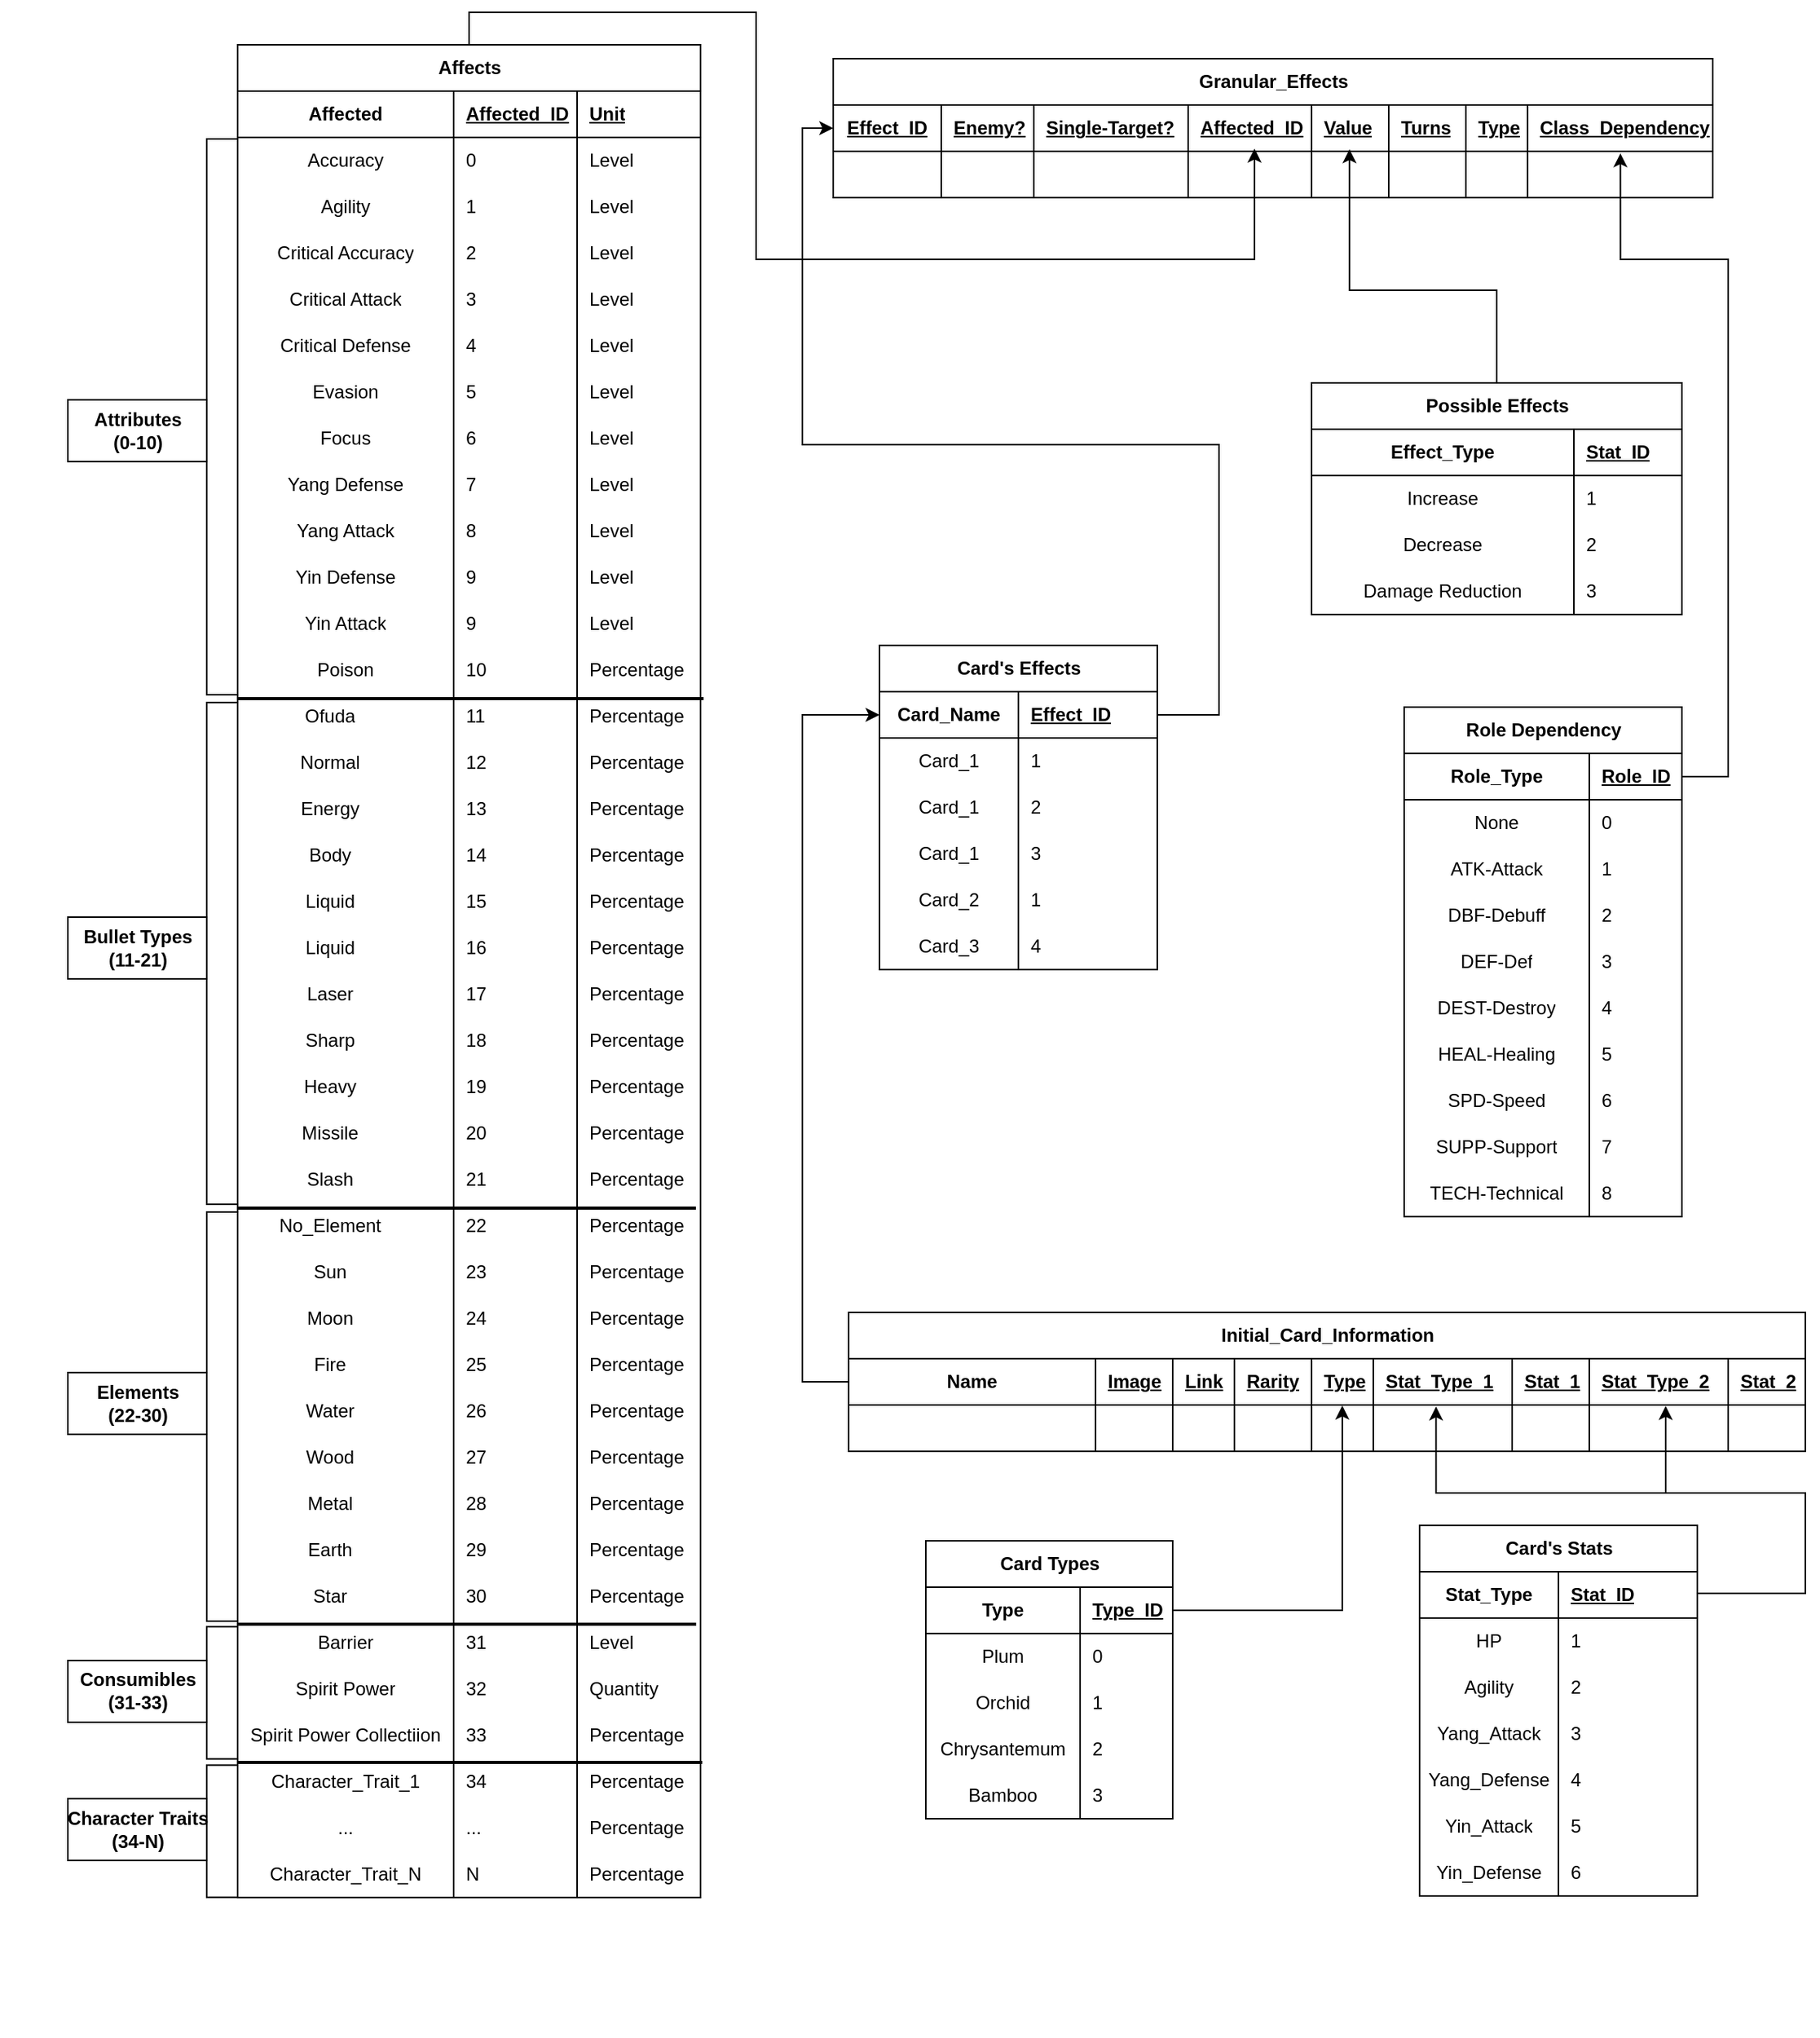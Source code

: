<mxfile version="22.0.0" type="github" pages="2">
  <diagram name="Diagram" id="5h1aKfaLE7fj2Dg1ekTk">
    <mxGraphModel dx="2416" dy="2673" grid="1" gridSize="10" guides="1" tooltips="1" connect="1" arrows="1" fold="1" page="1" pageScale="1" pageWidth="827" pageHeight="1169" math="0" shadow="0">
      <root>
        <mxCell id="x09BF9Irv_3VvGEz9cUj-0" />
        <mxCell id="x09BF9Irv_3VvGEz9cUj-1" parent="x09BF9Irv_3VvGEz9cUj-0" />
        <mxCell id="x09BF9Irv_3VvGEz9cUj-2" value="Granular_Effects" style="shape=table;startSize=30;container=1;collapsible=1;childLayout=tableLayout;fixedRows=1;rowLines=0;fontStyle=1;align=center;resizeLast=1;html=1;" parent="x09BF9Irv_3VvGEz9cUj-1" vertex="1">
          <mxGeometry x="140" y="-180" width="570" height="90" as="geometry" />
        </mxCell>
        <mxCell id="x09BF9Irv_3VvGEz9cUj-3" value="" style="shape=tableRow;horizontal=0;startSize=0;swimlaneHead=0;swimlaneBody=0;fillColor=none;collapsible=0;dropTarget=0;points=[[0,0.5],[1,0.5]];portConstraint=eastwest;top=0;left=0;right=0;bottom=1;" parent="x09BF9Irv_3VvGEz9cUj-2" vertex="1">
          <mxGeometry y="30" width="570" height="30" as="geometry" />
        </mxCell>
        <mxCell id="x09BF9Irv_3VvGEz9cUj-4" value="&lt;u&gt;Effect_ID&lt;/u&gt;" style="shape=partialRectangle;connectable=0;fillColor=none;top=0;left=0;bottom=0;right=0;fontStyle=1;overflow=hidden;whiteSpace=wrap;html=1;" parent="x09BF9Irv_3VvGEz9cUj-3" vertex="1">
          <mxGeometry width="70" height="30" as="geometry">
            <mxRectangle width="70" height="30" as="alternateBounds" />
          </mxGeometry>
        </mxCell>
        <mxCell id="x09BF9Irv_3VvGEz9cUj-5" value="Enemy?" style="shape=partialRectangle;connectable=0;fillColor=none;top=0;left=0;bottom=0;right=0;align=left;spacingLeft=6;fontStyle=5;overflow=hidden;whiteSpace=wrap;html=1;" parent="x09BF9Irv_3VvGEz9cUj-3" vertex="1">
          <mxGeometry x="70" width="60" height="30" as="geometry">
            <mxRectangle width="60" height="30" as="alternateBounds" />
          </mxGeometry>
        </mxCell>
        <mxCell id="x09BF9Irv_3VvGEz9cUj-6" value="Single-Target?" style="shape=partialRectangle;connectable=0;fillColor=none;top=0;left=0;bottom=0;right=0;align=left;spacingLeft=6;fontStyle=5;overflow=hidden;whiteSpace=wrap;html=1;" parent="x09BF9Irv_3VvGEz9cUj-3" vertex="1">
          <mxGeometry x="130" width="100" height="30" as="geometry">
            <mxRectangle width="100" height="30" as="alternateBounds" />
          </mxGeometry>
        </mxCell>
        <mxCell id="x09BF9Irv_3VvGEz9cUj-7" value="&lt;div&gt;Affected_ID&lt;/div&gt;" style="shape=partialRectangle;connectable=0;fillColor=none;top=0;left=0;bottom=0;right=0;align=left;spacingLeft=6;fontStyle=5;overflow=hidden;whiteSpace=wrap;html=1;" parent="x09BF9Irv_3VvGEz9cUj-3" vertex="1">
          <mxGeometry x="230" width="80" height="30" as="geometry">
            <mxRectangle width="80" height="30" as="alternateBounds" />
          </mxGeometry>
        </mxCell>
        <mxCell id="x09BF9Irv_3VvGEz9cUj-8" value="Value" style="shape=partialRectangle;connectable=0;fillColor=none;top=0;left=0;bottom=0;right=0;align=left;spacingLeft=6;fontStyle=5;overflow=hidden;whiteSpace=wrap;html=1;" parent="x09BF9Irv_3VvGEz9cUj-3" vertex="1">
          <mxGeometry x="310" width="50" height="30" as="geometry">
            <mxRectangle width="50" height="30" as="alternateBounds" />
          </mxGeometry>
        </mxCell>
        <mxCell id="x09BF9Irv_3VvGEz9cUj-9" value="Turns" style="shape=partialRectangle;connectable=0;fillColor=none;top=0;left=0;bottom=0;right=0;align=left;spacingLeft=6;fontStyle=5;overflow=hidden;whiteSpace=wrap;html=1;" parent="x09BF9Irv_3VvGEz9cUj-3" vertex="1">
          <mxGeometry x="360" width="50" height="30" as="geometry">
            <mxRectangle width="50" height="30" as="alternateBounds" />
          </mxGeometry>
        </mxCell>
        <mxCell id="x09BF9Irv_3VvGEz9cUj-10" value="Type" style="shape=partialRectangle;connectable=0;fillColor=none;top=0;left=0;bottom=0;right=0;align=left;spacingLeft=6;fontStyle=5;overflow=hidden;whiteSpace=wrap;html=1;" parent="x09BF9Irv_3VvGEz9cUj-3" vertex="1">
          <mxGeometry x="410" width="40" height="30" as="geometry">
            <mxRectangle width="40" height="30" as="alternateBounds" />
          </mxGeometry>
        </mxCell>
        <mxCell id="x09BF9Irv_3VvGEz9cUj-11" value="Class_Dependency" style="shape=partialRectangle;connectable=0;fillColor=none;top=0;left=0;bottom=0;right=0;align=left;spacingLeft=6;fontStyle=5;overflow=hidden;whiteSpace=wrap;html=1;" parent="x09BF9Irv_3VvGEz9cUj-3" vertex="1">
          <mxGeometry x="450" width="120" height="30" as="geometry">
            <mxRectangle width="120" height="30" as="alternateBounds" />
          </mxGeometry>
        </mxCell>
        <mxCell id="x09BF9Irv_3VvGEz9cUj-12" value="" style="shape=tableRow;horizontal=0;startSize=0;swimlaneHead=0;swimlaneBody=0;fillColor=none;collapsible=0;dropTarget=0;points=[[0,0.5],[1,0.5]];portConstraint=eastwest;top=0;left=0;right=0;bottom=0;" parent="x09BF9Irv_3VvGEz9cUj-2" vertex="1">
          <mxGeometry y="60" width="570" height="30" as="geometry" />
        </mxCell>
        <mxCell id="x09BF9Irv_3VvGEz9cUj-13" value="" style="shape=partialRectangle;connectable=0;fillColor=none;top=0;left=0;bottom=0;right=0;editable=1;overflow=hidden;whiteSpace=wrap;html=1;" parent="x09BF9Irv_3VvGEz9cUj-12" vertex="1">
          <mxGeometry width="70" height="30" as="geometry">
            <mxRectangle width="70" height="30" as="alternateBounds" />
          </mxGeometry>
        </mxCell>
        <mxCell id="x09BF9Irv_3VvGEz9cUj-14" value="" style="shape=partialRectangle;connectable=0;fillColor=none;top=0;left=0;bottom=0;right=0;align=left;spacingLeft=6;overflow=hidden;whiteSpace=wrap;html=1;" parent="x09BF9Irv_3VvGEz9cUj-12" vertex="1">
          <mxGeometry x="70" width="60" height="30" as="geometry">
            <mxRectangle width="60" height="30" as="alternateBounds" />
          </mxGeometry>
        </mxCell>
        <mxCell id="x09BF9Irv_3VvGEz9cUj-15" style="shape=partialRectangle;connectable=0;fillColor=none;top=0;left=0;bottom=0;right=0;align=left;spacingLeft=6;overflow=hidden;whiteSpace=wrap;html=1;" parent="x09BF9Irv_3VvGEz9cUj-12" vertex="1">
          <mxGeometry x="130" width="100" height="30" as="geometry">
            <mxRectangle width="100" height="30" as="alternateBounds" />
          </mxGeometry>
        </mxCell>
        <mxCell id="x09BF9Irv_3VvGEz9cUj-16" style="shape=partialRectangle;connectable=0;fillColor=none;top=0;left=0;bottom=0;right=0;align=left;spacingLeft=6;overflow=hidden;whiteSpace=wrap;html=1;" parent="x09BF9Irv_3VvGEz9cUj-12" vertex="1">
          <mxGeometry x="230" width="80" height="30" as="geometry">
            <mxRectangle width="80" height="30" as="alternateBounds" />
          </mxGeometry>
        </mxCell>
        <mxCell id="x09BF9Irv_3VvGEz9cUj-17" style="shape=partialRectangle;connectable=0;fillColor=none;top=0;left=0;bottom=0;right=0;align=left;spacingLeft=6;overflow=hidden;whiteSpace=wrap;html=1;" parent="x09BF9Irv_3VvGEz9cUj-12" vertex="1">
          <mxGeometry x="310" width="50" height="30" as="geometry">
            <mxRectangle width="50" height="30" as="alternateBounds" />
          </mxGeometry>
        </mxCell>
        <mxCell id="x09BF9Irv_3VvGEz9cUj-18" style="shape=partialRectangle;connectable=0;fillColor=none;top=0;left=0;bottom=0;right=0;align=left;spacingLeft=6;overflow=hidden;whiteSpace=wrap;html=1;" parent="x09BF9Irv_3VvGEz9cUj-12" vertex="1">
          <mxGeometry x="360" width="50" height="30" as="geometry">
            <mxRectangle width="50" height="30" as="alternateBounds" />
          </mxGeometry>
        </mxCell>
        <mxCell id="x09BF9Irv_3VvGEz9cUj-19" style="shape=partialRectangle;connectable=0;fillColor=none;top=0;left=0;bottom=0;right=0;align=left;spacingLeft=6;overflow=hidden;whiteSpace=wrap;html=1;" parent="x09BF9Irv_3VvGEz9cUj-12" vertex="1">
          <mxGeometry x="410" width="40" height="30" as="geometry">
            <mxRectangle width="40" height="30" as="alternateBounds" />
          </mxGeometry>
        </mxCell>
        <mxCell id="x09BF9Irv_3VvGEz9cUj-20" style="shape=partialRectangle;connectable=0;fillColor=none;top=0;left=0;bottom=0;right=0;align=left;spacingLeft=6;overflow=hidden;whiteSpace=wrap;html=1;" parent="x09BF9Irv_3VvGEz9cUj-12" vertex="1">
          <mxGeometry x="450" width="120" height="30" as="geometry">
            <mxRectangle width="120" height="30" as="alternateBounds" />
          </mxGeometry>
        </mxCell>
        <mxCell id="x09BF9Irv_3VvGEz9cUj-21" value="Card&#39;s Effects" style="shape=table;startSize=30;container=1;collapsible=1;childLayout=tableLayout;fixedRows=1;rowLines=0;fontStyle=1;align=center;resizeLast=1;html=1;" parent="x09BF9Irv_3VvGEz9cUj-1" vertex="1">
          <mxGeometry x="170" y="200" width="180" height="210" as="geometry" />
        </mxCell>
        <mxCell id="x09BF9Irv_3VvGEz9cUj-22" value="" style="shape=tableRow;horizontal=0;startSize=0;swimlaneHead=0;swimlaneBody=0;fillColor=none;collapsible=0;dropTarget=0;points=[[0,0.5],[1,0.5]];portConstraint=eastwest;top=0;left=0;right=0;bottom=1;" parent="x09BF9Irv_3VvGEz9cUj-21" vertex="1">
          <mxGeometry y="30" width="180" height="30" as="geometry" />
        </mxCell>
        <mxCell id="x09BF9Irv_3VvGEz9cUj-23" value="Card_Name" style="shape=partialRectangle;connectable=0;fillColor=none;top=0;left=0;bottom=0;right=0;fontStyle=1;overflow=hidden;whiteSpace=wrap;html=1;" parent="x09BF9Irv_3VvGEz9cUj-22" vertex="1">
          <mxGeometry width="90" height="30" as="geometry">
            <mxRectangle width="90" height="30" as="alternateBounds" />
          </mxGeometry>
        </mxCell>
        <mxCell id="x09BF9Irv_3VvGEz9cUj-24" value="Effect_ID" style="shape=partialRectangle;connectable=0;fillColor=none;top=0;left=0;bottom=0;right=0;align=left;spacingLeft=6;fontStyle=5;overflow=hidden;whiteSpace=wrap;html=1;" parent="x09BF9Irv_3VvGEz9cUj-22" vertex="1">
          <mxGeometry x="90" width="90" height="30" as="geometry">
            <mxRectangle width="90" height="30" as="alternateBounds" />
          </mxGeometry>
        </mxCell>
        <mxCell id="x09BF9Irv_3VvGEz9cUj-25" value="" style="shape=tableRow;horizontal=0;startSize=0;swimlaneHead=0;swimlaneBody=0;fillColor=none;collapsible=0;dropTarget=0;points=[[0,0.5],[1,0.5]];portConstraint=eastwest;top=0;left=0;right=0;bottom=0;" parent="x09BF9Irv_3VvGEz9cUj-21" vertex="1">
          <mxGeometry y="60" width="180" height="30" as="geometry" />
        </mxCell>
        <mxCell id="x09BF9Irv_3VvGEz9cUj-26" value="Card_1" style="shape=partialRectangle;connectable=0;fillColor=none;top=0;left=0;bottom=0;right=0;editable=1;overflow=hidden;whiteSpace=wrap;html=1;" parent="x09BF9Irv_3VvGEz9cUj-25" vertex="1">
          <mxGeometry width="90" height="30" as="geometry">
            <mxRectangle width="90" height="30" as="alternateBounds" />
          </mxGeometry>
        </mxCell>
        <mxCell id="x09BF9Irv_3VvGEz9cUj-27" value="1" style="shape=partialRectangle;connectable=0;fillColor=none;top=0;left=0;bottom=0;right=0;align=left;spacingLeft=6;overflow=hidden;whiteSpace=wrap;html=1;" parent="x09BF9Irv_3VvGEz9cUj-25" vertex="1">
          <mxGeometry x="90" width="90" height="30" as="geometry">
            <mxRectangle width="90" height="30" as="alternateBounds" />
          </mxGeometry>
        </mxCell>
        <mxCell id="x09BF9Irv_3VvGEz9cUj-28" value="" style="shape=tableRow;horizontal=0;startSize=0;swimlaneHead=0;swimlaneBody=0;fillColor=none;collapsible=0;dropTarget=0;points=[[0,0.5],[1,0.5]];portConstraint=eastwest;top=0;left=0;right=0;bottom=0;" parent="x09BF9Irv_3VvGEz9cUj-21" vertex="1">
          <mxGeometry y="90" width="180" height="30" as="geometry" />
        </mxCell>
        <mxCell id="x09BF9Irv_3VvGEz9cUj-29" value="Card_1" style="shape=partialRectangle;connectable=0;fillColor=none;top=0;left=0;bottom=0;right=0;editable=1;overflow=hidden;whiteSpace=wrap;html=1;" parent="x09BF9Irv_3VvGEz9cUj-28" vertex="1">
          <mxGeometry width="90" height="30" as="geometry">
            <mxRectangle width="90" height="30" as="alternateBounds" />
          </mxGeometry>
        </mxCell>
        <mxCell id="x09BF9Irv_3VvGEz9cUj-30" value="2" style="shape=partialRectangle;connectable=0;fillColor=none;top=0;left=0;bottom=0;right=0;align=left;spacingLeft=6;overflow=hidden;whiteSpace=wrap;html=1;" parent="x09BF9Irv_3VvGEz9cUj-28" vertex="1">
          <mxGeometry x="90" width="90" height="30" as="geometry">
            <mxRectangle width="90" height="30" as="alternateBounds" />
          </mxGeometry>
        </mxCell>
        <mxCell id="x09BF9Irv_3VvGEz9cUj-31" value="" style="shape=tableRow;horizontal=0;startSize=0;swimlaneHead=0;swimlaneBody=0;fillColor=none;collapsible=0;dropTarget=0;points=[[0,0.5],[1,0.5]];portConstraint=eastwest;top=0;left=0;right=0;bottom=0;" parent="x09BF9Irv_3VvGEz9cUj-21" vertex="1">
          <mxGeometry y="120" width="180" height="30" as="geometry" />
        </mxCell>
        <mxCell id="x09BF9Irv_3VvGEz9cUj-32" value="Card_1" style="shape=partialRectangle;connectable=0;fillColor=none;top=0;left=0;bottom=0;right=0;editable=1;overflow=hidden;whiteSpace=wrap;html=1;" parent="x09BF9Irv_3VvGEz9cUj-31" vertex="1">
          <mxGeometry width="90" height="30" as="geometry">
            <mxRectangle width="90" height="30" as="alternateBounds" />
          </mxGeometry>
        </mxCell>
        <mxCell id="x09BF9Irv_3VvGEz9cUj-33" value="3" style="shape=partialRectangle;connectable=0;fillColor=none;top=0;left=0;bottom=0;right=0;align=left;spacingLeft=6;overflow=hidden;whiteSpace=wrap;html=1;" parent="x09BF9Irv_3VvGEz9cUj-31" vertex="1">
          <mxGeometry x="90" width="90" height="30" as="geometry">
            <mxRectangle width="90" height="30" as="alternateBounds" />
          </mxGeometry>
        </mxCell>
        <mxCell id="x09BF9Irv_3VvGEz9cUj-34" style="shape=tableRow;horizontal=0;startSize=0;swimlaneHead=0;swimlaneBody=0;fillColor=none;collapsible=0;dropTarget=0;points=[[0,0.5],[1,0.5]];portConstraint=eastwest;top=0;left=0;right=0;bottom=0;" parent="x09BF9Irv_3VvGEz9cUj-21" vertex="1">
          <mxGeometry y="150" width="180" height="30" as="geometry" />
        </mxCell>
        <mxCell id="x09BF9Irv_3VvGEz9cUj-35" value="Card_2" style="shape=partialRectangle;connectable=0;fillColor=none;top=0;left=0;bottom=0;right=0;editable=1;overflow=hidden;whiteSpace=wrap;html=1;" parent="x09BF9Irv_3VvGEz9cUj-34" vertex="1">
          <mxGeometry width="90" height="30" as="geometry">
            <mxRectangle width="90" height="30" as="alternateBounds" />
          </mxGeometry>
        </mxCell>
        <mxCell id="x09BF9Irv_3VvGEz9cUj-36" value="1" style="shape=partialRectangle;connectable=0;fillColor=none;top=0;left=0;bottom=0;right=0;align=left;spacingLeft=6;overflow=hidden;whiteSpace=wrap;html=1;" parent="x09BF9Irv_3VvGEz9cUj-34" vertex="1">
          <mxGeometry x="90" width="90" height="30" as="geometry">
            <mxRectangle width="90" height="30" as="alternateBounds" />
          </mxGeometry>
        </mxCell>
        <mxCell id="x09BF9Irv_3VvGEz9cUj-37" style="shape=tableRow;horizontal=0;startSize=0;swimlaneHead=0;swimlaneBody=0;fillColor=none;collapsible=0;dropTarget=0;points=[[0,0.5],[1,0.5]];portConstraint=eastwest;top=0;left=0;right=0;bottom=0;" parent="x09BF9Irv_3VvGEz9cUj-21" vertex="1">
          <mxGeometry y="180" width="180" height="30" as="geometry" />
        </mxCell>
        <mxCell id="x09BF9Irv_3VvGEz9cUj-38" value="Card_3" style="shape=partialRectangle;connectable=0;fillColor=none;top=0;left=0;bottom=0;right=0;editable=1;overflow=hidden;whiteSpace=wrap;html=1;" parent="x09BF9Irv_3VvGEz9cUj-37" vertex="1">
          <mxGeometry width="90" height="30" as="geometry">
            <mxRectangle width="90" height="30" as="alternateBounds" />
          </mxGeometry>
        </mxCell>
        <mxCell id="x09BF9Irv_3VvGEz9cUj-39" value="4" style="shape=partialRectangle;connectable=0;fillColor=none;top=0;left=0;bottom=0;right=0;align=left;spacingLeft=6;overflow=hidden;whiteSpace=wrap;html=1;" parent="x09BF9Irv_3VvGEz9cUj-37" vertex="1">
          <mxGeometry x="90" width="90" height="30" as="geometry">
            <mxRectangle width="90" height="30" as="alternateBounds" />
          </mxGeometry>
        </mxCell>
        <mxCell id="x09BF9Irv_3VvGEz9cUj-40" value="Card&#39;s Stats" style="shape=table;startSize=30;container=1;collapsible=1;childLayout=tableLayout;fixedRows=1;rowLines=0;fontStyle=1;align=center;resizeLast=1;html=1;" parent="x09BF9Irv_3VvGEz9cUj-1" vertex="1">
          <mxGeometry x="520" y="770" width="180" height="240" as="geometry" />
        </mxCell>
        <mxCell id="x09BF9Irv_3VvGEz9cUj-41" value="" style="shape=tableRow;horizontal=0;startSize=0;swimlaneHead=0;swimlaneBody=0;fillColor=none;collapsible=0;dropTarget=0;points=[[0,0.5],[1,0.5]];portConstraint=eastwest;top=0;left=0;right=0;bottom=1;" parent="x09BF9Irv_3VvGEz9cUj-40" vertex="1">
          <mxGeometry y="30" width="180" height="30" as="geometry" />
        </mxCell>
        <mxCell id="x09BF9Irv_3VvGEz9cUj-42" value="Stat_Type" style="shape=partialRectangle;connectable=0;fillColor=none;top=0;left=0;bottom=0;right=0;fontStyle=1;overflow=hidden;whiteSpace=wrap;html=1;" parent="x09BF9Irv_3VvGEz9cUj-41" vertex="1">
          <mxGeometry width="90" height="30" as="geometry">
            <mxRectangle width="90" height="30" as="alternateBounds" />
          </mxGeometry>
        </mxCell>
        <mxCell id="x09BF9Irv_3VvGEz9cUj-43" value="Stat_ID" style="shape=partialRectangle;connectable=0;fillColor=none;top=0;left=0;bottom=0;right=0;align=left;spacingLeft=6;fontStyle=5;overflow=hidden;whiteSpace=wrap;html=1;" parent="x09BF9Irv_3VvGEz9cUj-41" vertex="1">
          <mxGeometry x="90" width="90" height="30" as="geometry">
            <mxRectangle width="90" height="30" as="alternateBounds" />
          </mxGeometry>
        </mxCell>
        <mxCell id="x09BF9Irv_3VvGEz9cUj-44" value="" style="shape=tableRow;horizontal=0;startSize=0;swimlaneHead=0;swimlaneBody=0;fillColor=none;collapsible=0;dropTarget=0;points=[[0,0.5],[1,0.5]];portConstraint=eastwest;top=0;left=0;right=0;bottom=0;" parent="x09BF9Irv_3VvGEz9cUj-40" vertex="1">
          <mxGeometry y="60" width="180" height="30" as="geometry" />
        </mxCell>
        <mxCell id="x09BF9Irv_3VvGEz9cUj-45" value="HP" style="shape=partialRectangle;connectable=0;fillColor=none;top=0;left=0;bottom=0;right=0;editable=1;overflow=hidden;whiteSpace=wrap;html=1;" parent="x09BF9Irv_3VvGEz9cUj-44" vertex="1">
          <mxGeometry width="90" height="30" as="geometry">
            <mxRectangle width="90" height="30" as="alternateBounds" />
          </mxGeometry>
        </mxCell>
        <mxCell id="x09BF9Irv_3VvGEz9cUj-46" value="1" style="shape=partialRectangle;connectable=0;fillColor=none;top=0;left=0;bottom=0;right=0;align=left;spacingLeft=6;overflow=hidden;whiteSpace=wrap;html=1;" parent="x09BF9Irv_3VvGEz9cUj-44" vertex="1">
          <mxGeometry x="90" width="90" height="30" as="geometry">
            <mxRectangle width="90" height="30" as="alternateBounds" />
          </mxGeometry>
        </mxCell>
        <mxCell id="x09BF9Irv_3VvGEz9cUj-47" value="" style="shape=tableRow;horizontal=0;startSize=0;swimlaneHead=0;swimlaneBody=0;fillColor=none;collapsible=0;dropTarget=0;points=[[0,0.5],[1,0.5]];portConstraint=eastwest;top=0;left=0;right=0;bottom=0;" parent="x09BF9Irv_3VvGEz9cUj-40" vertex="1">
          <mxGeometry y="90" width="180" height="30" as="geometry" />
        </mxCell>
        <mxCell id="x09BF9Irv_3VvGEz9cUj-48" value="&lt;div&gt;Agility&lt;/div&gt;" style="shape=partialRectangle;connectable=0;fillColor=none;top=0;left=0;bottom=0;right=0;editable=1;overflow=hidden;whiteSpace=wrap;html=1;" parent="x09BF9Irv_3VvGEz9cUj-47" vertex="1">
          <mxGeometry width="90" height="30" as="geometry">
            <mxRectangle width="90" height="30" as="alternateBounds" />
          </mxGeometry>
        </mxCell>
        <mxCell id="x09BF9Irv_3VvGEz9cUj-49" value="2" style="shape=partialRectangle;connectable=0;fillColor=none;top=0;left=0;bottom=0;right=0;align=left;spacingLeft=6;overflow=hidden;whiteSpace=wrap;html=1;" parent="x09BF9Irv_3VvGEz9cUj-47" vertex="1">
          <mxGeometry x="90" width="90" height="30" as="geometry">
            <mxRectangle width="90" height="30" as="alternateBounds" />
          </mxGeometry>
        </mxCell>
        <mxCell id="x09BF9Irv_3VvGEz9cUj-50" value="" style="shape=tableRow;horizontal=0;startSize=0;swimlaneHead=0;swimlaneBody=0;fillColor=none;collapsible=0;dropTarget=0;points=[[0,0.5],[1,0.5]];portConstraint=eastwest;top=0;left=0;right=0;bottom=0;" parent="x09BF9Irv_3VvGEz9cUj-40" vertex="1">
          <mxGeometry y="120" width="180" height="30" as="geometry" />
        </mxCell>
        <mxCell id="x09BF9Irv_3VvGEz9cUj-51" value="Yang_Attack" style="shape=partialRectangle;connectable=0;fillColor=none;top=0;left=0;bottom=0;right=0;editable=1;overflow=hidden;whiteSpace=wrap;html=1;" parent="x09BF9Irv_3VvGEz9cUj-50" vertex="1">
          <mxGeometry width="90" height="30" as="geometry">
            <mxRectangle width="90" height="30" as="alternateBounds" />
          </mxGeometry>
        </mxCell>
        <mxCell id="x09BF9Irv_3VvGEz9cUj-52" value="3" style="shape=partialRectangle;connectable=0;fillColor=none;top=0;left=0;bottom=0;right=0;align=left;spacingLeft=6;overflow=hidden;whiteSpace=wrap;html=1;" parent="x09BF9Irv_3VvGEz9cUj-50" vertex="1">
          <mxGeometry x="90" width="90" height="30" as="geometry">
            <mxRectangle width="90" height="30" as="alternateBounds" />
          </mxGeometry>
        </mxCell>
        <mxCell id="x09BF9Irv_3VvGEz9cUj-53" style="shape=tableRow;horizontal=0;startSize=0;swimlaneHead=0;swimlaneBody=0;fillColor=none;collapsible=0;dropTarget=0;points=[[0,0.5],[1,0.5]];portConstraint=eastwest;top=0;left=0;right=0;bottom=0;" parent="x09BF9Irv_3VvGEz9cUj-40" vertex="1">
          <mxGeometry y="150" width="180" height="30" as="geometry" />
        </mxCell>
        <mxCell id="x09BF9Irv_3VvGEz9cUj-54" value="Yang_Defense" style="shape=partialRectangle;connectable=0;fillColor=none;top=0;left=0;bottom=0;right=0;editable=1;overflow=hidden;whiteSpace=wrap;html=1;" parent="x09BF9Irv_3VvGEz9cUj-53" vertex="1">
          <mxGeometry width="90" height="30" as="geometry">
            <mxRectangle width="90" height="30" as="alternateBounds" />
          </mxGeometry>
        </mxCell>
        <mxCell id="x09BF9Irv_3VvGEz9cUj-55" value="4" style="shape=partialRectangle;connectable=0;fillColor=none;top=0;left=0;bottom=0;right=0;align=left;spacingLeft=6;overflow=hidden;whiteSpace=wrap;html=1;" parent="x09BF9Irv_3VvGEz9cUj-53" vertex="1">
          <mxGeometry x="90" width="90" height="30" as="geometry">
            <mxRectangle width="90" height="30" as="alternateBounds" />
          </mxGeometry>
        </mxCell>
        <mxCell id="x09BF9Irv_3VvGEz9cUj-56" style="shape=tableRow;horizontal=0;startSize=0;swimlaneHead=0;swimlaneBody=0;fillColor=none;collapsible=0;dropTarget=0;points=[[0,0.5],[1,0.5]];portConstraint=eastwest;top=0;left=0;right=0;bottom=0;" parent="x09BF9Irv_3VvGEz9cUj-40" vertex="1">
          <mxGeometry y="180" width="180" height="30" as="geometry" />
        </mxCell>
        <mxCell id="x09BF9Irv_3VvGEz9cUj-57" value="Yin_Attack" style="shape=partialRectangle;connectable=0;fillColor=none;top=0;left=0;bottom=0;right=0;editable=1;overflow=hidden;whiteSpace=wrap;html=1;" parent="x09BF9Irv_3VvGEz9cUj-56" vertex="1">
          <mxGeometry width="90" height="30" as="geometry">
            <mxRectangle width="90" height="30" as="alternateBounds" />
          </mxGeometry>
        </mxCell>
        <mxCell id="x09BF9Irv_3VvGEz9cUj-58" value="5" style="shape=partialRectangle;connectable=0;fillColor=none;top=0;left=0;bottom=0;right=0;align=left;spacingLeft=6;overflow=hidden;whiteSpace=wrap;html=1;" parent="x09BF9Irv_3VvGEz9cUj-56" vertex="1">
          <mxGeometry x="90" width="90" height="30" as="geometry">
            <mxRectangle width="90" height="30" as="alternateBounds" />
          </mxGeometry>
        </mxCell>
        <mxCell id="x09BF9Irv_3VvGEz9cUj-59" style="shape=tableRow;horizontal=0;startSize=0;swimlaneHead=0;swimlaneBody=0;fillColor=none;collapsible=0;dropTarget=0;points=[[0,0.5],[1,0.5]];portConstraint=eastwest;top=0;left=0;right=0;bottom=0;" parent="x09BF9Irv_3VvGEz9cUj-40" vertex="1">
          <mxGeometry y="210" width="180" height="30" as="geometry" />
        </mxCell>
        <mxCell id="x09BF9Irv_3VvGEz9cUj-60" value="Yin_Defense" style="shape=partialRectangle;connectable=0;fillColor=none;top=0;left=0;bottom=0;right=0;editable=1;overflow=hidden;whiteSpace=wrap;html=1;" parent="x09BF9Irv_3VvGEz9cUj-59" vertex="1">
          <mxGeometry width="90" height="30" as="geometry">
            <mxRectangle width="90" height="30" as="alternateBounds" />
          </mxGeometry>
        </mxCell>
        <mxCell id="x09BF9Irv_3VvGEz9cUj-61" value="6" style="shape=partialRectangle;connectable=0;fillColor=none;top=0;left=0;bottom=0;right=0;align=left;spacingLeft=6;overflow=hidden;whiteSpace=wrap;html=1;" parent="x09BF9Irv_3VvGEz9cUj-59" vertex="1">
          <mxGeometry x="90" width="90" height="30" as="geometry">
            <mxRectangle width="90" height="30" as="alternateBounds" />
          </mxGeometry>
        </mxCell>
        <mxCell id="x09BF9Irv_3VvGEz9cUj-62" value="Role Dependency" style="shape=table;startSize=30;container=1;collapsible=1;childLayout=tableLayout;fixedRows=1;rowLines=0;fontStyle=1;align=center;resizeLast=1;html=1;" parent="x09BF9Irv_3VvGEz9cUj-1" vertex="1">
          <mxGeometry x="510" y="240" width="180" height="330" as="geometry" />
        </mxCell>
        <mxCell id="x09BF9Irv_3VvGEz9cUj-63" value="" style="shape=tableRow;horizontal=0;startSize=0;swimlaneHead=0;swimlaneBody=0;fillColor=none;collapsible=0;dropTarget=0;points=[[0,0.5],[1,0.5]];portConstraint=eastwest;top=0;left=0;right=0;bottom=1;" parent="x09BF9Irv_3VvGEz9cUj-62" vertex="1">
          <mxGeometry y="30" width="180" height="30" as="geometry" />
        </mxCell>
        <mxCell id="x09BF9Irv_3VvGEz9cUj-64" value="Role_Type" style="shape=partialRectangle;connectable=0;fillColor=none;top=0;left=0;bottom=0;right=0;fontStyle=1;overflow=hidden;whiteSpace=wrap;html=1;" parent="x09BF9Irv_3VvGEz9cUj-63" vertex="1">
          <mxGeometry width="120" height="30" as="geometry">
            <mxRectangle width="120" height="30" as="alternateBounds" />
          </mxGeometry>
        </mxCell>
        <mxCell id="x09BF9Irv_3VvGEz9cUj-65" value="Role_ID" style="shape=partialRectangle;connectable=0;fillColor=none;top=0;left=0;bottom=0;right=0;align=left;spacingLeft=6;fontStyle=5;overflow=hidden;whiteSpace=wrap;html=1;" parent="x09BF9Irv_3VvGEz9cUj-63" vertex="1">
          <mxGeometry x="120" width="60" height="30" as="geometry">
            <mxRectangle width="60" height="30" as="alternateBounds" />
          </mxGeometry>
        </mxCell>
        <mxCell id="x09BF9Irv_3VvGEz9cUj-66" style="shape=tableRow;horizontal=0;startSize=0;swimlaneHead=0;swimlaneBody=0;fillColor=none;collapsible=0;dropTarget=0;points=[[0,0.5],[1,0.5]];portConstraint=eastwest;top=0;left=0;right=0;bottom=0;" parent="x09BF9Irv_3VvGEz9cUj-62" vertex="1">
          <mxGeometry y="60" width="180" height="30" as="geometry" />
        </mxCell>
        <mxCell id="x09BF9Irv_3VvGEz9cUj-67" value="None" style="shape=partialRectangle;connectable=0;fillColor=none;top=0;left=0;bottom=0;right=0;editable=1;overflow=hidden;whiteSpace=wrap;html=1;" parent="x09BF9Irv_3VvGEz9cUj-66" vertex="1">
          <mxGeometry width="120" height="30" as="geometry">
            <mxRectangle width="120" height="30" as="alternateBounds" />
          </mxGeometry>
        </mxCell>
        <mxCell id="x09BF9Irv_3VvGEz9cUj-68" value="0" style="shape=partialRectangle;connectable=0;fillColor=none;top=0;left=0;bottom=0;right=0;align=left;spacingLeft=6;overflow=hidden;whiteSpace=wrap;html=1;" parent="x09BF9Irv_3VvGEz9cUj-66" vertex="1">
          <mxGeometry x="120" width="60" height="30" as="geometry">
            <mxRectangle width="60" height="30" as="alternateBounds" />
          </mxGeometry>
        </mxCell>
        <mxCell id="x09BF9Irv_3VvGEz9cUj-69" value="" style="shape=tableRow;horizontal=0;startSize=0;swimlaneHead=0;swimlaneBody=0;fillColor=none;collapsible=0;dropTarget=0;points=[[0,0.5],[1,0.5]];portConstraint=eastwest;top=0;left=0;right=0;bottom=0;" parent="x09BF9Irv_3VvGEz9cUj-62" vertex="1">
          <mxGeometry y="90" width="180" height="30" as="geometry" />
        </mxCell>
        <mxCell id="x09BF9Irv_3VvGEz9cUj-70" value="ATK-Attack" style="shape=partialRectangle;connectable=0;fillColor=none;top=0;left=0;bottom=0;right=0;editable=1;overflow=hidden;whiteSpace=wrap;html=1;" parent="x09BF9Irv_3VvGEz9cUj-69" vertex="1">
          <mxGeometry width="120" height="30" as="geometry">
            <mxRectangle width="120" height="30" as="alternateBounds" />
          </mxGeometry>
        </mxCell>
        <mxCell id="x09BF9Irv_3VvGEz9cUj-71" value="1" style="shape=partialRectangle;connectable=0;fillColor=none;top=0;left=0;bottom=0;right=0;align=left;spacingLeft=6;overflow=hidden;whiteSpace=wrap;html=1;" parent="x09BF9Irv_3VvGEz9cUj-69" vertex="1">
          <mxGeometry x="120" width="60" height="30" as="geometry">
            <mxRectangle width="60" height="30" as="alternateBounds" />
          </mxGeometry>
        </mxCell>
        <mxCell id="x09BF9Irv_3VvGEz9cUj-72" value="" style="shape=tableRow;horizontal=0;startSize=0;swimlaneHead=0;swimlaneBody=0;fillColor=none;collapsible=0;dropTarget=0;points=[[0,0.5],[1,0.5]];portConstraint=eastwest;top=0;left=0;right=0;bottom=0;" parent="x09BF9Irv_3VvGEz9cUj-62" vertex="1">
          <mxGeometry y="120" width="180" height="30" as="geometry" />
        </mxCell>
        <mxCell id="x09BF9Irv_3VvGEz9cUj-73" value="DBF-Debuff" style="shape=partialRectangle;connectable=0;fillColor=none;top=0;left=0;bottom=0;right=0;editable=1;overflow=hidden;whiteSpace=wrap;html=1;" parent="x09BF9Irv_3VvGEz9cUj-72" vertex="1">
          <mxGeometry width="120" height="30" as="geometry">
            <mxRectangle width="120" height="30" as="alternateBounds" />
          </mxGeometry>
        </mxCell>
        <mxCell id="x09BF9Irv_3VvGEz9cUj-74" value="2" style="shape=partialRectangle;connectable=0;fillColor=none;top=0;left=0;bottom=0;right=0;align=left;spacingLeft=6;overflow=hidden;whiteSpace=wrap;html=1;" parent="x09BF9Irv_3VvGEz9cUj-72" vertex="1">
          <mxGeometry x="120" width="60" height="30" as="geometry">
            <mxRectangle width="60" height="30" as="alternateBounds" />
          </mxGeometry>
        </mxCell>
        <mxCell id="x09BF9Irv_3VvGEz9cUj-75" value="" style="shape=tableRow;horizontal=0;startSize=0;swimlaneHead=0;swimlaneBody=0;fillColor=none;collapsible=0;dropTarget=0;points=[[0,0.5],[1,0.5]];portConstraint=eastwest;top=0;left=0;right=0;bottom=0;" parent="x09BF9Irv_3VvGEz9cUj-62" vertex="1">
          <mxGeometry y="150" width="180" height="30" as="geometry" />
        </mxCell>
        <mxCell id="x09BF9Irv_3VvGEz9cUj-76" value="DEF-Def" style="shape=partialRectangle;connectable=0;fillColor=none;top=0;left=0;bottom=0;right=0;editable=1;overflow=hidden;whiteSpace=wrap;html=1;" parent="x09BF9Irv_3VvGEz9cUj-75" vertex="1">
          <mxGeometry width="120" height="30" as="geometry">
            <mxRectangle width="120" height="30" as="alternateBounds" />
          </mxGeometry>
        </mxCell>
        <mxCell id="x09BF9Irv_3VvGEz9cUj-77" value="3" style="shape=partialRectangle;connectable=0;fillColor=none;top=0;left=0;bottom=0;right=0;align=left;spacingLeft=6;overflow=hidden;whiteSpace=wrap;html=1;" parent="x09BF9Irv_3VvGEz9cUj-75" vertex="1">
          <mxGeometry x="120" width="60" height="30" as="geometry">
            <mxRectangle width="60" height="30" as="alternateBounds" />
          </mxGeometry>
        </mxCell>
        <mxCell id="x09BF9Irv_3VvGEz9cUj-78" style="shape=tableRow;horizontal=0;startSize=0;swimlaneHead=0;swimlaneBody=0;fillColor=none;collapsible=0;dropTarget=0;points=[[0,0.5],[1,0.5]];portConstraint=eastwest;top=0;left=0;right=0;bottom=0;" parent="x09BF9Irv_3VvGEz9cUj-62" vertex="1">
          <mxGeometry y="180" width="180" height="30" as="geometry" />
        </mxCell>
        <mxCell id="x09BF9Irv_3VvGEz9cUj-79" value="DEST-Destroy" style="shape=partialRectangle;connectable=0;fillColor=none;top=0;left=0;bottom=0;right=0;editable=1;overflow=hidden;whiteSpace=wrap;html=1;" parent="x09BF9Irv_3VvGEz9cUj-78" vertex="1">
          <mxGeometry width="120" height="30" as="geometry">
            <mxRectangle width="120" height="30" as="alternateBounds" />
          </mxGeometry>
        </mxCell>
        <mxCell id="x09BF9Irv_3VvGEz9cUj-80" value="4" style="shape=partialRectangle;connectable=0;fillColor=none;top=0;left=0;bottom=0;right=0;align=left;spacingLeft=6;overflow=hidden;whiteSpace=wrap;html=1;" parent="x09BF9Irv_3VvGEz9cUj-78" vertex="1">
          <mxGeometry x="120" width="60" height="30" as="geometry">
            <mxRectangle width="60" height="30" as="alternateBounds" />
          </mxGeometry>
        </mxCell>
        <mxCell id="x09BF9Irv_3VvGEz9cUj-81" style="shape=tableRow;horizontal=0;startSize=0;swimlaneHead=0;swimlaneBody=0;fillColor=none;collapsible=0;dropTarget=0;points=[[0,0.5],[1,0.5]];portConstraint=eastwest;top=0;left=0;right=0;bottom=0;" parent="x09BF9Irv_3VvGEz9cUj-62" vertex="1">
          <mxGeometry y="210" width="180" height="30" as="geometry" />
        </mxCell>
        <mxCell id="x09BF9Irv_3VvGEz9cUj-82" value="HEAL-Healing" style="shape=partialRectangle;connectable=0;fillColor=none;top=0;left=0;bottom=0;right=0;editable=1;overflow=hidden;whiteSpace=wrap;html=1;" parent="x09BF9Irv_3VvGEz9cUj-81" vertex="1">
          <mxGeometry width="120" height="30" as="geometry">
            <mxRectangle width="120" height="30" as="alternateBounds" />
          </mxGeometry>
        </mxCell>
        <mxCell id="x09BF9Irv_3VvGEz9cUj-83" value="5" style="shape=partialRectangle;connectable=0;fillColor=none;top=0;left=0;bottom=0;right=0;align=left;spacingLeft=6;overflow=hidden;whiteSpace=wrap;html=1;" parent="x09BF9Irv_3VvGEz9cUj-81" vertex="1">
          <mxGeometry x="120" width="60" height="30" as="geometry">
            <mxRectangle width="60" height="30" as="alternateBounds" />
          </mxGeometry>
        </mxCell>
        <mxCell id="x09BF9Irv_3VvGEz9cUj-84" style="shape=tableRow;horizontal=0;startSize=0;swimlaneHead=0;swimlaneBody=0;fillColor=none;collapsible=0;dropTarget=0;points=[[0,0.5],[1,0.5]];portConstraint=eastwest;top=0;left=0;right=0;bottom=0;" parent="x09BF9Irv_3VvGEz9cUj-62" vertex="1">
          <mxGeometry y="240" width="180" height="30" as="geometry" />
        </mxCell>
        <mxCell id="x09BF9Irv_3VvGEz9cUj-85" value="SPD-Speed" style="shape=partialRectangle;connectable=0;fillColor=none;top=0;left=0;bottom=0;right=0;editable=1;overflow=hidden;whiteSpace=wrap;html=1;" parent="x09BF9Irv_3VvGEz9cUj-84" vertex="1">
          <mxGeometry width="120" height="30" as="geometry">
            <mxRectangle width="120" height="30" as="alternateBounds" />
          </mxGeometry>
        </mxCell>
        <mxCell id="x09BF9Irv_3VvGEz9cUj-86" value="6" style="shape=partialRectangle;connectable=0;fillColor=none;top=0;left=0;bottom=0;right=0;align=left;spacingLeft=6;overflow=hidden;whiteSpace=wrap;html=1;" parent="x09BF9Irv_3VvGEz9cUj-84" vertex="1">
          <mxGeometry x="120" width="60" height="30" as="geometry">
            <mxRectangle width="60" height="30" as="alternateBounds" />
          </mxGeometry>
        </mxCell>
        <mxCell id="x09BF9Irv_3VvGEz9cUj-87" style="shape=tableRow;horizontal=0;startSize=0;swimlaneHead=0;swimlaneBody=0;fillColor=none;collapsible=0;dropTarget=0;points=[[0,0.5],[1,0.5]];portConstraint=eastwest;top=0;left=0;right=0;bottom=0;" parent="x09BF9Irv_3VvGEz9cUj-62" vertex="1">
          <mxGeometry y="270" width="180" height="30" as="geometry" />
        </mxCell>
        <mxCell id="x09BF9Irv_3VvGEz9cUj-88" value="SUPP-Support" style="shape=partialRectangle;connectable=0;fillColor=none;top=0;left=0;bottom=0;right=0;editable=1;overflow=hidden;whiteSpace=wrap;html=1;" parent="x09BF9Irv_3VvGEz9cUj-87" vertex="1">
          <mxGeometry width="120" height="30" as="geometry">
            <mxRectangle width="120" height="30" as="alternateBounds" />
          </mxGeometry>
        </mxCell>
        <mxCell id="x09BF9Irv_3VvGEz9cUj-89" value="7" style="shape=partialRectangle;connectable=0;fillColor=none;top=0;left=0;bottom=0;right=0;align=left;spacingLeft=6;overflow=hidden;whiteSpace=wrap;html=1;" parent="x09BF9Irv_3VvGEz9cUj-87" vertex="1">
          <mxGeometry x="120" width="60" height="30" as="geometry">
            <mxRectangle width="60" height="30" as="alternateBounds" />
          </mxGeometry>
        </mxCell>
        <mxCell id="x09BF9Irv_3VvGEz9cUj-90" style="shape=tableRow;horizontal=0;startSize=0;swimlaneHead=0;swimlaneBody=0;fillColor=none;collapsible=0;dropTarget=0;points=[[0,0.5],[1,0.5]];portConstraint=eastwest;top=0;left=0;right=0;bottom=0;" parent="x09BF9Irv_3VvGEz9cUj-62" vertex="1">
          <mxGeometry y="300" width="180" height="30" as="geometry" />
        </mxCell>
        <mxCell id="x09BF9Irv_3VvGEz9cUj-91" value="TECH-Technical" style="shape=partialRectangle;connectable=0;fillColor=none;top=0;left=0;bottom=0;right=0;editable=1;overflow=hidden;whiteSpace=wrap;html=1;" parent="x09BF9Irv_3VvGEz9cUj-90" vertex="1">
          <mxGeometry width="120" height="30" as="geometry">
            <mxRectangle width="120" height="30" as="alternateBounds" />
          </mxGeometry>
        </mxCell>
        <mxCell id="x09BF9Irv_3VvGEz9cUj-92" value="8" style="shape=partialRectangle;connectable=0;fillColor=none;top=0;left=0;bottom=0;right=0;align=left;spacingLeft=6;overflow=hidden;whiteSpace=wrap;html=1;" parent="x09BF9Irv_3VvGEz9cUj-90" vertex="1">
          <mxGeometry x="120" width="60" height="30" as="geometry">
            <mxRectangle width="60" height="30" as="alternateBounds" />
          </mxGeometry>
        </mxCell>
        <mxCell id="x09BF9Irv_3VvGEz9cUj-93" value="Initial_Card_Information" style="shape=table;startSize=30;container=1;collapsible=1;childLayout=tableLayout;fixedRows=1;rowLines=0;fontStyle=1;align=center;resizeLast=1;html=1;" parent="x09BF9Irv_3VvGEz9cUj-1" vertex="1">
          <mxGeometry x="150" y="632" width="620.0" height="90" as="geometry" />
        </mxCell>
        <mxCell id="x09BF9Irv_3VvGEz9cUj-94" value="" style="shape=tableRow;horizontal=0;startSize=0;swimlaneHead=0;swimlaneBody=0;fillColor=none;collapsible=0;dropTarget=0;points=[[0,0.5],[1,0.5]];portConstraint=eastwest;top=0;left=0;right=0;bottom=1;" parent="x09BF9Irv_3VvGEz9cUj-93" vertex="1">
          <mxGeometry y="30" width="620.0" height="30" as="geometry" />
        </mxCell>
        <mxCell id="x09BF9Irv_3VvGEz9cUj-95" value="Name" style="shape=partialRectangle;connectable=0;fillColor=none;top=0;left=0;bottom=0;right=0;fontStyle=1;overflow=hidden;whiteSpace=wrap;html=1;" parent="x09BF9Irv_3VvGEz9cUj-94" vertex="1">
          <mxGeometry width="160" height="30" as="geometry">
            <mxRectangle width="160" height="30" as="alternateBounds" />
          </mxGeometry>
        </mxCell>
        <mxCell id="x09BF9Irv_3VvGEz9cUj-96" value="Image" style="shape=partialRectangle;connectable=0;fillColor=none;top=0;left=0;bottom=0;right=0;align=left;spacingLeft=6;fontStyle=5;overflow=hidden;whiteSpace=wrap;html=1;" parent="x09BF9Irv_3VvGEz9cUj-94" vertex="1">
          <mxGeometry x="160" width="50" height="30" as="geometry">
            <mxRectangle width="50" height="30" as="alternateBounds" />
          </mxGeometry>
        </mxCell>
        <mxCell id="x09BF9Irv_3VvGEz9cUj-97" value="Link" style="shape=partialRectangle;connectable=0;fillColor=none;top=0;left=0;bottom=0;right=0;align=left;spacingLeft=6;fontStyle=5;overflow=hidden;whiteSpace=wrap;html=1;" parent="x09BF9Irv_3VvGEz9cUj-94" vertex="1">
          <mxGeometry x="210" width="40" height="30" as="geometry">
            <mxRectangle width="40" height="30" as="alternateBounds" />
          </mxGeometry>
        </mxCell>
        <mxCell id="x09BF9Irv_3VvGEz9cUj-98" value="Rarity" style="shape=partialRectangle;connectable=0;fillColor=none;top=0;left=0;bottom=0;right=0;align=left;spacingLeft=6;fontStyle=5;overflow=hidden;whiteSpace=wrap;html=1;" parent="x09BF9Irv_3VvGEz9cUj-94" vertex="1">
          <mxGeometry x="250" width="50" height="30" as="geometry">
            <mxRectangle width="50" height="30" as="alternateBounds" />
          </mxGeometry>
        </mxCell>
        <mxCell id="x09BF9Irv_3VvGEz9cUj-99" value="Type" style="shape=partialRectangle;connectable=0;fillColor=none;top=0;left=0;bottom=0;right=0;align=left;spacingLeft=6;fontStyle=5;overflow=hidden;whiteSpace=wrap;html=1;" parent="x09BF9Irv_3VvGEz9cUj-94" vertex="1">
          <mxGeometry x="300" width="40" height="30" as="geometry">
            <mxRectangle width="40" height="30" as="alternateBounds" />
          </mxGeometry>
        </mxCell>
        <mxCell id="x09BF9Irv_3VvGEz9cUj-100" value="Stat_Type_1" style="shape=partialRectangle;connectable=0;fillColor=none;top=0;left=0;bottom=0;right=0;align=left;spacingLeft=6;fontStyle=5;overflow=hidden;whiteSpace=wrap;html=1;" parent="x09BF9Irv_3VvGEz9cUj-94" vertex="1">
          <mxGeometry x="340" width="90" height="30" as="geometry">
            <mxRectangle width="90" height="30" as="alternateBounds" />
          </mxGeometry>
        </mxCell>
        <mxCell id="x09BF9Irv_3VvGEz9cUj-101" value="Stat_1" style="shape=partialRectangle;connectable=0;fillColor=none;top=0;left=0;bottom=0;right=0;align=left;spacingLeft=6;fontStyle=5;overflow=hidden;whiteSpace=wrap;html=1;" parent="x09BF9Irv_3VvGEz9cUj-94" vertex="1">
          <mxGeometry x="430" width="50" height="30" as="geometry">
            <mxRectangle width="50" height="30" as="alternateBounds" />
          </mxGeometry>
        </mxCell>
        <mxCell id="x09BF9Irv_3VvGEz9cUj-102" value="Stat_Type_2" style="shape=partialRectangle;connectable=0;fillColor=none;top=0;left=0;bottom=0;right=0;align=left;spacingLeft=6;fontStyle=5;overflow=hidden;whiteSpace=wrap;html=1;" parent="x09BF9Irv_3VvGEz9cUj-94" vertex="1">
          <mxGeometry x="480" width="90.0" height="30" as="geometry">
            <mxRectangle width="90.0" height="30" as="alternateBounds" />
          </mxGeometry>
        </mxCell>
        <mxCell id="x09BF9Irv_3VvGEz9cUj-103" value="Stat_2" style="shape=partialRectangle;connectable=0;fillColor=none;top=0;left=0;bottom=0;right=0;align=left;spacingLeft=6;fontStyle=5;overflow=hidden;whiteSpace=wrap;html=1;" parent="x09BF9Irv_3VvGEz9cUj-94" vertex="1">
          <mxGeometry x="570.0" width="50" height="30" as="geometry">
            <mxRectangle width="50" height="30" as="alternateBounds" />
          </mxGeometry>
        </mxCell>
        <mxCell id="x09BF9Irv_3VvGEz9cUj-104" value="" style="shape=tableRow;horizontal=0;startSize=0;swimlaneHead=0;swimlaneBody=0;fillColor=none;collapsible=0;dropTarget=0;points=[[0,0.5],[1,0.5]];portConstraint=eastwest;top=0;left=0;right=0;bottom=0;" parent="x09BF9Irv_3VvGEz9cUj-93" vertex="1">
          <mxGeometry y="60" width="620.0" height="30" as="geometry" />
        </mxCell>
        <mxCell id="x09BF9Irv_3VvGEz9cUj-105" value="" style="shape=partialRectangle;connectable=0;fillColor=none;top=0;left=0;bottom=0;right=0;editable=1;overflow=hidden;whiteSpace=wrap;html=1;" parent="x09BF9Irv_3VvGEz9cUj-104" vertex="1">
          <mxGeometry width="160" height="30" as="geometry">
            <mxRectangle width="160" height="30" as="alternateBounds" />
          </mxGeometry>
        </mxCell>
        <mxCell id="x09BF9Irv_3VvGEz9cUj-106" value="" style="shape=partialRectangle;connectable=0;fillColor=none;top=0;left=0;bottom=0;right=0;align=left;spacingLeft=6;overflow=hidden;whiteSpace=wrap;html=1;" parent="x09BF9Irv_3VvGEz9cUj-104" vertex="1">
          <mxGeometry x="160" width="50" height="30" as="geometry">
            <mxRectangle width="50" height="30" as="alternateBounds" />
          </mxGeometry>
        </mxCell>
        <mxCell id="x09BF9Irv_3VvGEz9cUj-107" style="shape=partialRectangle;connectable=0;fillColor=none;top=0;left=0;bottom=0;right=0;align=left;spacingLeft=6;overflow=hidden;whiteSpace=wrap;html=1;" parent="x09BF9Irv_3VvGEz9cUj-104" vertex="1">
          <mxGeometry x="210" width="40" height="30" as="geometry">
            <mxRectangle width="40" height="30" as="alternateBounds" />
          </mxGeometry>
        </mxCell>
        <mxCell id="x09BF9Irv_3VvGEz9cUj-108" style="shape=partialRectangle;connectable=0;fillColor=none;top=0;left=0;bottom=0;right=0;align=left;spacingLeft=6;overflow=hidden;whiteSpace=wrap;html=1;" parent="x09BF9Irv_3VvGEz9cUj-104" vertex="1">
          <mxGeometry x="250" width="50" height="30" as="geometry">
            <mxRectangle width="50" height="30" as="alternateBounds" />
          </mxGeometry>
        </mxCell>
        <mxCell id="x09BF9Irv_3VvGEz9cUj-109" style="shape=partialRectangle;connectable=0;fillColor=none;top=0;left=0;bottom=0;right=0;align=left;spacingLeft=6;overflow=hidden;whiteSpace=wrap;html=1;" parent="x09BF9Irv_3VvGEz9cUj-104" vertex="1">
          <mxGeometry x="300" width="40" height="30" as="geometry">
            <mxRectangle width="40" height="30" as="alternateBounds" />
          </mxGeometry>
        </mxCell>
        <mxCell id="x09BF9Irv_3VvGEz9cUj-110" style="shape=partialRectangle;connectable=0;fillColor=none;top=0;left=0;bottom=0;right=0;align=left;spacingLeft=6;overflow=hidden;whiteSpace=wrap;html=1;" parent="x09BF9Irv_3VvGEz9cUj-104" vertex="1">
          <mxGeometry x="340" width="90" height="30" as="geometry">
            <mxRectangle width="90" height="30" as="alternateBounds" />
          </mxGeometry>
        </mxCell>
        <mxCell id="x09BF9Irv_3VvGEz9cUj-111" style="shape=partialRectangle;connectable=0;fillColor=none;top=0;left=0;bottom=0;right=0;align=left;spacingLeft=6;overflow=hidden;whiteSpace=wrap;html=1;" parent="x09BF9Irv_3VvGEz9cUj-104" vertex="1">
          <mxGeometry x="430" width="50" height="30" as="geometry">
            <mxRectangle width="50" height="30" as="alternateBounds" />
          </mxGeometry>
        </mxCell>
        <mxCell id="x09BF9Irv_3VvGEz9cUj-112" style="shape=partialRectangle;connectable=0;fillColor=none;top=0;left=0;bottom=0;right=0;align=left;spacingLeft=6;overflow=hidden;whiteSpace=wrap;html=1;" parent="x09BF9Irv_3VvGEz9cUj-104" vertex="1">
          <mxGeometry x="480" width="90.0" height="30" as="geometry">
            <mxRectangle width="90.0" height="30" as="alternateBounds" />
          </mxGeometry>
        </mxCell>
        <mxCell id="x09BF9Irv_3VvGEz9cUj-113" style="shape=partialRectangle;connectable=0;fillColor=none;top=0;left=0;bottom=0;right=0;align=left;spacingLeft=6;overflow=hidden;whiteSpace=wrap;html=1;" parent="x09BF9Irv_3VvGEz9cUj-104" vertex="1">
          <mxGeometry x="570.0" width="50" height="30" as="geometry">
            <mxRectangle width="50" height="30" as="alternateBounds" />
          </mxGeometry>
        </mxCell>
        <mxCell id="x09BF9Irv_3VvGEz9cUj-114" value="Card Types" style="shape=table;startSize=30;container=1;collapsible=1;childLayout=tableLayout;fixedRows=1;rowLines=0;fontStyle=1;align=center;resizeLast=1;html=1;" parent="x09BF9Irv_3VvGEz9cUj-1" vertex="1">
          <mxGeometry x="200" y="780" width="160" height="180" as="geometry" />
        </mxCell>
        <mxCell id="x09BF9Irv_3VvGEz9cUj-115" value="" style="shape=tableRow;horizontal=0;startSize=0;swimlaneHead=0;swimlaneBody=0;fillColor=none;collapsible=0;dropTarget=0;points=[[0,0.5],[1,0.5]];portConstraint=eastwest;top=0;left=0;right=0;bottom=1;" parent="x09BF9Irv_3VvGEz9cUj-114" vertex="1">
          <mxGeometry y="30" width="160" height="30" as="geometry" />
        </mxCell>
        <mxCell id="x09BF9Irv_3VvGEz9cUj-116" value="Type" style="shape=partialRectangle;connectable=0;fillColor=none;top=0;left=0;bottom=0;right=0;fontStyle=1;overflow=hidden;whiteSpace=wrap;html=1;" parent="x09BF9Irv_3VvGEz9cUj-115" vertex="1">
          <mxGeometry width="100" height="30" as="geometry">
            <mxRectangle width="100" height="30" as="alternateBounds" />
          </mxGeometry>
        </mxCell>
        <mxCell id="x09BF9Irv_3VvGEz9cUj-117" value="&lt;div&gt;Type_ID&lt;/div&gt;" style="shape=partialRectangle;connectable=0;fillColor=none;top=0;left=0;bottom=0;right=0;align=left;spacingLeft=6;fontStyle=5;overflow=hidden;whiteSpace=wrap;html=1;" parent="x09BF9Irv_3VvGEz9cUj-115" vertex="1">
          <mxGeometry x="100" width="60" height="30" as="geometry">
            <mxRectangle width="60" height="30" as="alternateBounds" />
          </mxGeometry>
        </mxCell>
        <mxCell id="x09BF9Irv_3VvGEz9cUj-118" value="" style="shape=tableRow;horizontal=0;startSize=0;swimlaneHead=0;swimlaneBody=0;fillColor=none;collapsible=0;dropTarget=0;points=[[0,0.5],[1,0.5]];portConstraint=eastwest;top=0;left=0;right=0;bottom=0;" parent="x09BF9Irv_3VvGEz9cUj-114" vertex="1">
          <mxGeometry y="60" width="160" height="30" as="geometry" />
        </mxCell>
        <mxCell id="x09BF9Irv_3VvGEz9cUj-119" value="Plum" style="shape=partialRectangle;connectable=0;fillColor=none;top=0;left=0;bottom=0;right=0;editable=1;overflow=hidden;whiteSpace=wrap;html=1;" parent="x09BF9Irv_3VvGEz9cUj-118" vertex="1">
          <mxGeometry width="100" height="30" as="geometry">
            <mxRectangle width="100" height="30" as="alternateBounds" />
          </mxGeometry>
        </mxCell>
        <mxCell id="x09BF9Irv_3VvGEz9cUj-120" value="0" style="shape=partialRectangle;connectable=0;fillColor=none;top=0;left=0;bottom=0;right=0;align=left;spacingLeft=6;overflow=hidden;whiteSpace=wrap;html=1;" parent="x09BF9Irv_3VvGEz9cUj-118" vertex="1">
          <mxGeometry x="100" width="60" height="30" as="geometry">
            <mxRectangle width="60" height="30" as="alternateBounds" />
          </mxGeometry>
        </mxCell>
        <mxCell id="x09BF9Irv_3VvGEz9cUj-121" value="" style="shape=tableRow;horizontal=0;startSize=0;swimlaneHead=0;swimlaneBody=0;fillColor=none;collapsible=0;dropTarget=0;points=[[0,0.5],[1,0.5]];portConstraint=eastwest;top=0;left=0;right=0;bottom=0;" parent="x09BF9Irv_3VvGEz9cUj-114" vertex="1">
          <mxGeometry y="90" width="160" height="30" as="geometry" />
        </mxCell>
        <mxCell id="x09BF9Irv_3VvGEz9cUj-122" value="Orchid" style="shape=partialRectangle;connectable=0;fillColor=none;top=0;left=0;bottom=0;right=0;editable=1;overflow=hidden;whiteSpace=wrap;html=1;" parent="x09BF9Irv_3VvGEz9cUj-121" vertex="1">
          <mxGeometry width="100" height="30" as="geometry">
            <mxRectangle width="100" height="30" as="alternateBounds" />
          </mxGeometry>
        </mxCell>
        <mxCell id="x09BF9Irv_3VvGEz9cUj-123" value="1" style="shape=partialRectangle;connectable=0;fillColor=none;top=0;left=0;bottom=0;right=0;align=left;spacingLeft=6;overflow=hidden;whiteSpace=wrap;html=1;" parent="x09BF9Irv_3VvGEz9cUj-121" vertex="1">
          <mxGeometry x="100" width="60" height="30" as="geometry">
            <mxRectangle width="60" height="30" as="alternateBounds" />
          </mxGeometry>
        </mxCell>
        <mxCell id="x09BF9Irv_3VvGEz9cUj-124" value="" style="shape=tableRow;horizontal=0;startSize=0;swimlaneHead=0;swimlaneBody=0;fillColor=none;collapsible=0;dropTarget=0;points=[[0,0.5],[1,0.5]];portConstraint=eastwest;top=0;left=0;right=0;bottom=0;" parent="x09BF9Irv_3VvGEz9cUj-114" vertex="1">
          <mxGeometry y="120" width="160" height="30" as="geometry" />
        </mxCell>
        <mxCell id="x09BF9Irv_3VvGEz9cUj-125" value="Chrysantemum" style="shape=partialRectangle;connectable=0;fillColor=none;top=0;left=0;bottom=0;right=0;editable=1;overflow=hidden;whiteSpace=wrap;html=1;" parent="x09BF9Irv_3VvGEz9cUj-124" vertex="1">
          <mxGeometry width="100" height="30" as="geometry">
            <mxRectangle width="100" height="30" as="alternateBounds" />
          </mxGeometry>
        </mxCell>
        <mxCell id="x09BF9Irv_3VvGEz9cUj-126" value="2" style="shape=partialRectangle;connectable=0;fillColor=none;top=0;left=0;bottom=0;right=0;align=left;spacingLeft=6;overflow=hidden;whiteSpace=wrap;html=1;" parent="x09BF9Irv_3VvGEz9cUj-124" vertex="1">
          <mxGeometry x="100" width="60" height="30" as="geometry">
            <mxRectangle width="60" height="30" as="alternateBounds" />
          </mxGeometry>
        </mxCell>
        <mxCell id="x09BF9Irv_3VvGEz9cUj-127" style="shape=tableRow;horizontal=0;startSize=0;swimlaneHead=0;swimlaneBody=0;fillColor=none;collapsible=0;dropTarget=0;points=[[0,0.5],[1,0.5]];portConstraint=eastwest;top=0;left=0;right=0;bottom=0;" parent="x09BF9Irv_3VvGEz9cUj-114" vertex="1">
          <mxGeometry y="150" width="160" height="30" as="geometry" />
        </mxCell>
        <mxCell id="x09BF9Irv_3VvGEz9cUj-128" value="Bamboo" style="shape=partialRectangle;connectable=0;fillColor=none;top=0;left=0;bottom=0;right=0;editable=1;overflow=hidden;whiteSpace=wrap;html=1;" parent="x09BF9Irv_3VvGEz9cUj-127" vertex="1">
          <mxGeometry width="100" height="30" as="geometry">
            <mxRectangle width="100" height="30" as="alternateBounds" />
          </mxGeometry>
        </mxCell>
        <mxCell id="x09BF9Irv_3VvGEz9cUj-129" value="3" style="shape=partialRectangle;connectable=0;fillColor=none;top=0;left=0;bottom=0;right=0;align=left;spacingLeft=6;overflow=hidden;whiteSpace=wrap;html=1;" parent="x09BF9Irv_3VvGEz9cUj-127" vertex="1">
          <mxGeometry x="100" width="60" height="30" as="geometry">
            <mxRectangle width="60" height="30" as="alternateBounds" />
          </mxGeometry>
        </mxCell>
        <mxCell id="x09BF9Irv_3VvGEz9cUj-130" style="edgeStyle=orthogonalEdgeStyle;rounded=0;orthogonalLoop=1;jettySize=auto;html=1;exitX=1;exitY=0.25;exitDx=0;exitDy=0;entryX=0.516;entryY=1.013;entryDx=0;entryDy=0;entryPerimeter=0;" parent="x09BF9Irv_3VvGEz9cUj-1" source="x09BF9Irv_3VvGEz9cUj-114" target="x09BF9Irv_3VvGEz9cUj-94" edge="1">
          <mxGeometry relative="1" as="geometry">
            <Array as="points">
              <mxPoint x="470" y="825" />
            </Array>
          </mxGeometry>
        </mxCell>
        <mxCell id="x09BF9Irv_3VvGEz9cUj-131" style="edgeStyle=orthogonalEdgeStyle;rounded=0;orthogonalLoop=1;jettySize=auto;html=1;exitX=1;exitY=0.5;exitDx=0;exitDy=0;entryX=0.854;entryY=1.021;entryDx=0;entryDy=0;entryPerimeter=0;" parent="x09BF9Irv_3VvGEz9cUj-1" source="x09BF9Irv_3VvGEz9cUj-41" target="x09BF9Irv_3VvGEz9cUj-94" edge="1">
          <mxGeometry relative="1" as="geometry">
            <Array as="points">
              <mxPoint x="770" y="814" />
              <mxPoint x="770" y="749" />
              <mxPoint x="680" y="749" />
            </Array>
          </mxGeometry>
        </mxCell>
        <mxCell id="x09BF9Irv_3VvGEz9cUj-132" style="edgeStyle=orthogonalEdgeStyle;rounded=0;orthogonalLoop=1;jettySize=auto;html=1;exitX=1;exitY=0.5;exitDx=0;exitDy=0;entryX=0.614;entryY=1.033;entryDx=0;entryDy=0;entryPerimeter=0;" parent="x09BF9Irv_3VvGEz9cUj-1" source="x09BF9Irv_3VvGEz9cUj-41" target="x09BF9Irv_3VvGEz9cUj-94" edge="1">
          <mxGeometry relative="1" as="geometry">
            <mxPoint x="547" y="689" as="targetPoint" />
            <Array as="points">
              <mxPoint x="770" y="814" />
              <mxPoint x="770" y="749" />
              <mxPoint x="531" y="749" />
            </Array>
          </mxGeometry>
        </mxCell>
        <mxCell id="x09BF9Irv_3VvGEz9cUj-133" style="edgeStyle=orthogonalEdgeStyle;rounded=0;orthogonalLoop=1;jettySize=auto;html=1;exitX=0;exitY=0.5;exitDx=0;exitDy=0;entryX=0;entryY=0.5;entryDx=0;entryDy=0;" parent="x09BF9Irv_3VvGEz9cUj-1" source="x09BF9Irv_3VvGEz9cUj-94" target="x09BF9Irv_3VvGEz9cUj-22" edge="1">
          <mxGeometry relative="1" as="geometry">
            <Array as="points">
              <mxPoint x="120" y="677" />
              <mxPoint x="120" y="245" />
            </Array>
          </mxGeometry>
        </mxCell>
        <mxCell id="x09BF9Irv_3VvGEz9cUj-145" style="edgeStyle=orthogonalEdgeStyle;rounded=0;orthogonalLoop=1;jettySize=auto;html=1;exitX=1;exitY=0.5;exitDx=0;exitDy=0;entryX=0;entryY=0.5;entryDx=0;entryDy=0;" parent="x09BF9Irv_3VvGEz9cUj-1" source="x09BF9Irv_3VvGEz9cUj-22" target="x09BF9Irv_3VvGEz9cUj-3" edge="1">
          <mxGeometry relative="1" as="geometry">
            <mxPoint x="209.46" y="52" as="sourcePoint" />
            <mxPoint x="400" y="905" as="targetPoint" />
            <Array as="points">
              <mxPoint x="390" y="245" />
              <mxPoint x="390" y="70" />
              <mxPoint x="120" y="70" />
              <mxPoint x="120" y="-135" />
            </Array>
          </mxGeometry>
        </mxCell>
        <mxCell id="x09BF9Irv_3VvGEz9cUj-146" style="edgeStyle=orthogonalEdgeStyle;rounded=0;orthogonalLoop=1;jettySize=auto;html=1;exitX=1;exitY=0.5;exitDx=0;exitDy=0;entryX=0.895;entryY=1.044;entryDx=0;entryDy=0;entryPerimeter=0;" parent="x09BF9Irv_3VvGEz9cUj-1" source="x09BF9Irv_3VvGEz9cUj-63" target="x09BF9Irv_3VvGEz9cUj-3" edge="1">
          <mxGeometry relative="1" as="geometry">
            <mxPoint x="819.85" y="718.26" as="targetPoint" />
            <Array as="points">
              <mxPoint x="720" y="285" />
              <mxPoint x="720" y="-50" />
              <mxPoint x="650" y="-50" />
            </Array>
          </mxGeometry>
        </mxCell>
        <mxCell id="x09BF9Irv_3VvGEz9cUj-147" value="Possible Effects" style="shape=table;startSize=30;container=1;collapsible=1;childLayout=tableLayout;fixedRows=1;rowLines=0;fontStyle=1;align=center;resizeLast=1;html=1;" parent="x09BF9Irv_3VvGEz9cUj-1" vertex="1">
          <mxGeometry x="450" y="30" width="240" height="150" as="geometry" />
        </mxCell>
        <mxCell id="x09BF9Irv_3VvGEz9cUj-148" value="" style="shape=tableRow;horizontal=0;startSize=0;swimlaneHead=0;swimlaneBody=0;fillColor=none;collapsible=0;dropTarget=0;points=[[0,0.5],[1,0.5]];portConstraint=eastwest;top=0;left=0;right=0;bottom=1;" parent="x09BF9Irv_3VvGEz9cUj-147" vertex="1">
          <mxGeometry y="30" width="240" height="30" as="geometry" />
        </mxCell>
        <mxCell id="x09BF9Irv_3VvGEz9cUj-149" value="Effect_Type" style="shape=partialRectangle;connectable=0;fillColor=none;top=0;left=0;bottom=0;right=0;fontStyle=1;overflow=hidden;whiteSpace=wrap;html=1;" parent="x09BF9Irv_3VvGEz9cUj-148" vertex="1">
          <mxGeometry width="170" height="30" as="geometry">
            <mxRectangle width="170" height="30" as="alternateBounds" />
          </mxGeometry>
        </mxCell>
        <mxCell id="x09BF9Irv_3VvGEz9cUj-150" value="Stat_ID" style="shape=partialRectangle;connectable=0;fillColor=none;top=0;left=0;bottom=0;right=0;align=left;spacingLeft=6;fontStyle=5;overflow=hidden;whiteSpace=wrap;html=1;" parent="x09BF9Irv_3VvGEz9cUj-148" vertex="1">
          <mxGeometry x="170" width="70" height="30" as="geometry">
            <mxRectangle width="70" height="30" as="alternateBounds" />
          </mxGeometry>
        </mxCell>
        <mxCell id="x09BF9Irv_3VvGEz9cUj-151" value="" style="shape=tableRow;horizontal=0;startSize=0;swimlaneHead=0;swimlaneBody=0;fillColor=none;collapsible=0;dropTarget=0;points=[[0,0.5],[1,0.5]];portConstraint=eastwest;top=0;left=0;right=0;bottom=0;" parent="x09BF9Irv_3VvGEz9cUj-147" vertex="1">
          <mxGeometry y="60" width="240" height="30" as="geometry" />
        </mxCell>
        <mxCell id="x09BF9Irv_3VvGEz9cUj-152" value="Increase" style="shape=partialRectangle;connectable=0;fillColor=none;top=0;left=0;bottom=0;right=0;editable=1;overflow=hidden;whiteSpace=wrap;html=1;" parent="x09BF9Irv_3VvGEz9cUj-151" vertex="1">
          <mxGeometry width="170" height="30" as="geometry">
            <mxRectangle width="170" height="30" as="alternateBounds" />
          </mxGeometry>
        </mxCell>
        <mxCell id="x09BF9Irv_3VvGEz9cUj-153" value="1" style="shape=partialRectangle;connectable=0;fillColor=none;top=0;left=0;bottom=0;right=0;align=left;spacingLeft=6;overflow=hidden;whiteSpace=wrap;html=1;" parent="x09BF9Irv_3VvGEz9cUj-151" vertex="1">
          <mxGeometry x="170" width="70" height="30" as="geometry">
            <mxRectangle width="70" height="30" as="alternateBounds" />
          </mxGeometry>
        </mxCell>
        <mxCell id="x09BF9Irv_3VvGEz9cUj-154" value="" style="shape=tableRow;horizontal=0;startSize=0;swimlaneHead=0;swimlaneBody=0;fillColor=none;collapsible=0;dropTarget=0;points=[[0,0.5],[1,0.5]];portConstraint=eastwest;top=0;left=0;right=0;bottom=0;" parent="x09BF9Irv_3VvGEz9cUj-147" vertex="1">
          <mxGeometry y="90" width="240" height="30" as="geometry" />
        </mxCell>
        <mxCell id="x09BF9Irv_3VvGEz9cUj-155" value="Decrease" style="shape=partialRectangle;connectable=0;fillColor=none;top=0;left=0;bottom=0;right=0;editable=1;overflow=hidden;whiteSpace=wrap;html=1;" parent="x09BF9Irv_3VvGEz9cUj-154" vertex="1">
          <mxGeometry width="170" height="30" as="geometry">
            <mxRectangle width="170" height="30" as="alternateBounds" />
          </mxGeometry>
        </mxCell>
        <mxCell id="x09BF9Irv_3VvGEz9cUj-156" value="2" style="shape=partialRectangle;connectable=0;fillColor=none;top=0;left=0;bottom=0;right=0;align=left;spacingLeft=6;overflow=hidden;whiteSpace=wrap;html=1;" parent="x09BF9Irv_3VvGEz9cUj-154" vertex="1">
          <mxGeometry x="170" width="70" height="30" as="geometry">
            <mxRectangle width="70" height="30" as="alternateBounds" />
          </mxGeometry>
        </mxCell>
        <mxCell id="x09BF9Irv_3VvGEz9cUj-157" value="" style="shape=tableRow;horizontal=0;startSize=0;swimlaneHead=0;swimlaneBody=0;fillColor=none;collapsible=0;dropTarget=0;points=[[0,0.5],[1,0.5]];portConstraint=eastwest;top=0;left=0;right=0;bottom=0;" parent="x09BF9Irv_3VvGEz9cUj-147" vertex="1">
          <mxGeometry y="120" width="240" height="30" as="geometry" />
        </mxCell>
        <mxCell id="x09BF9Irv_3VvGEz9cUj-158" value="Damage Reduction" style="shape=partialRectangle;connectable=0;fillColor=none;top=0;left=0;bottom=0;right=0;editable=1;overflow=hidden;whiteSpace=wrap;html=1;" parent="x09BF9Irv_3VvGEz9cUj-157" vertex="1">
          <mxGeometry width="170" height="30" as="geometry">
            <mxRectangle width="170" height="30" as="alternateBounds" />
          </mxGeometry>
        </mxCell>
        <mxCell id="x09BF9Irv_3VvGEz9cUj-159" value="3" style="shape=partialRectangle;connectable=0;fillColor=none;top=0;left=0;bottom=0;right=0;align=left;spacingLeft=6;overflow=hidden;whiteSpace=wrap;html=1;" parent="x09BF9Irv_3VvGEz9cUj-157" vertex="1">
          <mxGeometry x="170" width="70" height="30" as="geometry">
            <mxRectangle width="70" height="30" as="alternateBounds" />
          </mxGeometry>
        </mxCell>
        <mxCell id="x09BF9Irv_3VvGEz9cUj-160" style="edgeStyle=orthogonalEdgeStyle;rounded=0;orthogonalLoop=1;jettySize=auto;html=1;exitX=0.5;exitY=0;exitDx=0;exitDy=0;entryX=0.587;entryY=-0.044;entryDx=0;entryDy=0;entryPerimeter=0;" parent="x09BF9Irv_3VvGEz9cUj-1" source="x09BF9Irv_3VvGEz9cUj-147" target="x09BF9Irv_3VvGEz9cUj-12" edge="1">
          <mxGeometry relative="1" as="geometry">
            <mxPoint x="698.8" y="720.99" as="targetPoint" />
            <Array as="points">
              <mxPoint x="570" y="-30" />
              <mxPoint x="475" y="-30" />
            </Array>
          </mxGeometry>
        </mxCell>
        <mxCell id="x09BF9Irv_3VvGEz9cUj-161" value="" style="group" parent="x09BF9Irv_3VvGEz9cUj-1" vertex="1" connectable="0">
          <mxGeometry x="-400" y="-190" width="360" height="1291" as="geometry" />
        </mxCell>
        <mxCell id="x09BF9Irv_3VvGEz9cUj-162" value="31" style="group" parent="x09BF9Irv_3VvGEz9cUj-161" vertex="1" connectable="0">
          <mxGeometry x="110" width="250" height="1291" as="geometry" />
        </mxCell>
        <mxCell id="x09BF9Irv_3VvGEz9cUj-163" value="Affects" style="shape=table;startSize=30;container=1;collapsible=1;childLayout=tableLayout;fixedRows=1;rowLines=0;fontStyle=1;align=center;resizeLast=1;html=1;" parent="x09BF9Irv_3VvGEz9cUj-162" vertex="1">
          <mxGeometry x="44" y="1" width="300" height="1200" as="geometry" />
        </mxCell>
        <mxCell id="x09BF9Irv_3VvGEz9cUj-164" value="" style="shape=tableRow;horizontal=0;startSize=0;swimlaneHead=0;swimlaneBody=0;fillColor=none;collapsible=0;dropTarget=0;points=[[0,0.5],[1,0.5]];portConstraint=eastwest;top=0;left=0;right=0;bottom=1;" parent="x09BF9Irv_3VvGEz9cUj-163" vertex="1">
          <mxGeometry y="30" width="300" height="30" as="geometry" />
        </mxCell>
        <mxCell id="x09BF9Irv_3VvGEz9cUj-165" value="Affected" style="shape=partialRectangle;connectable=0;fillColor=none;top=0;left=0;bottom=0;right=0;fontStyle=1;overflow=hidden;whiteSpace=wrap;html=1;" parent="x09BF9Irv_3VvGEz9cUj-164" vertex="1">
          <mxGeometry width="140" height="30" as="geometry">
            <mxRectangle width="140" height="30" as="alternateBounds" />
          </mxGeometry>
        </mxCell>
        <mxCell id="x09BF9Irv_3VvGEz9cUj-166" value="Affected_ID" style="shape=partialRectangle;connectable=0;fillColor=none;top=0;left=0;bottom=0;right=0;align=left;spacingLeft=6;fontStyle=5;overflow=hidden;whiteSpace=wrap;html=1;" parent="x09BF9Irv_3VvGEz9cUj-164" vertex="1">
          <mxGeometry x="140" width="80" height="30" as="geometry">
            <mxRectangle width="80" height="30" as="alternateBounds" />
          </mxGeometry>
        </mxCell>
        <mxCell id="x09BF9Irv_3VvGEz9cUj-167" value="Unit" style="shape=partialRectangle;connectable=0;fillColor=none;top=0;left=0;bottom=0;right=0;align=left;spacingLeft=6;fontStyle=5;overflow=hidden;whiteSpace=wrap;html=1;" parent="x09BF9Irv_3VvGEz9cUj-164" vertex="1">
          <mxGeometry x="220" width="80" height="30" as="geometry">
            <mxRectangle width="80" height="30" as="alternateBounds" />
          </mxGeometry>
        </mxCell>
        <mxCell id="x09BF9Irv_3VvGEz9cUj-168" value="" style="shape=tableRow;horizontal=0;startSize=0;swimlaneHead=0;swimlaneBody=0;fillColor=none;collapsible=0;dropTarget=0;points=[[0,0.5],[1,0.5]];portConstraint=eastwest;top=0;left=0;right=0;bottom=0;" parent="x09BF9Irv_3VvGEz9cUj-163" vertex="1">
          <mxGeometry y="60" width="300" height="30" as="geometry" />
        </mxCell>
        <mxCell id="x09BF9Irv_3VvGEz9cUj-169" value="Accuracy" style="shape=partialRectangle;connectable=0;fillColor=none;top=0;left=0;bottom=0;right=0;editable=1;overflow=hidden;whiteSpace=wrap;html=1;" parent="x09BF9Irv_3VvGEz9cUj-168" vertex="1">
          <mxGeometry width="140" height="30" as="geometry">
            <mxRectangle width="140" height="30" as="alternateBounds" />
          </mxGeometry>
        </mxCell>
        <mxCell id="x09BF9Irv_3VvGEz9cUj-170" value="&lt;div&gt;0&lt;/div&gt;" style="shape=partialRectangle;connectable=0;fillColor=none;top=0;left=0;bottom=0;right=0;align=left;spacingLeft=6;overflow=hidden;whiteSpace=wrap;html=1;" parent="x09BF9Irv_3VvGEz9cUj-168" vertex="1">
          <mxGeometry x="140" width="80" height="30" as="geometry">
            <mxRectangle width="80" height="30" as="alternateBounds" />
          </mxGeometry>
        </mxCell>
        <mxCell id="x09BF9Irv_3VvGEz9cUj-171" value="Level" style="shape=partialRectangle;connectable=0;fillColor=none;top=0;left=0;bottom=0;right=0;align=left;spacingLeft=6;overflow=hidden;whiteSpace=wrap;html=1;" parent="x09BF9Irv_3VvGEz9cUj-168" vertex="1">
          <mxGeometry x="220" width="80" height="30" as="geometry">
            <mxRectangle width="80" height="30" as="alternateBounds" />
          </mxGeometry>
        </mxCell>
        <mxCell id="x09BF9Irv_3VvGEz9cUj-172" value="" style="shape=tableRow;horizontal=0;startSize=0;swimlaneHead=0;swimlaneBody=0;fillColor=none;collapsible=0;dropTarget=0;points=[[0,0.5],[1,0.5]];portConstraint=eastwest;top=0;left=0;right=0;bottom=0;" parent="x09BF9Irv_3VvGEz9cUj-163" vertex="1">
          <mxGeometry y="90" width="300" height="30" as="geometry" />
        </mxCell>
        <mxCell id="x09BF9Irv_3VvGEz9cUj-173" value="Agility" style="shape=partialRectangle;connectable=0;fillColor=none;top=0;left=0;bottom=0;right=0;editable=1;overflow=hidden;whiteSpace=wrap;html=1;" parent="x09BF9Irv_3VvGEz9cUj-172" vertex="1">
          <mxGeometry width="140" height="30" as="geometry">
            <mxRectangle width="140" height="30" as="alternateBounds" />
          </mxGeometry>
        </mxCell>
        <mxCell id="x09BF9Irv_3VvGEz9cUj-174" value="1" style="shape=partialRectangle;connectable=0;fillColor=none;top=0;left=0;bottom=0;right=0;align=left;spacingLeft=6;overflow=hidden;whiteSpace=wrap;html=1;" parent="x09BF9Irv_3VvGEz9cUj-172" vertex="1">
          <mxGeometry x="140" width="80" height="30" as="geometry">
            <mxRectangle width="80" height="30" as="alternateBounds" />
          </mxGeometry>
        </mxCell>
        <mxCell id="x09BF9Irv_3VvGEz9cUj-175" value="Level" style="shape=partialRectangle;connectable=0;fillColor=none;top=0;left=0;bottom=0;right=0;align=left;spacingLeft=6;overflow=hidden;whiteSpace=wrap;html=1;" parent="x09BF9Irv_3VvGEz9cUj-172" vertex="1">
          <mxGeometry x="220" width="80" height="30" as="geometry">
            <mxRectangle width="80" height="30" as="alternateBounds" />
          </mxGeometry>
        </mxCell>
        <mxCell id="x09BF9Irv_3VvGEz9cUj-176" value="" style="shape=tableRow;horizontal=0;startSize=0;swimlaneHead=0;swimlaneBody=0;fillColor=none;collapsible=0;dropTarget=0;points=[[0,0.5],[1,0.5]];portConstraint=eastwest;top=0;left=0;right=0;bottom=0;" parent="x09BF9Irv_3VvGEz9cUj-163" vertex="1">
          <mxGeometry y="120" width="300" height="30" as="geometry" />
        </mxCell>
        <mxCell id="x09BF9Irv_3VvGEz9cUj-177" value="Critical Accuracy" style="shape=partialRectangle;connectable=0;fillColor=none;top=0;left=0;bottom=0;right=0;editable=1;overflow=hidden;whiteSpace=wrap;html=1;" parent="x09BF9Irv_3VvGEz9cUj-176" vertex="1">
          <mxGeometry width="140" height="30" as="geometry">
            <mxRectangle width="140" height="30" as="alternateBounds" />
          </mxGeometry>
        </mxCell>
        <mxCell id="x09BF9Irv_3VvGEz9cUj-178" value="2" style="shape=partialRectangle;connectable=0;fillColor=none;top=0;left=0;bottom=0;right=0;align=left;spacingLeft=6;overflow=hidden;whiteSpace=wrap;html=1;" parent="x09BF9Irv_3VvGEz9cUj-176" vertex="1">
          <mxGeometry x="140" width="80" height="30" as="geometry">
            <mxRectangle width="80" height="30" as="alternateBounds" />
          </mxGeometry>
        </mxCell>
        <mxCell id="x09BF9Irv_3VvGEz9cUj-179" value="Level" style="shape=partialRectangle;connectable=0;fillColor=none;top=0;left=0;bottom=0;right=0;align=left;spacingLeft=6;overflow=hidden;whiteSpace=wrap;html=1;" parent="x09BF9Irv_3VvGEz9cUj-176" vertex="1">
          <mxGeometry x="220" width="80" height="30" as="geometry">
            <mxRectangle width="80" height="30" as="alternateBounds" />
          </mxGeometry>
        </mxCell>
        <mxCell id="x09BF9Irv_3VvGEz9cUj-180" style="shape=tableRow;horizontal=0;startSize=0;swimlaneHead=0;swimlaneBody=0;fillColor=none;collapsible=0;dropTarget=0;points=[[0,0.5],[1,0.5]];portConstraint=eastwest;top=0;left=0;right=0;bottom=0;" parent="x09BF9Irv_3VvGEz9cUj-163" vertex="1">
          <mxGeometry y="150" width="300" height="30" as="geometry" />
        </mxCell>
        <mxCell id="x09BF9Irv_3VvGEz9cUj-181" value="Critical Attack" style="shape=partialRectangle;connectable=0;fillColor=none;top=0;left=0;bottom=0;right=0;editable=1;overflow=hidden;whiteSpace=wrap;html=1;" parent="x09BF9Irv_3VvGEz9cUj-180" vertex="1">
          <mxGeometry width="140" height="30" as="geometry">
            <mxRectangle width="140" height="30" as="alternateBounds" />
          </mxGeometry>
        </mxCell>
        <mxCell id="x09BF9Irv_3VvGEz9cUj-182" value="3" style="shape=partialRectangle;connectable=0;fillColor=none;top=0;left=0;bottom=0;right=0;align=left;spacingLeft=6;overflow=hidden;whiteSpace=wrap;html=1;" parent="x09BF9Irv_3VvGEz9cUj-180" vertex="1">
          <mxGeometry x="140" width="80" height="30" as="geometry">
            <mxRectangle width="80" height="30" as="alternateBounds" />
          </mxGeometry>
        </mxCell>
        <mxCell id="x09BF9Irv_3VvGEz9cUj-183" value="Level" style="shape=partialRectangle;connectable=0;fillColor=none;top=0;left=0;bottom=0;right=0;align=left;spacingLeft=6;overflow=hidden;whiteSpace=wrap;html=1;" parent="x09BF9Irv_3VvGEz9cUj-180" vertex="1">
          <mxGeometry x="220" width="80" height="30" as="geometry">
            <mxRectangle width="80" height="30" as="alternateBounds" />
          </mxGeometry>
        </mxCell>
        <mxCell id="x09BF9Irv_3VvGEz9cUj-184" style="shape=tableRow;horizontal=0;startSize=0;swimlaneHead=0;swimlaneBody=0;fillColor=none;collapsible=0;dropTarget=0;points=[[0,0.5],[1,0.5]];portConstraint=eastwest;top=0;left=0;right=0;bottom=0;" parent="x09BF9Irv_3VvGEz9cUj-163" vertex="1">
          <mxGeometry y="180" width="300" height="30" as="geometry" />
        </mxCell>
        <mxCell id="x09BF9Irv_3VvGEz9cUj-185" value="Critical Defense" style="shape=partialRectangle;connectable=0;fillColor=none;top=0;left=0;bottom=0;right=0;editable=1;overflow=hidden;whiteSpace=wrap;html=1;" parent="x09BF9Irv_3VvGEz9cUj-184" vertex="1">
          <mxGeometry width="140" height="30" as="geometry">
            <mxRectangle width="140" height="30" as="alternateBounds" />
          </mxGeometry>
        </mxCell>
        <mxCell id="x09BF9Irv_3VvGEz9cUj-186" value="4" style="shape=partialRectangle;connectable=0;fillColor=none;top=0;left=0;bottom=0;right=0;align=left;spacingLeft=6;overflow=hidden;whiteSpace=wrap;html=1;" parent="x09BF9Irv_3VvGEz9cUj-184" vertex="1">
          <mxGeometry x="140" width="80" height="30" as="geometry">
            <mxRectangle width="80" height="30" as="alternateBounds" />
          </mxGeometry>
        </mxCell>
        <mxCell id="x09BF9Irv_3VvGEz9cUj-187" value="Level" style="shape=partialRectangle;connectable=0;fillColor=none;top=0;left=0;bottom=0;right=0;align=left;spacingLeft=6;overflow=hidden;whiteSpace=wrap;html=1;" parent="x09BF9Irv_3VvGEz9cUj-184" vertex="1">
          <mxGeometry x="220" width="80" height="30" as="geometry">
            <mxRectangle width="80" height="30" as="alternateBounds" />
          </mxGeometry>
        </mxCell>
        <mxCell id="x09BF9Irv_3VvGEz9cUj-188" style="shape=tableRow;horizontal=0;startSize=0;swimlaneHead=0;swimlaneBody=0;fillColor=none;collapsible=0;dropTarget=0;points=[[0,0.5],[1,0.5]];portConstraint=eastwest;top=0;left=0;right=0;bottom=0;" parent="x09BF9Irv_3VvGEz9cUj-163" vertex="1">
          <mxGeometry y="210" width="300" height="30" as="geometry" />
        </mxCell>
        <mxCell id="x09BF9Irv_3VvGEz9cUj-189" value="Evasion" style="shape=partialRectangle;connectable=0;fillColor=none;top=0;left=0;bottom=0;right=0;editable=1;overflow=hidden;whiteSpace=wrap;html=1;" parent="x09BF9Irv_3VvGEz9cUj-188" vertex="1">
          <mxGeometry width="140" height="30" as="geometry">
            <mxRectangle width="140" height="30" as="alternateBounds" />
          </mxGeometry>
        </mxCell>
        <mxCell id="x09BF9Irv_3VvGEz9cUj-190" value="5" style="shape=partialRectangle;connectable=0;fillColor=none;top=0;left=0;bottom=0;right=0;align=left;spacingLeft=6;overflow=hidden;whiteSpace=wrap;html=1;" parent="x09BF9Irv_3VvGEz9cUj-188" vertex="1">
          <mxGeometry x="140" width="80" height="30" as="geometry">
            <mxRectangle width="80" height="30" as="alternateBounds" />
          </mxGeometry>
        </mxCell>
        <mxCell id="x09BF9Irv_3VvGEz9cUj-191" value="Level" style="shape=partialRectangle;connectable=0;fillColor=none;top=0;left=0;bottom=0;right=0;align=left;spacingLeft=6;overflow=hidden;whiteSpace=wrap;html=1;" parent="x09BF9Irv_3VvGEz9cUj-188" vertex="1">
          <mxGeometry x="220" width="80" height="30" as="geometry">
            <mxRectangle width="80" height="30" as="alternateBounds" />
          </mxGeometry>
        </mxCell>
        <mxCell id="x09BF9Irv_3VvGEz9cUj-192" style="shape=tableRow;horizontal=0;startSize=0;swimlaneHead=0;swimlaneBody=0;fillColor=none;collapsible=0;dropTarget=0;points=[[0,0.5],[1,0.5]];portConstraint=eastwest;top=0;left=0;right=0;bottom=0;" parent="x09BF9Irv_3VvGEz9cUj-163" vertex="1">
          <mxGeometry y="240" width="300" height="30" as="geometry" />
        </mxCell>
        <mxCell id="x09BF9Irv_3VvGEz9cUj-193" value="Focus" style="shape=partialRectangle;connectable=0;fillColor=none;top=0;left=0;bottom=0;right=0;editable=1;overflow=hidden;whiteSpace=wrap;html=1;" parent="x09BF9Irv_3VvGEz9cUj-192" vertex="1">
          <mxGeometry width="140" height="30" as="geometry">
            <mxRectangle width="140" height="30" as="alternateBounds" />
          </mxGeometry>
        </mxCell>
        <mxCell id="x09BF9Irv_3VvGEz9cUj-194" value="6" style="shape=partialRectangle;connectable=0;fillColor=none;top=0;left=0;bottom=0;right=0;align=left;spacingLeft=6;overflow=hidden;whiteSpace=wrap;html=1;" parent="x09BF9Irv_3VvGEz9cUj-192" vertex="1">
          <mxGeometry x="140" width="80" height="30" as="geometry">
            <mxRectangle width="80" height="30" as="alternateBounds" />
          </mxGeometry>
        </mxCell>
        <mxCell id="x09BF9Irv_3VvGEz9cUj-195" value="Level" style="shape=partialRectangle;connectable=0;fillColor=none;top=0;left=0;bottom=0;right=0;align=left;spacingLeft=6;overflow=hidden;whiteSpace=wrap;html=1;" parent="x09BF9Irv_3VvGEz9cUj-192" vertex="1">
          <mxGeometry x="220" width="80" height="30" as="geometry">
            <mxRectangle width="80" height="30" as="alternateBounds" />
          </mxGeometry>
        </mxCell>
        <mxCell id="x09BF9Irv_3VvGEz9cUj-196" style="shape=tableRow;horizontal=0;startSize=0;swimlaneHead=0;swimlaneBody=0;fillColor=none;collapsible=0;dropTarget=0;points=[[0,0.5],[1,0.5]];portConstraint=eastwest;top=0;left=0;right=0;bottom=0;" parent="x09BF9Irv_3VvGEz9cUj-163" vertex="1">
          <mxGeometry y="270" width="300" height="30" as="geometry" />
        </mxCell>
        <mxCell id="x09BF9Irv_3VvGEz9cUj-197" value="Yang Defense" style="shape=partialRectangle;connectable=0;fillColor=none;top=0;left=0;bottom=0;right=0;editable=1;overflow=hidden;whiteSpace=wrap;html=1;" parent="x09BF9Irv_3VvGEz9cUj-196" vertex="1">
          <mxGeometry width="140" height="30" as="geometry">
            <mxRectangle width="140" height="30" as="alternateBounds" />
          </mxGeometry>
        </mxCell>
        <mxCell id="x09BF9Irv_3VvGEz9cUj-198" value="7" style="shape=partialRectangle;connectable=0;fillColor=none;top=0;left=0;bottom=0;right=0;align=left;spacingLeft=6;overflow=hidden;whiteSpace=wrap;html=1;" parent="x09BF9Irv_3VvGEz9cUj-196" vertex="1">
          <mxGeometry x="140" width="80" height="30" as="geometry">
            <mxRectangle width="80" height="30" as="alternateBounds" />
          </mxGeometry>
        </mxCell>
        <mxCell id="x09BF9Irv_3VvGEz9cUj-199" value="Level" style="shape=partialRectangle;connectable=0;fillColor=none;top=0;left=0;bottom=0;right=0;align=left;spacingLeft=6;overflow=hidden;whiteSpace=wrap;html=1;" parent="x09BF9Irv_3VvGEz9cUj-196" vertex="1">
          <mxGeometry x="220" width="80" height="30" as="geometry">
            <mxRectangle width="80" height="30" as="alternateBounds" />
          </mxGeometry>
        </mxCell>
        <mxCell id="x09BF9Irv_3VvGEz9cUj-200" style="shape=tableRow;horizontal=0;startSize=0;swimlaneHead=0;swimlaneBody=0;fillColor=none;collapsible=0;dropTarget=0;points=[[0,0.5],[1,0.5]];portConstraint=eastwest;top=0;left=0;right=0;bottom=0;" parent="x09BF9Irv_3VvGEz9cUj-163" vertex="1">
          <mxGeometry y="300" width="300" height="30" as="geometry" />
        </mxCell>
        <mxCell id="x09BF9Irv_3VvGEz9cUj-201" value="Yang Attack" style="shape=partialRectangle;connectable=0;fillColor=none;top=0;left=0;bottom=0;right=0;editable=1;overflow=hidden;whiteSpace=wrap;html=1;" parent="x09BF9Irv_3VvGEz9cUj-200" vertex="1">
          <mxGeometry width="140" height="30" as="geometry">
            <mxRectangle width="140" height="30" as="alternateBounds" />
          </mxGeometry>
        </mxCell>
        <mxCell id="x09BF9Irv_3VvGEz9cUj-202" value="8" style="shape=partialRectangle;connectable=0;fillColor=none;top=0;left=0;bottom=0;right=0;align=left;spacingLeft=6;overflow=hidden;whiteSpace=wrap;html=1;" parent="x09BF9Irv_3VvGEz9cUj-200" vertex="1">
          <mxGeometry x="140" width="80" height="30" as="geometry">
            <mxRectangle width="80" height="30" as="alternateBounds" />
          </mxGeometry>
        </mxCell>
        <mxCell id="x09BF9Irv_3VvGEz9cUj-203" value="Level" style="shape=partialRectangle;connectable=0;fillColor=none;top=0;left=0;bottom=0;right=0;align=left;spacingLeft=6;overflow=hidden;whiteSpace=wrap;html=1;" parent="x09BF9Irv_3VvGEz9cUj-200" vertex="1">
          <mxGeometry x="220" width="80" height="30" as="geometry">
            <mxRectangle width="80" height="30" as="alternateBounds" />
          </mxGeometry>
        </mxCell>
        <mxCell id="x09BF9Irv_3VvGEz9cUj-204" style="shape=tableRow;horizontal=0;startSize=0;swimlaneHead=0;swimlaneBody=0;fillColor=none;collapsible=0;dropTarget=0;points=[[0,0.5],[1,0.5]];portConstraint=eastwest;top=0;left=0;right=0;bottom=0;" parent="x09BF9Irv_3VvGEz9cUj-163" vertex="1">
          <mxGeometry y="330" width="300" height="30" as="geometry" />
        </mxCell>
        <mxCell id="x09BF9Irv_3VvGEz9cUj-205" value="Yin Defense" style="shape=partialRectangle;connectable=0;fillColor=none;top=0;left=0;bottom=0;right=0;editable=1;overflow=hidden;whiteSpace=wrap;html=1;" parent="x09BF9Irv_3VvGEz9cUj-204" vertex="1">
          <mxGeometry width="140" height="30" as="geometry">
            <mxRectangle width="140" height="30" as="alternateBounds" />
          </mxGeometry>
        </mxCell>
        <mxCell id="x09BF9Irv_3VvGEz9cUj-206" value="9" style="shape=partialRectangle;connectable=0;fillColor=none;top=0;left=0;bottom=0;right=0;align=left;spacingLeft=6;overflow=hidden;whiteSpace=wrap;html=1;" parent="x09BF9Irv_3VvGEz9cUj-204" vertex="1">
          <mxGeometry x="140" width="80" height="30" as="geometry">
            <mxRectangle width="80" height="30" as="alternateBounds" />
          </mxGeometry>
        </mxCell>
        <mxCell id="x09BF9Irv_3VvGEz9cUj-207" value="Level" style="shape=partialRectangle;connectable=0;fillColor=none;top=0;left=0;bottom=0;right=0;align=left;spacingLeft=6;overflow=hidden;whiteSpace=wrap;html=1;" parent="x09BF9Irv_3VvGEz9cUj-204" vertex="1">
          <mxGeometry x="220" width="80" height="30" as="geometry">
            <mxRectangle width="80" height="30" as="alternateBounds" />
          </mxGeometry>
        </mxCell>
        <mxCell id="x09BF9Irv_3VvGEz9cUj-208" style="shape=tableRow;horizontal=0;startSize=0;swimlaneHead=0;swimlaneBody=0;fillColor=none;collapsible=0;dropTarget=0;points=[[0,0.5],[1,0.5]];portConstraint=eastwest;top=0;left=0;right=0;bottom=0;" parent="x09BF9Irv_3VvGEz9cUj-163" vertex="1">
          <mxGeometry y="360" width="300" height="30" as="geometry" />
        </mxCell>
        <mxCell id="x09BF9Irv_3VvGEz9cUj-209" value="Yin Attack" style="shape=partialRectangle;connectable=0;fillColor=none;top=0;left=0;bottom=0;right=0;editable=1;overflow=hidden;whiteSpace=wrap;html=1;" parent="x09BF9Irv_3VvGEz9cUj-208" vertex="1">
          <mxGeometry width="140" height="30" as="geometry">
            <mxRectangle width="140" height="30" as="alternateBounds" />
          </mxGeometry>
        </mxCell>
        <mxCell id="x09BF9Irv_3VvGEz9cUj-210" value="9" style="shape=partialRectangle;connectable=0;fillColor=none;top=0;left=0;bottom=0;right=0;align=left;spacingLeft=6;overflow=hidden;whiteSpace=wrap;html=1;" parent="x09BF9Irv_3VvGEz9cUj-208" vertex="1">
          <mxGeometry x="140" width="80" height="30" as="geometry">
            <mxRectangle width="80" height="30" as="alternateBounds" />
          </mxGeometry>
        </mxCell>
        <mxCell id="x09BF9Irv_3VvGEz9cUj-211" value="Level" style="shape=partialRectangle;connectable=0;fillColor=none;top=0;left=0;bottom=0;right=0;align=left;spacingLeft=6;overflow=hidden;whiteSpace=wrap;html=1;" parent="x09BF9Irv_3VvGEz9cUj-208" vertex="1">
          <mxGeometry x="220" width="80" height="30" as="geometry">
            <mxRectangle width="80" height="30" as="alternateBounds" />
          </mxGeometry>
        </mxCell>
        <mxCell id="x09BF9Irv_3VvGEz9cUj-212" style="shape=tableRow;horizontal=0;startSize=0;swimlaneHead=0;swimlaneBody=0;fillColor=none;collapsible=0;dropTarget=0;points=[[0,0.5],[1,0.5]];portConstraint=eastwest;top=0;left=0;right=0;bottom=0;" parent="x09BF9Irv_3VvGEz9cUj-163" vertex="1">
          <mxGeometry y="390" width="300" height="30" as="geometry" />
        </mxCell>
        <mxCell id="x09BF9Irv_3VvGEz9cUj-213" value="Poison" style="shape=partialRectangle;connectable=0;fillColor=none;top=0;left=0;bottom=0;right=0;editable=1;overflow=hidden;whiteSpace=wrap;html=1;" parent="x09BF9Irv_3VvGEz9cUj-212" vertex="1">
          <mxGeometry width="140" height="30" as="geometry">
            <mxRectangle width="140" height="30" as="alternateBounds" />
          </mxGeometry>
        </mxCell>
        <mxCell id="x09BF9Irv_3VvGEz9cUj-214" value="10" style="shape=partialRectangle;connectable=0;fillColor=none;top=0;left=0;bottom=0;right=0;align=left;spacingLeft=6;overflow=hidden;whiteSpace=wrap;html=1;" parent="x09BF9Irv_3VvGEz9cUj-212" vertex="1">
          <mxGeometry x="140" width="80" height="30" as="geometry">
            <mxRectangle width="80" height="30" as="alternateBounds" />
          </mxGeometry>
        </mxCell>
        <mxCell id="x09BF9Irv_3VvGEz9cUj-215" value="Percentage" style="shape=partialRectangle;connectable=0;fillColor=none;top=0;left=0;bottom=0;right=0;align=left;spacingLeft=6;overflow=hidden;whiteSpace=wrap;html=1;" parent="x09BF9Irv_3VvGEz9cUj-212" vertex="1">
          <mxGeometry x="220" width="80" height="30" as="geometry">
            <mxRectangle width="80" height="30" as="alternateBounds" />
          </mxGeometry>
        </mxCell>
        <mxCell id="x09BF9Irv_3VvGEz9cUj-216" style="shape=tableRow;horizontal=0;startSize=0;swimlaneHead=0;swimlaneBody=0;fillColor=none;collapsible=0;dropTarget=0;points=[[0,0.5],[1,0.5]];portConstraint=eastwest;top=0;left=0;right=0;bottom=0;" parent="x09BF9Irv_3VvGEz9cUj-163" vertex="1">
          <mxGeometry y="420" width="300" height="30" as="geometry" />
        </mxCell>
        <mxCell id="x09BF9Irv_3VvGEz9cUj-217" style="shape=partialRectangle;connectable=0;fillColor=none;top=0;left=0;bottom=0;right=0;editable=1;overflow=hidden;whiteSpace=wrap;html=1;" parent="x09BF9Irv_3VvGEz9cUj-216" vertex="1">
          <mxGeometry width="140" height="30" as="geometry">
            <mxRectangle width="140" height="30" as="alternateBounds" />
          </mxGeometry>
        </mxCell>
        <mxCell id="x09BF9Irv_3VvGEz9cUj-218" value="11" style="shape=partialRectangle;connectable=0;fillColor=none;top=0;left=0;bottom=0;right=0;align=left;spacingLeft=6;overflow=hidden;whiteSpace=wrap;html=1;" parent="x09BF9Irv_3VvGEz9cUj-216" vertex="1">
          <mxGeometry x="140" width="80" height="30" as="geometry">
            <mxRectangle width="80" height="30" as="alternateBounds" />
          </mxGeometry>
        </mxCell>
        <mxCell id="x09BF9Irv_3VvGEz9cUj-219" value="Percentage" style="shape=partialRectangle;connectable=0;fillColor=none;top=0;left=0;bottom=0;right=0;align=left;spacingLeft=6;overflow=hidden;whiteSpace=wrap;html=1;" parent="x09BF9Irv_3VvGEz9cUj-216" vertex="1">
          <mxGeometry x="220" width="80" height="30" as="geometry">
            <mxRectangle width="80" height="30" as="alternateBounds" />
          </mxGeometry>
        </mxCell>
        <mxCell id="x09BF9Irv_3VvGEz9cUj-220" style="shape=tableRow;horizontal=0;startSize=0;swimlaneHead=0;swimlaneBody=0;fillColor=none;collapsible=0;dropTarget=0;points=[[0,0.5],[1,0.5]];portConstraint=eastwest;top=0;left=0;right=0;bottom=0;" parent="x09BF9Irv_3VvGEz9cUj-163" vertex="1">
          <mxGeometry y="450" width="300" height="30" as="geometry" />
        </mxCell>
        <mxCell id="x09BF9Irv_3VvGEz9cUj-221" style="shape=partialRectangle;connectable=0;fillColor=none;top=0;left=0;bottom=0;right=0;editable=1;overflow=hidden;whiteSpace=wrap;html=1;" parent="x09BF9Irv_3VvGEz9cUj-220" vertex="1">
          <mxGeometry width="140" height="30" as="geometry">
            <mxRectangle width="140" height="30" as="alternateBounds" />
          </mxGeometry>
        </mxCell>
        <mxCell id="x09BF9Irv_3VvGEz9cUj-222" value="12" style="shape=partialRectangle;connectable=0;fillColor=none;top=0;left=0;bottom=0;right=0;align=left;spacingLeft=6;overflow=hidden;whiteSpace=wrap;html=1;" parent="x09BF9Irv_3VvGEz9cUj-220" vertex="1">
          <mxGeometry x="140" width="80" height="30" as="geometry">
            <mxRectangle width="80" height="30" as="alternateBounds" />
          </mxGeometry>
        </mxCell>
        <mxCell id="x09BF9Irv_3VvGEz9cUj-223" value="Percentage" style="shape=partialRectangle;connectable=0;fillColor=none;top=0;left=0;bottom=0;right=0;align=left;spacingLeft=6;overflow=hidden;whiteSpace=wrap;html=1;" parent="x09BF9Irv_3VvGEz9cUj-220" vertex="1">
          <mxGeometry x="220" width="80" height="30" as="geometry">
            <mxRectangle width="80" height="30" as="alternateBounds" />
          </mxGeometry>
        </mxCell>
        <mxCell id="x09BF9Irv_3VvGEz9cUj-224" style="shape=tableRow;horizontal=0;startSize=0;swimlaneHead=0;swimlaneBody=0;fillColor=none;collapsible=0;dropTarget=0;points=[[0,0.5],[1,0.5]];portConstraint=eastwest;top=0;left=0;right=0;bottom=0;" parent="x09BF9Irv_3VvGEz9cUj-163" vertex="1">
          <mxGeometry y="480" width="300" height="30" as="geometry" />
        </mxCell>
        <mxCell id="x09BF9Irv_3VvGEz9cUj-225" style="shape=partialRectangle;connectable=0;fillColor=none;top=0;left=0;bottom=0;right=0;editable=1;overflow=hidden;whiteSpace=wrap;html=1;" parent="x09BF9Irv_3VvGEz9cUj-224" vertex="1">
          <mxGeometry width="140" height="30" as="geometry">
            <mxRectangle width="140" height="30" as="alternateBounds" />
          </mxGeometry>
        </mxCell>
        <mxCell id="x09BF9Irv_3VvGEz9cUj-226" value="13" style="shape=partialRectangle;connectable=0;fillColor=none;top=0;left=0;bottom=0;right=0;align=left;spacingLeft=6;overflow=hidden;whiteSpace=wrap;html=1;" parent="x09BF9Irv_3VvGEz9cUj-224" vertex="1">
          <mxGeometry x="140" width="80" height="30" as="geometry">
            <mxRectangle width="80" height="30" as="alternateBounds" />
          </mxGeometry>
        </mxCell>
        <mxCell id="x09BF9Irv_3VvGEz9cUj-227" value="Percentage" style="shape=partialRectangle;connectable=0;fillColor=none;top=0;left=0;bottom=0;right=0;align=left;spacingLeft=6;overflow=hidden;whiteSpace=wrap;html=1;" parent="x09BF9Irv_3VvGEz9cUj-224" vertex="1">
          <mxGeometry x="220" width="80" height="30" as="geometry">
            <mxRectangle width="80" height="30" as="alternateBounds" />
          </mxGeometry>
        </mxCell>
        <mxCell id="x09BF9Irv_3VvGEz9cUj-228" style="shape=tableRow;horizontal=0;startSize=0;swimlaneHead=0;swimlaneBody=0;fillColor=none;collapsible=0;dropTarget=0;points=[[0,0.5],[1,0.5]];portConstraint=eastwest;top=0;left=0;right=0;bottom=0;" parent="x09BF9Irv_3VvGEz9cUj-163" vertex="1">
          <mxGeometry y="510" width="300" height="30" as="geometry" />
        </mxCell>
        <mxCell id="x09BF9Irv_3VvGEz9cUj-229" style="shape=partialRectangle;connectable=0;fillColor=none;top=0;left=0;bottom=0;right=0;editable=1;overflow=hidden;whiteSpace=wrap;html=1;" parent="x09BF9Irv_3VvGEz9cUj-228" vertex="1">
          <mxGeometry width="140" height="30" as="geometry">
            <mxRectangle width="140" height="30" as="alternateBounds" />
          </mxGeometry>
        </mxCell>
        <mxCell id="x09BF9Irv_3VvGEz9cUj-230" value="14" style="shape=partialRectangle;connectable=0;fillColor=none;top=0;left=0;bottom=0;right=0;align=left;spacingLeft=6;overflow=hidden;whiteSpace=wrap;html=1;" parent="x09BF9Irv_3VvGEz9cUj-228" vertex="1">
          <mxGeometry x="140" width="80" height="30" as="geometry">
            <mxRectangle width="80" height="30" as="alternateBounds" />
          </mxGeometry>
        </mxCell>
        <mxCell id="x09BF9Irv_3VvGEz9cUj-231" value="Percentage" style="shape=partialRectangle;connectable=0;fillColor=none;top=0;left=0;bottom=0;right=0;align=left;spacingLeft=6;overflow=hidden;whiteSpace=wrap;html=1;" parent="x09BF9Irv_3VvGEz9cUj-228" vertex="1">
          <mxGeometry x="220" width="80" height="30" as="geometry">
            <mxRectangle width="80" height="30" as="alternateBounds" />
          </mxGeometry>
        </mxCell>
        <mxCell id="x09BF9Irv_3VvGEz9cUj-232" style="shape=tableRow;horizontal=0;startSize=0;swimlaneHead=0;swimlaneBody=0;fillColor=none;collapsible=0;dropTarget=0;points=[[0,0.5],[1,0.5]];portConstraint=eastwest;top=0;left=0;right=0;bottom=0;" parent="x09BF9Irv_3VvGEz9cUj-163" vertex="1">
          <mxGeometry y="540" width="300" height="30" as="geometry" />
        </mxCell>
        <mxCell id="x09BF9Irv_3VvGEz9cUj-233" style="shape=partialRectangle;connectable=0;fillColor=none;top=0;left=0;bottom=0;right=0;editable=1;overflow=hidden;whiteSpace=wrap;html=1;" parent="x09BF9Irv_3VvGEz9cUj-232" vertex="1">
          <mxGeometry width="140" height="30" as="geometry">
            <mxRectangle width="140" height="30" as="alternateBounds" />
          </mxGeometry>
        </mxCell>
        <mxCell id="x09BF9Irv_3VvGEz9cUj-234" value="15" style="shape=partialRectangle;connectable=0;fillColor=none;top=0;left=0;bottom=0;right=0;align=left;spacingLeft=6;overflow=hidden;whiteSpace=wrap;html=1;" parent="x09BF9Irv_3VvGEz9cUj-232" vertex="1">
          <mxGeometry x="140" width="80" height="30" as="geometry">
            <mxRectangle width="80" height="30" as="alternateBounds" />
          </mxGeometry>
        </mxCell>
        <mxCell id="x09BF9Irv_3VvGEz9cUj-235" value="Percentage" style="shape=partialRectangle;connectable=0;fillColor=none;top=0;left=0;bottom=0;right=0;align=left;spacingLeft=6;overflow=hidden;whiteSpace=wrap;html=1;" parent="x09BF9Irv_3VvGEz9cUj-232" vertex="1">
          <mxGeometry x="220" width="80" height="30" as="geometry">
            <mxRectangle width="80" height="30" as="alternateBounds" />
          </mxGeometry>
        </mxCell>
        <mxCell id="x09BF9Irv_3VvGEz9cUj-236" style="shape=tableRow;horizontal=0;startSize=0;swimlaneHead=0;swimlaneBody=0;fillColor=none;collapsible=0;dropTarget=0;points=[[0,0.5],[1,0.5]];portConstraint=eastwest;top=0;left=0;right=0;bottom=0;" parent="x09BF9Irv_3VvGEz9cUj-163" vertex="1">
          <mxGeometry y="570" width="300" height="30" as="geometry" />
        </mxCell>
        <mxCell id="x09BF9Irv_3VvGEz9cUj-237" style="shape=partialRectangle;connectable=0;fillColor=none;top=0;left=0;bottom=0;right=0;editable=1;overflow=hidden;whiteSpace=wrap;html=1;" parent="x09BF9Irv_3VvGEz9cUj-236" vertex="1">
          <mxGeometry width="140" height="30" as="geometry">
            <mxRectangle width="140" height="30" as="alternateBounds" />
          </mxGeometry>
        </mxCell>
        <mxCell id="x09BF9Irv_3VvGEz9cUj-238" value="16" style="shape=partialRectangle;connectable=0;fillColor=none;top=0;left=0;bottom=0;right=0;align=left;spacingLeft=6;overflow=hidden;whiteSpace=wrap;html=1;" parent="x09BF9Irv_3VvGEz9cUj-236" vertex="1">
          <mxGeometry x="140" width="80" height="30" as="geometry">
            <mxRectangle width="80" height="30" as="alternateBounds" />
          </mxGeometry>
        </mxCell>
        <mxCell id="x09BF9Irv_3VvGEz9cUj-239" value="Percentage" style="shape=partialRectangle;connectable=0;fillColor=none;top=0;left=0;bottom=0;right=0;align=left;spacingLeft=6;overflow=hidden;whiteSpace=wrap;html=1;" parent="x09BF9Irv_3VvGEz9cUj-236" vertex="1">
          <mxGeometry x="220" width="80" height="30" as="geometry">
            <mxRectangle width="80" height="30" as="alternateBounds" />
          </mxGeometry>
        </mxCell>
        <mxCell id="x09BF9Irv_3VvGEz9cUj-240" style="shape=tableRow;horizontal=0;startSize=0;swimlaneHead=0;swimlaneBody=0;fillColor=none;collapsible=0;dropTarget=0;points=[[0,0.5],[1,0.5]];portConstraint=eastwest;top=0;left=0;right=0;bottom=0;" parent="x09BF9Irv_3VvGEz9cUj-163" vertex="1">
          <mxGeometry y="600" width="300" height="30" as="geometry" />
        </mxCell>
        <mxCell id="x09BF9Irv_3VvGEz9cUj-241" style="shape=partialRectangle;connectable=0;fillColor=none;top=0;left=0;bottom=0;right=0;editable=1;overflow=hidden;whiteSpace=wrap;html=1;" parent="x09BF9Irv_3VvGEz9cUj-240" vertex="1">
          <mxGeometry width="140" height="30" as="geometry">
            <mxRectangle width="140" height="30" as="alternateBounds" />
          </mxGeometry>
        </mxCell>
        <mxCell id="x09BF9Irv_3VvGEz9cUj-242" value="17" style="shape=partialRectangle;connectable=0;fillColor=none;top=0;left=0;bottom=0;right=0;align=left;spacingLeft=6;overflow=hidden;whiteSpace=wrap;html=1;" parent="x09BF9Irv_3VvGEz9cUj-240" vertex="1">
          <mxGeometry x="140" width="80" height="30" as="geometry">
            <mxRectangle width="80" height="30" as="alternateBounds" />
          </mxGeometry>
        </mxCell>
        <mxCell id="x09BF9Irv_3VvGEz9cUj-243" value="Percentage" style="shape=partialRectangle;connectable=0;fillColor=none;top=0;left=0;bottom=0;right=0;align=left;spacingLeft=6;overflow=hidden;whiteSpace=wrap;html=1;" parent="x09BF9Irv_3VvGEz9cUj-240" vertex="1">
          <mxGeometry x="220" width="80" height="30" as="geometry">
            <mxRectangle width="80" height="30" as="alternateBounds" />
          </mxGeometry>
        </mxCell>
        <mxCell id="x09BF9Irv_3VvGEz9cUj-244" style="shape=tableRow;horizontal=0;startSize=0;swimlaneHead=0;swimlaneBody=0;fillColor=none;collapsible=0;dropTarget=0;points=[[0,0.5],[1,0.5]];portConstraint=eastwest;top=0;left=0;right=0;bottom=0;" parent="x09BF9Irv_3VvGEz9cUj-163" vertex="1">
          <mxGeometry y="630" width="300" height="30" as="geometry" />
        </mxCell>
        <mxCell id="x09BF9Irv_3VvGEz9cUj-245" style="shape=partialRectangle;connectable=0;fillColor=none;top=0;left=0;bottom=0;right=0;editable=1;overflow=hidden;whiteSpace=wrap;html=1;" parent="x09BF9Irv_3VvGEz9cUj-244" vertex="1">
          <mxGeometry width="140" height="30" as="geometry">
            <mxRectangle width="140" height="30" as="alternateBounds" />
          </mxGeometry>
        </mxCell>
        <mxCell id="x09BF9Irv_3VvGEz9cUj-246" value="18" style="shape=partialRectangle;connectable=0;fillColor=none;top=0;left=0;bottom=0;right=0;align=left;spacingLeft=6;overflow=hidden;whiteSpace=wrap;html=1;" parent="x09BF9Irv_3VvGEz9cUj-244" vertex="1">
          <mxGeometry x="140" width="80" height="30" as="geometry">
            <mxRectangle width="80" height="30" as="alternateBounds" />
          </mxGeometry>
        </mxCell>
        <mxCell id="x09BF9Irv_3VvGEz9cUj-247" value="Percentage" style="shape=partialRectangle;connectable=0;fillColor=none;top=0;left=0;bottom=0;right=0;align=left;spacingLeft=6;overflow=hidden;whiteSpace=wrap;html=1;" parent="x09BF9Irv_3VvGEz9cUj-244" vertex="1">
          <mxGeometry x="220" width="80" height="30" as="geometry">
            <mxRectangle width="80" height="30" as="alternateBounds" />
          </mxGeometry>
        </mxCell>
        <mxCell id="x09BF9Irv_3VvGEz9cUj-248" style="shape=tableRow;horizontal=0;startSize=0;swimlaneHead=0;swimlaneBody=0;fillColor=none;collapsible=0;dropTarget=0;points=[[0,0.5],[1,0.5]];portConstraint=eastwest;top=0;left=0;right=0;bottom=0;" parent="x09BF9Irv_3VvGEz9cUj-163" vertex="1">
          <mxGeometry y="660" width="300" height="30" as="geometry" />
        </mxCell>
        <mxCell id="x09BF9Irv_3VvGEz9cUj-249" style="shape=partialRectangle;connectable=0;fillColor=none;top=0;left=0;bottom=0;right=0;editable=1;overflow=hidden;whiteSpace=wrap;html=1;" parent="x09BF9Irv_3VvGEz9cUj-248" vertex="1">
          <mxGeometry width="140" height="30" as="geometry">
            <mxRectangle width="140" height="30" as="alternateBounds" />
          </mxGeometry>
        </mxCell>
        <mxCell id="x09BF9Irv_3VvGEz9cUj-250" value="19" style="shape=partialRectangle;connectable=0;fillColor=none;top=0;left=0;bottom=0;right=0;align=left;spacingLeft=6;overflow=hidden;whiteSpace=wrap;html=1;" parent="x09BF9Irv_3VvGEz9cUj-248" vertex="1">
          <mxGeometry x="140" width="80" height="30" as="geometry">
            <mxRectangle width="80" height="30" as="alternateBounds" />
          </mxGeometry>
        </mxCell>
        <mxCell id="x09BF9Irv_3VvGEz9cUj-251" value="Percentage" style="shape=partialRectangle;connectable=0;fillColor=none;top=0;left=0;bottom=0;right=0;align=left;spacingLeft=6;overflow=hidden;whiteSpace=wrap;html=1;" parent="x09BF9Irv_3VvGEz9cUj-248" vertex="1">
          <mxGeometry x="220" width="80" height="30" as="geometry">
            <mxRectangle width="80" height="30" as="alternateBounds" />
          </mxGeometry>
        </mxCell>
        <mxCell id="x09BF9Irv_3VvGEz9cUj-252" style="shape=tableRow;horizontal=0;startSize=0;swimlaneHead=0;swimlaneBody=0;fillColor=none;collapsible=0;dropTarget=0;points=[[0,0.5],[1,0.5]];portConstraint=eastwest;top=0;left=0;right=0;bottom=0;" parent="x09BF9Irv_3VvGEz9cUj-163" vertex="1">
          <mxGeometry y="690" width="300" height="30" as="geometry" />
        </mxCell>
        <mxCell id="x09BF9Irv_3VvGEz9cUj-253" style="shape=partialRectangle;connectable=0;fillColor=none;top=0;left=0;bottom=0;right=0;editable=1;overflow=hidden;whiteSpace=wrap;html=1;" parent="x09BF9Irv_3VvGEz9cUj-252" vertex="1">
          <mxGeometry width="140" height="30" as="geometry">
            <mxRectangle width="140" height="30" as="alternateBounds" />
          </mxGeometry>
        </mxCell>
        <mxCell id="x09BF9Irv_3VvGEz9cUj-254" value="20" style="shape=partialRectangle;connectable=0;fillColor=none;top=0;left=0;bottom=0;right=0;align=left;spacingLeft=6;overflow=hidden;whiteSpace=wrap;html=1;" parent="x09BF9Irv_3VvGEz9cUj-252" vertex="1">
          <mxGeometry x="140" width="80" height="30" as="geometry">
            <mxRectangle width="80" height="30" as="alternateBounds" />
          </mxGeometry>
        </mxCell>
        <mxCell id="x09BF9Irv_3VvGEz9cUj-255" value="Percentage" style="shape=partialRectangle;connectable=0;fillColor=none;top=0;left=0;bottom=0;right=0;align=left;spacingLeft=6;overflow=hidden;whiteSpace=wrap;html=1;" parent="x09BF9Irv_3VvGEz9cUj-252" vertex="1">
          <mxGeometry x="220" width="80" height="30" as="geometry">
            <mxRectangle width="80" height="30" as="alternateBounds" />
          </mxGeometry>
        </mxCell>
        <mxCell id="x09BF9Irv_3VvGEz9cUj-256" style="shape=tableRow;horizontal=0;startSize=0;swimlaneHead=0;swimlaneBody=0;fillColor=none;collapsible=0;dropTarget=0;points=[[0,0.5],[1,0.5]];portConstraint=eastwest;top=0;left=0;right=0;bottom=0;" parent="x09BF9Irv_3VvGEz9cUj-163" vertex="1">
          <mxGeometry y="720" width="300" height="30" as="geometry" />
        </mxCell>
        <mxCell id="x09BF9Irv_3VvGEz9cUj-257" style="shape=partialRectangle;connectable=0;fillColor=none;top=0;left=0;bottom=0;right=0;editable=1;overflow=hidden;whiteSpace=wrap;html=1;" parent="x09BF9Irv_3VvGEz9cUj-256" vertex="1">
          <mxGeometry width="140" height="30" as="geometry">
            <mxRectangle width="140" height="30" as="alternateBounds" />
          </mxGeometry>
        </mxCell>
        <mxCell id="x09BF9Irv_3VvGEz9cUj-258" value="21" style="shape=partialRectangle;connectable=0;fillColor=none;top=0;left=0;bottom=0;right=0;align=left;spacingLeft=6;overflow=hidden;whiteSpace=wrap;html=1;" parent="x09BF9Irv_3VvGEz9cUj-256" vertex="1">
          <mxGeometry x="140" width="80" height="30" as="geometry">
            <mxRectangle width="80" height="30" as="alternateBounds" />
          </mxGeometry>
        </mxCell>
        <mxCell id="x09BF9Irv_3VvGEz9cUj-259" value="Percentage" style="shape=partialRectangle;connectable=0;fillColor=none;top=0;left=0;bottom=0;right=0;align=left;spacingLeft=6;overflow=hidden;whiteSpace=wrap;html=1;" parent="x09BF9Irv_3VvGEz9cUj-256" vertex="1">
          <mxGeometry x="220" width="80" height="30" as="geometry">
            <mxRectangle width="80" height="30" as="alternateBounds" />
          </mxGeometry>
        </mxCell>
        <mxCell id="x09BF9Irv_3VvGEz9cUj-260" style="shape=tableRow;horizontal=0;startSize=0;swimlaneHead=0;swimlaneBody=0;fillColor=none;collapsible=0;dropTarget=0;points=[[0,0.5],[1,0.5]];portConstraint=eastwest;top=0;left=0;right=0;bottom=0;" parent="x09BF9Irv_3VvGEz9cUj-163" vertex="1">
          <mxGeometry y="750" width="300" height="30" as="geometry" />
        </mxCell>
        <mxCell id="x09BF9Irv_3VvGEz9cUj-261" style="shape=partialRectangle;connectable=0;fillColor=none;top=0;left=0;bottom=0;right=0;editable=1;overflow=hidden;whiteSpace=wrap;html=1;" parent="x09BF9Irv_3VvGEz9cUj-260" vertex="1">
          <mxGeometry width="140" height="30" as="geometry">
            <mxRectangle width="140" height="30" as="alternateBounds" />
          </mxGeometry>
        </mxCell>
        <mxCell id="x09BF9Irv_3VvGEz9cUj-262" value="22" style="shape=partialRectangle;connectable=0;fillColor=none;top=0;left=0;bottom=0;right=0;align=left;spacingLeft=6;overflow=hidden;whiteSpace=wrap;html=1;" parent="x09BF9Irv_3VvGEz9cUj-260" vertex="1">
          <mxGeometry x="140" width="80" height="30" as="geometry">
            <mxRectangle width="80" height="30" as="alternateBounds" />
          </mxGeometry>
        </mxCell>
        <mxCell id="x09BF9Irv_3VvGEz9cUj-263" value="Percentage" style="shape=partialRectangle;connectable=0;fillColor=none;top=0;left=0;bottom=0;right=0;align=left;spacingLeft=6;overflow=hidden;whiteSpace=wrap;html=1;" parent="x09BF9Irv_3VvGEz9cUj-260" vertex="1">
          <mxGeometry x="220" width="80" height="30" as="geometry">
            <mxRectangle width="80" height="30" as="alternateBounds" />
          </mxGeometry>
        </mxCell>
        <mxCell id="x09BF9Irv_3VvGEz9cUj-264" style="shape=tableRow;horizontal=0;startSize=0;swimlaneHead=0;swimlaneBody=0;fillColor=none;collapsible=0;dropTarget=0;points=[[0,0.5],[1,0.5]];portConstraint=eastwest;top=0;left=0;right=0;bottom=0;" parent="x09BF9Irv_3VvGEz9cUj-163" vertex="1">
          <mxGeometry y="780" width="300" height="30" as="geometry" />
        </mxCell>
        <mxCell id="x09BF9Irv_3VvGEz9cUj-265" style="shape=partialRectangle;connectable=0;fillColor=none;top=0;left=0;bottom=0;right=0;editable=1;overflow=hidden;whiteSpace=wrap;html=1;" parent="x09BF9Irv_3VvGEz9cUj-264" vertex="1">
          <mxGeometry width="140" height="30" as="geometry">
            <mxRectangle width="140" height="30" as="alternateBounds" />
          </mxGeometry>
        </mxCell>
        <mxCell id="x09BF9Irv_3VvGEz9cUj-266" value="23" style="shape=partialRectangle;connectable=0;fillColor=none;top=0;left=0;bottom=0;right=0;align=left;spacingLeft=6;overflow=hidden;whiteSpace=wrap;html=1;" parent="x09BF9Irv_3VvGEz9cUj-264" vertex="1">
          <mxGeometry x="140" width="80" height="30" as="geometry">
            <mxRectangle width="80" height="30" as="alternateBounds" />
          </mxGeometry>
        </mxCell>
        <mxCell id="x09BF9Irv_3VvGEz9cUj-267" value="Percentage" style="shape=partialRectangle;connectable=0;fillColor=none;top=0;left=0;bottom=0;right=0;align=left;spacingLeft=6;overflow=hidden;whiteSpace=wrap;html=1;" parent="x09BF9Irv_3VvGEz9cUj-264" vertex="1">
          <mxGeometry x="220" width="80" height="30" as="geometry">
            <mxRectangle width="80" height="30" as="alternateBounds" />
          </mxGeometry>
        </mxCell>
        <mxCell id="x09BF9Irv_3VvGEz9cUj-268" style="shape=tableRow;horizontal=0;startSize=0;swimlaneHead=0;swimlaneBody=0;fillColor=none;collapsible=0;dropTarget=0;points=[[0,0.5],[1,0.5]];portConstraint=eastwest;top=0;left=0;right=0;bottom=0;" parent="x09BF9Irv_3VvGEz9cUj-163" vertex="1">
          <mxGeometry y="810" width="300" height="30" as="geometry" />
        </mxCell>
        <mxCell id="x09BF9Irv_3VvGEz9cUj-269" style="shape=partialRectangle;connectable=0;fillColor=none;top=0;left=0;bottom=0;right=0;editable=1;overflow=hidden;whiteSpace=wrap;html=1;" parent="x09BF9Irv_3VvGEz9cUj-268" vertex="1">
          <mxGeometry width="140" height="30" as="geometry">
            <mxRectangle width="140" height="30" as="alternateBounds" />
          </mxGeometry>
        </mxCell>
        <mxCell id="x09BF9Irv_3VvGEz9cUj-270" value="24" style="shape=partialRectangle;connectable=0;fillColor=none;top=0;left=0;bottom=0;right=0;align=left;spacingLeft=6;overflow=hidden;whiteSpace=wrap;html=1;" parent="x09BF9Irv_3VvGEz9cUj-268" vertex="1">
          <mxGeometry x="140" width="80" height="30" as="geometry">
            <mxRectangle width="80" height="30" as="alternateBounds" />
          </mxGeometry>
        </mxCell>
        <mxCell id="x09BF9Irv_3VvGEz9cUj-271" value="Percentage" style="shape=partialRectangle;connectable=0;fillColor=none;top=0;left=0;bottom=0;right=0;align=left;spacingLeft=6;overflow=hidden;whiteSpace=wrap;html=1;" parent="x09BF9Irv_3VvGEz9cUj-268" vertex="1">
          <mxGeometry x="220" width="80" height="30" as="geometry">
            <mxRectangle width="80" height="30" as="alternateBounds" />
          </mxGeometry>
        </mxCell>
        <mxCell id="x09BF9Irv_3VvGEz9cUj-272" style="shape=tableRow;horizontal=0;startSize=0;swimlaneHead=0;swimlaneBody=0;fillColor=none;collapsible=0;dropTarget=0;points=[[0,0.5],[1,0.5]];portConstraint=eastwest;top=0;left=0;right=0;bottom=0;" parent="x09BF9Irv_3VvGEz9cUj-163" vertex="1">
          <mxGeometry y="840" width="300" height="30" as="geometry" />
        </mxCell>
        <mxCell id="x09BF9Irv_3VvGEz9cUj-273" style="shape=partialRectangle;connectable=0;fillColor=none;top=0;left=0;bottom=0;right=0;editable=1;overflow=hidden;whiteSpace=wrap;html=1;" parent="x09BF9Irv_3VvGEz9cUj-272" vertex="1">
          <mxGeometry width="140" height="30" as="geometry">
            <mxRectangle width="140" height="30" as="alternateBounds" />
          </mxGeometry>
        </mxCell>
        <mxCell id="x09BF9Irv_3VvGEz9cUj-274" value="25" style="shape=partialRectangle;connectable=0;fillColor=none;top=0;left=0;bottom=0;right=0;align=left;spacingLeft=6;overflow=hidden;whiteSpace=wrap;html=1;" parent="x09BF9Irv_3VvGEz9cUj-272" vertex="1">
          <mxGeometry x="140" width="80" height="30" as="geometry">
            <mxRectangle width="80" height="30" as="alternateBounds" />
          </mxGeometry>
        </mxCell>
        <mxCell id="x09BF9Irv_3VvGEz9cUj-275" value="Percentage" style="shape=partialRectangle;connectable=0;fillColor=none;top=0;left=0;bottom=0;right=0;align=left;spacingLeft=6;overflow=hidden;whiteSpace=wrap;html=1;" parent="x09BF9Irv_3VvGEz9cUj-272" vertex="1">
          <mxGeometry x="220" width="80" height="30" as="geometry">
            <mxRectangle width="80" height="30" as="alternateBounds" />
          </mxGeometry>
        </mxCell>
        <mxCell id="x09BF9Irv_3VvGEz9cUj-276" style="shape=tableRow;horizontal=0;startSize=0;swimlaneHead=0;swimlaneBody=0;fillColor=none;collapsible=0;dropTarget=0;points=[[0,0.5],[1,0.5]];portConstraint=eastwest;top=0;left=0;right=0;bottom=0;" parent="x09BF9Irv_3VvGEz9cUj-163" vertex="1">
          <mxGeometry y="870" width="300" height="30" as="geometry" />
        </mxCell>
        <mxCell id="x09BF9Irv_3VvGEz9cUj-277" style="shape=partialRectangle;connectable=0;fillColor=none;top=0;left=0;bottom=0;right=0;editable=1;overflow=hidden;whiteSpace=wrap;html=1;" parent="x09BF9Irv_3VvGEz9cUj-276" vertex="1">
          <mxGeometry width="140" height="30" as="geometry">
            <mxRectangle width="140" height="30" as="alternateBounds" />
          </mxGeometry>
        </mxCell>
        <mxCell id="x09BF9Irv_3VvGEz9cUj-278" value="26" style="shape=partialRectangle;connectable=0;fillColor=none;top=0;left=0;bottom=0;right=0;align=left;spacingLeft=6;overflow=hidden;whiteSpace=wrap;html=1;" parent="x09BF9Irv_3VvGEz9cUj-276" vertex="1">
          <mxGeometry x="140" width="80" height="30" as="geometry">
            <mxRectangle width="80" height="30" as="alternateBounds" />
          </mxGeometry>
        </mxCell>
        <mxCell id="x09BF9Irv_3VvGEz9cUj-279" value="Percentage" style="shape=partialRectangle;connectable=0;fillColor=none;top=0;left=0;bottom=0;right=0;align=left;spacingLeft=6;overflow=hidden;whiteSpace=wrap;html=1;" parent="x09BF9Irv_3VvGEz9cUj-276" vertex="1">
          <mxGeometry x="220" width="80" height="30" as="geometry">
            <mxRectangle width="80" height="30" as="alternateBounds" />
          </mxGeometry>
        </mxCell>
        <mxCell id="x09BF9Irv_3VvGEz9cUj-280" style="shape=tableRow;horizontal=0;startSize=0;swimlaneHead=0;swimlaneBody=0;fillColor=none;collapsible=0;dropTarget=0;points=[[0,0.5],[1,0.5]];portConstraint=eastwest;top=0;left=0;right=0;bottom=0;" parent="x09BF9Irv_3VvGEz9cUj-163" vertex="1">
          <mxGeometry y="900" width="300" height="30" as="geometry" />
        </mxCell>
        <mxCell id="x09BF9Irv_3VvGEz9cUj-281" style="shape=partialRectangle;connectable=0;fillColor=none;top=0;left=0;bottom=0;right=0;editable=1;overflow=hidden;whiteSpace=wrap;html=1;" parent="x09BF9Irv_3VvGEz9cUj-280" vertex="1">
          <mxGeometry width="140" height="30" as="geometry">
            <mxRectangle width="140" height="30" as="alternateBounds" />
          </mxGeometry>
        </mxCell>
        <mxCell id="x09BF9Irv_3VvGEz9cUj-282" value="27" style="shape=partialRectangle;connectable=0;fillColor=none;top=0;left=0;bottom=0;right=0;align=left;spacingLeft=6;overflow=hidden;whiteSpace=wrap;html=1;" parent="x09BF9Irv_3VvGEz9cUj-280" vertex="1">
          <mxGeometry x="140" width="80" height="30" as="geometry">
            <mxRectangle width="80" height="30" as="alternateBounds" />
          </mxGeometry>
        </mxCell>
        <mxCell id="x09BF9Irv_3VvGEz9cUj-283" value="Percentage" style="shape=partialRectangle;connectable=0;fillColor=none;top=0;left=0;bottom=0;right=0;align=left;spacingLeft=6;overflow=hidden;whiteSpace=wrap;html=1;" parent="x09BF9Irv_3VvGEz9cUj-280" vertex="1">
          <mxGeometry x="220" width="80" height="30" as="geometry">
            <mxRectangle width="80" height="30" as="alternateBounds" />
          </mxGeometry>
        </mxCell>
        <mxCell id="x09BF9Irv_3VvGEz9cUj-284" style="shape=tableRow;horizontal=0;startSize=0;swimlaneHead=0;swimlaneBody=0;fillColor=none;collapsible=0;dropTarget=0;points=[[0,0.5],[1,0.5]];portConstraint=eastwest;top=0;left=0;right=0;bottom=0;" parent="x09BF9Irv_3VvGEz9cUj-163" vertex="1">
          <mxGeometry y="930" width="300" height="30" as="geometry" />
        </mxCell>
        <mxCell id="x09BF9Irv_3VvGEz9cUj-285" style="shape=partialRectangle;connectable=0;fillColor=none;top=0;left=0;bottom=0;right=0;editable=1;overflow=hidden;whiteSpace=wrap;html=1;" parent="x09BF9Irv_3VvGEz9cUj-284" vertex="1">
          <mxGeometry width="140" height="30" as="geometry">
            <mxRectangle width="140" height="30" as="alternateBounds" />
          </mxGeometry>
        </mxCell>
        <mxCell id="x09BF9Irv_3VvGEz9cUj-286" value="28" style="shape=partialRectangle;connectable=0;fillColor=none;top=0;left=0;bottom=0;right=0;align=left;spacingLeft=6;overflow=hidden;whiteSpace=wrap;html=1;" parent="x09BF9Irv_3VvGEz9cUj-284" vertex="1">
          <mxGeometry x="140" width="80" height="30" as="geometry">
            <mxRectangle width="80" height="30" as="alternateBounds" />
          </mxGeometry>
        </mxCell>
        <mxCell id="x09BF9Irv_3VvGEz9cUj-287" value="Percentage" style="shape=partialRectangle;connectable=0;fillColor=none;top=0;left=0;bottom=0;right=0;align=left;spacingLeft=6;overflow=hidden;whiteSpace=wrap;html=1;" parent="x09BF9Irv_3VvGEz9cUj-284" vertex="1">
          <mxGeometry x="220" width="80" height="30" as="geometry">
            <mxRectangle width="80" height="30" as="alternateBounds" />
          </mxGeometry>
        </mxCell>
        <mxCell id="x09BF9Irv_3VvGEz9cUj-288" style="shape=tableRow;horizontal=0;startSize=0;swimlaneHead=0;swimlaneBody=0;fillColor=none;collapsible=0;dropTarget=0;points=[[0,0.5],[1,0.5]];portConstraint=eastwest;top=0;left=0;right=0;bottom=0;" parent="x09BF9Irv_3VvGEz9cUj-163" vertex="1">
          <mxGeometry y="960" width="300" height="30" as="geometry" />
        </mxCell>
        <mxCell id="x09BF9Irv_3VvGEz9cUj-289" style="shape=partialRectangle;connectable=0;fillColor=none;top=0;left=0;bottom=0;right=0;editable=1;overflow=hidden;whiteSpace=wrap;html=1;" parent="x09BF9Irv_3VvGEz9cUj-288" vertex="1">
          <mxGeometry width="140" height="30" as="geometry">
            <mxRectangle width="140" height="30" as="alternateBounds" />
          </mxGeometry>
        </mxCell>
        <mxCell id="x09BF9Irv_3VvGEz9cUj-290" value="29" style="shape=partialRectangle;connectable=0;fillColor=none;top=0;left=0;bottom=0;right=0;align=left;spacingLeft=6;overflow=hidden;whiteSpace=wrap;html=1;" parent="x09BF9Irv_3VvGEz9cUj-288" vertex="1">
          <mxGeometry x="140" width="80" height="30" as="geometry">
            <mxRectangle width="80" height="30" as="alternateBounds" />
          </mxGeometry>
        </mxCell>
        <mxCell id="x09BF9Irv_3VvGEz9cUj-291" value="Percentage" style="shape=partialRectangle;connectable=0;fillColor=none;top=0;left=0;bottom=0;right=0;align=left;spacingLeft=6;overflow=hidden;whiteSpace=wrap;html=1;" parent="x09BF9Irv_3VvGEz9cUj-288" vertex="1">
          <mxGeometry x="220" width="80" height="30" as="geometry">
            <mxRectangle width="80" height="30" as="alternateBounds" />
          </mxGeometry>
        </mxCell>
        <mxCell id="x09BF9Irv_3VvGEz9cUj-292" style="shape=tableRow;horizontal=0;startSize=0;swimlaneHead=0;swimlaneBody=0;fillColor=none;collapsible=0;dropTarget=0;points=[[0,0.5],[1,0.5]];portConstraint=eastwest;top=0;left=0;right=0;bottom=0;" parent="x09BF9Irv_3VvGEz9cUj-163" vertex="1">
          <mxGeometry y="990" width="300" height="30" as="geometry" />
        </mxCell>
        <mxCell id="x09BF9Irv_3VvGEz9cUj-293" style="shape=partialRectangle;connectable=0;fillColor=none;top=0;left=0;bottom=0;right=0;editable=1;overflow=hidden;whiteSpace=wrap;html=1;" parent="x09BF9Irv_3VvGEz9cUj-292" vertex="1">
          <mxGeometry width="140" height="30" as="geometry">
            <mxRectangle width="140" height="30" as="alternateBounds" />
          </mxGeometry>
        </mxCell>
        <mxCell id="x09BF9Irv_3VvGEz9cUj-294" value="30" style="shape=partialRectangle;connectable=0;fillColor=none;top=0;left=0;bottom=0;right=0;align=left;spacingLeft=6;overflow=hidden;whiteSpace=wrap;html=1;" parent="x09BF9Irv_3VvGEz9cUj-292" vertex="1">
          <mxGeometry x="140" width="80" height="30" as="geometry">
            <mxRectangle width="80" height="30" as="alternateBounds" />
          </mxGeometry>
        </mxCell>
        <mxCell id="x09BF9Irv_3VvGEz9cUj-295" value="Percentage" style="shape=partialRectangle;connectable=0;fillColor=none;top=0;left=0;bottom=0;right=0;align=left;spacingLeft=6;overflow=hidden;whiteSpace=wrap;html=1;" parent="x09BF9Irv_3VvGEz9cUj-292" vertex="1">
          <mxGeometry x="220" width="80" height="30" as="geometry">
            <mxRectangle width="80" height="30" as="alternateBounds" />
          </mxGeometry>
        </mxCell>
        <mxCell id="x09BF9Irv_3VvGEz9cUj-296" style="shape=tableRow;horizontal=0;startSize=0;swimlaneHead=0;swimlaneBody=0;fillColor=none;collapsible=0;dropTarget=0;points=[[0,0.5],[1,0.5]];portConstraint=eastwest;top=0;left=0;right=0;bottom=0;" parent="x09BF9Irv_3VvGEz9cUj-163" vertex="1">
          <mxGeometry y="1020" width="300" height="30" as="geometry" />
        </mxCell>
        <mxCell id="x09BF9Irv_3VvGEz9cUj-297" value="Barrier" style="shape=partialRectangle;connectable=0;fillColor=none;top=0;left=0;bottom=0;right=0;editable=1;overflow=hidden;whiteSpace=wrap;html=1;" parent="x09BF9Irv_3VvGEz9cUj-296" vertex="1">
          <mxGeometry width="140" height="30" as="geometry">
            <mxRectangle width="140" height="30" as="alternateBounds" />
          </mxGeometry>
        </mxCell>
        <mxCell id="x09BF9Irv_3VvGEz9cUj-298" value="31" style="shape=partialRectangle;connectable=0;fillColor=none;top=0;left=0;bottom=0;right=0;align=left;spacingLeft=6;overflow=hidden;whiteSpace=wrap;html=1;" parent="x09BF9Irv_3VvGEz9cUj-296" vertex="1">
          <mxGeometry x="140" width="80" height="30" as="geometry">
            <mxRectangle width="80" height="30" as="alternateBounds" />
          </mxGeometry>
        </mxCell>
        <mxCell id="x09BF9Irv_3VvGEz9cUj-299" value="Level" style="shape=partialRectangle;connectable=0;fillColor=none;top=0;left=0;bottom=0;right=0;align=left;spacingLeft=6;overflow=hidden;whiteSpace=wrap;html=1;" parent="x09BF9Irv_3VvGEz9cUj-296" vertex="1">
          <mxGeometry x="220" width="80" height="30" as="geometry">
            <mxRectangle width="80" height="30" as="alternateBounds" />
          </mxGeometry>
        </mxCell>
        <mxCell id="x09BF9Irv_3VvGEz9cUj-300" style="shape=tableRow;horizontal=0;startSize=0;swimlaneHead=0;swimlaneBody=0;fillColor=none;collapsible=0;dropTarget=0;points=[[0,0.5],[1,0.5]];portConstraint=eastwest;top=0;left=0;right=0;bottom=0;" parent="x09BF9Irv_3VvGEz9cUj-163" vertex="1">
          <mxGeometry y="1050" width="300" height="30" as="geometry" />
        </mxCell>
        <mxCell id="x09BF9Irv_3VvGEz9cUj-301" value="Spirit Power" style="shape=partialRectangle;connectable=0;fillColor=none;top=0;left=0;bottom=0;right=0;editable=1;overflow=hidden;whiteSpace=wrap;html=1;" parent="x09BF9Irv_3VvGEz9cUj-300" vertex="1">
          <mxGeometry width="140" height="30" as="geometry">
            <mxRectangle width="140" height="30" as="alternateBounds" />
          </mxGeometry>
        </mxCell>
        <mxCell id="x09BF9Irv_3VvGEz9cUj-302" value="32" style="shape=partialRectangle;connectable=0;fillColor=none;top=0;left=0;bottom=0;right=0;align=left;spacingLeft=6;overflow=hidden;whiteSpace=wrap;html=1;" parent="x09BF9Irv_3VvGEz9cUj-300" vertex="1">
          <mxGeometry x="140" width="80" height="30" as="geometry">
            <mxRectangle width="80" height="30" as="alternateBounds" />
          </mxGeometry>
        </mxCell>
        <mxCell id="x09BF9Irv_3VvGEz9cUj-303" value="&lt;div&gt;Quantity&lt;/div&gt;" style="shape=partialRectangle;connectable=0;fillColor=none;top=0;left=0;bottom=0;right=0;align=left;spacingLeft=6;overflow=hidden;whiteSpace=wrap;html=1;" parent="x09BF9Irv_3VvGEz9cUj-300" vertex="1">
          <mxGeometry x="220" width="80" height="30" as="geometry">
            <mxRectangle width="80" height="30" as="alternateBounds" />
          </mxGeometry>
        </mxCell>
        <mxCell id="x09BF9Irv_3VvGEz9cUj-304" style="shape=tableRow;horizontal=0;startSize=0;swimlaneHead=0;swimlaneBody=0;fillColor=none;collapsible=0;dropTarget=0;points=[[0,0.5],[1,0.5]];portConstraint=eastwest;top=0;left=0;right=0;bottom=0;" parent="x09BF9Irv_3VvGEz9cUj-163" vertex="1">
          <mxGeometry y="1080" width="300" height="30" as="geometry" />
        </mxCell>
        <mxCell id="x09BF9Irv_3VvGEz9cUj-305" value="Spirit Power Collectiion" style="shape=partialRectangle;connectable=0;fillColor=none;top=0;left=0;bottom=0;right=0;editable=1;overflow=hidden;whiteSpace=wrap;html=1;" parent="x09BF9Irv_3VvGEz9cUj-304" vertex="1">
          <mxGeometry width="140" height="30" as="geometry">
            <mxRectangle width="140" height="30" as="alternateBounds" />
          </mxGeometry>
        </mxCell>
        <mxCell id="x09BF9Irv_3VvGEz9cUj-306" value="33" style="shape=partialRectangle;connectable=0;fillColor=none;top=0;left=0;bottom=0;right=0;align=left;spacingLeft=6;overflow=hidden;whiteSpace=wrap;html=1;" parent="x09BF9Irv_3VvGEz9cUj-304" vertex="1">
          <mxGeometry x="140" width="80" height="30" as="geometry">
            <mxRectangle width="80" height="30" as="alternateBounds" />
          </mxGeometry>
        </mxCell>
        <mxCell id="x09BF9Irv_3VvGEz9cUj-307" value="Percentage" style="shape=partialRectangle;connectable=0;fillColor=none;top=0;left=0;bottom=0;right=0;align=left;spacingLeft=6;overflow=hidden;whiteSpace=wrap;html=1;" parent="x09BF9Irv_3VvGEz9cUj-304" vertex="1">
          <mxGeometry x="220" width="80" height="30" as="geometry">
            <mxRectangle width="80" height="30" as="alternateBounds" />
          </mxGeometry>
        </mxCell>
        <mxCell id="x09BF9Irv_3VvGEz9cUj-308" style="shape=tableRow;horizontal=0;startSize=0;swimlaneHead=0;swimlaneBody=0;fillColor=none;collapsible=0;dropTarget=0;points=[[0,0.5],[1,0.5]];portConstraint=eastwest;top=0;left=0;right=0;bottom=0;" parent="x09BF9Irv_3VvGEz9cUj-163" vertex="1">
          <mxGeometry y="1110" width="300" height="30" as="geometry" />
        </mxCell>
        <mxCell id="x09BF9Irv_3VvGEz9cUj-309" value="Character_Trait_1" style="shape=partialRectangle;connectable=0;fillColor=none;top=0;left=0;bottom=0;right=0;editable=1;overflow=hidden;whiteSpace=wrap;html=1;" parent="x09BF9Irv_3VvGEz9cUj-308" vertex="1">
          <mxGeometry width="140" height="30" as="geometry">
            <mxRectangle width="140" height="30" as="alternateBounds" />
          </mxGeometry>
        </mxCell>
        <mxCell id="x09BF9Irv_3VvGEz9cUj-310" value="34" style="shape=partialRectangle;connectable=0;fillColor=none;top=0;left=0;bottom=0;right=0;align=left;spacingLeft=6;overflow=hidden;whiteSpace=wrap;html=1;" parent="x09BF9Irv_3VvGEz9cUj-308" vertex="1">
          <mxGeometry x="140" width="80" height="30" as="geometry">
            <mxRectangle width="80" height="30" as="alternateBounds" />
          </mxGeometry>
        </mxCell>
        <mxCell id="x09BF9Irv_3VvGEz9cUj-311" value="Percentage" style="shape=partialRectangle;connectable=0;fillColor=none;top=0;left=0;bottom=0;right=0;align=left;spacingLeft=6;overflow=hidden;whiteSpace=wrap;html=1;" parent="x09BF9Irv_3VvGEz9cUj-308" vertex="1">
          <mxGeometry x="220" width="80" height="30" as="geometry">
            <mxRectangle width="80" height="30" as="alternateBounds" />
          </mxGeometry>
        </mxCell>
        <mxCell id="x09BF9Irv_3VvGEz9cUj-312" style="shape=tableRow;horizontal=0;startSize=0;swimlaneHead=0;swimlaneBody=0;fillColor=none;collapsible=0;dropTarget=0;points=[[0,0.5],[1,0.5]];portConstraint=eastwest;top=0;left=0;right=0;bottom=0;" parent="x09BF9Irv_3VvGEz9cUj-163" vertex="1">
          <mxGeometry y="1140" width="300" height="30" as="geometry" />
        </mxCell>
        <mxCell id="x09BF9Irv_3VvGEz9cUj-313" value="..." style="shape=partialRectangle;connectable=0;fillColor=none;top=0;left=0;bottom=0;right=0;editable=1;overflow=hidden;whiteSpace=wrap;html=1;" parent="x09BF9Irv_3VvGEz9cUj-312" vertex="1">
          <mxGeometry width="140" height="30" as="geometry">
            <mxRectangle width="140" height="30" as="alternateBounds" />
          </mxGeometry>
        </mxCell>
        <mxCell id="x09BF9Irv_3VvGEz9cUj-314" value="..." style="shape=partialRectangle;connectable=0;fillColor=none;top=0;left=0;bottom=0;right=0;align=left;spacingLeft=6;overflow=hidden;whiteSpace=wrap;html=1;" parent="x09BF9Irv_3VvGEz9cUj-312" vertex="1">
          <mxGeometry x="140" width="80" height="30" as="geometry">
            <mxRectangle width="80" height="30" as="alternateBounds" />
          </mxGeometry>
        </mxCell>
        <mxCell id="x09BF9Irv_3VvGEz9cUj-315" value="Percentage" style="shape=partialRectangle;connectable=0;fillColor=none;top=0;left=0;bottom=0;right=0;align=left;spacingLeft=6;overflow=hidden;whiteSpace=wrap;html=1;" parent="x09BF9Irv_3VvGEz9cUj-312" vertex="1">
          <mxGeometry x="220" width="80" height="30" as="geometry">
            <mxRectangle width="80" height="30" as="alternateBounds" />
          </mxGeometry>
        </mxCell>
        <mxCell id="x09BF9Irv_3VvGEz9cUj-316" style="shape=tableRow;horizontal=0;startSize=0;swimlaneHead=0;swimlaneBody=0;fillColor=none;collapsible=0;dropTarget=0;points=[[0,0.5],[1,0.5]];portConstraint=eastwest;top=0;left=0;right=0;bottom=0;" parent="x09BF9Irv_3VvGEz9cUj-163" vertex="1">
          <mxGeometry y="1170" width="300" height="30" as="geometry" />
        </mxCell>
        <mxCell id="x09BF9Irv_3VvGEz9cUj-317" value="Character_Trait_N" style="shape=partialRectangle;connectable=0;fillColor=none;top=0;left=0;bottom=0;right=0;editable=1;overflow=hidden;whiteSpace=wrap;html=1;" parent="x09BF9Irv_3VvGEz9cUj-316" vertex="1">
          <mxGeometry width="140" height="30" as="geometry">
            <mxRectangle width="140" height="30" as="alternateBounds" />
          </mxGeometry>
        </mxCell>
        <mxCell id="x09BF9Irv_3VvGEz9cUj-318" value="N" style="shape=partialRectangle;connectable=0;fillColor=none;top=0;left=0;bottom=0;right=0;align=left;spacingLeft=6;overflow=hidden;whiteSpace=wrap;html=1;" parent="x09BF9Irv_3VvGEz9cUj-316" vertex="1">
          <mxGeometry x="140" width="80" height="30" as="geometry">
            <mxRectangle width="80" height="30" as="alternateBounds" />
          </mxGeometry>
        </mxCell>
        <mxCell id="x09BF9Irv_3VvGEz9cUj-319" value="Percentage" style="shape=partialRectangle;connectable=0;fillColor=none;top=0;left=0;bottom=0;right=0;align=left;spacingLeft=6;overflow=hidden;whiteSpace=wrap;html=1;" parent="x09BF9Irv_3VvGEz9cUj-316" vertex="1">
          <mxGeometry x="220" width="80" height="30" as="geometry">
            <mxRectangle width="80" height="30" as="alternateBounds" />
          </mxGeometry>
        </mxCell>
        <mxCell id="x09BF9Irv_3VvGEz9cUj-320" value="Ofuda" style="shape=partialRectangle;connectable=0;fillColor=none;top=0;left=0;bottom=0;right=0;editable=1;overflow=hidden;whiteSpace=wrap;html=1;" parent="x09BF9Irv_3VvGEz9cUj-162" vertex="1">
          <mxGeometry x="44" y="421" width="120" height="30" as="geometry">
            <mxRectangle width="120" height="30" as="alternateBounds" />
          </mxGeometry>
        </mxCell>
        <mxCell id="x09BF9Irv_3VvGEz9cUj-321" value="Normal" style="shape=partialRectangle;connectable=0;fillColor=none;top=0;left=0;bottom=0;right=0;editable=1;overflow=hidden;whiteSpace=wrap;html=1;" parent="x09BF9Irv_3VvGEz9cUj-162" vertex="1">
          <mxGeometry x="44" y="451" width="120" height="30" as="geometry">
            <mxRectangle width="120" height="30" as="alternateBounds" />
          </mxGeometry>
        </mxCell>
        <mxCell id="x09BF9Irv_3VvGEz9cUj-322" value="Energy" style="shape=partialRectangle;connectable=0;fillColor=none;top=0;left=0;bottom=0;right=0;editable=1;overflow=hidden;whiteSpace=wrap;html=1;" parent="x09BF9Irv_3VvGEz9cUj-162" vertex="1">
          <mxGeometry x="44" y="481" width="120" height="30" as="geometry">
            <mxRectangle width="120" height="30" as="alternateBounds" />
          </mxGeometry>
        </mxCell>
        <mxCell id="x09BF9Irv_3VvGEz9cUj-323" value="Body" style="shape=partialRectangle;connectable=0;fillColor=none;top=0;left=0;bottom=0;right=0;editable=1;overflow=hidden;whiteSpace=wrap;html=1;" parent="x09BF9Irv_3VvGEz9cUj-162" vertex="1">
          <mxGeometry x="44" y="511" width="120" height="30" as="geometry">
            <mxRectangle width="120" height="30" as="alternateBounds" />
          </mxGeometry>
        </mxCell>
        <mxCell id="x09BF9Irv_3VvGEz9cUj-324" value="Liquid" style="shape=partialRectangle;connectable=0;fillColor=none;top=0;left=0;bottom=0;right=0;editable=1;overflow=hidden;whiteSpace=wrap;html=1;" parent="x09BF9Irv_3VvGEz9cUj-162" vertex="1">
          <mxGeometry x="44" y="541" width="120" height="30" as="geometry">
            <mxRectangle width="120" height="30" as="alternateBounds" />
          </mxGeometry>
        </mxCell>
        <mxCell id="x09BF9Irv_3VvGEz9cUj-325" value="Liquid" style="shape=partialRectangle;connectable=0;fillColor=none;top=0;left=0;bottom=0;right=0;editable=1;overflow=hidden;whiteSpace=wrap;html=1;" parent="x09BF9Irv_3VvGEz9cUj-162" vertex="1">
          <mxGeometry x="44" y="571" width="120" height="30" as="geometry">
            <mxRectangle width="120" height="30" as="alternateBounds" />
          </mxGeometry>
        </mxCell>
        <mxCell id="x09BF9Irv_3VvGEz9cUj-326" value="Laser" style="shape=partialRectangle;connectable=0;fillColor=none;top=0;left=0;bottom=0;right=0;editable=1;overflow=hidden;whiteSpace=wrap;html=1;" parent="x09BF9Irv_3VvGEz9cUj-162" vertex="1">
          <mxGeometry x="44" y="601" width="120" height="30" as="geometry">
            <mxRectangle width="120" height="30" as="alternateBounds" />
          </mxGeometry>
        </mxCell>
        <mxCell id="x09BF9Irv_3VvGEz9cUj-327" value="Sharp" style="shape=partialRectangle;connectable=0;fillColor=none;top=0;left=0;bottom=0;right=0;editable=1;overflow=hidden;whiteSpace=wrap;html=1;" parent="x09BF9Irv_3VvGEz9cUj-162" vertex="1">
          <mxGeometry x="44" y="631" width="120" height="30" as="geometry">
            <mxRectangle width="120" height="30" as="alternateBounds" />
          </mxGeometry>
        </mxCell>
        <mxCell id="x09BF9Irv_3VvGEz9cUj-328" value="Heavy" style="shape=partialRectangle;connectable=0;fillColor=none;top=0;left=0;bottom=0;right=0;editable=1;overflow=hidden;whiteSpace=wrap;html=1;" parent="x09BF9Irv_3VvGEz9cUj-162" vertex="1">
          <mxGeometry x="44" y="661" width="120" height="30" as="geometry">
            <mxRectangle width="120" height="30" as="alternateBounds" />
          </mxGeometry>
        </mxCell>
        <mxCell id="x09BF9Irv_3VvGEz9cUj-329" value="Missile" style="shape=partialRectangle;connectable=0;fillColor=none;top=0;left=0;bottom=0;right=0;editable=1;overflow=hidden;whiteSpace=wrap;html=1;" parent="x09BF9Irv_3VvGEz9cUj-162" vertex="1">
          <mxGeometry x="44" y="691" width="120" height="30" as="geometry">
            <mxRectangle width="120" height="30" as="alternateBounds" />
          </mxGeometry>
        </mxCell>
        <mxCell id="x09BF9Irv_3VvGEz9cUj-330" value="Slash" style="shape=partialRectangle;connectable=0;fillColor=none;top=0;left=0;bottom=0;right=0;editable=1;overflow=hidden;whiteSpace=wrap;html=1;" parent="x09BF9Irv_3VvGEz9cUj-162" vertex="1">
          <mxGeometry x="44" y="721" width="120" height="30" as="geometry">
            <mxRectangle width="120" height="30" as="alternateBounds" />
          </mxGeometry>
        </mxCell>
        <mxCell id="x09BF9Irv_3VvGEz9cUj-331" value="No_Element" style="shape=partialRectangle;connectable=0;fillColor=none;top=0;left=0;bottom=0;right=0;editable=1;overflow=hidden;whiteSpace=wrap;html=1;" parent="x09BF9Irv_3VvGEz9cUj-162" vertex="1">
          <mxGeometry x="44" y="751" width="120" height="30" as="geometry">
            <mxRectangle width="120" height="30" as="alternateBounds" />
          </mxGeometry>
        </mxCell>
        <mxCell id="x09BF9Irv_3VvGEz9cUj-332" value="Sun" style="shape=partialRectangle;connectable=0;fillColor=none;top=0;left=0;bottom=0;right=0;editable=1;overflow=hidden;whiteSpace=wrap;html=1;" parent="x09BF9Irv_3VvGEz9cUj-162" vertex="1">
          <mxGeometry x="44" y="781" width="120" height="30" as="geometry">
            <mxRectangle width="120" height="30" as="alternateBounds" />
          </mxGeometry>
        </mxCell>
        <mxCell id="x09BF9Irv_3VvGEz9cUj-333" value="Moon" style="shape=partialRectangle;connectable=0;fillColor=none;top=0;left=0;bottom=0;right=0;editable=1;overflow=hidden;whiteSpace=wrap;html=1;" parent="x09BF9Irv_3VvGEz9cUj-162" vertex="1">
          <mxGeometry x="44" y="811" width="120" height="30" as="geometry">
            <mxRectangle width="120" height="30" as="alternateBounds" />
          </mxGeometry>
        </mxCell>
        <mxCell id="x09BF9Irv_3VvGEz9cUj-334" value="Fire" style="shape=partialRectangle;connectable=0;fillColor=none;top=0;left=0;bottom=0;right=0;editable=1;overflow=hidden;whiteSpace=wrap;html=1;" parent="x09BF9Irv_3VvGEz9cUj-162" vertex="1">
          <mxGeometry x="44" y="841" width="120" height="30" as="geometry">
            <mxRectangle width="120" height="30" as="alternateBounds" />
          </mxGeometry>
        </mxCell>
        <mxCell id="x09BF9Irv_3VvGEz9cUj-335" value="Water" style="shape=partialRectangle;connectable=0;fillColor=none;top=0;left=0;bottom=0;right=0;editable=1;overflow=hidden;whiteSpace=wrap;html=1;" parent="x09BF9Irv_3VvGEz9cUj-162" vertex="1">
          <mxGeometry x="44" y="871" width="120" height="30" as="geometry">
            <mxRectangle width="120" height="30" as="alternateBounds" />
          </mxGeometry>
        </mxCell>
        <mxCell id="x09BF9Irv_3VvGEz9cUj-336" value="Wood" style="shape=partialRectangle;connectable=0;fillColor=none;top=0;left=0;bottom=0;right=0;editable=1;overflow=hidden;whiteSpace=wrap;html=1;" parent="x09BF9Irv_3VvGEz9cUj-162" vertex="1">
          <mxGeometry x="44" y="901" width="120" height="30" as="geometry">
            <mxRectangle width="120" height="30" as="alternateBounds" />
          </mxGeometry>
        </mxCell>
        <mxCell id="x09BF9Irv_3VvGEz9cUj-337" value="Metal" style="shape=partialRectangle;connectable=0;fillColor=none;top=0;left=0;bottom=0;right=0;editable=1;overflow=hidden;whiteSpace=wrap;html=1;" parent="x09BF9Irv_3VvGEz9cUj-162" vertex="1">
          <mxGeometry x="44" y="931" width="120" height="30" as="geometry">
            <mxRectangle width="120" height="30" as="alternateBounds" />
          </mxGeometry>
        </mxCell>
        <mxCell id="x09BF9Irv_3VvGEz9cUj-338" value="Earth" style="shape=partialRectangle;connectable=0;fillColor=none;top=0;left=0;bottom=0;right=0;editable=1;overflow=hidden;whiteSpace=wrap;html=1;" parent="x09BF9Irv_3VvGEz9cUj-162" vertex="1">
          <mxGeometry x="44" y="961" width="120" height="30" as="geometry">
            <mxRectangle width="120" height="30" as="alternateBounds" />
          </mxGeometry>
        </mxCell>
        <mxCell id="x09BF9Irv_3VvGEz9cUj-339" value="Star" style="shape=partialRectangle;connectable=0;fillColor=none;top=0;left=0;bottom=0;right=0;editable=1;overflow=hidden;whiteSpace=wrap;html=1;" parent="x09BF9Irv_3VvGEz9cUj-162" vertex="1">
          <mxGeometry x="44" y="991" width="120" height="30" as="geometry">
            <mxRectangle width="120" height="30" as="alternateBounds" />
          </mxGeometry>
        </mxCell>
        <mxCell id="x09BF9Irv_3VvGEz9cUj-340" value="" style="shape=partialRectangle;whiteSpace=wrap;html=1;bottom=1;right=1;left=1;top=0;fillColor=none;routingCenterX=-0.5;rotation=90;" parent="x09BF9Irv_3VvGEz9cUj-162" vertex="1">
          <mxGeometry x="-98.5" y="879.5" width="265" height="20.03" as="geometry" />
        </mxCell>
        <mxCell id="x09BF9Irv_3VvGEz9cUj-341" value="" style="line;strokeWidth=2;direction=south;html=1;rotation=90;" parent="x09BF9Irv_3VvGEz9cUj-162" vertex="1">
          <mxGeometry x="187.57" y="875.44" width="10" height="297.13" as="geometry" />
        </mxCell>
        <mxCell id="x09BF9Irv_3VvGEz9cUj-342" value="" style="line;strokeWidth=2;direction=south;html=1;rotation=90;" parent="x09BF9Irv_3VvGEz9cUj-162" vertex="1">
          <mxGeometry x="189.32" y="962.69" width="10" height="301.63" as="geometry" />
        </mxCell>
        <mxCell id="x09BF9Irv_3VvGEz9cUj-343" value="" style="line;strokeWidth=2;direction=south;html=1;rotation=90;" parent="x09BF9Irv_3VvGEz9cUj-162" vertex="1">
          <mxGeometry x="187.5" y="606" width="10" height="297" as="geometry" />
        </mxCell>
        <mxCell id="x09BF9Irv_3VvGEz9cUj-344" value="" style="line;strokeWidth=2;direction=south;html=1;rotation=90;" parent="x09BF9Irv_3VvGEz9cUj-162" vertex="1">
          <mxGeometry x="190" y="273.5" width="10" height="302" as="geometry" />
        </mxCell>
        <mxCell id="x09BF9Irv_3VvGEz9cUj-345" value="" style="shape=partialRectangle;whiteSpace=wrap;html=1;bottom=1;right=1;left=1;top=0;fillColor=none;routingCenterX=-0.5;rotation=90;" parent="x09BF9Irv_3VvGEz9cUj-161" vertex="1">
          <mxGeometry x="-36.02" y="231.95" width="360" height="20.03" as="geometry" />
        </mxCell>
        <mxCell id="x09BF9Irv_3VvGEz9cUj-346" value="" style="shape=partialRectangle;whiteSpace=wrap;html=1;bottom=1;right=1;left=1;top=0;fillColor=none;routingCenterX=-0.5;rotation=90;" parent="x09BF9Irv_3VvGEz9cUj-161" vertex="1">
          <mxGeometry x="-18.52" y="579.53" width="324.99" height="20.03" as="geometry" />
        </mxCell>
        <mxCell id="x09BF9Irv_3VvGEz9cUj-347" value="&lt;div style=&quot;font-size: 12px;&quot;&gt;&lt;font style=&quot;font-size: 12px;&quot;&gt;Attributes&lt;/font&gt;&lt;/div&gt;&lt;div style=&quot;font-size: 12px;&quot;&gt;&lt;font style=&quot;font-size: 12px;&quot;&gt;(0-10)&lt;font style=&quot;font-size: 12px;&quot;&gt;&lt;br&gt;&lt;/font&gt;&lt;/font&gt;&lt;/div&gt;" style="text;strokeColor=default;fillColor=none;html=1;fontSize=24;fontStyle=1;verticalAlign=middle;align=center;" parent="x09BF9Irv_3VvGEz9cUj-161" vertex="1">
          <mxGeometry x="44" y="230.95" width="90" height="40" as="geometry" />
        </mxCell>
        <mxCell id="x09BF9Irv_3VvGEz9cUj-348" value="&lt;div style=&quot;font-size: 12px;&quot;&gt;&lt;font style=&quot;font-size: 12px;&quot;&gt;Elements&lt;/font&gt;&lt;/div&gt;&lt;div style=&quot;font-size: 12px;&quot;&gt;&lt;font style=&quot;font-size: 12px;&quot;&gt;(22-30)&lt;font style=&quot;font-size: 12px;&quot;&gt;&lt;br&gt;&lt;/font&gt;&lt;/font&gt;&lt;/div&gt;" style="text;strokeColor=default;fillColor=none;html=1;fontSize=24;fontStyle=1;verticalAlign=middle;align=center;" parent="x09BF9Irv_3VvGEz9cUj-161" vertex="1">
          <mxGeometry x="44" y="861" width="90" height="40" as="geometry" />
        </mxCell>
        <mxCell id="x09BF9Irv_3VvGEz9cUj-349" value="" style="shape=partialRectangle;whiteSpace=wrap;html=1;bottom=1;right=1;left=1;top=0;fillColor=none;routingCenterX=-0.5;rotation=90;" parent="x09BF9Irv_3VvGEz9cUj-161" vertex="1">
          <mxGeometry x="101.17" y="1058.48" width="85.62" height="20.03" as="geometry" />
        </mxCell>
        <mxCell id="x09BF9Irv_3VvGEz9cUj-350" value="&lt;div style=&quot;font-size: 12px;&quot;&gt;Consumibles&lt;font style=&quot;font-size: 12px;&quot;&gt;&lt;br&gt;&lt;/font&gt;&lt;/div&gt;&lt;div style=&quot;font-size: 12px;&quot;&gt;&lt;font style=&quot;font-size: 12px;&quot;&gt;(31-33)&lt;font style=&quot;font-size: 12px;&quot;&gt;&lt;br&gt;&lt;/font&gt;&lt;/font&gt;&lt;/div&gt;" style="text;strokeColor=default;fillColor=none;html=1;fontSize=24;fontStyle=1;verticalAlign=middle;align=center;" parent="x09BF9Irv_3VvGEz9cUj-161" vertex="1">
          <mxGeometry x="44" y="1047.49" width="90" height="40" as="geometry" />
        </mxCell>
        <mxCell id="x09BF9Irv_3VvGEz9cUj-351" value="" style="shape=partialRectangle;whiteSpace=wrap;html=1;bottom=1;right=1;left=1;top=0;fillColor=none;routingCenterX=-0.5;rotation=90;" parent="x09BF9Irv_3VvGEz9cUj-161" vertex="1">
          <mxGeometry x="101.17" y="1147.99" width="85.62" height="20.03" as="geometry" />
        </mxCell>
        <mxCell id="x09BF9Irv_3VvGEz9cUj-352" value="&lt;div style=&quot;font-size: 12px;&quot;&gt;&lt;font style=&quot;font-size: 12px;&quot;&gt;Character Traits&lt;br&gt;&lt;/font&gt;&lt;/div&gt;&lt;div style=&quot;font-size: 12px;&quot;&gt;&lt;font style=&quot;font-size: 12px;&quot;&gt;(34-N)&lt;font style=&quot;font-size: 12px;&quot;&gt;&lt;br&gt;&lt;/font&gt;&lt;/font&gt;&lt;/div&gt;" style="text;strokeColor=default;fillColor=none;html=1;fontSize=24;fontStyle=1;verticalAlign=middle;align=center;" parent="x09BF9Irv_3VvGEz9cUj-161" vertex="1">
          <mxGeometry x="44" y="1137" width="90" height="40" as="geometry" />
        </mxCell>
        <mxCell id="x09BF9Irv_3VvGEz9cUj-367" value="&lt;div style=&quot;font-size: 12px;&quot;&gt;&lt;font style=&quot;font-size: 12px;&quot;&gt;Bullet Types&lt;br&gt;&lt;/font&gt;&lt;/div&gt;&lt;div style=&quot;font-size: 12px;&quot;&gt;&lt;font style=&quot;font-size: 12px;&quot;&gt;(11-21)&lt;font style=&quot;font-size: 12px;&quot;&gt;&lt;br&gt;&lt;/font&gt;&lt;/font&gt;&lt;/div&gt;" style="text;strokeColor=default;fillColor=none;html=1;fontSize=24;fontStyle=1;verticalAlign=middle;align=center;" parent="x09BF9Irv_3VvGEz9cUj-161" vertex="1">
          <mxGeometry x="44" y="566.03" width="90" height="40" as="geometry" />
        </mxCell>
        <mxCell id="x09BF9Irv_3VvGEz9cUj-368" style="edgeStyle=orthogonalEdgeStyle;rounded=0;orthogonalLoop=1;jettySize=auto;html=1;exitX=0.5;exitY=0;exitDx=0;exitDy=0;entryX=0.479;entryY=-0.057;entryDx=0;entryDy=0;entryPerimeter=0;" parent="x09BF9Irv_3VvGEz9cUj-1" source="x09BF9Irv_3VvGEz9cUj-163" target="x09BF9Irv_3VvGEz9cUj-12" edge="1">
          <mxGeometry relative="1" as="geometry">
            <Array as="points">
              <mxPoint x="-96" y="-210" />
              <mxPoint x="90" y="-210" />
              <mxPoint x="90" y="-50" />
              <mxPoint x="413" y="-50" />
            </Array>
          </mxGeometry>
        </mxCell>
      </root>
    </mxGraphModel>
  </diagram>
  <diagram name="Draft" id="tyBfM1Yr3bPeO_Iju3ND">
    <mxGraphModel dx="4037" dy="3426" grid="1" gridSize="10" guides="1" tooltips="1" connect="1" arrows="1" fold="1" page="1" pageScale="1" pageWidth="827" pageHeight="1169" math="0" shadow="0">
      <root>
        <mxCell id="uYBVX1v6UFP03HV3AC02-0" />
        <mxCell id="uYBVX1v6UFP03HV3AC02-1" parent="uYBVX1v6UFP03HV3AC02-0" />
        <mxCell id="uYBVX1v6UFP03HV3AC02-2" value="Card&#39;s Effects" style="shape=table;startSize=30;container=1;collapsible=1;childLayout=tableLayout;fixedRows=1;rowLines=0;fontStyle=1;align=center;resizeLast=1;html=1;" vertex="1" parent="uYBVX1v6UFP03HV3AC02-1">
          <mxGeometry x="100" y="50" width="180" height="210" as="geometry" />
        </mxCell>
        <mxCell id="uYBVX1v6UFP03HV3AC02-3" value="" style="shape=tableRow;horizontal=0;startSize=0;swimlaneHead=0;swimlaneBody=0;fillColor=none;collapsible=0;dropTarget=0;points=[[0,0.5],[1,0.5]];portConstraint=eastwest;top=0;left=0;right=0;bottom=1;" vertex="1" parent="uYBVX1v6UFP03HV3AC02-2">
          <mxGeometry y="30" width="180" height="30" as="geometry" />
        </mxCell>
        <mxCell id="uYBVX1v6UFP03HV3AC02-4" value="Card_Name" style="shape=partialRectangle;connectable=0;fillColor=none;top=0;left=0;bottom=0;right=0;fontStyle=1;overflow=hidden;whiteSpace=wrap;html=1;" vertex="1" parent="uYBVX1v6UFP03HV3AC02-3">
          <mxGeometry width="90" height="30" as="geometry">
            <mxRectangle width="90" height="30" as="alternateBounds" />
          </mxGeometry>
        </mxCell>
        <mxCell id="uYBVX1v6UFP03HV3AC02-5" value="Effect_ID" style="shape=partialRectangle;connectable=0;fillColor=none;top=0;left=0;bottom=0;right=0;align=left;spacingLeft=6;fontStyle=5;overflow=hidden;whiteSpace=wrap;html=1;" vertex="1" parent="uYBVX1v6UFP03HV3AC02-3">
          <mxGeometry x="90" width="90" height="30" as="geometry">
            <mxRectangle width="90" height="30" as="alternateBounds" />
          </mxGeometry>
        </mxCell>
        <mxCell id="uYBVX1v6UFP03HV3AC02-6" value="" style="shape=tableRow;horizontal=0;startSize=0;swimlaneHead=0;swimlaneBody=0;fillColor=none;collapsible=0;dropTarget=0;points=[[0,0.5],[1,0.5]];portConstraint=eastwest;top=0;left=0;right=0;bottom=0;" vertex="1" parent="uYBVX1v6UFP03HV3AC02-2">
          <mxGeometry y="60" width="180" height="30" as="geometry" />
        </mxCell>
        <mxCell id="uYBVX1v6UFP03HV3AC02-7" value="Card_1" style="shape=partialRectangle;connectable=0;fillColor=none;top=0;left=0;bottom=0;right=0;editable=1;overflow=hidden;whiteSpace=wrap;html=1;" vertex="1" parent="uYBVX1v6UFP03HV3AC02-6">
          <mxGeometry width="90" height="30" as="geometry">
            <mxRectangle width="90" height="30" as="alternateBounds" />
          </mxGeometry>
        </mxCell>
        <mxCell id="uYBVX1v6UFP03HV3AC02-8" value="1" style="shape=partialRectangle;connectable=0;fillColor=none;top=0;left=0;bottom=0;right=0;align=left;spacingLeft=6;overflow=hidden;whiteSpace=wrap;html=1;" vertex="1" parent="uYBVX1v6UFP03HV3AC02-6">
          <mxGeometry x="90" width="90" height="30" as="geometry">
            <mxRectangle width="90" height="30" as="alternateBounds" />
          </mxGeometry>
        </mxCell>
        <mxCell id="uYBVX1v6UFP03HV3AC02-9" value="" style="shape=tableRow;horizontal=0;startSize=0;swimlaneHead=0;swimlaneBody=0;fillColor=none;collapsible=0;dropTarget=0;points=[[0,0.5],[1,0.5]];portConstraint=eastwest;top=0;left=0;right=0;bottom=0;" vertex="1" parent="uYBVX1v6UFP03HV3AC02-2">
          <mxGeometry y="90" width="180" height="30" as="geometry" />
        </mxCell>
        <mxCell id="uYBVX1v6UFP03HV3AC02-10" value="Card_1" style="shape=partialRectangle;connectable=0;fillColor=none;top=0;left=0;bottom=0;right=0;editable=1;overflow=hidden;whiteSpace=wrap;html=1;" vertex="1" parent="uYBVX1v6UFP03HV3AC02-9">
          <mxGeometry width="90" height="30" as="geometry">
            <mxRectangle width="90" height="30" as="alternateBounds" />
          </mxGeometry>
        </mxCell>
        <mxCell id="uYBVX1v6UFP03HV3AC02-11" value="2" style="shape=partialRectangle;connectable=0;fillColor=none;top=0;left=0;bottom=0;right=0;align=left;spacingLeft=6;overflow=hidden;whiteSpace=wrap;html=1;" vertex="1" parent="uYBVX1v6UFP03HV3AC02-9">
          <mxGeometry x="90" width="90" height="30" as="geometry">
            <mxRectangle width="90" height="30" as="alternateBounds" />
          </mxGeometry>
        </mxCell>
        <mxCell id="uYBVX1v6UFP03HV3AC02-12" value="" style="shape=tableRow;horizontal=0;startSize=0;swimlaneHead=0;swimlaneBody=0;fillColor=none;collapsible=0;dropTarget=0;points=[[0,0.5],[1,0.5]];portConstraint=eastwest;top=0;left=0;right=0;bottom=0;" vertex="1" parent="uYBVX1v6UFP03HV3AC02-2">
          <mxGeometry y="120" width="180" height="30" as="geometry" />
        </mxCell>
        <mxCell id="uYBVX1v6UFP03HV3AC02-13" value="Card_1" style="shape=partialRectangle;connectable=0;fillColor=none;top=0;left=0;bottom=0;right=0;editable=1;overflow=hidden;whiteSpace=wrap;html=1;" vertex="1" parent="uYBVX1v6UFP03HV3AC02-12">
          <mxGeometry width="90" height="30" as="geometry">
            <mxRectangle width="90" height="30" as="alternateBounds" />
          </mxGeometry>
        </mxCell>
        <mxCell id="uYBVX1v6UFP03HV3AC02-14" value="3" style="shape=partialRectangle;connectable=0;fillColor=none;top=0;left=0;bottom=0;right=0;align=left;spacingLeft=6;overflow=hidden;whiteSpace=wrap;html=1;" vertex="1" parent="uYBVX1v6UFP03HV3AC02-12">
          <mxGeometry x="90" width="90" height="30" as="geometry">
            <mxRectangle width="90" height="30" as="alternateBounds" />
          </mxGeometry>
        </mxCell>
        <mxCell id="uYBVX1v6UFP03HV3AC02-15" style="shape=tableRow;horizontal=0;startSize=0;swimlaneHead=0;swimlaneBody=0;fillColor=none;collapsible=0;dropTarget=0;points=[[0,0.5],[1,0.5]];portConstraint=eastwest;top=0;left=0;right=0;bottom=0;" vertex="1" parent="uYBVX1v6UFP03HV3AC02-2">
          <mxGeometry y="150" width="180" height="30" as="geometry" />
        </mxCell>
        <mxCell id="uYBVX1v6UFP03HV3AC02-16" value="Card_2" style="shape=partialRectangle;connectable=0;fillColor=none;top=0;left=0;bottom=0;right=0;editable=1;overflow=hidden;whiteSpace=wrap;html=1;" vertex="1" parent="uYBVX1v6UFP03HV3AC02-15">
          <mxGeometry width="90" height="30" as="geometry">
            <mxRectangle width="90" height="30" as="alternateBounds" />
          </mxGeometry>
        </mxCell>
        <mxCell id="uYBVX1v6UFP03HV3AC02-17" value="1" style="shape=partialRectangle;connectable=0;fillColor=none;top=0;left=0;bottom=0;right=0;align=left;spacingLeft=6;overflow=hidden;whiteSpace=wrap;html=1;" vertex="1" parent="uYBVX1v6UFP03HV3AC02-15">
          <mxGeometry x="90" width="90" height="30" as="geometry">
            <mxRectangle width="90" height="30" as="alternateBounds" />
          </mxGeometry>
        </mxCell>
        <mxCell id="uYBVX1v6UFP03HV3AC02-18" style="shape=tableRow;horizontal=0;startSize=0;swimlaneHead=0;swimlaneBody=0;fillColor=none;collapsible=0;dropTarget=0;points=[[0,0.5],[1,0.5]];portConstraint=eastwest;top=0;left=0;right=0;bottom=0;" vertex="1" parent="uYBVX1v6UFP03HV3AC02-2">
          <mxGeometry y="180" width="180" height="30" as="geometry" />
        </mxCell>
        <mxCell id="uYBVX1v6UFP03HV3AC02-19" value="Card_3" style="shape=partialRectangle;connectable=0;fillColor=none;top=0;left=0;bottom=0;right=0;editable=1;overflow=hidden;whiteSpace=wrap;html=1;" vertex="1" parent="uYBVX1v6UFP03HV3AC02-18">
          <mxGeometry width="90" height="30" as="geometry">
            <mxRectangle width="90" height="30" as="alternateBounds" />
          </mxGeometry>
        </mxCell>
        <mxCell id="uYBVX1v6UFP03HV3AC02-20" value="4" style="shape=partialRectangle;connectable=0;fillColor=none;top=0;left=0;bottom=0;right=0;align=left;spacingLeft=6;overflow=hidden;whiteSpace=wrap;html=1;" vertex="1" parent="uYBVX1v6UFP03HV3AC02-18">
          <mxGeometry x="90" width="90" height="30" as="geometry">
            <mxRectangle width="90" height="30" as="alternateBounds" />
          </mxGeometry>
        </mxCell>
        <mxCell id="uYBVX1v6UFP03HV3AC02-21" value="Card&#39;s Stats" style="shape=table;startSize=30;container=1;collapsible=1;childLayout=tableLayout;fixedRows=1;rowLines=0;fontStyle=1;align=center;resizeLast=1;html=1;" vertex="1" parent="uYBVX1v6UFP03HV3AC02-1">
          <mxGeometry x="510" y="-420" width="180" height="240" as="geometry" />
        </mxCell>
        <mxCell id="uYBVX1v6UFP03HV3AC02-22" value="" style="shape=tableRow;horizontal=0;startSize=0;swimlaneHead=0;swimlaneBody=0;fillColor=none;collapsible=0;dropTarget=0;points=[[0,0.5],[1,0.5]];portConstraint=eastwest;top=0;left=0;right=0;bottom=1;" vertex="1" parent="uYBVX1v6UFP03HV3AC02-21">
          <mxGeometry y="30" width="180" height="30" as="geometry" />
        </mxCell>
        <mxCell id="uYBVX1v6UFP03HV3AC02-23" value="Stat_Type" style="shape=partialRectangle;connectable=0;fillColor=none;top=0;left=0;bottom=0;right=0;fontStyle=1;overflow=hidden;whiteSpace=wrap;html=1;" vertex="1" parent="uYBVX1v6UFP03HV3AC02-22">
          <mxGeometry width="90" height="30" as="geometry">
            <mxRectangle width="90" height="30" as="alternateBounds" />
          </mxGeometry>
        </mxCell>
        <mxCell id="uYBVX1v6UFP03HV3AC02-24" value="Stat_ID" style="shape=partialRectangle;connectable=0;fillColor=none;top=0;left=0;bottom=0;right=0;align=left;spacingLeft=6;fontStyle=5;overflow=hidden;whiteSpace=wrap;html=1;" vertex="1" parent="uYBVX1v6UFP03HV3AC02-22">
          <mxGeometry x="90" width="90" height="30" as="geometry">
            <mxRectangle width="90" height="30" as="alternateBounds" />
          </mxGeometry>
        </mxCell>
        <mxCell id="uYBVX1v6UFP03HV3AC02-25" value="" style="shape=tableRow;horizontal=0;startSize=0;swimlaneHead=0;swimlaneBody=0;fillColor=none;collapsible=0;dropTarget=0;points=[[0,0.5],[1,0.5]];portConstraint=eastwest;top=0;left=0;right=0;bottom=0;" vertex="1" parent="uYBVX1v6UFP03HV3AC02-21">
          <mxGeometry y="60" width="180" height="30" as="geometry" />
        </mxCell>
        <mxCell id="uYBVX1v6UFP03HV3AC02-26" value="HP" style="shape=partialRectangle;connectable=0;fillColor=none;top=0;left=0;bottom=0;right=0;editable=1;overflow=hidden;whiteSpace=wrap;html=1;" vertex="1" parent="uYBVX1v6UFP03HV3AC02-25">
          <mxGeometry width="90" height="30" as="geometry">
            <mxRectangle width="90" height="30" as="alternateBounds" />
          </mxGeometry>
        </mxCell>
        <mxCell id="uYBVX1v6UFP03HV3AC02-27" value="1" style="shape=partialRectangle;connectable=0;fillColor=none;top=0;left=0;bottom=0;right=0;align=left;spacingLeft=6;overflow=hidden;whiteSpace=wrap;html=1;" vertex="1" parent="uYBVX1v6UFP03HV3AC02-25">
          <mxGeometry x="90" width="90" height="30" as="geometry">
            <mxRectangle width="90" height="30" as="alternateBounds" />
          </mxGeometry>
        </mxCell>
        <mxCell id="uYBVX1v6UFP03HV3AC02-28" value="" style="shape=tableRow;horizontal=0;startSize=0;swimlaneHead=0;swimlaneBody=0;fillColor=none;collapsible=0;dropTarget=0;points=[[0,0.5],[1,0.5]];portConstraint=eastwest;top=0;left=0;right=0;bottom=0;" vertex="1" parent="uYBVX1v6UFP03HV3AC02-21">
          <mxGeometry y="90" width="180" height="30" as="geometry" />
        </mxCell>
        <mxCell id="uYBVX1v6UFP03HV3AC02-29" value="&lt;div&gt;Agility&lt;/div&gt;" style="shape=partialRectangle;connectable=0;fillColor=none;top=0;left=0;bottom=0;right=0;editable=1;overflow=hidden;whiteSpace=wrap;html=1;" vertex="1" parent="uYBVX1v6UFP03HV3AC02-28">
          <mxGeometry width="90" height="30" as="geometry">
            <mxRectangle width="90" height="30" as="alternateBounds" />
          </mxGeometry>
        </mxCell>
        <mxCell id="uYBVX1v6UFP03HV3AC02-30" value="2" style="shape=partialRectangle;connectable=0;fillColor=none;top=0;left=0;bottom=0;right=0;align=left;spacingLeft=6;overflow=hidden;whiteSpace=wrap;html=1;" vertex="1" parent="uYBVX1v6UFP03HV3AC02-28">
          <mxGeometry x="90" width="90" height="30" as="geometry">
            <mxRectangle width="90" height="30" as="alternateBounds" />
          </mxGeometry>
        </mxCell>
        <mxCell id="uYBVX1v6UFP03HV3AC02-31" value="" style="shape=tableRow;horizontal=0;startSize=0;swimlaneHead=0;swimlaneBody=0;fillColor=none;collapsible=0;dropTarget=0;points=[[0,0.5],[1,0.5]];portConstraint=eastwest;top=0;left=0;right=0;bottom=0;" vertex="1" parent="uYBVX1v6UFP03HV3AC02-21">
          <mxGeometry y="120" width="180" height="30" as="geometry" />
        </mxCell>
        <mxCell id="uYBVX1v6UFP03HV3AC02-32" value="Yang_Attack" style="shape=partialRectangle;connectable=0;fillColor=none;top=0;left=0;bottom=0;right=0;editable=1;overflow=hidden;whiteSpace=wrap;html=1;" vertex="1" parent="uYBVX1v6UFP03HV3AC02-31">
          <mxGeometry width="90" height="30" as="geometry">
            <mxRectangle width="90" height="30" as="alternateBounds" />
          </mxGeometry>
        </mxCell>
        <mxCell id="uYBVX1v6UFP03HV3AC02-33" value="3" style="shape=partialRectangle;connectable=0;fillColor=none;top=0;left=0;bottom=0;right=0;align=left;spacingLeft=6;overflow=hidden;whiteSpace=wrap;html=1;" vertex="1" parent="uYBVX1v6UFP03HV3AC02-31">
          <mxGeometry x="90" width="90" height="30" as="geometry">
            <mxRectangle width="90" height="30" as="alternateBounds" />
          </mxGeometry>
        </mxCell>
        <mxCell id="uYBVX1v6UFP03HV3AC02-34" style="shape=tableRow;horizontal=0;startSize=0;swimlaneHead=0;swimlaneBody=0;fillColor=none;collapsible=0;dropTarget=0;points=[[0,0.5],[1,0.5]];portConstraint=eastwest;top=0;left=0;right=0;bottom=0;" vertex="1" parent="uYBVX1v6UFP03HV3AC02-21">
          <mxGeometry y="150" width="180" height="30" as="geometry" />
        </mxCell>
        <mxCell id="uYBVX1v6UFP03HV3AC02-35" value="Yang_Defense" style="shape=partialRectangle;connectable=0;fillColor=none;top=0;left=0;bottom=0;right=0;editable=1;overflow=hidden;whiteSpace=wrap;html=1;" vertex="1" parent="uYBVX1v6UFP03HV3AC02-34">
          <mxGeometry width="90" height="30" as="geometry">
            <mxRectangle width="90" height="30" as="alternateBounds" />
          </mxGeometry>
        </mxCell>
        <mxCell id="uYBVX1v6UFP03HV3AC02-36" value="4" style="shape=partialRectangle;connectable=0;fillColor=none;top=0;left=0;bottom=0;right=0;align=left;spacingLeft=6;overflow=hidden;whiteSpace=wrap;html=1;" vertex="1" parent="uYBVX1v6UFP03HV3AC02-34">
          <mxGeometry x="90" width="90" height="30" as="geometry">
            <mxRectangle width="90" height="30" as="alternateBounds" />
          </mxGeometry>
        </mxCell>
        <mxCell id="uYBVX1v6UFP03HV3AC02-37" style="shape=tableRow;horizontal=0;startSize=0;swimlaneHead=0;swimlaneBody=0;fillColor=none;collapsible=0;dropTarget=0;points=[[0,0.5],[1,0.5]];portConstraint=eastwest;top=0;left=0;right=0;bottom=0;" vertex="1" parent="uYBVX1v6UFP03HV3AC02-21">
          <mxGeometry y="180" width="180" height="30" as="geometry" />
        </mxCell>
        <mxCell id="uYBVX1v6UFP03HV3AC02-38" value="Yin_Attack" style="shape=partialRectangle;connectable=0;fillColor=none;top=0;left=0;bottom=0;right=0;editable=1;overflow=hidden;whiteSpace=wrap;html=1;" vertex="1" parent="uYBVX1v6UFP03HV3AC02-37">
          <mxGeometry width="90" height="30" as="geometry">
            <mxRectangle width="90" height="30" as="alternateBounds" />
          </mxGeometry>
        </mxCell>
        <mxCell id="uYBVX1v6UFP03HV3AC02-39" value="5" style="shape=partialRectangle;connectable=0;fillColor=none;top=0;left=0;bottom=0;right=0;align=left;spacingLeft=6;overflow=hidden;whiteSpace=wrap;html=1;" vertex="1" parent="uYBVX1v6UFP03HV3AC02-37">
          <mxGeometry x="90" width="90" height="30" as="geometry">
            <mxRectangle width="90" height="30" as="alternateBounds" />
          </mxGeometry>
        </mxCell>
        <mxCell id="uYBVX1v6UFP03HV3AC02-40" style="shape=tableRow;horizontal=0;startSize=0;swimlaneHead=0;swimlaneBody=0;fillColor=none;collapsible=0;dropTarget=0;points=[[0,0.5],[1,0.5]];portConstraint=eastwest;top=0;left=0;right=0;bottom=0;" vertex="1" parent="uYBVX1v6UFP03HV3AC02-21">
          <mxGeometry y="210" width="180" height="30" as="geometry" />
        </mxCell>
        <mxCell id="uYBVX1v6UFP03HV3AC02-41" value="Yin_Defense" style="shape=partialRectangle;connectable=0;fillColor=none;top=0;left=0;bottom=0;right=0;editable=1;overflow=hidden;whiteSpace=wrap;html=1;" vertex="1" parent="uYBVX1v6UFP03HV3AC02-40">
          <mxGeometry width="90" height="30" as="geometry">
            <mxRectangle width="90" height="30" as="alternateBounds" />
          </mxGeometry>
        </mxCell>
        <mxCell id="uYBVX1v6UFP03HV3AC02-42" value="6" style="shape=partialRectangle;connectable=0;fillColor=none;top=0;left=0;bottom=0;right=0;align=left;spacingLeft=6;overflow=hidden;whiteSpace=wrap;html=1;" vertex="1" parent="uYBVX1v6UFP03HV3AC02-40">
          <mxGeometry x="90" width="90" height="30" as="geometry">
            <mxRectangle width="90" height="30" as="alternateBounds" />
          </mxGeometry>
        </mxCell>
        <mxCell id="uYBVX1v6UFP03HV3AC02-43" value="Role Dependency" style="shape=table;startSize=30;container=1;collapsible=1;childLayout=tableLayout;fixedRows=1;rowLines=0;fontStyle=1;align=center;resizeLast=1;html=1;" vertex="1" parent="uYBVX1v6UFP03HV3AC02-1">
          <mxGeometry x="610" y="750" width="180" height="330" as="geometry" />
        </mxCell>
        <mxCell id="uYBVX1v6UFP03HV3AC02-44" value="" style="shape=tableRow;horizontal=0;startSize=0;swimlaneHead=0;swimlaneBody=0;fillColor=none;collapsible=0;dropTarget=0;points=[[0,0.5],[1,0.5]];portConstraint=eastwest;top=0;left=0;right=0;bottom=1;" vertex="1" parent="uYBVX1v6UFP03HV3AC02-43">
          <mxGeometry y="30" width="180" height="30" as="geometry" />
        </mxCell>
        <mxCell id="uYBVX1v6UFP03HV3AC02-45" value="Role_Type" style="shape=partialRectangle;connectable=0;fillColor=none;top=0;left=0;bottom=0;right=0;fontStyle=1;overflow=hidden;whiteSpace=wrap;html=1;" vertex="1" parent="uYBVX1v6UFP03HV3AC02-44">
          <mxGeometry width="120" height="30" as="geometry">
            <mxRectangle width="120" height="30" as="alternateBounds" />
          </mxGeometry>
        </mxCell>
        <mxCell id="uYBVX1v6UFP03HV3AC02-46" value="Role_ID" style="shape=partialRectangle;connectable=0;fillColor=none;top=0;left=0;bottom=0;right=0;align=left;spacingLeft=6;fontStyle=5;overflow=hidden;whiteSpace=wrap;html=1;" vertex="1" parent="uYBVX1v6UFP03HV3AC02-44">
          <mxGeometry x="120" width="60" height="30" as="geometry">
            <mxRectangle width="60" height="30" as="alternateBounds" />
          </mxGeometry>
        </mxCell>
        <mxCell id="uYBVX1v6UFP03HV3AC02-47" style="shape=tableRow;horizontal=0;startSize=0;swimlaneHead=0;swimlaneBody=0;fillColor=none;collapsible=0;dropTarget=0;points=[[0,0.5],[1,0.5]];portConstraint=eastwest;top=0;left=0;right=0;bottom=0;" vertex="1" parent="uYBVX1v6UFP03HV3AC02-43">
          <mxGeometry y="60" width="180" height="30" as="geometry" />
        </mxCell>
        <mxCell id="uYBVX1v6UFP03HV3AC02-48" value="None" style="shape=partialRectangle;connectable=0;fillColor=none;top=0;left=0;bottom=0;right=0;editable=1;overflow=hidden;whiteSpace=wrap;html=1;" vertex="1" parent="uYBVX1v6UFP03HV3AC02-47">
          <mxGeometry width="120" height="30" as="geometry">
            <mxRectangle width="120" height="30" as="alternateBounds" />
          </mxGeometry>
        </mxCell>
        <mxCell id="uYBVX1v6UFP03HV3AC02-49" value="0" style="shape=partialRectangle;connectable=0;fillColor=none;top=0;left=0;bottom=0;right=0;align=left;spacingLeft=6;overflow=hidden;whiteSpace=wrap;html=1;" vertex="1" parent="uYBVX1v6UFP03HV3AC02-47">
          <mxGeometry x="120" width="60" height="30" as="geometry">
            <mxRectangle width="60" height="30" as="alternateBounds" />
          </mxGeometry>
        </mxCell>
        <mxCell id="uYBVX1v6UFP03HV3AC02-50" value="" style="shape=tableRow;horizontal=0;startSize=0;swimlaneHead=0;swimlaneBody=0;fillColor=none;collapsible=0;dropTarget=0;points=[[0,0.5],[1,0.5]];portConstraint=eastwest;top=0;left=0;right=0;bottom=0;" vertex="1" parent="uYBVX1v6UFP03HV3AC02-43">
          <mxGeometry y="90" width="180" height="30" as="geometry" />
        </mxCell>
        <mxCell id="uYBVX1v6UFP03HV3AC02-51" value="ATK-Attack" style="shape=partialRectangle;connectable=0;fillColor=none;top=0;left=0;bottom=0;right=0;editable=1;overflow=hidden;whiteSpace=wrap;html=1;" vertex="1" parent="uYBVX1v6UFP03HV3AC02-50">
          <mxGeometry width="120" height="30" as="geometry">
            <mxRectangle width="120" height="30" as="alternateBounds" />
          </mxGeometry>
        </mxCell>
        <mxCell id="uYBVX1v6UFP03HV3AC02-52" value="1" style="shape=partialRectangle;connectable=0;fillColor=none;top=0;left=0;bottom=0;right=0;align=left;spacingLeft=6;overflow=hidden;whiteSpace=wrap;html=1;" vertex="1" parent="uYBVX1v6UFP03HV3AC02-50">
          <mxGeometry x="120" width="60" height="30" as="geometry">
            <mxRectangle width="60" height="30" as="alternateBounds" />
          </mxGeometry>
        </mxCell>
        <mxCell id="uYBVX1v6UFP03HV3AC02-53" value="" style="shape=tableRow;horizontal=0;startSize=0;swimlaneHead=0;swimlaneBody=0;fillColor=none;collapsible=0;dropTarget=0;points=[[0,0.5],[1,0.5]];portConstraint=eastwest;top=0;left=0;right=0;bottom=0;" vertex="1" parent="uYBVX1v6UFP03HV3AC02-43">
          <mxGeometry y="120" width="180" height="30" as="geometry" />
        </mxCell>
        <mxCell id="uYBVX1v6UFP03HV3AC02-54" value="DBF-Debuff" style="shape=partialRectangle;connectable=0;fillColor=none;top=0;left=0;bottom=0;right=0;editable=1;overflow=hidden;whiteSpace=wrap;html=1;" vertex="1" parent="uYBVX1v6UFP03HV3AC02-53">
          <mxGeometry width="120" height="30" as="geometry">
            <mxRectangle width="120" height="30" as="alternateBounds" />
          </mxGeometry>
        </mxCell>
        <mxCell id="uYBVX1v6UFP03HV3AC02-55" value="2" style="shape=partialRectangle;connectable=0;fillColor=none;top=0;left=0;bottom=0;right=0;align=left;spacingLeft=6;overflow=hidden;whiteSpace=wrap;html=1;" vertex="1" parent="uYBVX1v6UFP03HV3AC02-53">
          <mxGeometry x="120" width="60" height="30" as="geometry">
            <mxRectangle width="60" height="30" as="alternateBounds" />
          </mxGeometry>
        </mxCell>
        <mxCell id="uYBVX1v6UFP03HV3AC02-56" value="" style="shape=tableRow;horizontal=0;startSize=0;swimlaneHead=0;swimlaneBody=0;fillColor=none;collapsible=0;dropTarget=0;points=[[0,0.5],[1,0.5]];portConstraint=eastwest;top=0;left=0;right=0;bottom=0;" vertex="1" parent="uYBVX1v6UFP03HV3AC02-43">
          <mxGeometry y="150" width="180" height="30" as="geometry" />
        </mxCell>
        <mxCell id="uYBVX1v6UFP03HV3AC02-57" value="DEF-Def" style="shape=partialRectangle;connectable=0;fillColor=none;top=0;left=0;bottom=0;right=0;editable=1;overflow=hidden;whiteSpace=wrap;html=1;" vertex="1" parent="uYBVX1v6UFP03HV3AC02-56">
          <mxGeometry width="120" height="30" as="geometry">
            <mxRectangle width="120" height="30" as="alternateBounds" />
          </mxGeometry>
        </mxCell>
        <mxCell id="uYBVX1v6UFP03HV3AC02-58" value="3" style="shape=partialRectangle;connectable=0;fillColor=none;top=0;left=0;bottom=0;right=0;align=left;spacingLeft=6;overflow=hidden;whiteSpace=wrap;html=1;" vertex="1" parent="uYBVX1v6UFP03HV3AC02-56">
          <mxGeometry x="120" width="60" height="30" as="geometry">
            <mxRectangle width="60" height="30" as="alternateBounds" />
          </mxGeometry>
        </mxCell>
        <mxCell id="uYBVX1v6UFP03HV3AC02-59" style="shape=tableRow;horizontal=0;startSize=0;swimlaneHead=0;swimlaneBody=0;fillColor=none;collapsible=0;dropTarget=0;points=[[0,0.5],[1,0.5]];portConstraint=eastwest;top=0;left=0;right=0;bottom=0;" vertex="1" parent="uYBVX1v6UFP03HV3AC02-43">
          <mxGeometry y="180" width="180" height="30" as="geometry" />
        </mxCell>
        <mxCell id="uYBVX1v6UFP03HV3AC02-60" value="DEST-Destroy" style="shape=partialRectangle;connectable=0;fillColor=none;top=0;left=0;bottom=0;right=0;editable=1;overflow=hidden;whiteSpace=wrap;html=1;" vertex="1" parent="uYBVX1v6UFP03HV3AC02-59">
          <mxGeometry width="120" height="30" as="geometry">
            <mxRectangle width="120" height="30" as="alternateBounds" />
          </mxGeometry>
        </mxCell>
        <mxCell id="uYBVX1v6UFP03HV3AC02-61" value="4" style="shape=partialRectangle;connectable=0;fillColor=none;top=0;left=0;bottom=0;right=0;align=left;spacingLeft=6;overflow=hidden;whiteSpace=wrap;html=1;" vertex="1" parent="uYBVX1v6UFP03HV3AC02-59">
          <mxGeometry x="120" width="60" height="30" as="geometry">
            <mxRectangle width="60" height="30" as="alternateBounds" />
          </mxGeometry>
        </mxCell>
        <mxCell id="uYBVX1v6UFP03HV3AC02-62" style="shape=tableRow;horizontal=0;startSize=0;swimlaneHead=0;swimlaneBody=0;fillColor=none;collapsible=0;dropTarget=0;points=[[0,0.5],[1,0.5]];portConstraint=eastwest;top=0;left=0;right=0;bottom=0;" vertex="1" parent="uYBVX1v6UFP03HV3AC02-43">
          <mxGeometry y="210" width="180" height="30" as="geometry" />
        </mxCell>
        <mxCell id="uYBVX1v6UFP03HV3AC02-63" value="HEAL-Healing" style="shape=partialRectangle;connectable=0;fillColor=none;top=0;left=0;bottom=0;right=0;editable=1;overflow=hidden;whiteSpace=wrap;html=1;" vertex="1" parent="uYBVX1v6UFP03HV3AC02-62">
          <mxGeometry width="120" height="30" as="geometry">
            <mxRectangle width="120" height="30" as="alternateBounds" />
          </mxGeometry>
        </mxCell>
        <mxCell id="uYBVX1v6UFP03HV3AC02-64" value="5" style="shape=partialRectangle;connectable=0;fillColor=none;top=0;left=0;bottom=0;right=0;align=left;spacingLeft=6;overflow=hidden;whiteSpace=wrap;html=1;" vertex="1" parent="uYBVX1v6UFP03HV3AC02-62">
          <mxGeometry x="120" width="60" height="30" as="geometry">
            <mxRectangle width="60" height="30" as="alternateBounds" />
          </mxGeometry>
        </mxCell>
        <mxCell id="uYBVX1v6UFP03HV3AC02-65" style="shape=tableRow;horizontal=0;startSize=0;swimlaneHead=0;swimlaneBody=0;fillColor=none;collapsible=0;dropTarget=0;points=[[0,0.5],[1,0.5]];portConstraint=eastwest;top=0;left=0;right=0;bottom=0;" vertex="1" parent="uYBVX1v6UFP03HV3AC02-43">
          <mxGeometry y="240" width="180" height="30" as="geometry" />
        </mxCell>
        <mxCell id="uYBVX1v6UFP03HV3AC02-66" value="SPD-Speed" style="shape=partialRectangle;connectable=0;fillColor=none;top=0;left=0;bottom=0;right=0;editable=1;overflow=hidden;whiteSpace=wrap;html=1;" vertex="1" parent="uYBVX1v6UFP03HV3AC02-65">
          <mxGeometry width="120" height="30" as="geometry">
            <mxRectangle width="120" height="30" as="alternateBounds" />
          </mxGeometry>
        </mxCell>
        <mxCell id="uYBVX1v6UFP03HV3AC02-67" value="6" style="shape=partialRectangle;connectable=0;fillColor=none;top=0;left=0;bottom=0;right=0;align=left;spacingLeft=6;overflow=hidden;whiteSpace=wrap;html=1;" vertex="1" parent="uYBVX1v6UFP03HV3AC02-65">
          <mxGeometry x="120" width="60" height="30" as="geometry">
            <mxRectangle width="60" height="30" as="alternateBounds" />
          </mxGeometry>
        </mxCell>
        <mxCell id="uYBVX1v6UFP03HV3AC02-68" style="shape=tableRow;horizontal=0;startSize=0;swimlaneHead=0;swimlaneBody=0;fillColor=none;collapsible=0;dropTarget=0;points=[[0,0.5],[1,0.5]];portConstraint=eastwest;top=0;left=0;right=0;bottom=0;" vertex="1" parent="uYBVX1v6UFP03HV3AC02-43">
          <mxGeometry y="270" width="180" height="30" as="geometry" />
        </mxCell>
        <mxCell id="uYBVX1v6UFP03HV3AC02-69" value="SUPP-Support" style="shape=partialRectangle;connectable=0;fillColor=none;top=0;left=0;bottom=0;right=0;editable=1;overflow=hidden;whiteSpace=wrap;html=1;" vertex="1" parent="uYBVX1v6UFP03HV3AC02-68">
          <mxGeometry width="120" height="30" as="geometry">
            <mxRectangle width="120" height="30" as="alternateBounds" />
          </mxGeometry>
        </mxCell>
        <mxCell id="uYBVX1v6UFP03HV3AC02-70" value="7" style="shape=partialRectangle;connectable=0;fillColor=none;top=0;left=0;bottom=0;right=0;align=left;spacingLeft=6;overflow=hidden;whiteSpace=wrap;html=1;" vertex="1" parent="uYBVX1v6UFP03HV3AC02-68">
          <mxGeometry x="120" width="60" height="30" as="geometry">
            <mxRectangle width="60" height="30" as="alternateBounds" />
          </mxGeometry>
        </mxCell>
        <mxCell id="uYBVX1v6UFP03HV3AC02-71" style="shape=tableRow;horizontal=0;startSize=0;swimlaneHead=0;swimlaneBody=0;fillColor=none;collapsible=0;dropTarget=0;points=[[0,0.5],[1,0.5]];portConstraint=eastwest;top=0;left=0;right=0;bottom=0;" vertex="1" parent="uYBVX1v6UFP03HV3AC02-43">
          <mxGeometry y="300" width="180" height="30" as="geometry" />
        </mxCell>
        <mxCell id="uYBVX1v6UFP03HV3AC02-72" value="TECH-Technical" style="shape=partialRectangle;connectable=0;fillColor=none;top=0;left=0;bottom=0;right=0;editable=1;overflow=hidden;whiteSpace=wrap;html=1;" vertex="1" parent="uYBVX1v6UFP03HV3AC02-71">
          <mxGeometry width="120" height="30" as="geometry">
            <mxRectangle width="120" height="30" as="alternateBounds" />
          </mxGeometry>
        </mxCell>
        <mxCell id="uYBVX1v6UFP03HV3AC02-73" value="8" style="shape=partialRectangle;connectable=0;fillColor=none;top=0;left=0;bottom=0;right=0;align=left;spacingLeft=6;overflow=hidden;whiteSpace=wrap;html=1;" vertex="1" parent="uYBVX1v6UFP03HV3AC02-71">
          <mxGeometry x="120" width="60" height="30" as="geometry">
            <mxRectangle width="60" height="30" as="alternateBounds" />
          </mxGeometry>
        </mxCell>
        <mxCell id="uYBVX1v6UFP03HV3AC02-74" value="Initial_Card_Information" style="shape=table;startSize=30;container=1;collapsible=1;childLayout=tableLayout;fixedRows=1;rowLines=0;fontStyle=1;align=center;resizeLast=1;html=1;" vertex="1" parent="uYBVX1v6UFP03HV3AC02-1">
          <mxGeometry x="100" y="-117" width="620.0" height="90" as="geometry" />
        </mxCell>
        <mxCell id="uYBVX1v6UFP03HV3AC02-75" value="" style="shape=tableRow;horizontal=0;startSize=0;swimlaneHead=0;swimlaneBody=0;fillColor=none;collapsible=0;dropTarget=0;points=[[0,0.5],[1,0.5]];portConstraint=eastwest;top=0;left=0;right=0;bottom=1;" vertex="1" parent="uYBVX1v6UFP03HV3AC02-74">
          <mxGeometry y="30" width="620.0" height="30" as="geometry" />
        </mxCell>
        <mxCell id="uYBVX1v6UFP03HV3AC02-76" value="Name" style="shape=partialRectangle;connectable=0;fillColor=none;top=0;left=0;bottom=0;right=0;fontStyle=1;overflow=hidden;whiteSpace=wrap;html=1;" vertex="1" parent="uYBVX1v6UFP03HV3AC02-75">
          <mxGeometry width="160" height="30" as="geometry">
            <mxRectangle width="160" height="30" as="alternateBounds" />
          </mxGeometry>
        </mxCell>
        <mxCell id="uYBVX1v6UFP03HV3AC02-77" value="Image" style="shape=partialRectangle;connectable=0;fillColor=none;top=0;left=0;bottom=0;right=0;align=left;spacingLeft=6;fontStyle=5;overflow=hidden;whiteSpace=wrap;html=1;" vertex="1" parent="uYBVX1v6UFP03HV3AC02-75">
          <mxGeometry x="160" width="50" height="30" as="geometry">
            <mxRectangle width="50" height="30" as="alternateBounds" />
          </mxGeometry>
        </mxCell>
        <mxCell id="uYBVX1v6UFP03HV3AC02-78" value="Link" style="shape=partialRectangle;connectable=0;fillColor=none;top=0;left=0;bottom=0;right=0;align=left;spacingLeft=6;fontStyle=5;overflow=hidden;whiteSpace=wrap;html=1;" vertex="1" parent="uYBVX1v6UFP03HV3AC02-75">
          <mxGeometry x="210" width="40" height="30" as="geometry">
            <mxRectangle width="40" height="30" as="alternateBounds" />
          </mxGeometry>
        </mxCell>
        <mxCell id="uYBVX1v6UFP03HV3AC02-79" value="Rarity" style="shape=partialRectangle;connectable=0;fillColor=none;top=0;left=0;bottom=0;right=0;align=left;spacingLeft=6;fontStyle=5;overflow=hidden;whiteSpace=wrap;html=1;" vertex="1" parent="uYBVX1v6UFP03HV3AC02-75">
          <mxGeometry x="250" width="50" height="30" as="geometry">
            <mxRectangle width="50" height="30" as="alternateBounds" />
          </mxGeometry>
        </mxCell>
        <mxCell id="uYBVX1v6UFP03HV3AC02-80" value="Type" style="shape=partialRectangle;connectable=0;fillColor=none;top=0;left=0;bottom=0;right=0;align=left;spacingLeft=6;fontStyle=5;overflow=hidden;whiteSpace=wrap;html=1;" vertex="1" parent="uYBVX1v6UFP03HV3AC02-75">
          <mxGeometry x="300" width="40" height="30" as="geometry">
            <mxRectangle width="40" height="30" as="alternateBounds" />
          </mxGeometry>
        </mxCell>
        <mxCell id="uYBVX1v6UFP03HV3AC02-81" value="Stat_Type_1" style="shape=partialRectangle;connectable=0;fillColor=none;top=0;left=0;bottom=0;right=0;align=left;spacingLeft=6;fontStyle=5;overflow=hidden;whiteSpace=wrap;html=1;" vertex="1" parent="uYBVX1v6UFP03HV3AC02-75">
          <mxGeometry x="340" width="90" height="30" as="geometry">
            <mxRectangle width="90" height="30" as="alternateBounds" />
          </mxGeometry>
        </mxCell>
        <mxCell id="uYBVX1v6UFP03HV3AC02-82" value="Stat_1" style="shape=partialRectangle;connectable=0;fillColor=none;top=0;left=0;bottom=0;right=0;align=left;spacingLeft=6;fontStyle=5;overflow=hidden;whiteSpace=wrap;html=1;" vertex="1" parent="uYBVX1v6UFP03HV3AC02-75">
          <mxGeometry x="430" width="50" height="30" as="geometry">
            <mxRectangle width="50" height="30" as="alternateBounds" />
          </mxGeometry>
        </mxCell>
        <mxCell id="uYBVX1v6UFP03HV3AC02-83" value="Stat_Type_2" style="shape=partialRectangle;connectable=0;fillColor=none;top=0;left=0;bottom=0;right=0;align=left;spacingLeft=6;fontStyle=5;overflow=hidden;whiteSpace=wrap;html=1;" vertex="1" parent="uYBVX1v6UFP03HV3AC02-75">
          <mxGeometry x="480" width="90.0" height="30" as="geometry">
            <mxRectangle width="90.0" height="30" as="alternateBounds" />
          </mxGeometry>
        </mxCell>
        <mxCell id="uYBVX1v6UFP03HV3AC02-84" value="Stat_2" style="shape=partialRectangle;connectable=0;fillColor=none;top=0;left=0;bottom=0;right=0;align=left;spacingLeft=6;fontStyle=5;overflow=hidden;whiteSpace=wrap;html=1;" vertex="1" parent="uYBVX1v6UFP03HV3AC02-75">
          <mxGeometry x="570.0" width="50" height="30" as="geometry">
            <mxRectangle width="50" height="30" as="alternateBounds" />
          </mxGeometry>
        </mxCell>
        <mxCell id="uYBVX1v6UFP03HV3AC02-85" value="" style="shape=tableRow;horizontal=0;startSize=0;swimlaneHead=0;swimlaneBody=0;fillColor=none;collapsible=0;dropTarget=0;points=[[0,0.5],[1,0.5]];portConstraint=eastwest;top=0;left=0;right=0;bottom=0;" vertex="1" parent="uYBVX1v6UFP03HV3AC02-74">
          <mxGeometry y="60" width="620.0" height="30" as="geometry" />
        </mxCell>
        <mxCell id="uYBVX1v6UFP03HV3AC02-86" value="" style="shape=partialRectangle;connectable=0;fillColor=none;top=0;left=0;bottom=0;right=0;editable=1;overflow=hidden;whiteSpace=wrap;html=1;" vertex="1" parent="uYBVX1v6UFP03HV3AC02-85">
          <mxGeometry width="160" height="30" as="geometry">
            <mxRectangle width="160" height="30" as="alternateBounds" />
          </mxGeometry>
        </mxCell>
        <mxCell id="uYBVX1v6UFP03HV3AC02-87" value="" style="shape=partialRectangle;connectable=0;fillColor=none;top=0;left=0;bottom=0;right=0;align=left;spacingLeft=6;overflow=hidden;whiteSpace=wrap;html=1;" vertex="1" parent="uYBVX1v6UFP03HV3AC02-85">
          <mxGeometry x="160" width="50" height="30" as="geometry">
            <mxRectangle width="50" height="30" as="alternateBounds" />
          </mxGeometry>
        </mxCell>
        <mxCell id="uYBVX1v6UFP03HV3AC02-88" style="shape=partialRectangle;connectable=0;fillColor=none;top=0;left=0;bottom=0;right=0;align=left;spacingLeft=6;overflow=hidden;whiteSpace=wrap;html=1;" vertex="1" parent="uYBVX1v6UFP03HV3AC02-85">
          <mxGeometry x="210" width="40" height="30" as="geometry">
            <mxRectangle width="40" height="30" as="alternateBounds" />
          </mxGeometry>
        </mxCell>
        <mxCell id="uYBVX1v6UFP03HV3AC02-89" style="shape=partialRectangle;connectable=0;fillColor=none;top=0;left=0;bottom=0;right=0;align=left;spacingLeft=6;overflow=hidden;whiteSpace=wrap;html=1;" vertex="1" parent="uYBVX1v6UFP03HV3AC02-85">
          <mxGeometry x="250" width="50" height="30" as="geometry">
            <mxRectangle width="50" height="30" as="alternateBounds" />
          </mxGeometry>
        </mxCell>
        <mxCell id="uYBVX1v6UFP03HV3AC02-90" style="shape=partialRectangle;connectable=0;fillColor=none;top=0;left=0;bottom=0;right=0;align=left;spacingLeft=6;overflow=hidden;whiteSpace=wrap;html=1;" vertex="1" parent="uYBVX1v6UFP03HV3AC02-85">
          <mxGeometry x="300" width="40" height="30" as="geometry">
            <mxRectangle width="40" height="30" as="alternateBounds" />
          </mxGeometry>
        </mxCell>
        <mxCell id="uYBVX1v6UFP03HV3AC02-91" style="shape=partialRectangle;connectable=0;fillColor=none;top=0;left=0;bottom=0;right=0;align=left;spacingLeft=6;overflow=hidden;whiteSpace=wrap;html=1;" vertex="1" parent="uYBVX1v6UFP03HV3AC02-85">
          <mxGeometry x="340" width="90" height="30" as="geometry">
            <mxRectangle width="90" height="30" as="alternateBounds" />
          </mxGeometry>
        </mxCell>
        <mxCell id="uYBVX1v6UFP03HV3AC02-92" style="shape=partialRectangle;connectable=0;fillColor=none;top=0;left=0;bottom=0;right=0;align=left;spacingLeft=6;overflow=hidden;whiteSpace=wrap;html=1;" vertex="1" parent="uYBVX1v6UFP03HV3AC02-85">
          <mxGeometry x="430" width="50" height="30" as="geometry">
            <mxRectangle width="50" height="30" as="alternateBounds" />
          </mxGeometry>
        </mxCell>
        <mxCell id="uYBVX1v6UFP03HV3AC02-93" style="shape=partialRectangle;connectable=0;fillColor=none;top=0;left=0;bottom=0;right=0;align=left;spacingLeft=6;overflow=hidden;whiteSpace=wrap;html=1;" vertex="1" parent="uYBVX1v6UFP03HV3AC02-85">
          <mxGeometry x="480" width="90.0" height="30" as="geometry">
            <mxRectangle width="90.0" height="30" as="alternateBounds" />
          </mxGeometry>
        </mxCell>
        <mxCell id="uYBVX1v6UFP03HV3AC02-94" style="shape=partialRectangle;connectable=0;fillColor=none;top=0;left=0;bottom=0;right=0;align=left;spacingLeft=6;overflow=hidden;whiteSpace=wrap;html=1;" vertex="1" parent="uYBVX1v6UFP03HV3AC02-85">
          <mxGeometry x="570.0" width="50" height="30" as="geometry">
            <mxRectangle width="50" height="30" as="alternateBounds" />
          </mxGeometry>
        </mxCell>
        <mxCell id="uYBVX1v6UFP03HV3AC02-95" value="Card&#39;s Rarity" style="shape=table;startSize=30;container=1;collapsible=1;childLayout=tableLayout;fixedRows=1;rowLines=0;fontStyle=1;align=center;resizeLast=1;html=1;fillColor=#f8cecc;strokeColor=#b85450;" vertex="1" parent="uYBVX1v6UFP03HV3AC02-1">
          <mxGeometry x="80" y="-387" width="110" height="150" as="geometry">
            <mxRectangle x="100" y="670" width="110" height="30" as="alternateBounds" />
          </mxGeometry>
        </mxCell>
        <mxCell id="uYBVX1v6UFP03HV3AC02-96" value="" style="shape=tableRow;horizontal=0;startSize=0;swimlaneHead=0;swimlaneBody=0;fillColor=none;collapsible=0;dropTarget=0;points=[[0,0.5],[1,0.5]];portConstraint=eastwest;top=0;left=0;right=0;bottom=1;" vertex="1" parent="uYBVX1v6UFP03HV3AC02-95">
          <mxGeometry y="30" width="110" height="30" as="geometry" />
        </mxCell>
        <mxCell id="uYBVX1v6UFP03HV3AC02-97" value="Rarity" style="shape=partialRectangle;connectable=0;fillColor=none;top=0;left=0;bottom=0;right=0;fontStyle=1;overflow=hidden;whiteSpace=wrap;html=1;" vertex="1" parent="uYBVX1v6UFP03HV3AC02-96">
          <mxGeometry width="50" height="30" as="geometry">
            <mxRectangle width="50" height="30" as="alternateBounds" />
          </mxGeometry>
        </mxCell>
        <mxCell id="uYBVX1v6UFP03HV3AC02-98" value="Stat_ID" style="shape=partialRectangle;connectable=0;fillColor=none;top=0;left=0;bottom=0;right=0;align=left;spacingLeft=6;fontStyle=5;overflow=hidden;whiteSpace=wrap;html=1;" vertex="1" parent="uYBVX1v6UFP03HV3AC02-96">
          <mxGeometry x="50" width="60" height="30" as="geometry">
            <mxRectangle width="60" height="30" as="alternateBounds" />
          </mxGeometry>
        </mxCell>
        <mxCell id="uYBVX1v6UFP03HV3AC02-99" value="" style="shape=tableRow;horizontal=0;startSize=0;swimlaneHead=0;swimlaneBody=0;fillColor=none;collapsible=0;dropTarget=0;points=[[0,0.5],[1,0.5]];portConstraint=eastwest;top=0;left=0;right=0;bottom=0;" vertex="1" parent="uYBVX1v6UFP03HV3AC02-95">
          <mxGeometry y="60" width="110" height="30" as="geometry" />
        </mxCell>
        <mxCell id="uYBVX1v6UFP03HV3AC02-100" value="3" style="shape=partialRectangle;connectable=0;fillColor=none;top=0;left=0;bottom=0;right=0;editable=1;overflow=hidden;whiteSpace=wrap;html=1;" vertex="1" parent="uYBVX1v6UFP03HV3AC02-99">
          <mxGeometry width="50" height="30" as="geometry">
            <mxRectangle width="50" height="30" as="alternateBounds" />
          </mxGeometry>
        </mxCell>
        <mxCell id="uYBVX1v6UFP03HV3AC02-101" value="0" style="shape=partialRectangle;connectable=0;fillColor=none;top=0;left=0;bottom=0;right=0;align=left;spacingLeft=6;overflow=hidden;whiteSpace=wrap;html=1;" vertex="1" parent="uYBVX1v6UFP03HV3AC02-99">
          <mxGeometry x="50" width="60" height="30" as="geometry">
            <mxRectangle width="60" height="30" as="alternateBounds" />
          </mxGeometry>
        </mxCell>
        <mxCell id="uYBVX1v6UFP03HV3AC02-102" value="" style="shape=tableRow;horizontal=0;startSize=0;swimlaneHead=0;swimlaneBody=0;fillColor=none;collapsible=0;dropTarget=0;points=[[0,0.5],[1,0.5]];portConstraint=eastwest;top=0;left=0;right=0;bottom=0;" vertex="1" parent="uYBVX1v6UFP03HV3AC02-95">
          <mxGeometry y="90" width="110" height="30" as="geometry" />
        </mxCell>
        <mxCell id="uYBVX1v6UFP03HV3AC02-103" value="4" style="shape=partialRectangle;connectable=0;fillColor=none;top=0;left=0;bottom=0;right=0;editable=1;overflow=hidden;whiteSpace=wrap;html=1;" vertex="1" parent="uYBVX1v6UFP03HV3AC02-102">
          <mxGeometry width="50" height="30" as="geometry">
            <mxRectangle width="50" height="30" as="alternateBounds" />
          </mxGeometry>
        </mxCell>
        <mxCell id="uYBVX1v6UFP03HV3AC02-104" value="1" style="shape=partialRectangle;connectable=0;fillColor=none;top=0;left=0;bottom=0;right=0;align=left;spacingLeft=6;overflow=hidden;whiteSpace=wrap;html=1;" vertex="1" parent="uYBVX1v6UFP03HV3AC02-102">
          <mxGeometry x="50" width="60" height="30" as="geometry">
            <mxRectangle width="60" height="30" as="alternateBounds" />
          </mxGeometry>
        </mxCell>
        <mxCell id="uYBVX1v6UFP03HV3AC02-105" value="" style="shape=tableRow;horizontal=0;startSize=0;swimlaneHead=0;swimlaneBody=0;fillColor=none;collapsible=0;dropTarget=0;points=[[0,0.5],[1,0.5]];portConstraint=eastwest;top=0;left=0;right=0;bottom=0;" vertex="1" parent="uYBVX1v6UFP03HV3AC02-95">
          <mxGeometry y="120" width="110" height="30" as="geometry" />
        </mxCell>
        <mxCell id="uYBVX1v6UFP03HV3AC02-106" value="5" style="shape=partialRectangle;connectable=0;fillColor=none;top=0;left=0;bottom=0;right=0;editable=1;overflow=hidden;whiteSpace=wrap;html=1;" vertex="1" parent="uYBVX1v6UFP03HV3AC02-105">
          <mxGeometry width="50" height="30" as="geometry">
            <mxRectangle width="50" height="30" as="alternateBounds" />
          </mxGeometry>
        </mxCell>
        <mxCell id="uYBVX1v6UFP03HV3AC02-107" value="2" style="shape=partialRectangle;connectable=0;fillColor=none;top=0;left=0;bottom=0;right=0;align=left;spacingLeft=6;overflow=hidden;whiteSpace=wrap;html=1;" vertex="1" parent="uYBVX1v6UFP03HV3AC02-105">
          <mxGeometry x="50" width="60" height="30" as="geometry">
            <mxRectangle width="60" height="30" as="alternateBounds" />
          </mxGeometry>
        </mxCell>
        <mxCell id="uYBVX1v6UFP03HV3AC02-108" value="Card Types" style="shape=table;startSize=30;container=1;collapsible=1;childLayout=tableLayout;fixedRows=1;rowLines=0;fontStyle=1;align=center;resizeLast=1;html=1;" vertex="1" parent="uYBVX1v6UFP03HV3AC02-1">
          <mxGeometry x="290" y="-390" width="160" height="180" as="geometry" />
        </mxCell>
        <mxCell id="uYBVX1v6UFP03HV3AC02-109" value="" style="shape=tableRow;horizontal=0;startSize=0;swimlaneHead=0;swimlaneBody=0;fillColor=none;collapsible=0;dropTarget=0;points=[[0,0.5],[1,0.5]];portConstraint=eastwest;top=0;left=0;right=0;bottom=1;" vertex="1" parent="uYBVX1v6UFP03HV3AC02-108">
          <mxGeometry y="30" width="160" height="30" as="geometry" />
        </mxCell>
        <mxCell id="uYBVX1v6UFP03HV3AC02-110" value="Type" style="shape=partialRectangle;connectable=0;fillColor=none;top=0;left=0;bottom=0;right=0;fontStyle=1;overflow=hidden;whiteSpace=wrap;html=1;" vertex="1" parent="uYBVX1v6UFP03HV3AC02-109">
          <mxGeometry width="100" height="30" as="geometry">
            <mxRectangle width="100" height="30" as="alternateBounds" />
          </mxGeometry>
        </mxCell>
        <mxCell id="uYBVX1v6UFP03HV3AC02-111" value="&lt;div&gt;Type_ID&lt;/div&gt;" style="shape=partialRectangle;connectable=0;fillColor=none;top=0;left=0;bottom=0;right=0;align=left;spacingLeft=6;fontStyle=5;overflow=hidden;whiteSpace=wrap;html=1;" vertex="1" parent="uYBVX1v6UFP03HV3AC02-109">
          <mxGeometry x="100" width="60" height="30" as="geometry">
            <mxRectangle width="60" height="30" as="alternateBounds" />
          </mxGeometry>
        </mxCell>
        <mxCell id="uYBVX1v6UFP03HV3AC02-112" value="" style="shape=tableRow;horizontal=0;startSize=0;swimlaneHead=0;swimlaneBody=0;fillColor=none;collapsible=0;dropTarget=0;points=[[0,0.5],[1,0.5]];portConstraint=eastwest;top=0;left=0;right=0;bottom=0;" vertex="1" parent="uYBVX1v6UFP03HV3AC02-108">
          <mxGeometry y="60" width="160" height="30" as="geometry" />
        </mxCell>
        <mxCell id="uYBVX1v6UFP03HV3AC02-113" value="Plum" style="shape=partialRectangle;connectable=0;fillColor=none;top=0;left=0;bottom=0;right=0;editable=1;overflow=hidden;whiteSpace=wrap;html=1;" vertex="1" parent="uYBVX1v6UFP03HV3AC02-112">
          <mxGeometry width="100" height="30" as="geometry">
            <mxRectangle width="100" height="30" as="alternateBounds" />
          </mxGeometry>
        </mxCell>
        <mxCell id="uYBVX1v6UFP03HV3AC02-114" value="0" style="shape=partialRectangle;connectable=0;fillColor=none;top=0;left=0;bottom=0;right=0;align=left;spacingLeft=6;overflow=hidden;whiteSpace=wrap;html=1;" vertex="1" parent="uYBVX1v6UFP03HV3AC02-112">
          <mxGeometry x="100" width="60" height="30" as="geometry">
            <mxRectangle width="60" height="30" as="alternateBounds" />
          </mxGeometry>
        </mxCell>
        <mxCell id="uYBVX1v6UFP03HV3AC02-115" value="" style="shape=tableRow;horizontal=0;startSize=0;swimlaneHead=0;swimlaneBody=0;fillColor=none;collapsible=0;dropTarget=0;points=[[0,0.5],[1,0.5]];portConstraint=eastwest;top=0;left=0;right=0;bottom=0;" vertex="1" parent="uYBVX1v6UFP03HV3AC02-108">
          <mxGeometry y="90" width="160" height="30" as="geometry" />
        </mxCell>
        <mxCell id="uYBVX1v6UFP03HV3AC02-116" value="Orchid" style="shape=partialRectangle;connectable=0;fillColor=none;top=0;left=0;bottom=0;right=0;editable=1;overflow=hidden;whiteSpace=wrap;html=1;" vertex="1" parent="uYBVX1v6UFP03HV3AC02-115">
          <mxGeometry width="100" height="30" as="geometry">
            <mxRectangle width="100" height="30" as="alternateBounds" />
          </mxGeometry>
        </mxCell>
        <mxCell id="uYBVX1v6UFP03HV3AC02-117" value="1" style="shape=partialRectangle;connectable=0;fillColor=none;top=0;left=0;bottom=0;right=0;align=left;spacingLeft=6;overflow=hidden;whiteSpace=wrap;html=1;" vertex="1" parent="uYBVX1v6UFP03HV3AC02-115">
          <mxGeometry x="100" width="60" height="30" as="geometry">
            <mxRectangle width="60" height="30" as="alternateBounds" />
          </mxGeometry>
        </mxCell>
        <mxCell id="uYBVX1v6UFP03HV3AC02-118" value="" style="shape=tableRow;horizontal=0;startSize=0;swimlaneHead=0;swimlaneBody=0;fillColor=none;collapsible=0;dropTarget=0;points=[[0,0.5],[1,0.5]];portConstraint=eastwest;top=0;left=0;right=0;bottom=0;" vertex="1" parent="uYBVX1v6UFP03HV3AC02-108">
          <mxGeometry y="120" width="160" height="30" as="geometry" />
        </mxCell>
        <mxCell id="uYBVX1v6UFP03HV3AC02-119" value="Chrysantemum" style="shape=partialRectangle;connectable=0;fillColor=none;top=0;left=0;bottom=0;right=0;editable=1;overflow=hidden;whiteSpace=wrap;html=1;" vertex="1" parent="uYBVX1v6UFP03HV3AC02-118">
          <mxGeometry width="100" height="30" as="geometry">
            <mxRectangle width="100" height="30" as="alternateBounds" />
          </mxGeometry>
        </mxCell>
        <mxCell id="uYBVX1v6UFP03HV3AC02-120" value="2" style="shape=partialRectangle;connectable=0;fillColor=none;top=0;left=0;bottom=0;right=0;align=left;spacingLeft=6;overflow=hidden;whiteSpace=wrap;html=1;" vertex="1" parent="uYBVX1v6UFP03HV3AC02-118">
          <mxGeometry x="100" width="60" height="30" as="geometry">
            <mxRectangle width="60" height="30" as="alternateBounds" />
          </mxGeometry>
        </mxCell>
        <mxCell id="uYBVX1v6UFP03HV3AC02-121" style="shape=tableRow;horizontal=0;startSize=0;swimlaneHead=0;swimlaneBody=0;fillColor=none;collapsible=0;dropTarget=0;points=[[0,0.5],[1,0.5]];portConstraint=eastwest;top=0;left=0;right=0;bottom=0;" vertex="1" parent="uYBVX1v6UFP03HV3AC02-108">
          <mxGeometry y="150" width="160" height="30" as="geometry" />
        </mxCell>
        <mxCell id="uYBVX1v6UFP03HV3AC02-122" value="Bamboo" style="shape=partialRectangle;connectable=0;fillColor=none;top=0;left=0;bottom=0;right=0;editable=1;overflow=hidden;whiteSpace=wrap;html=1;" vertex="1" parent="uYBVX1v6UFP03HV3AC02-121">
          <mxGeometry width="100" height="30" as="geometry">
            <mxRectangle width="100" height="30" as="alternateBounds" />
          </mxGeometry>
        </mxCell>
        <mxCell id="uYBVX1v6UFP03HV3AC02-123" value="3" style="shape=partialRectangle;connectable=0;fillColor=none;top=0;left=0;bottom=0;right=0;align=left;spacingLeft=6;overflow=hidden;whiteSpace=wrap;html=1;" vertex="1" parent="uYBVX1v6UFP03HV3AC02-121">
          <mxGeometry x="100" width="60" height="30" as="geometry">
            <mxRectangle width="60" height="30" as="alternateBounds" />
          </mxGeometry>
        </mxCell>
        <mxCell id="uYBVX1v6UFP03HV3AC02-124" style="edgeStyle=orthogonalEdgeStyle;rounded=0;orthogonalLoop=1;jettySize=auto;html=1;exitX=1;exitY=0.5;exitDx=0;exitDy=0;entryX=0.45;entryY=-0.017;entryDx=0;entryDy=0;entryPerimeter=0;" edge="1" parent="uYBVX1v6UFP03HV3AC02-1" source="uYBVX1v6UFP03HV3AC02-96" target="uYBVX1v6UFP03HV3AC02-75">
          <mxGeometry relative="1" as="geometry">
            <Array as="points">
              <mxPoint x="210" y="-342" />
              <mxPoint x="210" y="-147" />
              <mxPoint x="379" y="-147" />
            </Array>
          </mxGeometry>
        </mxCell>
        <mxCell id="uYBVX1v6UFP03HV3AC02-125" style="edgeStyle=orthogonalEdgeStyle;rounded=0;orthogonalLoop=1;jettySize=auto;html=1;exitX=1;exitY=0.25;exitDx=0;exitDy=0;entryX=0.519;entryY=-0.017;entryDx=0;entryDy=0;entryPerimeter=0;" edge="1" parent="uYBVX1v6UFP03HV3AC02-1" source="uYBVX1v6UFP03HV3AC02-108" target="uYBVX1v6UFP03HV3AC02-75">
          <mxGeometry relative="1" as="geometry" />
        </mxCell>
        <mxCell id="uYBVX1v6UFP03HV3AC02-126" style="edgeStyle=orthogonalEdgeStyle;rounded=0;orthogonalLoop=1;jettySize=auto;html=1;exitX=1;exitY=0.5;exitDx=0;exitDy=0;entryX=0.861;entryY=0.033;entryDx=0;entryDy=0;entryPerimeter=0;" edge="1" parent="uYBVX1v6UFP03HV3AC02-1" source="uYBVX1v6UFP03HV3AC02-22" target="uYBVX1v6UFP03HV3AC02-75">
          <mxGeometry relative="1" as="geometry">
            <Array as="points">
              <mxPoint x="710" y="-375" />
              <mxPoint x="710" y="-157" />
              <mxPoint x="634" y="-157" />
            </Array>
          </mxGeometry>
        </mxCell>
        <mxCell id="uYBVX1v6UFP03HV3AC02-127" style="edgeStyle=orthogonalEdgeStyle;rounded=0;orthogonalLoop=1;jettySize=auto;html=1;exitX=1;exitY=0.5;exitDx=0;exitDy=0;entryX=0.641;entryY=-0.033;entryDx=0;entryDy=0;entryPerimeter=0;" edge="1" parent="uYBVX1v6UFP03HV3AC02-1" source="uYBVX1v6UFP03HV3AC02-22" target="uYBVX1v6UFP03HV3AC02-75">
          <mxGeometry relative="1" as="geometry">
            <Array as="points">
              <mxPoint x="710" y="-375" />
              <mxPoint x="710" y="-157" />
              <mxPoint x="497" y="-157" />
            </Array>
          </mxGeometry>
        </mxCell>
        <mxCell id="uYBVX1v6UFP03HV3AC02-128" style="edgeStyle=orthogonalEdgeStyle;rounded=0;orthogonalLoop=1;jettySize=auto;html=1;exitX=0;exitY=0.5;exitDx=0;exitDy=0;entryX=0;entryY=0.5;entryDx=0;entryDy=0;" edge="1" parent="uYBVX1v6UFP03HV3AC02-1" source="uYBVX1v6UFP03HV3AC02-75" target="uYBVX1v6UFP03HV3AC02-3">
          <mxGeometry relative="1" as="geometry" />
        </mxCell>
        <mxCell id="uYBVX1v6UFP03HV3AC02-129" value="Granular_Effects" style="shape=table;startSize=30;container=1;collapsible=1;childLayout=tableLayout;fixedRows=1;rowLines=0;fontStyle=1;align=center;resizeLast=1;html=1;" vertex="1" parent="uYBVX1v6UFP03HV3AC02-1">
          <mxGeometry x="350" y="599" width="450" height="90" as="geometry" />
        </mxCell>
        <mxCell id="uYBVX1v6UFP03HV3AC02-130" value="" style="shape=tableRow;horizontal=0;startSize=0;swimlaneHead=0;swimlaneBody=0;fillColor=none;collapsible=0;dropTarget=0;points=[[0,0.5],[1,0.5]];portConstraint=eastwest;top=0;left=0;right=0;bottom=1;" vertex="1" parent="uYBVX1v6UFP03HV3AC02-129">
          <mxGeometry y="30" width="450" height="30" as="geometry" />
        </mxCell>
        <mxCell id="uYBVX1v6UFP03HV3AC02-131" value="&lt;u&gt;Effect_ID&lt;/u&gt;" style="shape=partialRectangle;connectable=0;fillColor=none;top=0;left=0;bottom=0;right=0;fontStyle=1;overflow=hidden;whiteSpace=wrap;html=1;" vertex="1" parent="uYBVX1v6UFP03HV3AC02-130">
          <mxGeometry width="70" height="30" as="geometry">
            <mxRectangle width="70" height="30" as="alternateBounds" />
          </mxGeometry>
        </mxCell>
        <mxCell id="uYBVX1v6UFP03HV3AC02-132" value="Enemy?" style="shape=partialRectangle;connectable=0;fillColor=none;top=0;left=0;bottom=0;right=0;align=left;spacingLeft=6;fontStyle=5;overflow=hidden;whiteSpace=wrap;html=1;" vertex="1" parent="uYBVX1v6UFP03HV3AC02-130">
          <mxGeometry x="70" width="60" height="30" as="geometry">
            <mxRectangle width="60" height="30" as="alternateBounds" />
          </mxGeometry>
        </mxCell>
        <mxCell id="uYBVX1v6UFP03HV3AC02-133" value="Single-Target?" style="shape=partialRectangle;connectable=0;fillColor=none;top=0;left=0;bottom=0;right=0;align=left;spacingLeft=6;fontStyle=5;overflow=hidden;whiteSpace=wrap;html=1;" vertex="1" parent="uYBVX1v6UFP03HV3AC02-130">
          <mxGeometry x="130" width="100" height="30" as="geometry">
            <mxRectangle width="100" height="30" as="alternateBounds" />
          </mxGeometry>
        </mxCell>
        <mxCell id="uYBVX1v6UFP03HV3AC02-134" value="Affects" style="shape=partialRectangle;connectable=0;fillColor=none;top=0;left=0;bottom=0;right=0;align=left;spacingLeft=6;fontStyle=5;overflow=hidden;whiteSpace=wrap;html=1;" vertex="1" parent="uYBVX1v6UFP03HV3AC02-130">
          <mxGeometry x="230" width="50" height="30" as="geometry">
            <mxRectangle width="50" height="30" as="alternateBounds" />
          </mxGeometry>
        </mxCell>
        <mxCell id="uYBVX1v6UFP03HV3AC02-135" value="Type" style="shape=partialRectangle;connectable=0;fillColor=none;top=0;left=0;bottom=0;right=0;align=left;spacingLeft=6;fontStyle=5;overflow=hidden;whiteSpace=wrap;html=1;" vertex="1" parent="uYBVX1v6UFP03HV3AC02-130">
          <mxGeometry x="280" width="40" height="30" as="geometry">
            <mxRectangle width="40" height="30" as="alternateBounds" />
          </mxGeometry>
        </mxCell>
        <mxCell id="uYBVX1v6UFP03HV3AC02-136" value="Class_Dependency" style="shape=partialRectangle;connectable=0;top=0;left=0;bottom=0;right=0;align=left;spacingLeft=6;fontStyle=5;overflow=hidden;whiteSpace=wrap;html=1;fillColor=none;" vertex="1" parent="uYBVX1v6UFP03HV3AC02-130">
          <mxGeometry x="320" width="130" height="30" as="geometry">
            <mxRectangle width="130" height="30" as="alternateBounds" />
          </mxGeometry>
        </mxCell>
        <mxCell id="uYBVX1v6UFP03HV3AC02-137" value="" style="shape=tableRow;horizontal=0;startSize=0;swimlaneHead=0;swimlaneBody=0;fillColor=none;collapsible=0;dropTarget=0;points=[[0,0.5],[1,0.5]];portConstraint=eastwest;top=0;left=0;right=0;bottom=0;" vertex="1" parent="uYBVX1v6UFP03HV3AC02-129">
          <mxGeometry y="60" width="450" height="30" as="geometry" />
        </mxCell>
        <mxCell id="uYBVX1v6UFP03HV3AC02-138" value="" style="shape=partialRectangle;connectable=0;fillColor=none;top=0;left=0;bottom=0;right=0;editable=1;overflow=hidden;whiteSpace=wrap;html=1;" vertex="1" parent="uYBVX1v6UFP03HV3AC02-137">
          <mxGeometry width="70" height="30" as="geometry">
            <mxRectangle width="70" height="30" as="alternateBounds" />
          </mxGeometry>
        </mxCell>
        <mxCell id="uYBVX1v6UFP03HV3AC02-139" value="" style="shape=partialRectangle;connectable=0;fillColor=none;top=0;left=0;bottom=0;right=0;align=left;spacingLeft=6;overflow=hidden;whiteSpace=wrap;html=1;" vertex="1" parent="uYBVX1v6UFP03HV3AC02-137">
          <mxGeometry x="70" width="60" height="30" as="geometry">
            <mxRectangle width="60" height="30" as="alternateBounds" />
          </mxGeometry>
        </mxCell>
        <mxCell id="uYBVX1v6UFP03HV3AC02-140" style="shape=partialRectangle;connectable=0;fillColor=none;top=0;left=0;bottom=0;right=0;align=left;spacingLeft=6;overflow=hidden;whiteSpace=wrap;html=1;" vertex="1" parent="uYBVX1v6UFP03HV3AC02-137">
          <mxGeometry x="130" width="100" height="30" as="geometry">
            <mxRectangle width="100" height="30" as="alternateBounds" />
          </mxGeometry>
        </mxCell>
        <mxCell id="uYBVX1v6UFP03HV3AC02-141" style="shape=partialRectangle;connectable=0;fillColor=none;top=0;left=0;bottom=0;right=0;align=left;spacingLeft=6;overflow=hidden;whiteSpace=wrap;html=1;" vertex="1" parent="uYBVX1v6UFP03HV3AC02-137">
          <mxGeometry x="230" width="50" height="30" as="geometry">
            <mxRectangle width="50" height="30" as="alternateBounds" />
          </mxGeometry>
        </mxCell>
        <mxCell id="uYBVX1v6UFP03HV3AC02-142" style="shape=partialRectangle;connectable=0;fillColor=none;top=0;left=0;bottom=0;right=0;align=left;spacingLeft=6;overflow=hidden;whiteSpace=wrap;html=1;" vertex="1" parent="uYBVX1v6UFP03HV3AC02-137">
          <mxGeometry x="280" width="40" height="30" as="geometry">
            <mxRectangle width="40" height="30" as="alternateBounds" />
          </mxGeometry>
        </mxCell>
        <mxCell id="uYBVX1v6UFP03HV3AC02-143" style="shape=partialRectangle;connectable=0;fillColor=none;top=0;left=0;bottom=0;right=0;align=left;spacingLeft=6;overflow=hidden;whiteSpace=wrap;html=1;" vertex="1" parent="uYBVX1v6UFP03HV3AC02-137">
          <mxGeometry x="320" width="130" height="30" as="geometry">
            <mxRectangle width="130" height="30" as="alternateBounds" />
          </mxGeometry>
        </mxCell>
        <mxCell id="uYBVX1v6UFP03HV3AC02-144" value="Effect Description" style="shape=table;startSize=30;container=1;collapsible=1;childLayout=tableLayout;fixedRows=1;rowLines=0;fontStyle=1;align=center;resizeLast=1;html=1;" vertex="1" parent="uYBVX1v6UFP03HV3AC02-1">
          <mxGeometry x="360" y="40" width="180" height="120" as="geometry" />
        </mxCell>
        <mxCell id="uYBVX1v6UFP03HV3AC02-145" value="" style="shape=tableRow;horizontal=0;startSize=0;swimlaneHead=0;swimlaneBody=0;fillColor=none;collapsible=0;dropTarget=0;points=[[0,0.5],[1,0.5]];portConstraint=eastwest;top=0;left=0;right=0;bottom=1;" vertex="1" parent="uYBVX1v6UFP03HV3AC02-144">
          <mxGeometry y="30" width="180" height="30" as="geometry" />
        </mxCell>
        <mxCell id="uYBVX1v6UFP03HV3AC02-146" value="&lt;u&gt;Effect_ID&lt;/u&gt;" style="shape=partialRectangle;connectable=0;fillColor=none;top=0;left=0;bottom=0;right=0;fontStyle=1;overflow=hidden;whiteSpace=wrap;html=1;" vertex="1" parent="uYBVX1v6UFP03HV3AC02-145">
          <mxGeometry width="90" height="30" as="geometry">
            <mxRectangle width="90" height="30" as="alternateBounds" />
          </mxGeometry>
        </mxCell>
        <mxCell id="uYBVX1v6UFP03HV3AC02-147" value="Description" style="shape=partialRectangle;connectable=0;fillColor=none;top=0;left=0;bottom=0;right=0;align=left;spacingLeft=6;fontStyle=5;overflow=hidden;whiteSpace=wrap;html=1;" vertex="1" parent="uYBVX1v6UFP03HV3AC02-145">
          <mxGeometry x="90" width="90" height="30" as="geometry">
            <mxRectangle width="90" height="30" as="alternateBounds" />
          </mxGeometry>
        </mxCell>
        <mxCell id="uYBVX1v6UFP03HV3AC02-148" value="" style="shape=tableRow;horizontal=0;startSize=0;swimlaneHead=0;swimlaneBody=0;fillColor=none;collapsible=0;dropTarget=0;points=[[0,0.5],[1,0.5]];portConstraint=eastwest;top=0;left=0;right=0;bottom=0;" vertex="1" parent="uYBVX1v6UFP03HV3AC02-144">
          <mxGeometry y="60" width="180" height="30" as="geometry" />
        </mxCell>
        <mxCell id="uYBVX1v6UFP03HV3AC02-149" value="1" style="shape=partialRectangle;connectable=0;fillColor=none;top=0;left=0;bottom=0;right=0;editable=1;overflow=hidden;whiteSpace=wrap;html=1;" vertex="1" parent="uYBVX1v6UFP03HV3AC02-148">
          <mxGeometry width="90" height="30" as="geometry">
            <mxRectangle width="90" height="30" as="alternateBounds" />
          </mxGeometry>
        </mxCell>
        <mxCell id="uYBVX1v6UFP03HV3AC02-150" value="Effect_1" style="shape=partialRectangle;connectable=0;fillColor=none;top=0;left=0;bottom=0;right=0;align=left;spacingLeft=6;overflow=hidden;whiteSpace=wrap;html=1;" vertex="1" parent="uYBVX1v6UFP03HV3AC02-148">
          <mxGeometry x="90" width="90" height="30" as="geometry">
            <mxRectangle width="90" height="30" as="alternateBounds" />
          </mxGeometry>
        </mxCell>
        <mxCell id="uYBVX1v6UFP03HV3AC02-151" value="" style="shape=tableRow;horizontal=0;startSize=0;swimlaneHead=0;swimlaneBody=0;fillColor=none;collapsible=0;dropTarget=0;points=[[0,0.5],[1,0.5]];portConstraint=eastwest;top=0;left=0;right=0;bottom=0;" vertex="1" parent="uYBVX1v6UFP03HV3AC02-144">
          <mxGeometry y="90" width="180" height="30" as="geometry" />
        </mxCell>
        <mxCell id="uYBVX1v6UFP03HV3AC02-152" value="2" style="shape=partialRectangle;connectable=0;fillColor=none;top=0;left=0;bottom=0;right=0;editable=1;overflow=hidden;whiteSpace=wrap;html=1;" vertex="1" parent="uYBVX1v6UFP03HV3AC02-151">
          <mxGeometry width="90" height="30" as="geometry">
            <mxRectangle width="90" height="30" as="alternateBounds" />
          </mxGeometry>
        </mxCell>
        <mxCell id="uYBVX1v6UFP03HV3AC02-153" value="Effect_2" style="shape=partialRectangle;connectable=0;fillColor=none;top=0;left=0;bottom=0;right=0;align=left;spacingLeft=6;overflow=hidden;whiteSpace=wrap;html=1;" vertex="1" parent="uYBVX1v6UFP03HV3AC02-151">
          <mxGeometry x="90" width="90" height="30" as="geometry">
            <mxRectangle width="90" height="30" as="alternateBounds" />
          </mxGeometry>
        </mxCell>
        <mxCell id="uYBVX1v6UFP03HV3AC02-154" style="edgeStyle=orthogonalEdgeStyle;rounded=0;orthogonalLoop=1;jettySize=auto;html=1;entryX=0.009;entryY=0.217;entryDx=0;entryDy=0;entryPerimeter=0;exitX=1;exitY=0.5;exitDx=0;exitDy=0;" edge="1" parent="uYBVX1v6UFP03HV3AC02-1" source="uYBVX1v6UFP03HV3AC02-3" target="uYBVX1v6UFP03HV3AC02-145">
          <mxGeometry relative="1" as="geometry">
            <mxPoint x="300" y="488" as="sourcePoint" />
            <Array as="points">
              <mxPoint x="280" y="85" />
              <mxPoint x="320" y="85" />
              <mxPoint x="320" y="77" />
            </Array>
          </mxGeometry>
        </mxCell>
        <mxCell id="uYBVX1v6UFP03HV3AC02-155" style="edgeStyle=orthogonalEdgeStyle;rounded=0;orthogonalLoop=1;jettySize=auto;html=1;exitX=0;exitY=0.5;exitDx=0;exitDy=0;entryX=0;entryY=0.5;entryDx=0;entryDy=0;" edge="1" parent="uYBVX1v6UFP03HV3AC02-1" source="uYBVX1v6UFP03HV3AC02-145" target="uYBVX1v6UFP03HV3AC02-130">
          <mxGeometry relative="1" as="geometry">
            <Array as="points">
              <mxPoint x="360" y="90" />
              <mxPoint x="330" y="90" />
              <mxPoint x="330" y="644" />
            </Array>
          </mxGeometry>
        </mxCell>
        <mxCell id="uYBVX1v6UFP03HV3AC02-156" style="edgeStyle=orthogonalEdgeStyle;rounded=0;orthogonalLoop=1;jettySize=auto;html=1;exitX=0.5;exitY=0;exitDx=0;exitDy=0;entryX=0.933;entryY=-0.058;entryDx=0;entryDy=0;entryPerimeter=0;" edge="1" parent="uYBVX1v6UFP03HV3AC02-1" source="uYBVX1v6UFP03HV3AC02-43" target="uYBVX1v6UFP03HV3AC02-130">
          <mxGeometry relative="1" as="geometry">
            <mxPoint x="484" y="761" as="targetPoint" />
            <Array as="points">
              <mxPoint x="710" y="750" />
              <mxPoint x="710" y="720" />
              <mxPoint x="810" y="720" />
              <mxPoint x="810" y="590" />
              <mxPoint x="770" y="590" />
            </Array>
          </mxGeometry>
        </mxCell>
        <mxCell id="uYBVX1v6UFP03HV3AC02-157" style="edgeStyle=orthogonalEdgeStyle;rounded=0;orthogonalLoop=1;jettySize=auto;html=1;exitX=0.5;exitY=0;exitDx=0;exitDy=0;" edge="1" parent="uYBVX1v6UFP03HV3AC02-1" source="uYBVX1v6UFP03HV3AC02-158">
          <mxGeometry relative="1" as="geometry">
            <mxPoint x="620" y="690" as="targetPoint" />
            <mxPoint x="490" y="782" as="sourcePoint" />
            <Array as="points">
              <mxPoint x="490" y="757" />
              <mxPoint x="620" y="757" />
              <mxPoint x="620" y="690" />
            </Array>
          </mxGeometry>
        </mxCell>
        <mxCell id="uYBVX1v6UFP03HV3AC02-158" value="Attack Elements" style="shape=table;startSize=30;container=1;collapsible=1;childLayout=tableLayout;fixedRows=1;rowLines=0;fontStyle=1;align=center;resizeLast=1;html=1;" vertex="1" parent="uYBVX1v6UFP03HV3AC02-1">
          <mxGeometry x="390" y="822" width="200" height="330" as="geometry" />
        </mxCell>
        <mxCell id="uYBVX1v6UFP03HV3AC02-159" value="" style="shape=tableRow;horizontal=0;startSize=0;swimlaneHead=0;swimlaneBody=0;fillColor=none;collapsible=0;dropTarget=0;points=[[0,0.5],[1,0.5]];portConstraint=eastwest;top=0;left=0;right=0;bottom=1;" vertex="1" parent="uYBVX1v6UFP03HV3AC02-158">
          <mxGeometry y="30" width="200" height="30" as="geometry" />
        </mxCell>
        <mxCell id="uYBVX1v6UFP03HV3AC02-160" value="Element_Type" style="shape=partialRectangle;connectable=0;fillColor=none;top=0;left=0;bottom=0;right=0;fontStyle=1;overflow=hidden;whiteSpace=wrap;html=1;" vertex="1" parent="uYBVX1v6UFP03HV3AC02-159">
          <mxGeometry width="120" height="30" as="geometry">
            <mxRectangle width="120" height="30" as="alternateBounds" />
          </mxGeometry>
        </mxCell>
        <mxCell id="uYBVX1v6UFP03HV3AC02-161" value="Element_ID" style="shape=partialRectangle;connectable=0;fillColor=none;top=0;left=0;bottom=0;right=0;align=left;spacingLeft=6;fontStyle=5;overflow=hidden;whiteSpace=wrap;html=1;" vertex="1" parent="uYBVX1v6UFP03HV3AC02-159">
          <mxGeometry x="120" width="80" height="30" as="geometry">
            <mxRectangle width="80" height="30" as="alternateBounds" />
          </mxGeometry>
        </mxCell>
        <mxCell id="uYBVX1v6UFP03HV3AC02-162" value="" style="shape=tableRow;horizontal=0;startSize=0;swimlaneHead=0;swimlaneBody=0;fillColor=none;collapsible=0;dropTarget=0;points=[[0,0.5],[1,0.5]];portConstraint=eastwest;top=0;left=0;right=0;bottom=0;" vertex="1" parent="uYBVX1v6UFP03HV3AC02-158">
          <mxGeometry y="60" width="200" height="30" as="geometry" />
        </mxCell>
        <mxCell id="uYBVX1v6UFP03HV3AC02-163" value="No_Element" style="shape=partialRectangle;connectable=0;fillColor=none;top=0;left=0;bottom=0;right=0;editable=1;overflow=hidden;whiteSpace=wrap;html=1;" vertex="1" parent="uYBVX1v6UFP03HV3AC02-162">
          <mxGeometry width="120" height="30" as="geometry">
            <mxRectangle width="120" height="30" as="alternateBounds" />
          </mxGeometry>
        </mxCell>
        <mxCell id="uYBVX1v6UFP03HV3AC02-164" value="&lt;div&gt;0&lt;/div&gt;" style="shape=partialRectangle;connectable=0;fillColor=none;top=0;left=0;bottom=0;right=0;align=left;spacingLeft=6;overflow=hidden;whiteSpace=wrap;html=1;" vertex="1" parent="uYBVX1v6UFP03HV3AC02-162">
          <mxGeometry x="120" width="80" height="30" as="geometry">
            <mxRectangle width="80" height="30" as="alternateBounds" />
          </mxGeometry>
        </mxCell>
        <mxCell id="uYBVX1v6UFP03HV3AC02-165" value="" style="shape=tableRow;horizontal=0;startSize=0;swimlaneHead=0;swimlaneBody=0;fillColor=none;collapsible=0;dropTarget=0;points=[[0,0.5],[1,0.5]];portConstraint=eastwest;top=0;left=0;right=0;bottom=0;" vertex="1" parent="uYBVX1v6UFP03HV3AC02-158">
          <mxGeometry y="90" width="200" height="30" as="geometry" />
        </mxCell>
        <mxCell id="uYBVX1v6UFP03HV3AC02-166" value="Sun" style="shape=partialRectangle;connectable=0;fillColor=none;top=0;left=0;bottom=0;right=0;editable=1;overflow=hidden;whiteSpace=wrap;html=1;" vertex="1" parent="uYBVX1v6UFP03HV3AC02-165">
          <mxGeometry width="120" height="30" as="geometry">
            <mxRectangle width="120" height="30" as="alternateBounds" />
          </mxGeometry>
        </mxCell>
        <mxCell id="uYBVX1v6UFP03HV3AC02-167" value="1" style="shape=partialRectangle;connectable=0;fillColor=none;top=0;left=0;bottom=0;right=0;align=left;spacingLeft=6;overflow=hidden;whiteSpace=wrap;html=1;" vertex="1" parent="uYBVX1v6UFP03HV3AC02-165">
          <mxGeometry x="120" width="80" height="30" as="geometry">
            <mxRectangle width="80" height="30" as="alternateBounds" />
          </mxGeometry>
        </mxCell>
        <mxCell id="uYBVX1v6UFP03HV3AC02-168" value="" style="shape=tableRow;horizontal=0;startSize=0;swimlaneHead=0;swimlaneBody=0;fillColor=none;collapsible=0;dropTarget=0;points=[[0,0.5],[1,0.5]];portConstraint=eastwest;top=0;left=0;right=0;bottom=0;" vertex="1" parent="uYBVX1v6UFP03HV3AC02-158">
          <mxGeometry y="120" width="200" height="30" as="geometry" />
        </mxCell>
        <mxCell id="uYBVX1v6UFP03HV3AC02-169" value="Moon" style="shape=partialRectangle;connectable=0;fillColor=none;top=0;left=0;bottom=0;right=0;editable=1;overflow=hidden;whiteSpace=wrap;html=1;" vertex="1" parent="uYBVX1v6UFP03HV3AC02-168">
          <mxGeometry width="120" height="30" as="geometry">
            <mxRectangle width="120" height="30" as="alternateBounds" />
          </mxGeometry>
        </mxCell>
        <mxCell id="uYBVX1v6UFP03HV3AC02-170" value="2" style="shape=partialRectangle;connectable=0;fillColor=none;top=0;left=0;bottom=0;right=0;align=left;spacingLeft=6;overflow=hidden;whiteSpace=wrap;html=1;" vertex="1" parent="uYBVX1v6UFP03HV3AC02-168">
          <mxGeometry x="120" width="80" height="30" as="geometry">
            <mxRectangle width="80" height="30" as="alternateBounds" />
          </mxGeometry>
        </mxCell>
        <mxCell id="uYBVX1v6UFP03HV3AC02-171" style="shape=tableRow;horizontal=0;startSize=0;swimlaneHead=0;swimlaneBody=0;fillColor=none;collapsible=0;dropTarget=0;points=[[0,0.5],[1,0.5]];portConstraint=eastwest;top=0;left=0;right=0;bottom=0;" vertex="1" parent="uYBVX1v6UFP03HV3AC02-158">
          <mxGeometry y="150" width="200" height="30" as="geometry" />
        </mxCell>
        <mxCell id="uYBVX1v6UFP03HV3AC02-172" value="Fire" style="shape=partialRectangle;connectable=0;fillColor=none;top=0;left=0;bottom=0;right=0;editable=1;overflow=hidden;whiteSpace=wrap;html=1;" vertex="1" parent="uYBVX1v6UFP03HV3AC02-171">
          <mxGeometry width="120" height="30" as="geometry">
            <mxRectangle width="120" height="30" as="alternateBounds" />
          </mxGeometry>
        </mxCell>
        <mxCell id="uYBVX1v6UFP03HV3AC02-173" value="3" style="shape=partialRectangle;connectable=0;fillColor=none;top=0;left=0;bottom=0;right=0;align=left;spacingLeft=6;overflow=hidden;whiteSpace=wrap;html=1;" vertex="1" parent="uYBVX1v6UFP03HV3AC02-171">
          <mxGeometry x="120" width="80" height="30" as="geometry">
            <mxRectangle width="80" height="30" as="alternateBounds" />
          </mxGeometry>
        </mxCell>
        <mxCell id="uYBVX1v6UFP03HV3AC02-174" style="shape=tableRow;horizontal=0;startSize=0;swimlaneHead=0;swimlaneBody=0;fillColor=none;collapsible=0;dropTarget=0;points=[[0,0.5],[1,0.5]];portConstraint=eastwest;top=0;left=0;right=0;bottom=0;" vertex="1" parent="uYBVX1v6UFP03HV3AC02-158">
          <mxGeometry y="180" width="200" height="30" as="geometry" />
        </mxCell>
        <mxCell id="uYBVX1v6UFP03HV3AC02-175" value="Water" style="shape=partialRectangle;connectable=0;fillColor=none;top=0;left=0;bottom=0;right=0;editable=1;overflow=hidden;whiteSpace=wrap;html=1;" vertex="1" parent="uYBVX1v6UFP03HV3AC02-174">
          <mxGeometry width="120" height="30" as="geometry">
            <mxRectangle width="120" height="30" as="alternateBounds" />
          </mxGeometry>
        </mxCell>
        <mxCell id="uYBVX1v6UFP03HV3AC02-176" value="4" style="shape=partialRectangle;connectable=0;fillColor=none;top=0;left=0;bottom=0;right=0;align=left;spacingLeft=6;overflow=hidden;whiteSpace=wrap;html=1;" vertex="1" parent="uYBVX1v6UFP03HV3AC02-174">
          <mxGeometry x="120" width="80" height="30" as="geometry">
            <mxRectangle width="80" height="30" as="alternateBounds" />
          </mxGeometry>
        </mxCell>
        <mxCell id="uYBVX1v6UFP03HV3AC02-177" style="shape=tableRow;horizontal=0;startSize=0;swimlaneHead=0;swimlaneBody=0;fillColor=none;collapsible=0;dropTarget=0;points=[[0,0.5],[1,0.5]];portConstraint=eastwest;top=0;left=0;right=0;bottom=0;" vertex="1" parent="uYBVX1v6UFP03HV3AC02-158">
          <mxGeometry y="210" width="200" height="30" as="geometry" />
        </mxCell>
        <mxCell id="uYBVX1v6UFP03HV3AC02-178" value="Wood" style="shape=partialRectangle;connectable=0;fillColor=none;top=0;left=0;bottom=0;right=0;editable=1;overflow=hidden;whiteSpace=wrap;html=1;" vertex="1" parent="uYBVX1v6UFP03HV3AC02-177">
          <mxGeometry width="120" height="30" as="geometry">
            <mxRectangle width="120" height="30" as="alternateBounds" />
          </mxGeometry>
        </mxCell>
        <mxCell id="uYBVX1v6UFP03HV3AC02-179" value="5" style="shape=partialRectangle;connectable=0;fillColor=none;top=0;left=0;bottom=0;right=0;align=left;spacingLeft=6;overflow=hidden;whiteSpace=wrap;html=1;" vertex="1" parent="uYBVX1v6UFP03HV3AC02-177">
          <mxGeometry x="120" width="80" height="30" as="geometry">
            <mxRectangle width="80" height="30" as="alternateBounds" />
          </mxGeometry>
        </mxCell>
        <mxCell id="uYBVX1v6UFP03HV3AC02-180" style="shape=tableRow;horizontal=0;startSize=0;swimlaneHead=0;swimlaneBody=0;fillColor=none;collapsible=0;dropTarget=0;points=[[0,0.5],[1,0.5]];portConstraint=eastwest;top=0;left=0;right=0;bottom=0;" vertex="1" parent="uYBVX1v6UFP03HV3AC02-158">
          <mxGeometry y="240" width="200" height="30" as="geometry" />
        </mxCell>
        <mxCell id="uYBVX1v6UFP03HV3AC02-181" value="Metal" style="shape=partialRectangle;connectable=0;fillColor=none;top=0;left=0;bottom=0;right=0;editable=1;overflow=hidden;whiteSpace=wrap;html=1;" vertex="1" parent="uYBVX1v6UFP03HV3AC02-180">
          <mxGeometry width="120" height="30" as="geometry">
            <mxRectangle width="120" height="30" as="alternateBounds" />
          </mxGeometry>
        </mxCell>
        <mxCell id="uYBVX1v6UFP03HV3AC02-182" value="6" style="shape=partialRectangle;connectable=0;fillColor=none;top=0;left=0;bottom=0;right=0;align=left;spacingLeft=6;overflow=hidden;whiteSpace=wrap;html=1;" vertex="1" parent="uYBVX1v6UFP03HV3AC02-180">
          <mxGeometry x="120" width="80" height="30" as="geometry">
            <mxRectangle width="80" height="30" as="alternateBounds" />
          </mxGeometry>
        </mxCell>
        <mxCell id="uYBVX1v6UFP03HV3AC02-183" style="shape=tableRow;horizontal=0;startSize=0;swimlaneHead=0;swimlaneBody=0;fillColor=none;collapsible=0;dropTarget=0;points=[[0,0.5],[1,0.5]];portConstraint=eastwest;top=0;left=0;right=0;bottom=0;" vertex="1" parent="uYBVX1v6UFP03HV3AC02-158">
          <mxGeometry y="270" width="200" height="30" as="geometry" />
        </mxCell>
        <mxCell id="uYBVX1v6UFP03HV3AC02-184" value="Earth" style="shape=partialRectangle;connectable=0;fillColor=none;top=0;left=0;bottom=0;right=0;editable=1;overflow=hidden;whiteSpace=wrap;html=1;" vertex="1" parent="uYBVX1v6UFP03HV3AC02-183">
          <mxGeometry width="120" height="30" as="geometry">
            <mxRectangle width="120" height="30" as="alternateBounds" />
          </mxGeometry>
        </mxCell>
        <mxCell id="uYBVX1v6UFP03HV3AC02-185" value="7" style="shape=partialRectangle;connectable=0;fillColor=none;top=0;left=0;bottom=0;right=0;align=left;spacingLeft=6;overflow=hidden;whiteSpace=wrap;html=1;" vertex="1" parent="uYBVX1v6UFP03HV3AC02-183">
          <mxGeometry x="120" width="80" height="30" as="geometry">
            <mxRectangle width="80" height="30" as="alternateBounds" />
          </mxGeometry>
        </mxCell>
        <mxCell id="uYBVX1v6UFP03HV3AC02-186" style="shape=tableRow;horizontal=0;startSize=0;swimlaneHead=0;swimlaneBody=0;fillColor=none;collapsible=0;dropTarget=0;points=[[0,0.5],[1,0.5]];portConstraint=eastwest;top=0;left=0;right=0;bottom=0;" vertex="1" parent="uYBVX1v6UFP03HV3AC02-158">
          <mxGeometry y="300" width="200" height="30" as="geometry" />
        </mxCell>
        <mxCell id="uYBVX1v6UFP03HV3AC02-187" value="Star" style="shape=partialRectangle;connectable=0;fillColor=none;top=0;left=0;bottom=0;right=0;editable=1;overflow=hidden;whiteSpace=wrap;html=1;" vertex="1" parent="uYBVX1v6UFP03HV3AC02-186">
          <mxGeometry width="120" height="30" as="geometry">
            <mxRectangle width="120" height="30" as="alternateBounds" />
          </mxGeometry>
        </mxCell>
        <mxCell id="uYBVX1v6UFP03HV3AC02-188" value="8" style="shape=partialRectangle;connectable=0;fillColor=none;top=0;left=0;bottom=0;right=0;align=left;spacingLeft=6;overflow=hidden;whiteSpace=wrap;html=1;" vertex="1" parent="uYBVX1v6UFP03HV3AC02-186">
          <mxGeometry x="120" width="80" height="30" as="geometry">
            <mxRectangle width="80" height="30" as="alternateBounds" />
          </mxGeometry>
        </mxCell>
        <mxCell id="uYBVX1v6UFP03HV3AC02-189" value="Affected_Attributes" style="shape=table;startSize=30;container=1;collapsible=1;childLayout=tableLayout;fixedRows=1;rowLines=0;fontStyle=1;align=center;resizeLast=1;html=1;" vertex="1" parent="uYBVX1v6UFP03HV3AC02-1">
          <mxGeometry x="-20" y="732" width="200" height="420" as="geometry" />
        </mxCell>
        <mxCell id="uYBVX1v6UFP03HV3AC02-190" value="" style="shape=tableRow;horizontal=0;startSize=0;swimlaneHead=0;swimlaneBody=0;fillColor=none;collapsible=0;dropTarget=0;points=[[0,0.5],[1,0.5]];portConstraint=eastwest;top=0;left=0;right=0;bottom=1;" vertex="1" parent="uYBVX1v6UFP03HV3AC02-189">
          <mxGeometry y="30" width="200" height="30" as="geometry" />
        </mxCell>
        <mxCell id="uYBVX1v6UFP03HV3AC02-191" value="Bullet_Type" style="shape=partialRectangle;connectable=0;fillColor=none;top=0;left=0;bottom=0;right=0;fontStyle=1;overflow=hidden;whiteSpace=wrap;html=1;" vertex="1" parent="uYBVX1v6UFP03HV3AC02-190">
          <mxGeometry width="120" height="30" as="geometry">
            <mxRectangle width="120" height="30" as="alternateBounds" />
          </mxGeometry>
        </mxCell>
        <mxCell id="uYBVX1v6UFP03HV3AC02-192" value="Attribute_ID" style="shape=partialRectangle;connectable=0;fillColor=none;top=0;left=0;bottom=0;right=0;align=left;spacingLeft=6;fontStyle=5;overflow=hidden;whiteSpace=wrap;html=1;" vertex="1" parent="uYBVX1v6UFP03HV3AC02-190">
          <mxGeometry x="120" width="80" height="30" as="geometry">
            <mxRectangle width="80" height="30" as="alternateBounds" />
          </mxGeometry>
        </mxCell>
        <mxCell id="uYBVX1v6UFP03HV3AC02-193" value="" style="shape=tableRow;horizontal=0;startSize=0;swimlaneHead=0;swimlaneBody=0;fillColor=none;collapsible=0;dropTarget=0;points=[[0,0.5],[1,0.5]];portConstraint=eastwest;top=0;left=0;right=0;bottom=0;" vertex="1" parent="uYBVX1v6UFP03HV3AC02-189">
          <mxGeometry y="60" width="200" height="30" as="geometry" />
        </mxCell>
        <mxCell id="uYBVX1v6UFP03HV3AC02-194" value="Accuracy" style="shape=partialRectangle;connectable=0;fillColor=none;top=0;left=0;bottom=0;right=0;editable=1;overflow=hidden;whiteSpace=wrap;html=1;" vertex="1" parent="uYBVX1v6UFP03HV3AC02-193">
          <mxGeometry width="120" height="30" as="geometry">
            <mxRectangle width="120" height="30" as="alternateBounds" />
          </mxGeometry>
        </mxCell>
        <mxCell id="uYBVX1v6UFP03HV3AC02-195" value="&lt;div&gt;0&lt;/div&gt;" style="shape=partialRectangle;connectable=0;fillColor=none;top=0;left=0;bottom=0;right=0;align=left;spacingLeft=6;overflow=hidden;whiteSpace=wrap;html=1;" vertex="1" parent="uYBVX1v6UFP03HV3AC02-193">
          <mxGeometry x="120" width="80" height="30" as="geometry">
            <mxRectangle width="80" height="30" as="alternateBounds" />
          </mxGeometry>
        </mxCell>
        <mxCell id="uYBVX1v6UFP03HV3AC02-196" value="" style="shape=tableRow;horizontal=0;startSize=0;swimlaneHead=0;swimlaneBody=0;fillColor=none;collapsible=0;dropTarget=0;points=[[0,0.5],[1,0.5]];portConstraint=eastwest;top=0;left=0;right=0;bottom=0;" vertex="1" parent="uYBVX1v6UFP03HV3AC02-189">
          <mxGeometry y="90" width="200" height="30" as="geometry" />
        </mxCell>
        <mxCell id="uYBVX1v6UFP03HV3AC02-197" value="Agility" style="shape=partialRectangle;connectable=0;fillColor=none;top=0;left=0;bottom=0;right=0;editable=1;overflow=hidden;whiteSpace=wrap;html=1;" vertex="1" parent="uYBVX1v6UFP03HV3AC02-196">
          <mxGeometry width="120" height="30" as="geometry">
            <mxRectangle width="120" height="30" as="alternateBounds" />
          </mxGeometry>
        </mxCell>
        <mxCell id="uYBVX1v6UFP03HV3AC02-198" value="1" style="shape=partialRectangle;connectable=0;fillColor=none;top=0;left=0;bottom=0;right=0;align=left;spacingLeft=6;overflow=hidden;whiteSpace=wrap;html=1;" vertex="1" parent="uYBVX1v6UFP03HV3AC02-196">
          <mxGeometry x="120" width="80" height="30" as="geometry">
            <mxRectangle width="80" height="30" as="alternateBounds" />
          </mxGeometry>
        </mxCell>
        <mxCell id="uYBVX1v6UFP03HV3AC02-199" value="" style="shape=tableRow;horizontal=0;startSize=0;swimlaneHead=0;swimlaneBody=0;fillColor=none;collapsible=0;dropTarget=0;points=[[0,0.5],[1,0.5]];portConstraint=eastwest;top=0;left=0;right=0;bottom=0;" vertex="1" parent="uYBVX1v6UFP03HV3AC02-189">
          <mxGeometry y="120" width="200" height="30" as="geometry" />
        </mxCell>
        <mxCell id="uYBVX1v6UFP03HV3AC02-200" value="Critical Accuracy" style="shape=partialRectangle;connectable=0;fillColor=none;top=0;left=0;bottom=0;right=0;editable=1;overflow=hidden;whiteSpace=wrap;html=1;" vertex="1" parent="uYBVX1v6UFP03HV3AC02-199">
          <mxGeometry width="120" height="30" as="geometry">
            <mxRectangle width="120" height="30" as="alternateBounds" />
          </mxGeometry>
        </mxCell>
        <mxCell id="uYBVX1v6UFP03HV3AC02-201" value="2" style="shape=partialRectangle;connectable=0;fillColor=none;top=0;left=0;bottom=0;right=0;align=left;spacingLeft=6;overflow=hidden;whiteSpace=wrap;html=1;" vertex="1" parent="uYBVX1v6UFP03HV3AC02-199">
          <mxGeometry x="120" width="80" height="30" as="geometry">
            <mxRectangle width="80" height="30" as="alternateBounds" />
          </mxGeometry>
        </mxCell>
        <mxCell id="uYBVX1v6UFP03HV3AC02-202" style="shape=tableRow;horizontal=0;startSize=0;swimlaneHead=0;swimlaneBody=0;fillColor=none;collapsible=0;dropTarget=0;points=[[0,0.5],[1,0.5]];portConstraint=eastwest;top=0;left=0;right=0;bottom=0;" vertex="1" parent="uYBVX1v6UFP03HV3AC02-189">
          <mxGeometry y="150" width="200" height="30" as="geometry" />
        </mxCell>
        <mxCell id="uYBVX1v6UFP03HV3AC02-203" value="Critical Attack" style="shape=partialRectangle;connectable=0;fillColor=none;top=0;left=0;bottom=0;right=0;editable=1;overflow=hidden;whiteSpace=wrap;html=1;" vertex="1" parent="uYBVX1v6UFP03HV3AC02-202">
          <mxGeometry width="120" height="30" as="geometry">
            <mxRectangle width="120" height="30" as="alternateBounds" />
          </mxGeometry>
        </mxCell>
        <mxCell id="uYBVX1v6UFP03HV3AC02-204" value="3" style="shape=partialRectangle;connectable=0;fillColor=none;top=0;left=0;bottom=0;right=0;align=left;spacingLeft=6;overflow=hidden;whiteSpace=wrap;html=1;" vertex="1" parent="uYBVX1v6UFP03HV3AC02-202">
          <mxGeometry x="120" width="80" height="30" as="geometry">
            <mxRectangle width="80" height="30" as="alternateBounds" />
          </mxGeometry>
        </mxCell>
        <mxCell id="uYBVX1v6UFP03HV3AC02-205" style="shape=tableRow;horizontal=0;startSize=0;swimlaneHead=0;swimlaneBody=0;fillColor=none;collapsible=0;dropTarget=0;points=[[0,0.5],[1,0.5]];portConstraint=eastwest;top=0;left=0;right=0;bottom=0;" vertex="1" parent="uYBVX1v6UFP03HV3AC02-189">
          <mxGeometry y="180" width="200" height="30" as="geometry" />
        </mxCell>
        <mxCell id="uYBVX1v6UFP03HV3AC02-206" value="Critical Defense" style="shape=partialRectangle;connectable=0;fillColor=none;top=0;left=0;bottom=0;right=0;editable=1;overflow=hidden;whiteSpace=wrap;html=1;" vertex="1" parent="uYBVX1v6UFP03HV3AC02-205">
          <mxGeometry width="120" height="30" as="geometry">
            <mxRectangle width="120" height="30" as="alternateBounds" />
          </mxGeometry>
        </mxCell>
        <mxCell id="uYBVX1v6UFP03HV3AC02-207" value="4" style="shape=partialRectangle;connectable=0;fillColor=none;top=0;left=0;bottom=0;right=0;align=left;spacingLeft=6;overflow=hidden;whiteSpace=wrap;html=1;" vertex="1" parent="uYBVX1v6UFP03HV3AC02-205">
          <mxGeometry x="120" width="80" height="30" as="geometry">
            <mxRectangle width="80" height="30" as="alternateBounds" />
          </mxGeometry>
        </mxCell>
        <mxCell id="uYBVX1v6UFP03HV3AC02-208" style="shape=tableRow;horizontal=0;startSize=0;swimlaneHead=0;swimlaneBody=0;fillColor=none;collapsible=0;dropTarget=0;points=[[0,0.5],[1,0.5]];portConstraint=eastwest;top=0;left=0;right=0;bottom=0;" vertex="1" parent="uYBVX1v6UFP03HV3AC02-189">
          <mxGeometry y="210" width="200" height="30" as="geometry" />
        </mxCell>
        <mxCell id="uYBVX1v6UFP03HV3AC02-209" value="Evasion" style="shape=partialRectangle;connectable=0;fillColor=none;top=0;left=0;bottom=0;right=0;editable=1;overflow=hidden;whiteSpace=wrap;html=1;" vertex="1" parent="uYBVX1v6UFP03HV3AC02-208">
          <mxGeometry width="120" height="30" as="geometry">
            <mxRectangle width="120" height="30" as="alternateBounds" />
          </mxGeometry>
        </mxCell>
        <mxCell id="uYBVX1v6UFP03HV3AC02-210" value="5" style="shape=partialRectangle;connectable=0;fillColor=none;top=0;left=0;bottom=0;right=0;align=left;spacingLeft=6;overflow=hidden;whiteSpace=wrap;html=1;" vertex="1" parent="uYBVX1v6UFP03HV3AC02-208">
          <mxGeometry x="120" width="80" height="30" as="geometry">
            <mxRectangle width="80" height="30" as="alternateBounds" />
          </mxGeometry>
        </mxCell>
        <mxCell id="uYBVX1v6UFP03HV3AC02-211" style="shape=tableRow;horizontal=0;startSize=0;swimlaneHead=0;swimlaneBody=0;fillColor=none;collapsible=0;dropTarget=0;points=[[0,0.5],[1,0.5]];portConstraint=eastwest;top=0;left=0;right=0;bottom=0;" vertex="1" parent="uYBVX1v6UFP03HV3AC02-189">
          <mxGeometry y="240" width="200" height="30" as="geometry" />
        </mxCell>
        <mxCell id="uYBVX1v6UFP03HV3AC02-212" value="Focus" style="shape=partialRectangle;connectable=0;fillColor=none;top=0;left=0;bottom=0;right=0;editable=1;overflow=hidden;whiteSpace=wrap;html=1;" vertex="1" parent="uYBVX1v6UFP03HV3AC02-211">
          <mxGeometry width="120" height="30" as="geometry">
            <mxRectangle width="120" height="30" as="alternateBounds" />
          </mxGeometry>
        </mxCell>
        <mxCell id="uYBVX1v6UFP03HV3AC02-213" value="6" style="shape=partialRectangle;connectable=0;fillColor=none;top=0;left=0;bottom=0;right=0;align=left;spacingLeft=6;overflow=hidden;whiteSpace=wrap;html=1;" vertex="1" parent="uYBVX1v6UFP03HV3AC02-211">
          <mxGeometry x="120" width="80" height="30" as="geometry">
            <mxRectangle width="80" height="30" as="alternateBounds" />
          </mxGeometry>
        </mxCell>
        <mxCell id="uYBVX1v6UFP03HV3AC02-214" style="shape=tableRow;horizontal=0;startSize=0;swimlaneHead=0;swimlaneBody=0;fillColor=none;collapsible=0;dropTarget=0;points=[[0,0.5],[1,0.5]];portConstraint=eastwest;top=0;left=0;right=0;bottom=0;" vertex="1" parent="uYBVX1v6UFP03HV3AC02-189">
          <mxGeometry y="270" width="200" height="30" as="geometry" />
        </mxCell>
        <mxCell id="uYBVX1v6UFP03HV3AC02-215" value="Poison????" style="shape=partialRectangle;connectable=0;fillColor=none;top=0;left=0;bottom=0;right=0;editable=1;overflow=hidden;whiteSpace=wrap;html=1;" vertex="1" parent="uYBVX1v6UFP03HV3AC02-214">
          <mxGeometry width="120" height="30" as="geometry">
            <mxRectangle width="120" height="30" as="alternateBounds" />
          </mxGeometry>
        </mxCell>
        <mxCell id="uYBVX1v6UFP03HV3AC02-216" value="7" style="shape=partialRectangle;connectable=0;fillColor=none;top=0;left=0;bottom=0;right=0;align=left;spacingLeft=6;overflow=hidden;whiteSpace=wrap;html=1;" vertex="1" parent="uYBVX1v6UFP03HV3AC02-214">
          <mxGeometry x="120" width="80" height="30" as="geometry">
            <mxRectangle width="80" height="30" as="alternateBounds" />
          </mxGeometry>
        </mxCell>
        <mxCell id="uYBVX1v6UFP03HV3AC02-217" style="shape=tableRow;horizontal=0;startSize=0;swimlaneHead=0;swimlaneBody=0;fillColor=none;collapsible=0;dropTarget=0;points=[[0,0.5],[1,0.5]];portConstraint=eastwest;top=0;left=0;right=0;bottom=0;" vertex="1" parent="uYBVX1v6UFP03HV3AC02-189">
          <mxGeometry y="300" width="200" height="30" as="geometry" />
        </mxCell>
        <mxCell id="uYBVX1v6UFP03HV3AC02-218" value="Yang Attack" style="shape=partialRectangle;connectable=0;fillColor=none;top=0;left=0;bottom=0;right=0;editable=1;overflow=hidden;whiteSpace=wrap;html=1;" vertex="1" parent="uYBVX1v6UFP03HV3AC02-217">
          <mxGeometry width="120" height="30" as="geometry">
            <mxRectangle width="120" height="30" as="alternateBounds" />
          </mxGeometry>
        </mxCell>
        <mxCell id="uYBVX1v6UFP03HV3AC02-219" value="8" style="shape=partialRectangle;connectable=0;fillColor=none;top=0;left=0;bottom=0;right=0;align=left;spacingLeft=6;overflow=hidden;whiteSpace=wrap;html=1;" vertex="1" parent="uYBVX1v6UFP03HV3AC02-217">
          <mxGeometry x="120" width="80" height="30" as="geometry">
            <mxRectangle width="80" height="30" as="alternateBounds" />
          </mxGeometry>
        </mxCell>
        <mxCell id="uYBVX1v6UFP03HV3AC02-220" style="shape=tableRow;horizontal=0;startSize=0;swimlaneHead=0;swimlaneBody=0;fillColor=none;collapsible=0;dropTarget=0;points=[[0,0.5],[1,0.5]];portConstraint=eastwest;top=0;left=0;right=0;bottom=0;" vertex="1" parent="uYBVX1v6UFP03HV3AC02-189">
          <mxGeometry y="330" width="200" height="30" as="geometry" />
        </mxCell>
        <mxCell id="uYBVX1v6UFP03HV3AC02-221" value="Yang Defense" style="shape=partialRectangle;connectable=0;fillColor=none;top=0;left=0;bottom=0;right=0;editable=1;overflow=hidden;whiteSpace=wrap;html=1;" vertex="1" parent="uYBVX1v6UFP03HV3AC02-220">
          <mxGeometry width="120" height="30" as="geometry">
            <mxRectangle width="120" height="30" as="alternateBounds" />
          </mxGeometry>
        </mxCell>
        <mxCell id="uYBVX1v6UFP03HV3AC02-222" value="9" style="shape=partialRectangle;connectable=0;fillColor=none;top=0;left=0;bottom=0;right=0;align=left;spacingLeft=6;overflow=hidden;whiteSpace=wrap;html=1;" vertex="1" parent="uYBVX1v6UFP03HV3AC02-220">
          <mxGeometry x="120" width="80" height="30" as="geometry">
            <mxRectangle width="80" height="30" as="alternateBounds" />
          </mxGeometry>
        </mxCell>
        <mxCell id="uYBVX1v6UFP03HV3AC02-223" style="shape=tableRow;horizontal=0;startSize=0;swimlaneHead=0;swimlaneBody=0;fillColor=none;collapsible=0;dropTarget=0;points=[[0,0.5],[1,0.5]];portConstraint=eastwest;top=0;left=0;right=0;bottom=0;" vertex="1" parent="uYBVX1v6UFP03HV3AC02-189">
          <mxGeometry y="360" width="200" height="30" as="geometry" />
        </mxCell>
        <mxCell id="uYBVX1v6UFP03HV3AC02-224" value="Yin Attack" style="shape=partialRectangle;connectable=0;fillColor=none;top=0;left=0;bottom=0;right=0;editable=1;overflow=hidden;whiteSpace=wrap;html=1;" vertex="1" parent="uYBVX1v6UFP03HV3AC02-223">
          <mxGeometry width="120" height="30" as="geometry">
            <mxRectangle width="120" height="30" as="alternateBounds" />
          </mxGeometry>
        </mxCell>
        <mxCell id="uYBVX1v6UFP03HV3AC02-225" value="9" style="shape=partialRectangle;connectable=0;fillColor=none;top=0;left=0;bottom=0;right=0;align=left;spacingLeft=6;overflow=hidden;whiteSpace=wrap;html=1;" vertex="1" parent="uYBVX1v6UFP03HV3AC02-223">
          <mxGeometry x="120" width="80" height="30" as="geometry">
            <mxRectangle width="80" height="30" as="alternateBounds" />
          </mxGeometry>
        </mxCell>
        <mxCell id="uYBVX1v6UFP03HV3AC02-226" style="shape=tableRow;horizontal=0;startSize=0;swimlaneHead=0;swimlaneBody=0;fillColor=none;collapsible=0;dropTarget=0;points=[[0,0.5],[1,0.5]];portConstraint=eastwest;top=0;left=0;right=0;bottom=0;" vertex="1" parent="uYBVX1v6UFP03HV3AC02-189">
          <mxGeometry y="390" width="200" height="30" as="geometry" />
        </mxCell>
        <mxCell id="uYBVX1v6UFP03HV3AC02-227" value="Yin Defense" style="shape=partialRectangle;connectable=0;fillColor=none;top=0;left=0;bottom=0;right=0;editable=1;overflow=hidden;whiteSpace=wrap;html=1;" vertex="1" parent="uYBVX1v6UFP03HV3AC02-226">
          <mxGeometry width="120" height="30" as="geometry">
            <mxRectangle width="120" height="30" as="alternateBounds" />
          </mxGeometry>
        </mxCell>
        <mxCell id="uYBVX1v6UFP03HV3AC02-228" value="10" style="shape=partialRectangle;connectable=0;fillColor=none;top=0;left=0;bottom=0;right=0;align=left;spacingLeft=6;overflow=hidden;whiteSpace=wrap;html=1;" vertex="1" parent="uYBVX1v6UFP03HV3AC02-226">
          <mxGeometry x="120" width="80" height="30" as="geometry">
            <mxRectangle width="80" height="30" as="alternateBounds" />
          </mxGeometry>
        </mxCell>
        <mxCell id="uYBVX1v6UFP03HV3AC02-229" style="edgeStyle=orthogonalEdgeStyle;rounded=0;orthogonalLoop=1;jettySize=auto;html=1;exitX=0.5;exitY=0;exitDx=0;exitDy=0;" edge="1" parent="uYBVX1v6UFP03HV3AC02-1">
          <mxGeometry relative="1" as="geometry">
            <mxPoint x="605" y="690" as="targetPoint" />
            <mxPoint x="280" y="762" as="sourcePoint" />
            <Array as="points">
              <mxPoint x="280" y="740" />
              <mxPoint x="605" y="740" />
              <mxPoint x="605" y="690" />
            </Array>
          </mxGeometry>
        </mxCell>
        <mxCell id="uYBVX1v6UFP03HV3AC02-230" value="Bullets" style="shape=table;startSize=30;container=1;collapsible=1;childLayout=tableLayout;fixedRows=1;rowLines=0;fontStyle=1;align=center;resizeLast=1;html=1;" vertex="1" parent="uYBVX1v6UFP03HV3AC02-1">
          <mxGeometry x="190" y="762" width="190" height="390" as="geometry" />
        </mxCell>
        <mxCell id="uYBVX1v6UFP03HV3AC02-231" value="" style="shape=tableRow;horizontal=0;startSize=0;swimlaneHead=0;swimlaneBody=0;fillColor=none;collapsible=0;dropTarget=0;points=[[0,0.5],[1,0.5]];portConstraint=eastwest;top=0;left=0;right=0;bottom=1;" vertex="1" parent="uYBVX1v6UFP03HV3AC02-230">
          <mxGeometry y="30" width="190" height="30" as="geometry" />
        </mxCell>
        <mxCell id="uYBVX1v6UFP03HV3AC02-232" value="Bullet_Type" style="shape=partialRectangle;connectable=0;fillColor=none;top=0;left=0;bottom=0;right=0;fontStyle=1;overflow=hidden;whiteSpace=wrap;html=1;" vertex="1" parent="uYBVX1v6UFP03HV3AC02-231">
          <mxGeometry width="120" height="30" as="geometry">
            <mxRectangle width="120" height="30" as="alternateBounds" />
          </mxGeometry>
        </mxCell>
        <mxCell id="uYBVX1v6UFP03HV3AC02-233" value="Bullet_ID" style="shape=partialRectangle;connectable=0;fillColor=none;top=0;left=0;bottom=0;right=0;align=left;spacingLeft=6;fontStyle=5;overflow=hidden;whiteSpace=wrap;html=1;" vertex="1" parent="uYBVX1v6UFP03HV3AC02-231">
          <mxGeometry x="120" width="70" height="30" as="geometry">
            <mxRectangle width="70" height="30" as="alternateBounds" />
          </mxGeometry>
        </mxCell>
        <mxCell id="uYBVX1v6UFP03HV3AC02-234" value="" style="shape=tableRow;horizontal=0;startSize=0;swimlaneHead=0;swimlaneBody=0;fillColor=none;collapsible=0;dropTarget=0;points=[[0,0.5],[1,0.5]];portConstraint=eastwest;top=0;left=0;right=0;bottom=0;" vertex="1" parent="uYBVX1v6UFP03HV3AC02-230">
          <mxGeometry y="60" width="190" height="30" as="geometry" />
        </mxCell>
        <mxCell id="uYBVX1v6UFP03HV3AC02-235" value="Ofuda" style="shape=partialRectangle;connectable=0;fillColor=none;top=0;left=0;bottom=0;right=0;editable=1;overflow=hidden;whiteSpace=wrap;html=1;" vertex="1" parent="uYBVX1v6UFP03HV3AC02-234">
          <mxGeometry width="120" height="30" as="geometry">
            <mxRectangle width="120" height="30" as="alternateBounds" />
          </mxGeometry>
        </mxCell>
        <mxCell id="uYBVX1v6UFP03HV3AC02-236" value="&lt;div&gt;0&lt;/div&gt;" style="shape=partialRectangle;connectable=0;fillColor=none;top=0;left=0;bottom=0;right=0;align=left;spacingLeft=6;overflow=hidden;whiteSpace=wrap;html=1;" vertex="1" parent="uYBVX1v6UFP03HV3AC02-234">
          <mxGeometry x="120" width="70" height="30" as="geometry">
            <mxRectangle width="70" height="30" as="alternateBounds" />
          </mxGeometry>
        </mxCell>
        <mxCell id="uYBVX1v6UFP03HV3AC02-237" value="" style="shape=tableRow;horizontal=0;startSize=0;swimlaneHead=0;swimlaneBody=0;fillColor=none;collapsible=0;dropTarget=0;points=[[0,0.5],[1,0.5]];portConstraint=eastwest;top=0;left=0;right=0;bottom=0;" vertex="1" parent="uYBVX1v6UFP03HV3AC02-230">
          <mxGeometry y="90" width="190" height="30" as="geometry" />
        </mxCell>
        <mxCell id="uYBVX1v6UFP03HV3AC02-238" value="Normal" style="shape=partialRectangle;connectable=0;fillColor=none;top=0;left=0;bottom=0;right=0;editable=1;overflow=hidden;whiteSpace=wrap;html=1;" vertex="1" parent="uYBVX1v6UFP03HV3AC02-237">
          <mxGeometry width="120" height="30" as="geometry">
            <mxRectangle width="120" height="30" as="alternateBounds" />
          </mxGeometry>
        </mxCell>
        <mxCell id="uYBVX1v6UFP03HV3AC02-239" value="1" style="shape=partialRectangle;connectable=0;fillColor=none;top=0;left=0;bottom=0;right=0;align=left;spacingLeft=6;overflow=hidden;whiteSpace=wrap;html=1;" vertex="1" parent="uYBVX1v6UFP03HV3AC02-237">
          <mxGeometry x="120" width="70" height="30" as="geometry">
            <mxRectangle width="70" height="30" as="alternateBounds" />
          </mxGeometry>
        </mxCell>
        <mxCell id="uYBVX1v6UFP03HV3AC02-240" value="" style="shape=tableRow;horizontal=0;startSize=0;swimlaneHead=0;swimlaneBody=0;fillColor=none;collapsible=0;dropTarget=0;points=[[0,0.5],[1,0.5]];portConstraint=eastwest;top=0;left=0;right=0;bottom=0;" vertex="1" parent="uYBVX1v6UFP03HV3AC02-230">
          <mxGeometry y="120" width="190" height="30" as="geometry" />
        </mxCell>
        <mxCell id="uYBVX1v6UFP03HV3AC02-241" value="Energy" style="shape=partialRectangle;connectable=0;fillColor=none;top=0;left=0;bottom=0;right=0;editable=1;overflow=hidden;whiteSpace=wrap;html=1;" vertex="1" parent="uYBVX1v6UFP03HV3AC02-240">
          <mxGeometry width="120" height="30" as="geometry">
            <mxRectangle width="120" height="30" as="alternateBounds" />
          </mxGeometry>
        </mxCell>
        <mxCell id="uYBVX1v6UFP03HV3AC02-242" value="2" style="shape=partialRectangle;connectable=0;fillColor=none;top=0;left=0;bottom=0;right=0;align=left;spacingLeft=6;overflow=hidden;whiteSpace=wrap;html=1;" vertex="1" parent="uYBVX1v6UFP03HV3AC02-240">
          <mxGeometry x="120" width="70" height="30" as="geometry">
            <mxRectangle width="70" height="30" as="alternateBounds" />
          </mxGeometry>
        </mxCell>
        <mxCell id="uYBVX1v6UFP03HV3AC02-243" style="shape=tableRow;horizontal=0;startSize=0;swimlaneHead=0;swimlaneBody=0;fillColor=none;collapsible=0;dropTarget=0;points=[[0,0.5],[1,0.5]];portConstraint=eastwest;top=0;left=0;right=0;bottom=0;" vertex="1" parent="uYBVX1v6UFP03HV3AC02-230">
          <mxGeometry y="150" width="190" height="30" as="geometry" />
        </mxCell>
        <mxCell id="uYBVX1v6UFP03HV3AC02-244" value="Body" style="shape=partialRectangle;connectable=0;fillColor=none;top=0;left=0;bottom=0;right=0;editable=1;overflow=hidden;whiteSpace=wrap;html=1;" vertex="1" parent="uYBVX1v6UFP03HV3AC02-243">
          <mxGeometry width="120" height="30" as="geometry">
            <mxRectangle width="120" height="30" as="alternateBounds" />
          </mxGeometry>
        </mxCell>
        <mxCell id="uYBVX1v6UFP03HV3AC02-245" value="3" style="shape=partialRectangle;connectable=0;fillColor=none;top=0;left=0;bottom=0;right=0;align=left;spacingLeft=6;overflow=hidden;whiteSpace=wrap;html=1;" vertex="1" parent="uYBVX1v6UFP03HV3AC02-243">
          <mxGeometry x="120" width="70" height="30" as="geometry">
            <mxRectangle width="70" height="30" as="alternateBounds" />
          </mxGeometry>
        </mxCell>
        <mxCell id="uYBVX1v6UFP03HV3AC02-246" style="shape=tableRow;horizontal=0;startSize=0;swimlaneHead=0;swimlaneBody=0;fillColor=none;collapsible=0;dropTarget=0;points=[[0,0.5],[1,0.5]];portConstraint=eastwest;top=0;left=0;right=0;bottom=0;" vertex="1" parent="uYBVX1v6UFP03HV3AC02-230">
          <mxGeometry y="180" width="190" height="30" as="geometry" />
        </mxCell>
        <mxCell id="uYBVX1v6UFP03HV3AC02-247" value="Liquid" style="shape=partialRectangle;connectable=0;fillColor=none;top=0;left=0;bottom=0;right=0;editable=1;overflow=hidden;whiteSpace=wrap;html=1;" vertex="1" parent="uYBVX1v6UFP03HV3AC02-246">
          <mxGeometry width="120" height="30" as="geometry">
            <mxRectangle width="120" height="30" as="alternateBounds" />
          </mxGeometry>
        </mxCell>
        <mxCell id="uYBVX1v6UFP03HV3AC02-248" value="4" style="shape=partialRectangle;connectable=0;fillColor=none;top=0;left=0;bottom=0;right=0;align=left;spacingLeft=6;overflow=hidden;whiteSpace=wrap;html=1;" vertex="1" parent="uYBVX1v6UFP03HV3AC02-246">
          <mxGeometry x="120" width="70" height="30" as="geometry">
            <mxRectangle width="70" height="30" as="alternateBounds" />
          </mxGeometry>
        </mxCell>
        <mxCell id="uYBVX1v6UFP03HV3AC02-249" style="shape=tableRow;horizontal=0;startSize=0;swimlaneHead=0;swimlaneBody=0;fillColor=none;collapsible=0;dropTarget=0;points=[[0,0.5],[1,0.5]];portConstraint=eastwest;top=0;left=0;right=0;bottom=0;" vertex="1" parent="uYBVX1v6UFP03HV3AC02-230">
          <mxGeometry y="210" width="190" height="30" as="geometry" />
        </mxCell>
        <mxCell id="uYBVX1v6UFP03HV3AC02-250" value="Liquid" style="shape=partialRectangle;connectable=0;fillColor=none;top=0;left=0;bottom=0;right=0;editable=1;overflow=hidden;whiteSpace=wrap;html=1;" vertex="1" parent="uYBVX1v6UFP03HV3AC02-249">
          <mxGeometry width="120" height="30" as="geometry">
            <mxRectangle width="120" height="30" as="alternateBounds" />
          </mxGeometry>
        </mxCell>
        <mxCell id="uYBVX1v6UFP03HV3AC02-251" value="5" style="shape=partialRectangle;connectable=0;fillColor=none;top=0;left=0;bottom=0;right=0;align=left;spacingLeft=6;overflow=hidden;whiteSpace=wrap;html=1;" vertex="1" parent="uYBVX1v6UFP03HV3AC02-249">
          <mxGeometry x="120" width="70" height="30" as="geometry">
            <mxRectangle width="70" height="30" as="alternateBounds" />
          </mxGeometry>
        </mxCell>
        <mxCell id="uYBVX1v6UFP03HV3AC02-252" style="shape=tableRow;horizontal=0;startSize=0;swimlaneHead=0;swimlaneBody=0;fillColor=none;collapsible=0;dropTarget=0;points=[[0,0.5],[1,0.5]];portConstraint=eastwest;top=0;left=0;right=0;bottom=0;" vertex="1" parent="uYBVX1v6UFP03HV3AC02-230">
          <mxGeometry y="240" width="190" height="30" as="geometry" />
        </mxCell>
        <mxCell id="uYBVX1v6UFP03HV3AC02-253" value="Laser" style="shape=partialRectangle;connectable=0;fillColor=none;top=0;left=0;bottom=0;right=0;editable=1;overflow=hidden;whiteSpace=wrap;html=1;" vertex="1" parent="uYBVX1v6UFP03HV3AC02-252">
          <mxGeometry width="120" height="30" as="geometry">
            <mxRectangle width="120" height="30" as="alternateBounds" />
          </mxGeometry>
        </mxCell>
        <mxCell id="uYBVX1v6UFP03HV3AC02-254" value="6" style="shape=partialRectangle;connectable=0;fillColor=none;top=0;left=0;bottom=0;right=0;align=left;spacingLeft=6;overflow=hidden;whiteSpace=wrap;html=1;" vertex="1" parent="uYBVX1v6UFP03HV3AC02-252">
          <mxGeometry x="120" width="70" height="30" as="geometry">
            <mxRectangle width="70" height="30" as="alternateBounds" />
          </mxGeometry>
        </mxCell>
        <mxCell id="uYBVX1v6UFP03HV3AC02-255" style="shape=tableRow;horizontal=0;startSize=0;swimlaneHead=0;swimlaneBody=0;fillColor=none;collapsible=0;dropTarget=0;points=[[0,0.5],[1,0.5]];portConstraint=eastwest;top=0;left=0;right=0;bottom=0;" vertex="1" parent="uYBVX1v6UFP03HV3AC02-230">
          <mxGeometry y="270" width="190" height="30" as="geometry" />
        </mxCell>
        <mxCell id="uYBVX1v6UFP03HV3AC02-256" value="Sharp" style="shape=partialRectangle;connectable=0;fillColor=none;top=0;left=0;bottom=0;right=0;editable=1;overflow=hidden;whiteSpace=wrap;html=1;" vertex="1" parent="uYBVX1v6UFP03HV3AC02-255">
          <mxGeometry width="120" height="30" as="geometry">
            <mxRectangle width="120" height="30" as="alternateBounds" />
          </mxGeometry>
        </mxCell>
        <mxCell id="uYBVX1v6UFP03HV3AC02-257" value="7" style="shape=partialRectangle;connectable=0;fillColor=none;top=0;left=0;bottom=0;right=0;align=left;spacingLeft=6;overflow=hidden;whiteSpace=wrap;html=1;" vertex="1" parent="uYBVX1v6UFP03HV3AC02-255">
          <mxGeometry x="120" width="70" height="30" as="geometry">
            <mxRectangle width="70" height="30" as="alternateBounds" />
          </mxGeometry>
        </mxCell>
        <mxCell id="uYBVX1v6UFP03HV3AC02-258" style="shape=tableRow;horizontal=0;startSize=0;swimlaneHead=0;swimlaneBody=0;fillColor=none;collapsible=0;dropTarget=0;points=[[0,0.5],[1,0.5]];portConstraint=eastwest;top=0;left=0;right=0;bottom=0;" vertex="1" parent="uYBVX1v6UFP03HV3AC02-230">
          <mxGeometry y="300" width="190" height="30" as="geometry" />
        </mxCell>
        <mxCell id="uYBVX1v6UFP03HV3AC02-259" value="Heavy" style="shape=partialRectangle;connectable=0;fillColor=none;top=0;left=0;bottom=0;right=0;editable=1;overflow=hidden;whiteSpace=wrap;html=1;" vertex="1" parent="uYBVX1v6UFP03HV3AC02-258">
          <mxGeometry width="120" height="30" as="geometry">
            <mxRectangle width="120" height="30" as="alternateBounds" />
          </mxGeometry>
        </mxCell>
        <mxCell id="uYBVX1v6UFP03HV3AC02-260" value="8" style="shape=partialRectangle;connectable=0;fillColor=none;top=0;left=0;bottom=0;right=0;align=left;spacingLeft=6;overflow=hidden;whiteSpace=wrap;html=1;" vertex="1" parent="uYBVX1v6UFP03HV3AC02-258">
          <mxGeometry x="120" width="70" height="30" as="geometry">
            <mxRectangle width="70" height="30" as="alternateBounds" />
          </mxGeometry>
        </mxCell>
        <mxCell id="uYBVX1v6UFP03HV3AC02-261" style="shape=tableRow;horizontal=0;startSize=0;swimlaneHead=0;swimlaneBody=0;fillColor=none;collapsible=0;dropTarget=0;points=[[0,0.5],[1,0.5]];portConstraint=eastwest;top=0;left=0;right=0;bottom=0;" vertex="1" parent="uYBVX1v6UFP03HV3AC02-230">
          <mxGeometry y="330" width="190" height="30" as="geometry" />
        </mxCell>
        <mxCell id="uYBVX1v6UFP03HV3AC02-262" value="Missile" style="shape=partialRectangle;connectable=0;fillColor=none;top=0;left=0;bottom=0;right=0;editable=1;overflow=hidden;whiteSpace=wrap;html=1;" vertex="1" parent="uYBVX1v6UFP03HV3AC02-261">
          <mxGeometry width="120" height="30" as="geometry">
            <mxRectangle width="120" height="30" as="alternateBounds" />
          </mxGeometry>
        </mxCell>
        <mxCell id="uYBVX1v6UFP03HV3AC02-263" value="9" style="shape=partialRectangle;connectable=0;fillColor=none;top=0;left=0;bottom=0;right=0;align=left;spacingLeft=6;overflow=hidden;whiteSpace=wrap;html=1;" vertex="1" parent="uYBVX1v6UFP03HV3AC02-261">
          <mxGeometry x="120" width="70" height="30" as="geometry">
            <mxRectangle width="70" height="30" as="alternateBounds" />
          </mxGeometry>
        </mxCell>
        <mxCell id="uYBVX1v6UFP03HV3AC02-264" style="shape=tableRow;horizontal=0;startSize=0;swimlaneHead=0;swimlaneBody=0;fillColor=none;collapsible=0;dropTarget=0;points=[[0,0.5],[1,0.5]];portConstraint=eastwest;top=0;left=0;right=0;bottom=0;" vertex="1" parent="uYBVX1v6UFP03HV3AC02-230">
          <mxGeometry y="360" width="190" height="30" as="geometry" />
        </mxCell>
        <mxCell id="uYBVX1v6UFP03HV3AC02-265" value="Slash" style="shape=partialRectangle;connectable=0;fillColor=none;top=0;left=0;bottom=0;right=0;editable=1;overflow=hidden;whiteSpace=wrap;html=1;" vertex="1" parent="uYBVX1v6UFP03HV3AC02-264">
          <mxGeometry width="120" height="30" as="geometry">
            <mxRectangle width="120" height="30" as="alternateBounds" />
          </mxGeometry>
        </mxCell>
        <mxCell id="uYBVX1v6UFP03HV3AC02-266" value="10" style="shape=partialRectangle;connectable=0;fillColor=none;top=0;left=0;bottom=0;right=0;align=left;spacingLeft=6;overflow=hidden;whiteSpace=wrap;html=1;" vertex="1" parent="uYBVX1v6UFP03HV3AC02-264">
          <mxGeometry x="120" width="70" height="30" as="geometry">
            <mxRectangle width="70" height="30" as="alternateBounds" />
          </mxGeometry>
        </mxCell>
        <mxCell id="uYBVX1v6UFP03HV3AC02-267" value="Así en tablas se puede añadir también el enlace al icono..." style="text;html=1;align=center;verticalAlign=middle;resizable=0;points=[];autosize=1;strokeColor=none;fillColor=none;" vertex="1" parent="uYBVX1v6UFP03HV3AC02-1">
          <mxGeometry x="-10" y="690" width="340" height="30" as="geometry" />
        </mxCell>
        <mxCell id="uYBVX1v6UFP03HV3AC02-268" style="edgeStyle=orthogonalEdgeStyle;rounded=0;orthogonalLoop=1;jettySize=auto;html=1;exitX=0.5;exitY=0;exitDx=0;exitDy=0;entryX=0.531;entryY=1.039;entryDx=0;entryDy=0;entryPerimeter=0;" edge="1" parent="uYBVX1v6UFP03HV3AC02-1" source="uYBVX1v6UFP03HV3AC02-189" target="uYBVX1v6UFP03HV3AC02-137">
          <mxGeometry relative="1" as="geometry">
            <Array as="points">
              <mxPoint x="80" y="720" />
              <mxPoint x="588" y="720" />
              <mxPoint x="588" y="690" />
            </Array>
          </mxGeometry>
        </mxCell>
        <mxCell id="uYBVX1v6UFP03HV3AC02-269" value="Possible Effects" style="shape=table;startSize=30;container=1;collapsible=1;childLayout=tableLayout;fixedRows=1;rowLines=0;fontStyle=1;align=center;resizeLast=1;html=1;" vertex="1" parent="uYBVX1v6UFP03HV3AC02-1">
          <mxGeometry x="370" y="280" width="240" height="270" as="geometry" />
        </mxCell>
        <mxCell id="uYBVX1v6UFP03HV3AC02-270" value="" style="shape=tableRow;horizontal=0;startSize=0;swimlaneHead=0;swimlaneBody=0;fillColor=none;collapsible=0;dropTarget=0;points=[[0,0.5],[1,0.5]];portConstraint=eastwest;top=0;left=0;right=0;bottom=1;" vertex="1" parent="uYBVX1v6UFP03HV3AC02-269">
          <mxGeometry y="30" width="240" height="30" as="geometry" />
        </mxCell>
        <mxCell id="uYBVX1v6UFP03HV3AC02-271" value="Effect_Type" style="shape=partialRectangle;connectable=0;fillColor=none;top=0;left=0;bottom=0;right=0;fontStyle=1;overflow=hidden;whiteSpace=wrap;html=1;" vertex="1" parent="uYBVX1v6UFP03HV3AC02-270">
          <mxGeometry width="170" height="30" as="geometry">
            <mxRectangle width="170" height="30" as="alternateBounds" />
          </mxGeometry>
        </mxCell>
        <mxCell id="uYBVX1v6UFP03HV3AC02-272" value="Stat_ID" style="shape=partialRectangle;connectable=0;fillColor=none;top=0;left=0;bottom=0;right=0;align=left;spacingLeft=6;fontStyle=5;overflow=hidden;whiteSpace=wrap;html=1;" vertex="1" parent="uYBVX1v6UFP03HV3AC02-270">
          <mxGeometry x="170" width="70" height="30" as="geometry">
            <mxRectangle width="70" height="30" as="alternateBounds" />
          </mxGeometry>
        </mxCell>
        <mxCell id="uYBVX1v6UFP03HV3AC02-273" value="" style="shape=tableRow;horizontal=0;startSize=0;swimlaneHead=0;swimlaneBody=0;fillColor=none;collapsible=0;dropTarget=0;points=[[0,0.5],[1,0.5]];portConstraint=eastwest;top=0;left=0;right=0;bottom=0;" vertex="1" parent="uYBVX1v6UFP03HV3AC02-269">
          <mxGeometry y="60" width="240" height="30" as="geometry" />
        </mxCell>
        <mxCell id="uYBVX1v6UFP03HV3AC02-274" value="Increase" style="shape=partialRectangle;connectable=0;fillColor=none;top=0;left=0;bottom=0;right=0;editable=1;overflow=hidden;whiteSpace=wrap;html=1;" vertex="1" parent="uYBVX1v6UFP03HV3AC02-273">
          <mxGeometry width="170" height="30" as="geometry">
            <mxRectangle width="170" height="30" as="alternateBounds" />
          </mxGeometry>
        </mxCell>
        <mxCell id="uYBVX1v6UFP03HV3AC02-275" value="1" style="shape=partialRectangle;connectable=0;fillColor=none;top=0;left=0;bottom=0;right=0;align=left;spacingLeft=6;overflow=hidden;whiteSpace=wrap;html=1;" vertex="1" parent="uYBVX1v6UFP03HV3AC02-273">
          <mxGeometry x="170" width="70" height="30" as="geometry">
            <mxRectangle width="70" height="30" as="alternateBounds" />
          </mxGeometry>
        </mxCell>
        <mxCell id="uYBVX1v6UFP03HV3AC02-276" value="" style="shape=tableRow;horizontal=0;startSize=0;swimlaneHead=0;swimlaneBody=0;fillColor=none;collapsible=0;dropTarget=0;points=[[0,0.5],[1,0.5]];portConstraint=eastwest;top=0;left=0;right=0;bottom=0;" vertex="1" parent="uYBVX1v6UFP03HV3AC02-269">
          <mxGeometry y="90" width="240" height="30" as="geometry" />
        </mxCell>
        <mxCell id="uYBVX1v6UFP03HV3AC02-277" value="Decrease" style="shape=partialRectangle;connectable=0;fillColor=none;top=0;left=0;bottom=0;right=0;editable=1;overflow=hidden;whiteSpace=wrap;html=1;" vertex="1" parent="uYBVX1v6UFP03HV3AC02-276">
          <mxGeometry width="170" height="30" as="geometry">
            <mxRectangle width="170" height="30" as="alternateBounds" />
          </mxGeometry>
        </mxCell>
        <mxCell id="uYBVX1v6UFP03HV3AC02-278" value="2" style="shape=partialRectangle;connectable=0;fillColor=none;top=0;left=0;bottom=0;right=0;align=left;spacingLeft=6;overflow=hidden;whiteSpace=wrap;html=1;" vertex="1" parent="uYBVX1v6UFP03HV3AC02-276">
          <mxGeometry x="170" width="70" height="30" as="geometry">
            <mxRectangle width="70" height="30" as="alternateBounds" />
          </mxGeometry>
        </mxCell>
        <mxCell id="uYBVX1v6UFP03HV3AC02-279" value="" style="shape=tableRow;horizontal=0;startSize=0;swimlaneHead=0;swimlaneBody=0;fillColor=none;collapsible=0;dropTarget=0;points=[[0,0.5],[1,0.5]];portConstraint=eastwest;top=0;left=0;right=0;bottom=0;" vertex="1" parent="uYBVX1v6UFP03HV3AC02-269">
          <mxGeometry y="120" width="240" height="30" as="geometry" />
        </mxCell>
        <mxCell id="uYBVX1v6UFP03HV3AC02-280" value="Barrier Restore" style="shape=partialRectangle;connectable=0;fillColor=none;top=0;left=0;bottom=0;right=0;editable=1;overflow=hidden;whiteSpace=wrap;html=1;" vertex="1" parent="uYBVX1v6UFP03HV3AC02-279">
          <mxGeometry width="170" height="30" as="geometry">
            <mxRectangle width="170" height="30" as="alternateBounds" />
          </mxGeometry>
        </mxCell>
        <mxCell id="uYBVX1v6UFP03HV3AC02-281" value="3" style="shape=partialRectangle;connectable=0;fillColor=none;top=0;left=0;bottom=0;right=0;align=left;spacingLeft=6;overflow=hidden;whiteSpace=wrap;html=1;" vertex="1" parent="uYBVX1v6UFP03HV3AC02-279">
          <mxGeometry x="170" width="70" height="30" as="geometry">
            <mxRectangle width="70" height="30" as="alternateBounds" />
          </mxGeometry>
        </mxCell>
        <mxCell id="uYBVX1v6UFP03HV3AC02-282" style="shape=tableRow;horizontal=0;startSize=0;swimlaneHead=0;swimlaneBody=0;fillColor=none;collapsible=0;dropTarget=0;points=[[0,0.5],[1,0.5]];portConstraint=eastwest;top=0;left=0;right=0;bottom=0;" vertex="1" parent="uYBVX1v6UFP03HV3AC02-269">
          <mxGeometry y="150" width="240" height="30" as="geometry" />
        </mxCell>
        <mxCell id="uYBVX1v6UFP03HV3AC02-283" value="HP Restore" style="shape=partialRectangle;connectable=0;fillColor=none;top=0;left=0;bottom=0;right=0;editable=1;overflow=hidden;whiteSpace=wrap;html=1;" vertex="1" parent="uYBVX1v6UFP03HV3AC02-282">
          <mxGeometry width="170" height="30" as="geometry">
            <mxRectangle width="170" height="30" as="alternateBounds" />
          </mxGeometry>
        </mxCell>
        <mxCell id="uYBVX1v6UFP03HV3AC02-284" value="4" style="shape=partialRectangle;connectable=0;fillColor=none;top=0;left=0;bottom=0;right=0;align=left;spacingLeft=6;overflow=hidden;whiteSpace=wrap;html=1;" vertex="1" parent="uYBVX1v6UFP03HV3AC02-282">
          <mxGeometry x="170" width="70" height="30" as="geometry">
            <mxRectangle width="70" height="30" as="alternateBounds" />
          </mxGeometry>
        </mxCell>
        <mxCell id="uYBVX1v6UFP03HV3AC02-285" style="shape=tableRow;horizontal=0;startSize=0;swimlaneHead=0;swimlaneBody=0;fillColor=none;collapsible=0;dropTarget=0;points=[[0,0.5],[1,0.5]];portConstraint=eastwest;top=0;left=0;right=0;bottom=0;" vertex="1" parent="uYBVX1v6UFP03HV3AC02-269">
          <mxGeometry y="180" width="240" height="30" as="geometry" />
        </mxCell>
        <mxCell id="uYBVX1v6UFP03HV3AC02-286" value="Spirit Power" style="shape=partialRectangle;connectable=0;fillColor=none;top=0;left=0;bottom=0;right=0;editable=1;overflow=hidden;whiteSpace=wrap;html=1;" vertex="1" parent="uYBVX1v6UFP03HV3AC02-285">
          <mxGeometry width="170" height="30" as="geometry">
            <mxRectangle width="170" height="30" as="alternateBounds" />
          </mxGeometry>
        </mxCell>
        <mxCell id="uYBVX1v6UFP03HV3AC02-287" value="5" style="shape=partialRectangle;connectable=0;fillColor=none;top=0;left=0;bottom=0;right=0;align=left;spacingLeft=6;overflow=hidden;whiteSpace=wrap;html=1;" vertex="1" parent="uYBVX1v6UFP03HV3AC02-285">
          <mxGeometry x="170" width="70" height="30" as="geometry">
            <mxRectangle width="70" height="30" as="alternateBounds" />
          </mxGeometry>
        </mxCell>
        <mxCell id="uYBVX1v6UFP03HV3AC02-288" style="shape=tableRow;horizontal=0;startSize=0;swimlaneHead=0;swimlaneBody=0;fillColor=none;collapsible=0;dropTarget=0;points=[[0,0.5],[1,0.5]];portConstraint=eastwest;top=0;left=0;right=0;bottom=0;" vertex="1" parent="uYBVX1v6UFP03HV3AC02-269">
          <mxGeometry y="210" width="240" height="30" as="geometry" />
        </mxCell>
        <mxCell id="uYBVX1v6UFP03HV3AC02-289" value="Spirit Collection" style="shape=partialRectangle;connectable=0;fillColor=none;top=0;left=0;bottom=0;right=0;editable=1;overflow=hidden;whiteSpace=wrap;html=1;" vertex="1" parent="uYBVX1v6UFP03HV3AC02-288">
          <mxGeometry width="170" height="30" as="geometry">
            <mxRectangle width="170" height="30" as="alternateBounds" />
          </mxGeometry>
        </mxCell>
        <mxCell id="uYBVX1v6UFP03HV3AC02-290" value="6" style="shape=partialRectangle;connectable=0;fillColor=none;top=0;left=0;bottom=0;right=0;align=left;spacingLeft=6;overflow=hidden;whiteSpace=wrap;html=1;" vertex="1" parent="uYBVX1v6UFP03HV3AC02-288">
          <mxGeometry x="170" width="70" height="30" as="geometry">
            <mxRectangle width="70" height="30" as="alternateBounds" />
          </mxGeometry>
        </mxCell>
        <mxCell id="uYBVX1v6UFP03HV3AC02-291" style="shape=tableRow;horizontal=0;startSize=0;swimlaneHead=0;swimlaneBody=0;fillColor=none;collapsible=0;dropTarget=0;points=[[0,0.5],[1,0.5]];portConstraint=eastwest;top=0;left=0;right=0;bottom=0;" vertex="1" parent="uYBVX1v6UFP03HV3AC02-269">
          <mxGeometry y="240" width="240" height="30" as="geometry" />
        </mxCell>
        <mxCell id="uYBVX1v6UFP03HV3AC02-292" value="Damage Reduction????" style="shape=partialRectangle;connectable=0;fillColor=#f8cecc;top=0;left=0;bottom=0;right=0;editable=1;overflow=hidden;whiteSpace=wrap;html=1;strokeColor=#b85450;" vertex="1" parent="uYBVX1v6UFP03HV3AC02-291">
          <mxGeometry width="170" height="30" as="geometry">
            <mxRectangle width="170" height="30" as="alternateBounds" />
          </mxGeometry>
        </mxCell>
        <mxCell id="uYBVX1v6UFP03HV3AC02-293" value="7" style="shape=partialRectangle;connectable=0;fillColor=none;top=0;left=0;bottom=0;right=0;align=left;spacingLeft=6;overflow=hidden;whiteSpace=wrap;html=1;" vertex="1" parent="uYBVX1v6UFP03HV3AC02-291">
          <mxGeometry x="170" width="70" height="30" as="geometry">
            <mxRectangle width="70" height="30" as="alternateBounds" />
          </mxGeometry>
        </mxCell>
        <mxCell id="uYBVX1v6UFP03HV3AC02-294" style="edgeStyle=orthogonalEdgeStyle;rounded=0;orthogonalLoop=1;jettySize=auto;html=1;exitX=0.5;exitY=0;exitDx=0;exitDy=0;entryX=0.664;entryY=0.033;entryDx=0;entryDy=0;entryPerimeter=0;" edge="1" parent="uYBVX1v6UFP03HV3AC02-1" source="uYBVX1v6UFP03HV3AC02-269" target="uYBVX1v6UFP03HV3AC02-130">
          <mxGeometry relative="1" as="geometry">
            <Array as="points">
              <mxPoint x="490" y="200" />
              <mxPoint x="649" y="200" />
            </Array>
          </mxGeometry>
        </mxCell>
        <mxCell id="uYBVX1v6UFP03HV3AC02-295" value="&lt;div align=&quot;left&quot;&gt;Damage Reduction:&lt;/div&gt;&lt;div align=&quot;left&quot;&gt;&lt;ul&gt;&lt;li&gt;Attribute/Bullet/Element from Enemy (OK)&lt;/li&gt;&lt;li&gt;Character Attribute/Race =&amp;gt; De momento puedo no indicarla, pero con la ampliación de datos igual se puede añadir aparte?&lt;br&gt;&lt;/li&gt;&lt;/ul&gt;&lt;/div&gt;&lt;div align=&quot;left&quot;&gt;&lt;br&gt;&lt;/div&gt;" style="text;strokeColor=none;align=left;fillColor=none;html=1;verticalAlign=middle;whiteSpace=wrap;rounded=0;" vertex="1" parent="uYBVX1v6UFP03HV3AC02-1">
          <mxGeometry x="660" y="340" width="160" height="170" as="geometry" />
        </mxCell>
        <mxCell id="uYBVX1v6UFP03HV3AC02-296" value="&lt;div align=&quot;left&quot;&gt;Quiero ampliar los efectos con:&lt;/div&gt;&lt;div align=&quot;left&quot;&gt;- Turnos (Enteros) : Increase, Decrease, Damage Reduction&lt;/div&gt;&lt;div align=&quot;left&quot;&gt;- Niveles (enteros): Increase/Decrease (Attributes), Barrier Restore&lt;/div&gt;&lt;div align=&quot;left&quot;&gt;- Porcentajes: Increase/Decrease (Bullets y Elements), HP, Spirit Collection, Damage Reduction&lt;/div&gt;&lt;div align=&quot;left&quot;&gt;- Cantidades (decimales): Spirit Power&lt;/div&gt;&lt;div align=&quot;left&quot;&gt;- Otra tabla a rellenar con scraped info: Damage Reduction&lt;br&gt;&lt;/div&gt;&lt;div&gt;&lt;br&gt;&lt;/div&gt;" style="text;html=1;align=center;verticalAlign=middle;resizable=0;points=[];autosize=1;strokeColor=none;fillColor=none;" vertex="1" parent="uYBVX1v6UFP03HV3AC02-1">
          <mxGeometry x="-220" y="350" width="550" height="110" as="geometry" />
        </mxCell>
        <mxCell id="uYBVX1v6UFP03HV3AC02-297" value="Granular_Effects" style="shape=table;startSize=30;container=1;collapsible=1;childLayout=tableLayout;fixedRows=1;rowLines=0;fontStyle=1;align=center;resizeLast=1;html=1;" vertex="1" parent="uYBVX1v6UFP03HV3AC02-1">
          <mxGeometry x="850" y="480" width="570" height="90" as="geometry" />
        </mxCell>
        <mxCell id="uYBVX1v6UFP03HV3AC02-298" value="" style="shape=tableRow;horizontal=0;startSize=0;swimlaneHead=0;swimlaneBody=0;fillColor=none;collapsible=0;dropTarget=0;points=[[0,0.5],[1,0.5]];portConstraint=eastwest;top=0;left=0;right=0;bottom=1;" vertex="1" parent="uYBVX1v6UFP03HV3AC02-297">
          <mxGeometry y="30" width="570" height="30" as="geometry" />
        </mxCell>
        <mxCell id="uYBVX1v6UFP03HV3AC02-299" value="&lt;u&gt;Effect_ID&lt;/u&gt;" style="shape=partialRectangle;connectable=0;fillColor=none;top=0;left=0;bottom=0;right=0;fontStyle=1;overflow=hidden;whiteSpace=wrap;html=1;" vertex="1" parent="uYBVX1v6UFP03HV3AC02-298">
          <mxGeometry width="70" height="30" as="geometry">
            <mxRectangle width="70" height="30" as="alternateBounds" />
          </mxGeometry>
        </mxCell>
        <mxCell id="uYBVX1v6UFP03HV3AC02-300" value="Enemy?" style="shape=partialRectangle;connectable=0;fillColor=none;top=0;left=0;bottom=0;right=0;align=left;spacingLeft=6;fontStyle=5;overflow=hidden;whiteSpace=wrap;html=1;" vertex="1" parent="uYBVX1v6UFP03HV3AC02-298">
          <mxGeometry x="70" width="60" height="30" as="geometry">
            <mxRectangle width="60" height="30" as="alternateBounds" />
          </mxGeometry>
        </mxCell>
        <mxCell id="uYBVX1v6UFP03HV3AC02-301" value="Single-Target?" style="shape=partialRectangle;connectable=0;fillColor=none;top=0;left=0;bottom=0;right=0;align=left;spacingLeft=6;fontStyle=5;overflow=hidden;whiteSpace=wrap;html=1;" vertex="1" parent="uYBVX1v6UFP03HV3AC02-298">
          <mxGeometry x="130" width="100" height="30" as="geometry">
            <mxRectangle width="100" height="30" as="alternateBounds" />
          </mxGeometry>
        </mxCell>
        <mxCell id="uYBVX1v6UFP03HV3AC02-302" value="&lt;div&gt;Affected_ID&lt;/div&gt;" style="shape=partialRectangle;connectable=0;fillColor=none;top=0;left=0;bottom=0;right=0;align=left;spacingLeft=6;fontStyle=5;overflow=hidden;whiteSpace=wrap;html=1;" vertex="1" parent="uYBVX1v6UFP03HV3AC02-298">
          <mxGeometry x="230" width="80" height="30" as="geometry">
            <mxRectangle width="80" height="30" as="alternateBounds" />
          </mxGeometry>
        </mxCell>
        <mxCell id="uYBVX1v6UFP03HV3AC02-303" value="Value" style="shape=partialRectangle;connectable=0;fillColor=none;top=0;left=0;bottom=0;right=0;align=left;spacingLeft=6;fontStyle=5;overflow=hidden;whiteSpace=wrap;html=1;" vertex="1" parent="uYBVX1v6UFP03HV3AC02-298">
          <mxGeometry x="310" width="50" height="30" as="geometry">
            <mxRectangle width="50" height="30" as="alternateBounds" />
          </mxGeometry>
        </mxCell>
        <mxCell id="uYBVX1v6UFP03HV3AC02-304" value="Turns" style="shape=partialRectangle;connectable=0;fillColor=none;top=0;left=0;bottom=0;right=0;align=left;spacingLeft=6;fontStyle=5;overflow=hidden;whiteSpace=wrap;html=1;" vertex="1" parent="uYBVX1v6UFP03HV3AC02-298">
          <mxGeometry x="360" width="50" height="30" as="geometry">
            <mxRectangle width="50" height="30" as="alternateBounds" />
          </mxGeometry>
        </mxCell>
        <mxCell id="uYBVX1v6UFP03HV3AC02-305" value="Type" style="shape=partialRectangle;connectable=0;fillColor=none;top=0;left=0;bottom=0;right=0;align=left;spacingLeft=6;fontStyle=5;overflow=hidden;whiteSpace=wrap;html=1;" vertex="1" parent="uYBVX1v6UFP03HV3AC02-298">
          <mxGeometry x="410" width="40" height="30" as="geometry">
            <mxRectangle width="40" height="30" as="alternateBounds" />
          </mxGeometry>
        </mxCell>
        <mxCell id="uYBVX1v6UFP03HV3AC02-306" value="Class_Dependency" style="shape=partialRectangle;connectable=0;fillColor=none;top=0;left=0;bottom=0;right=0;align=left;spacingLeft=6;fontStyle=5;overflow=hidden;whiteSpace=wrap;html=1;" vertex="1" parent="uYBVX1v6UFP03HV3AC02-298">
          <mxGeometry x="450" width="120" height="30" as="geometry">
            <mxRectangle width="120" height="30" as="alternateBounds" />
          </mxGeometry>
        </mxCell>
        <mxCell id="uYBVX1v6UFP03HV3AC02-307" value="" style="shape=tableRow;horizontal=0;startSize=0;swimlaneHead=0;swimlaneBody=0;fillColor=none;collapsible=0;dropTarget=0;points=[[0,0.5],[1,0.5]];portConstraint=eastwest;top=0;left=0;right=0;bottom=0;" vertex="1" parent="uYBVX1v6UFP03HV3AC02-297">
          <mxGeometry y="60" width="570" height="30" as="geometry" />
        </mxCell>
        <mxCell id="uYBVX1v6UFP03HV3AC02-308" value="" style="shape=partialRectangle;connectable=0;fillColor=none;top=0;left=0;bottom=0;right=0;editable=1;overflow=hidden;whiteSpace=wrap;html=1;" vertex="1" parent="uYBVX1v6UFP03HV3AC02-307">
          <mxGeometry width="70" height="30" as="geometry">
            <mxRectangle width="70" height="30" as="alternateBounds" />
          </mxGeometry>
        </mxCell>
        <mxCell id="uYBVX1v6UFP03HV3AC02-309" value="" style="shape=partialRectangle;connectable=0;fillColor=none;top=0;left=0;bottom=0;right=0;align=left;spacingLeft=6;overflow=hidden;whiteSpace=wrap;html=1;" vertex="1" parent="uYBVX1v6UFP03HV3AC02-307">
          <mxGeometry x="70" width="60" height="30" as="geometry">
            <mxRectangle width="60" height="30" as="alternateBounds" />
          </mxGeometry>
        </mxCell>
        <mxCell id="uYBVX1v6UFP03HV3AC02-310" style="shape=partialRectangle;connectable=0;fillColor=none;top=0;left=0;bottom=0;right=0;align=left;spacingLeft=6;overflow=hidden;whiteSpace=wrap;html=1;" vertex="1" parent="uYBVX1v6UFP03HV3AC02-307">
          <mxGeometry x="130" width="100" height="30" as="geometry">
            <mxRectangle width="100" height="30" as="alternateBounds" />
          </mxGeometry>
        </mxCell>
        <mxCell id="uYBVX1v6UFP03HV3AC02-311" style="shape=partialRectangle;connectable=0;fillColor=none;top=0;left=0;bottom=0;right=0;align=left;spacingLeft=6;overflow=hidden;whiteSpace=wrap;html=1;" vertex="1" parent="uYBVX1v6UFP03HV3AC02-307">
          <mxGeometry x="230" width="80" height="30" as="geometry">
            <mxRectangle width="80" height="30" as="alternateBounds" />
          </mxGeometry>
        </mxCell>
        <mxCell id="uYBVX1v6UFP03HV3AC02-312" style="shape=partialRectangle;connectable=0;fillColor=none;top=0;left=0;bottom=0;right=0;align=left;spacingLeft=6;overflow=hidden;whiteSpace=wrap;html=1;" vertex="1" parent="uYBVX1v6UFP03HV3AC02-307">
          <mxGeometry x="310" width="50" height="30" as="geometry">
            <mxRectangle width="50" height="30" as="alternateBounds" />
          </mxGeometry>
        </mxCell>
        <mxCell id="uYBVX1v6UFP03HV3AC02-313" style="shape=partialRectangle;connectable=0;fillColor=none;top=0;left=0;bottom=0;right=0;align=left;spacingLeft=6;overflow=hidden;whiteSpace=wrap;html=1;" vertex="1" parent="uYBVX1v6UFP03HV3AC02-307">
          <mxGeometry x="360" width="50" height="30" as="geometry">
            <mxRectangle width="50" height="30" as="alternateBounds" />
          </mxGeometry>
        </mxCell>
        <mxCell id="uYBVX1v6UFP03HV3AC02-314" style="shape=partialRectangle;connectable=0;fillColor=none;top=0;left=0;bottom=0;right=0;align=left;spacingLeft=6;overflow=hidden;whiteSpace=wrap;html=1;" vertex="1" parent="uYBVX1v6UFP03HV3AC02-307">
          <mxGeometry x="410" width="40" height="30" as="geometry">
            <mxRectangle width="40" height="30" as="alternateBounds" />
          </mxGeometry>
        </mxCell>
        <mxCell id="uYBVX1v6UFP03HV3AC02-315" style="shape=partialRectangle;connectable=0;fillColor=none;top=0;left=0;bottom=0;right=0;align=left;spacingLeft=6;overflow=hidden;whiteSpace=wrap;html=1;" vertex="1" parent="uYBVX1v6UFP03HV3AC02-307">
          <mxGeometry x="450" width="120" height="30" as="geometry">
            <mxRectangle width="120" height="30" as="alternateBounds" />
          </mxGeometry>
        </mxCell>
        <mxCell id="uYBVX1v6UFP03HV3AC02-316" value="Measure" style="shape=table;startSize=30;container=1;collapsible=1;childLayout=tableLayout;fixedRows=1;rowLines=0;fontStyle=1;align=center;resizeLast=1;html=1;" vertex="1" parent="uYBVX1v6UFP03HV3AC02-1">
          <mxGeometry x="-240" y="1240" width="160" height="150" as="geometry" />
        </mxCell>
        <mxCell id="uYBVX1v6UFP03HV3AC02-317" value="" style="shape=tableRow;horizontal=0;startSize=0;swimlaneHead=0;swimlaneBody=0;fillColor=none;collapsible=0;dropTarget=0;points=[[0,0.5],[1,0.5]];portConstraint=eastwest;top=0;left=0;right=0;bottom=1;" vertex="1" parent="uYBVX1v6UFP03HV3AC02-316">
          <mxGeometry y="30" width="160" height="30" as="geometry" />
        </mxCell>
        <mxCell id="uYBVX1v6UFP03HV3AC02-318" value="Unit" style="shape=partialRectangle;connectable=0;fillColor=none;top=0;left=0;bottom=0;right=0;align=left;spacingLeft=6;fontStyle=5;overflow=hidden;whiteSpace=wrap;html=1;" vertex="1" parent="uYBVX1v6UFP03HV3AC02-317">
          <mxGeometry width="80" height="30" as="geometry">
            <mxRectangle width="80" height="30" as="alternateBounds" />
          </mxGeometry>
        </mxCell>
        <mxCell id="uYBVX1v6UFP03HV3AC02-319" value="UniqueID" style="shape=partialRectangle;connectable=0;fillColor=none;top=0;left=0;bottom=0;right=0;align=left;spacingLeft=6;fontStyle=5;overflow=hidden;whiteSpace=wrap;html=1;" vertex="1" parent="uYBVX1v6UFP03HV3AC02-317">
          <mxGeometry x="80" width="80" height="30" as="geometry">
            <mxRectangle width="80" height="30" as="alternateBounds" />
          </mxGeometry>
        </mxCell>
        <mxCell id="uYBVX1v6UFP03HV3AC02-320" value="" style="shape=tableRow;horizontal=0;startSize=0;swimlaneHead=0;swimlaneBody=0;fillColor=none;collapsible=0;dropTarget=0;points=[[0,0.5],[1,0.5]];portConstraint=eastwest;top=0;left=0;right=0;bottom=0;" vertex="1" parent="uYBVX1v6UFP03HV3AC02-316">
          <mxGeometry y="60" width="160" height="30" as="geometry" />
        </mxCell>
        <mxCell id="uYBVX1v6UFP03HV3AC02-321" value="Level" style="shape=partialRectangle;connectable=0;fillColor=none;top=0;left=0;bottom=0;right=0;align=left;spacingLeft=6;overflow=hidden;whiteSpace=wrap;html=1;" vertex="1" parent="uYBVX1v6UFP03HV3AC02-320">
          <mxGeometry width="80" height="30" as="geometry">
            <mxRectangle width="80" height="30" as="alternateBounds" />
          </mxGeometry>
        </mxCell>
        <mxCell id="uYBVX1v6UFP03HV3AC02-322" value="0" style="shape=partialRectangle;connectable=0;fillColor=none;top=0;left=0;bottom=0;right=0;align=left;spacingLeft=6;overflow=hidden;whiteSpace=wrap;html=1;" vertex="1" parent="uYBVX1v6UFP03HV3AC02-320">
          <mxGeometry x="80" width="80" height="30" as="geometry">
            <mxRectangle width="80" height="30" as="alternateBounds" />
          </mxGeometry>
        </mxCell>
        <mxCell id="uYBVX1v6UFP03HV3AC02-323" value="" style="shape=tableRow;horizontal=0;startSize=0;swimlaneHead=0;swimlaneBody=0;fillColor=none;collapsible=0;dropTarget=0;points=[[0,0.5],[1,0.5]];portConstraint=eastwest;top=0;left=0;right=0;bottom=0;" vertex="1" parent="uYBVX1v6UFP03HV3AC02-316">
          <mxGeometry y="90" width="160" height="30" as="geometry" />
        </mxCell>
        <mxCell id="uYBVX1v6UFP03HV3AC02-324" value="Percentage" style="shape=partialRectangle;connectable=0;fillColor=none;top=0;left=0;bottom=0;right=0;align=left;spacingLeft=6;overflow=hidden;whiteSpace=wrap;html=1;" vertex="1" parent="uYBVX1v6UFP03HV3AC02-323">
          <mxGeometry width="80" height="30" as="geometry">
            <mxRectangle width="80" height="30" as="alternateBounds" />
          </mxGeometry>
        </mxCell>
        <mxCell id="uYBVX1v6UFP03HV3AC02-325" value="1" style="shape=partialRectangle;connectable=0;fillColor=none;top=0;left=0;bottom=0;right=0;align=left;spacingLeft=6;overflow=hidden;whiteSpace=wrap;html=1;" vertex="1" parent="uYBVX1v6UFP03HV3AC02-323">
          <mxGeometry x="80" width="80" height="30" as="geometry">
            <mxRectangle width="80" height="30" as="alternateBounds" />
          </mxGeometry>
        </mxCell>
        <mxCell id="uYBVX1v6UFP03HV3AC02-326" value="" style="shape=tableRow;horizontal=0;startSize=0;swimlaneHead=0;swimlaneBody=0;fillColor=none;collapsible=0;dropTarget=0;points=[[0,0.5],[1,0.5]];portConstraint=eastwest;top=0;left=0;right=0;bottom=0;" vertex="1" parent="uYBVX1v6UFP03HV3AC02-316">
          <mxGeometry y="120" width="160" height="30" as="geometry" />
        </mxCell>
        <mxCell id="uYBVX1v6UFP03HV3AC02-327" value="&lt;div&gt;Quantity&lt;/div&gt;" style="shape=partialRectangle;connectable=0;fillColor=none;top=0;left=0;bottom=0;right=0;align=left;spacingLeft=6;overflow=hidden;whiteSpace=wrap;html=1;" vertex="1" parent="uYBVX1v6UFP03HV3AC02-326">
          <mxGeometry width="80" height="30" as="geometry">
            <mxRectangle width="80" height="30" as="alternateBounds" />
          </mxGeometry>
        </mxCell>
        <mxCell id="uYBVX1v6UFP03HV3AC02-328" value="2" style="shape=partialRectangle;connectable=0;fillColor=none;top=0;left=0;bottom=0;right=0;align=left;spacingLeft=6;overflow=hidden;whiteSpace=wrap;html=1;" vertex="1" parent="uYBVX1v6UFP03HV3AC02-326">
          <mxGeometry x="80" width="80" height="30" as="geometry">
            <mxRectangle width="80" height="30" as="alternateBounds" />
          </mxGeometry>
        </mxCell>
        <mxCell id="uYBVX1v6UFP03HV3AC02-329" value="31" style="group" vertex="1" connectable="0" parent="uYBVX1v6UFP03HV3AC02-1">
          <mxGeometry x="-740" y="29" width="250" height="1291" as="geometry" />
        </mxCell>
        <mxCell id="uYBVX1v6UFP03HV3AC02-330" value="Affects" style="shape=table;startSize=30;container=1;collapsible=1;childLayout=tableLayout;fixedRows=1;rowLines=0;fontStyle=1;align=center;resizeLast=1;html=1;" vertex="1" parent="uYBVX1v6UFP03HV3AC02-329">
          <mxGeometry width="360" height="1200" as="geometry" />
        </mxCell>
        <mxCell id="uYBVX1v6UFP03HV3AC02-331" value="" style="shape=tableRow;horizontal=0;startSize=0;swimlaneHead=0;swimlaneBody=0;fillColor=none;collapsible=0;dropTarget=0;points=[[0,0.5],[1,0.5]];portConstraint=eastwest;top=0;left=0;right=0;bottom=1;" vertex="1" parent="uYBVX1v6UFP03HV3AC02-330">
          <mxGeometry y="30" width="360" height="30" as="geometry" />
        </mxCell>
        <mxCell id="uYBVX1v6UFP03HV3AC02-332" value="Affected" style="shape=partialRectangle;connectable=0;fillColor=none;top=0;left=0;bottom=0;right=0;fontStyle=1;overflow=hidden;whiteSpace=wrap;html=1;" vertex="1" parent="uYBVX1v6UFP03HV3AC02-331">
          <mxGeometry width="140" height="30" as="geometry">
            <mxRectangle width="140" height="30" as="alternateBounds" />
          </mxGeometry>
        </mxCell>
        <mxCell id="uYBVX1v6UFP03HV3AC02-333" value="Affected_ID" style="shape=partialRectangle;connectable=0;fillColor=none;top=0;left=0;bottom=0;right=0;align=left;spacingLeft=6;fontStyle=5;overflow=hidden;whiteSpace=wrap;html=1;" vertex="1" parent="uYBVX1v6UFP03HV3AC02-331">
          <mxGeometry x="140" width="110" height="30" as="geometry">
            <mxRectangle width="110" height="30" as="alternateBounds" />
          </mxGeometry>
        </mxCell>
        <mxCell id="uYBVX1v6UFP03HV3AC02-334" value="Measure_ID" style="shape=partialRectangle;connectable=0;fillColor=none;top=0;left=0;bottom=0;right=0;align=left;spacingLeft=6;fontStyle=5;overflow=hidden;whiteSpace=wrap;html=1;" vertex="1" parent="uYBVX1v6UFP03HV3AC02-331">
          <mxGeometry x="250" width="110" height="30" as="geometry">
            <mxRectangle width="110" height="30" as="alternateBounds" />
          </mxGeometry>
        </mxCell>
        <mxCell id="uYBVX1v6UFP03HV3AC02-335" value="" style="shape=tableRow;horizontal=0;startSize=0;swimlaneHead=0;swimlaneBody=0;fillColor=none;collapsible=0;dropTarget=0;points=[[0,0.5],[1,0.5]];portConstraint=eastwest;top=0;left=0;right=0;bottom=0;" vertex="1" parent="uYBVX1v6UFP03HV3AC02-330">
          <mxGeometry y="60" width="360" height="30" as="geometry" />
        </mxCell>
        <mxCell id="uYBVX1v6UFP03HV3AC02-336" value="Accuracy" style="shape=partialRectangle;connectable=0;fillColor=none;top=0;left=0;bottom=0;right=0;editable=1;overflow=hidden;whiteSpace=wrap;html=1;" vertex="1" parent="uYBVX1v6UFP03HV3AC02-335">
          <mxGeometry width="140" height="30" as="geometry">
            <mxRectangle width="140" height="30" as="alternateBounds" />
          </mxGeometry>
        </mxCell>
        <mxCell id="uYBVX1v6UFP03HV3AC02-337" value="&lt;div&gt;0&lt;/div&gt;" style="shape=partialRectangle;connectable=0;fillColor=none;top=0;left=0;bottom=0;right=0;align=left;spacingLeft=6;overflow=hidden;whiteSpace=wrap;html=1;" vertex="1" parent="uYBVX1v6UFP03HV3AC02-335">
          <mxGeometry x="140" width="110" height="30" as="geometry">
            <mxRectangle width="110" height="30" as="alternateBounds" />
          </mxGeometry>
        </mxCell>
        <mxCell id="uYBVX1v6UFP03HV3AC02-338" value="0" style="shape=partialRectangle;connectable=0;fillColor=none;top=0;left=0;bottom=0;right=0;align=left;spacingLeft=6;overflow=hidden;whiteSpace=wrap;html=1;" vertex="1" parent="uYBVX1v6UFP03HV3AC02-335">
          <mxGeometry x="250" width="110" height="30" as="geometry">
            <mxRectangle width="110" height="30" as="alternateBounds" />
          </mxGeometry>
        </mxCell>
        <mxCell id="uYBVX1v6UFP03HV3AC02-339" value="" style="shape=tableRow;horizontal=0;startSize=0;swimlaneHead=0;swimlaneBody=0;fillColor=none;collapsible=0;dropTarget=0;points=[[0,0.5],[1,0.5]];portConstraint=eastwest;top=0;left=0;right=0;bottom=0;" vertex="1" parent="uYBVX1v6UFP03HV3AC02-330">
          <mxGeometry y="90" width="360" height="30" as="geometry" />
        </mxCell>
        <mxCell id="uYBVX1v6UFP03HV3AC02-340" value="Agility" style="shape=partialRectangle;connectable=0;fillColor=none;top=0;left=0;bottom=0;right=0;editable=1;overflow=hidden;whiteSpace=wrap;html=1;" vertex="1" parent="uYBVX1v6UFP03HV3AC02-339">
          <mxGeometry width="140" height="30" as="geometry">
            <mxRectangle width="140" height="30" as="alternateBounds" />
          </mxGeometry>
        </mxCell>
        <mxCell id="uYBVX1v6UFP03HV3AC02-341" value="1" style="shape=partialRectangle;connectable=0;fillColor=none;top=0;left=0;bottom=0;right=0;align=left;spacingLeft=6;overflow=hidden;whiteSpace=wrap;html=1;" vertex="1" parent="uYBVX1v6UFP03HV3AC02-339">
          <mxGeometry x="140" width="110" height="30" as="geometry">
            <mxRectangle width="110" height="30" as="alternateBounds" />
          </mxGeometry>
        </mxCell>
        <mxCell id="uYBVX1v6UFP03HV3AC02-342" value="0" style="shape=partialRectangle;connectable=0;fillColor=none;top=0;left=0;bottom=0;right=0;align=left;spacingLeft=6;overflow=hidden;whiteSpace=wrap;html=1;" vertex="1" parent="uYBVX1v6UFP03HV3AC02-339">
          <mxGeometry x="250" width="110" height="30" as="geometry">
            <mxRectangle width="110" height="30" as="alternateBounds" />
          </mxGeometry>
        </mxCell>
        <mxCell id="uYBVX1v6UFP03HV3AC02-343" value="" style="shape=tableRow;horizontal=0;startSize=0;swimlaneHead=0;swimlaneBody=0;fillColor=none;collapsible=0;dropTarget=0;points=[[0,0.5],[1,0.5]];portConstraint=eastwest;top=0;left=0;right=0;bottom=0;" vertex="1" parent="uYBVX1v6UFP03HV3AC02-330">
          <mxGeometry y="120" width="360" height="30" as="geometry" />
        </mxCell>
        <mxCell id="uYBVX1v6UFP03HV3AC02-344" value="Critical Accuracy" style="shape=partialRectangle;connectable=0;fillColor=none;top=0;left=0;bottom=0;right=0;editable=1;overflow=hidden;whiteSpace=wrap;html=1;" vertex="1" parent="uYBVX1v6UFP03HV3AC02-343">
          <mxGeometry width="140" height="30" as="geometry">
            <mxRectangle width="140" height="30" as="alternateBounds" />
          </mxGeometry>
        </mxCell>
        <mxCell id="uYBVX1v6UFP03HV3AC02-345" value="2" style="shape=partialRectangle;connectable=0;fillColor=none;top=0;left=0;bottom=0;right=0;align=left;spacingLeft=6;overflow=hidden;whiteSpace=wrap;html=1;" vertex="1" parent="uYBVX1v6UFP03HV3AC02-343">
          <mxGeometry x="140" width="110" height="30" as="geometry">
            <mxRectangle width="110" height="30" as="alternateBounds" />
          </mxGeometry>
        </mxCell>
        <mxCell id="uYBVX1v6UFP03HV3AC02-346" value="0" style="shape=partialRectangle;connectable=0;fillColor=none;top=0;left=0;bottom=0;right=0;align=left;spacingLeft=6;overflow=hidden;whiteSpace=wrap;html=1;" vertex="1" parent="uYBVX1v6UFP03HV3AC02-343">
          <mxGeometry x="250" width="110" height="30" as="geometry">
            <mxRectangle width="110" height="30" as="alternateBounds" />
          </mxGeometry>
        </mxCell>
        <mxCell id="uYBVX1v6UFP03HV3AC02-347" style="shape=tableRow;horizontal=0;startSize=0;swimlaneHead=0;swimlaneBody=0;fillColor=none;collapsible=0;dropTarget=0;points=[[0,0.5],[1,0.5]];portConstraint=eastwest;top=0;left=0;right=0;bottom=0;" vertex="1" parent="uYBVX1v6UFP03HV3AC02-330">
          <mxGeometry y="150" width="360" height="30" as="geometry" />
        </mxCell>
        <mxCell id="uYBVX1v6UFP03HV3AC02-348" value="Critical Attack" style="shape=partialRectangle;connectable=0;fillColor=none;top=0;left=0;bottom=0;right=0;editable=1;overflow=hidden;whiteSpace=wrap;html=1;" vertex="1" parent="uYBVX1v6UFP03HV3AC02-347">
          <mxGeometry width="140" height="30" as="geometry">
            <mxRectangle width="140" height="30" as="alternateBounds" />
          </mxGeometry>
        </mxCell>
        <mxCell id="uYBVX1v6UFP03HV3AC02-349" value="3" style="shape=partialRectangle;connectable=0;fillColor=none;top=0;left=0;bottom=0;right=0;align=left;spacingLeft=6;overflow=hidden;whiteSpace=wrap;html=1;" vertex="1" parent="uYBVX1v6UFP03HV3AC02-347">
          <mxGeometry x="140" width="110" height="30" as="geometry">
            <mxRectangle width="110" height="30" as="alternateBounds" />
          </mxGeometry>
        </mxCell>
        <mxCell id="uYBVX1v6UFP03HV3AC02-350" value="0" style="shape=partialRectangle;connectable=0;fillColor=none;top=0;left=0;bottom=0;right=0;align=left;spacingLeft=6;overflow=hidden;whiteSpace=wrap;html=1;" vertex="1" parent="uYBVX1v6UFP03HV3AC02-347">
          <mxGeometry x="250" width="110" height="30" as="geometry">
            <mxRectangle width="110" height="30" as="alternateBounds" />
          </mxGeometry>
        </mxCell>
        <mxCell id="uYBVX1v6UFP03HV3AC02-351" style="shape=tableRow;horizontal=0;startSize=0;swimlaneHead=0;swimlaneBody=0;fillColor=none;collapsible=0;dropTarget=0;points=[[0,0.5],[1,0.5]];portConstraint=eastwest;top=0;left=0;right=0;bottom=0;" vertex="1" parent="uYBVX1v6UFP03HV3AC02-330">
          <mxGeometry y="180" width="360" height="30" as="geometry" />
        </mxCell>
        <mxCell id="uYBVX1v6UFP03HV3AC02-352" value="Critical Defense" style="shape=partialRectangle;connectable=0;fillColor=none;top=0;left=0;bottom=0;right=0;editable=1;overflow=hidden;whiteSpace=wrap;html=1;" vertex="1" parent="uYBVX1v6UFP03HV3AC02-351">
          <mxGeometry width="140" height="30" as="geometry">
            <mxRectangle width="140" height="30" as="alternateBounds" />
          </mxGeometry>
        </mxCell>
        <mxCell id="uYBVX1v6UFP03HV3AC02-353" value="4" style="shape=partialRectangle;connectable=0;fillColor=none;top=0;left=0;bottom=0;right=0;align=left;spacingLeft=6;overflow=hidden;whiteSpace=wrap;html=1;" vertex="1" parent="uYBVX1v6UFP03HV3AC02-351">
          <mxGeometry x="140" width="110" height="30" as="geometry">
            <mxRectangle width="110" height="30" as="alternateBounds" />
          </mxGeometry>
        </mxCell>
        <mxCell id="uYBVX1v6UFP03HV3AC02-354" value="0" style="shape=partialRectangle;connectable=0;fillColor=none;top=0;left=0;bottom=0;right=0;align=left;spacingLeft=6;overflow=hidden;whiteSpace=wrap;html=1;" vertex="1" parent="uYBVX1v6UFP03HV3AC02-351">
          <mxGeometry x="250" width="110" height="30" as="geometry">
            <mxRectangle width="110" height="30" as="alternateBounds" />
          </mxGeometry>
        </mxCell>
        <mxCell id="uYBVX1v6UFP03HV3AC02-355" style="shape=tableRow;horizontal=0;startSize=0;swimlaneHead=0;swimlaneBody=0;fillColor=none;collapsible=0;dropTarget=0;points=[[0,0.5],[1,0.5]];portConstraint=eastwest;top=0;left=0;right=0;bottom=0;" vertex="1" parent="uYBVX1v6UFP03HV3AC02-330">
          <mxGeometry y="210" width="360" height="30" as="geometry" />
        </mxCell>
        <mxCell id="uYBVX1v6UFP03HV3AC02-356" value="Evasion" style="shape=partialRectangle;connectable=0;fillColor=none;top=0;left=0;bottom=0;right=0;editable=1;overflow=hidden;whiteSpace=wrap;html=1;" vertex="1" parent="uYBVX1v6UFP03HV3AC02-355">
          <mxGeometry width="140" height="30" as="geometry">
            <mxRectangle width="140" height="30" as="alternateBounds" />
          </mxGeometry>
        </mxCell>
        <mxCell id="uYBVX1v6UFP03HV3AC02-357" value="5" style="shape=partialRectangle;connectable=0;fillColor=none;top=0;left=0;bottom=0;right=0;align=left;spacingLeft=6;overflow=hidden;whiteSpace=wrap;html=1;" vertex="1" parent="uYBVX1v6UFP03HV3AC02-355">
          <mxGeometry x="140" width="110" height="30" as="geometry">
            <mxRectangle width="110" height="30" as="alternateBounds" />
          </mxGeometry>
        </mxCell>
        <mxCell id="uYBVX1v6UFP03HV3AC02-358" value="0" style="shape=partialRectangle;connectable=0;fillColor=none;top=0;left=0;bottom=0;right=0;align=left;spacingLeft=6;overflow=hidden;whiteSpace=wrap;html=1;" vertex="1" parent="uYBVX1v6UFP03HV3AC02-355">
          <mxGeometry x="250" width="110" height="30" as="geometry">
            <mxRectangle width="110" height="30" as="alternateBounds" />
          </mxGeometry>
        </mxCell>
        <mxCell id="uYBVX1v6UFP03HV3AC02-359" style="shape=tableRow;horizontal=0;startSize=0;swimlaneHead=0;swimlaneBody=0;fillColor=none;collapsible=0;dropTarget=0;points=[[0,0.5],[1,0.5]];portConstraint=eastwest;top=0;left=0;right=0;bottom=0;" vertex="1" parent="uYBVX1v6UFP03HV3AC02-330">
          <mxGeometry y="240" width="360" height="30" as="geometry" />
        </mxCell>
        <mxCell id="uYBVX1v6UFP03HV3AC02-360" value="Focus" style="shape=partialRectangle;connectable=0;fillColor=none;top=0;left=0;bottom=0;right=0;editable=1;overflow=hidden;whiteSpace=wrap;html=1;" vertex="1" parent="uYBVX1v6UFP03HV3AC02-359">
          <mxGeometry width="140" height="30" as="geometry">
            <mxRectangle width="140" height="30" as="alternateBounds" />
          </mxGeometry>
        </mxCell>
        <mxCell id="uYBVX1v6UFP03HV3AC02-361" value="6" style="shape=partialRectangle;connectable=0;fillColor=none;top=0;left=0;bottom=0;right=0;align=left;spacingLeft=6;overflow=hidden;whiteSpace=wrap;html=1;" vertex="1" parent="uYBVX1v6UFP03HV3AC02-359">
          <mxGeometry x="140" width="110" height="30" as="geometry">
            <mxRectangle width="110" height="30" as="alternateBounds" />
          </mxGeometry>
        </mxCell>
        <mxCell id="uYBVX1v6UFP03HV3AC02-362" value="0" style="shape=partialRectangle;connectable=0;fillColor=none;top=0;left=0;bottom=0;right=0;align=left;spacingLeft=6;overflow=hidden;whiteSpace=wrap;html=1;" vertex="1" parent="uYBVX1v6UFP03HV3AC02-359">
          <mxGeometry x="250" width="110" height="30" as="geometry">
            <mxRectangle width="110" height="30" as="alternateBounds" />
          </mxGeometry>
        </mxCell>
        <mxCell id="uYBVX1v6UFP03HV3AC02-363" style="shape=tableRow;horizontal=0;startSize=0;swimlaneHead=0;swimlaneBody=0;fillColor=none;collapsible=0;dropTarget=0;points=[[0,0.5],[1,0.5]];portConstraint=eastwest;top=0;left=0;right=0;bottom=0;" vertex="1" parent="uYBVX1v6UFP03HV3AC02-330">
          <mxGeometry y="270" width="360" height="30" as="geometry" />
        </mxCell>
        <mxCell id="uYBVX1v6UFP03HV3AC02-364" value="Poison????" style="shape=partialRectangle;connectable=0;fillColor=none;top=0;left=0;bottom=0;right=0;editable=1;overflow=hidden;whiteSpace=wrap;html=1;" vertex="1" parent="uYBVX1v6UFP03HV3AC02-363">
          <mxGeometry width="140" height="30" as="geometry">
            <mxRectangle width="140" height="30" as="alternateBounds" />
          </mxGeometry>
        </mxCell>
        <mxCell id="uYBVX1v6UFP03HV3AC02-365" value="7" style="shape=partialRectangle;connectable=0;fillColor=none;top=0;left=0;bottom=0;right=0;align=left;spacingLeft=6;overflow=hidden;whiteSpace=wrap;html=1;" vertex="1" parent="uYBVX1v6UFP03HV3AC02-363">
          <mxGeometry x="140" width="110" height="30" as="geometry">
            <mxRectangle width="110" height="30" as="alternateBounds" />
          </mxGeometry>
        </mxCell>
        <mxCell id="uYBVX1v6UFP03HV3AC02-366" value="0" style="shape=partialRectangle;connectable=0;fillColor=none;top=0;left=0;bottom=0;right=0;align=left;spacingLeft=6;overflow=hidden;whiteSpace=wrap;html=1;" vertex="1" parent="uYBVX1v6UFP03HV3AC02-363">
          <mxGeometry x="250" width="110" height="30" as="geometry">
            <mxRectangle width="110" height="30" as="alternateBounds" />
          </mxGeometry>
        </mxCell>
        <mxCell id="uYBVX1v6UFP03HV3AC02-367" style="shape=tableRow;horizontal=0;startSize=0;swimlaneHead=0;swimlaneBody=0;fillColor=none;collapsible=0;dropTarget=0;points=[[0,0.5],[1,0.5]];portConstraint=eastwest;top=0;left=0;right=0;bottom=0;" vertex="1" parent="uYBVX1v6UFP03HV3AC02-330">
          <mxGeometry y="300" width="360" height="30" as="geometry" />
        </mxCell>
        <mxCell id="uYBVX1v6UFP03HV3AC02-368" value="Yang Attack" style="shape=partialRectangle;connectable=0;fillColor=none;top=0;left=0;bottom=0;right=0;editable=1;overflow=hidden;whiteSpace=wrap;html=1;" vertex="1" parent="uYBVX1v6UFP03HV3AC02-367">
          <mxGeometry width="140" height="30" as="geometry">
            <mxRectangle width="140" height="30" as="alternateBounds" />
          </mxGeometry>
        </mxCell>
        <mxCell id="uYBVX1v6UFP03HV3AC02-369" value="8" style="shape=partialRectangle;connectable=0;fillColor=none;top=0;left=0;bottom=0;right=0;align=left;spacingLeft=6;overflow=hidden;whiteSpace=wrap;html=1;" vertex="1" parent="uYBVX1v6UFP03HV3AC02-367">
          <mxGeometry x="140" width="110" height="30" as="geometry">
            <mxRectangle width="110" height="30" as="alternateBounds" />
          </mxGeometry>
        </mxCell>
        <mxCell id="uYBVX1v6UFP03HV3AC02-370" value="0" style="shape=partialRectangle;connectable=0;fillColor=none;top=0;left=0;bottom=0;right=0;align=left;spacingLeft=6;overflow=hidden;whiteSpace=wrap;html=1;" vertex="1" parent="uYBVX1v6UFP03HV3AC02-367">
          <mxGeometry x="250" width="110" height="30" as="geometry">
            <mxRectangle width="110" height="30" as="alternateBounds" />
          </mxGeometry>
        </mxCell>
        <mxCell id="uYBVX1v6UFP03HV3AC02-371" style="shape=tableRow;horizontal=0;startSize=0;swimlaneHead=0;swimlaneBody=0;fillColor=none;collapsible=0;dropTarget=0;points=[[0,0.5],[1,0.5]];portConstraint=eastwest;top=0;left=0;right=0;bottom=0;" vertex="1" parent="uYBVX1v6UFP03HV3AC02-330">
          <mxGeometry y="330" width="360" height="30" as="geometry" />
        </mxCell>
        <mxCell id="uYBVX1v6UFP03HV3AC02-372" value="Yang Defense" style="shape=partialRectangle;connectable=0;fillColor=none;top=0;left=0;bottom=0;right=0;editable=1;overflow=hidden;whiteSpace=wrap;html=1;" vertex="1" parent="uYBVX1v6UFP03HV3AC02-371">
          <mxGeometry width="140" height="30" as="geometry">
            <mxRectangle width="140" height="30" as="alternateBounds" />
          </mxGeometry>
        </mxCell>
        <mxCell id="uYBVX1v6UFP03HV3AC02-373" value="9" style="shape=partialRectangle;connectable=0;fillColor=none;top=0;left=0;bottom=0;right=0;align=left;spacingLeft=6;overflow=hidden;whiteSpace=wrap;html=1;" vertex="1" parent="uYBVX1v6UFP03HV3AC02-371">
          <mxGeometry x="140" width="110" height="30" as="geometry">
            <mxRectangle width="110" height="30" as="alternateBounds" />
          </mxGeometry>
        </mxCell>
        <mxCell id="uYBVX1v6UFP03HV3AC02-374" value="0" style="shape=partialRectangle;connectable=0;fillColor=none;top=0;left=0;bottom=0;right=0;align=left;spacingLeft=6;overflow=hidden;whiteSpace=wrap;html=1;" vertex="1" parent="uYBVX1v6UFP03HV3AC02-371">
          <mxGeometry x="250" width="110" height="30" as="geometry">
            <mxRectangle width="110" height="30" as="alternateBounds" />
          </mxGeometry>
        </mxCell>
        <mxCell id="uYBVX1v6UFP03HV3AC02-375" style="shape=tableRow;horizontal=0;startSize=0;swimlaneHead=0;swimlaneBody=0;fillColor=none;collapsible=0;dropTarget=0;points=[[0,0.5],[1,0.5]];portConstraint=eastwest;top=0;left=0;right=0;bottom=0;" vertex="1" parent="uYBVX1v6UFP03HV3AC02-330">
          <mxGeometry y="360" width="360" height="30" as="geometry" />
        </mxCell>
        <mxCell id="uYBVX1v6UFP03HV3AC02-376" value="Yin Attack" style="shape=partialRectangle;connectable=0;fillColor=none;top=0;left=0;bottom=0;right=0;editable=1;overflow=hidden;whiteSpace=wrap;html=1;" vertex="1" parent="uYBVX1v6UFP03HV3AC02-375">
          <mxGeometry width="140" height="30" as="geometry">
            <mxRectangle width="140" height="30" as="alternateBounds" />
          </mxGeometry>
        </mxCell>
        <mxCell id="uYBVX1v6UFP03HV3AC02-377" value="9" style="shape=partialRectangle;connectable=0;fillColor=none;top=0;left=0;bottom=0;right=0;align=left;spacingLeft=6;overflow=hidden;whiteSpace=wrap;html=1;" vertex="1" parent="uYBVX1v6UFP03HV3AC02-375">
          <mxGeometry x="140" width="110" height="30" as="geometry">
            <mxRectangle width="110" height="30" as="alternateBounds" />
          </mxGeometry>
        </mxCell>
        <mxCell id="uYBVX1v6UFP03HV3AC02-378" value="0" style="shape=partialRectangle;connectable=0;fillColor=none;top=0;left=0;bottom=0;right=0;align=left;spacingLeft=6;overflow=hidden;whiteSpace=wrap;html=1;" vertex="1" parent="uYBVX1v6UFP03HV3AC02-375">
          <mxGeometry x="250" width="110" height="30" as="geometry">
            <mxRectangle width="110" height="30" as="alternateBounds" />
          </mxGeometry>
        </mxCell>
        <mxCell id="uYBVX1v6UFP03HV3AC02-379" style="shape=tableRow;horizontal=0;startSize=0;swimlaneHead=0;swimlaneBody=0;fillColor=none;collapsible=0;dropTarget=0;points=[[0,0.5],[1,0.5]];portConstraint=eastwest;top=0;left=0;right=0;bottom=0;" vertex="1" parent="uYBVX1v6UFP03HV3AC02-330">
          <mxGeometry y="390" width="360" height="30" as="geometry" />
        </mxCell>
        <mxCell id="uYBVX1v6UFP03HV3AC02-380" value="Yin Defense" style="shape=partialRectangle;connectable=0;fillColor=none;top=0;left=0;bottom=0;right=0;editable=1;overflow=hidden;whiteSpace=wrap;html=1;" vertex="1" parent="uYBVX1v6UFP03HV3AC02-379">
          <mxGeometry width="140" height="30" as="geometry">
            <mxRectangle width="140" height="30" as="alternateBounds" />
          </mxGeometry>
        </mxCell>
        <mxCell id="uYBVX1v6UFP03HV3AC02-381" value="10" style="shape=partialRectangle;connectable=0;fillColor=none;top=0;left=0;bottom=0;right=0;align=left;spacingLeft=6;overflow=hidden;whiteSpace=wrap;html=1;" vertex="1" parent="uYBVX1v6UFP03HV3AC02-379">
          <mxGeometry x="140" width="110" height="30" as="geometry">
            <mxRectangle width="110" height="30" as="alternateBounds" />
          </mxGeometry>
        </mxCell>
        <mxCell id="uYBVX1v6UFP03HV3AC02-382" value="0" style="shape=partialRectangle;connectable=0;fillColor=none;top=0;left=0;bottom=0;right=0;align=left;spacingLeft=6;overflow=hidden;whiteSpace=wrap;html=1;" vertex="1" parent="uYBVX1v6UFP03HV3AC02-379">
          <mxGeometry x="250" width="110" height="30" as="geometry">
            <mxRectangle width="110" height="30" as="alternateBounds" />
          </mxGeometry>
        </mxCell>
        <mxCell id="uYBVX1v6UFP03HV3AC02-383" style="shape=tableRow;horizontal=0;startSize=0;swimlaneHead=0;swimlaneBody=0;fillColor=none;collapsible=0;dropTarget=0;points=[[0,0.5],[1,0.5]];portConstraint=eastwest;top=0;left=0;right=0;bottom=0;" vertex="1" parent="uYBVX1v6UFP03HV3AC02-330">
          <mxGeometry y="420" width="360" height="30" as="geometry" />
        </mxCell>
        <mxCell id="uYBVX1v6UFP03HV3AC02-384" style="shape=partialRectangle;connectable=0;fillColor=none;top=0;left=0;bottom=0;right=0;editable=1;overflow=hidden;whiteSpace=wrap;html=1;" vertex="1" parent="uYBVX1v6UFP03HV3AC02-383">
          <mxGeometry width="140" height="30" as="geometry">
            <mxRectangle width="140" height="30" as="alternateBounds" />
          </mxGeometry>
        </mxCell>
        <mxCell id="uYBVX1v6UFP03HV3AC02-385" value="11" style="shape=partialRectangle;connectable=0;fillColor=none;top=0;left=0;bottom=0;right=0;align=left;spacingLeft=6;overflow=hidden;whiteSpace=wrap;html=1;" vertex="1" parent="uYBVX1v6UFP03HV3AC02-383">
          <mxGeometry x="140" width="110" height="30" as="geometry">
            <mxRectangle width="110" height="30" as="alternateBounds" />
          </mxGeometry>
        </mxCell>
        <mxCell id="uYBVX1v6UFP03HV3AC02-386" value="1" style="shape=partialRectangle;connectable=0;fillColor=none;top=0;left=0;bottom=0;right=0;align=left;spacingLeft=6;overflow=hidden;whiteSpace=wrap;html=1;" vertex="1" parent="uYBVX1v6UFP03HV3AC02-383">
          <mxGeometry x="250" width="110" height="30" as="geometry">
            <mxRectangle width="110" height="30" as="alternateBounds" />
          </mxGeometry>
        </mxCell>
        <mxCell id="uYBVX1v6UFP03HV3AC02-387" style="shape=tableRow;horizontal=0;startSize=0;swimlaneHead=0;swimlaneBody=0;fillColor=none;collapsible=0;dropTarget=0;points=[[0,0.5],[1,0.5]];portConstraint=eastwest;top=0;left=0;right=0;bottom=0;" vertex="1" parent="uYBVX1v6UFP03HV3AC02-330">
          <mxGeometry y="450" width="360" height="30" as="geometry" />
        </mxCell>
        <mxCell id="uYBVX1v6UFP03HV3AC02-388" style="shape=partialRectangle;connectable=0;fillColor=none;top=0;left=0;bottom=0;right=0;editable=1;overflow=hidden;whiteSpace=wrap;html=1;" vertex="1" parent="uYBVX1v6UFP03HV3AC02-387">
          <mxGeometry width="140" height="30" as="geometry">
            <mxRectangle width="140" height="30" as="alternateBounds" />
          </mxGeometry>
        </mxCell>
        <mxCell id="uYBVX1v6UFP03HV3AC02-389" value="12" style="shape=partialRectangle;connectable=0;fillColor=none;top=0;left=0;bottom=0;right=0;align=left;spacingLeft=6;overflow=hidden;whiteSpace=wrap;html=1;" vertex="1" parent="uYBVX1v6UFP03HV3AC02-387">
          <mxGeometry x="140" width="110" height="30" as="geometry">
            <mxRectangle width="110" height="30" as="alternateBounds" />
          </mxGeometry>
        </mxCell>
        <mxCell id="uYBVX1v6UFP03HV3AC02-390" value="1" style="shape=partialRectangle;connectable=0;fillColor=none;top=0;left=0;bottom=0;right=0;align=left;spacingLeft=6;overflow=hidden;whiteSpace=wrap;html=1;" vertex="1" parent="uYBVX1v6UFP03HV3AC02-387">
          <mxGeometry x="250" width="110" height="30" as="geometry">
            <mxRectangle width="110" height="30" as="alternateBounds" />
          </mxGeometry>
        </mxCell>
        <mxCell id="uYBVX1v6UFP03HV3AC02-391" style="shape=tableRow;horizontal=0;startSize=0;swimlaneHead=0;swimlaneBody=0;fillColor=none;collapsible=0;dropTarget=0;points=[[0,0.5],[1,0.5]];portConstraint=eastwest;top=0;left=0;right=0;bottom=0;" vertex="1" parent="uYBVX1v6UFP03HV3AC02-330">
          <mxGeometry y="480" width="360" height="30" as="geometry" />
        </mxCell>
        <mxCell id="uYBVX1v6UFP03HV3AC02-392" style="shape=partialRectangle;connectable=0;fillColor=none;top=0;left=0;bottom=0;right=0;editable=1;overflow=hidden;whiteSpace=wrap;html=1;" vertex="1" parent="uYBVX1v6UFP03HV3AC02-391">
          <mxGeometry width="140" height="30" as="geometry">
            <mxRectangle width="140" height="30" as="alternateBounds" />
          </mxGeometry>
        </mxCell>
        <mxCell id="uYBVX1v6UFP03HV3AC02-393" value="13" style="shape=partialRectangle;connectable=0;fillColor=none;top=0;left=0;bottom=0;right=0;align=left;spacingLeft=6;overflow=hidden;whiteSpace=wrap;html=1;" vertex="1" parent="uYBVX1v6UFP03HV3AC02-391">
          <mxGeometry x="140" width="110" height="30" as="geometry">
            <mxRectangle width="110" height="30" as="alternateBounds" />
          </mxGeometry>
        </mxCell>
        <mxCell id="uYBVX1v6UFP03HV3AC02-394" value="1" style="shape=partialRectangle;connectable=0;fillColor=none;top=0;left=0;bottom=0;right=0;align=left;spacingLeft=6;overflow=hidden;whiteSpace=wrap;html=1;" vertex="1" parent="uYBVX1v6UFP03HV3AC02-391">
          <mxGeometry x="250" width="110" height="30" as="geometry">
            <mxRectangle width="110" height="30" as="alternateBounds" />
          </mxGeometry>
        </mxCell>
        <mxCell id="uYBVX1v6UFP03HV3AC02-395" style="shape=tableRow;horizontal=0;startSize=0;swimlaneHead=0;swimlaneBody=0;fillColor=none;collapsible=0;dropTarget=0;points=[[0,0.5],[1,0.5]];portConstraint=eastwest;top=0;left=0;right=0;bottom=0;" vertex="1" parent="uYBVX1v6UFP03HV3AC02-330">
          <mxGeometry y="510" width="360" height="30" as="geometry" />
        </mxCell>
        <mxCell id="uYBVX1v6UFP03HV3AC02-396" style="shape=partialRectangle;connectable=0;fillColor=none;top=0;left=0;bottom=0;right=0;editable=1;overflow=hidden;whiteSpace=wrap;html=1;" vertex="1" parent="uYBVX1v6UFP03HV3AC02-395">
          <mxGeometry width="140" height="30" as="geometry">
            <mxRectangle width="140" height="30" as="alternateBounds" />
          </mxGeometry>
        </mxCell>
        <mxCell id="uYBVX1v6UFP03HV3AC02-397" value="14" style="shape=partialRectangle;connectable=0;fillColor=none;top=0;left=0;bottom=0;right=0;align=left;spacingLeft=6;overflow=hidden;whiteSpace=wrap;html=1;" vertex="1" parent="uYBVX1v6UFP03HV3AC02-395">
          <mxGeometry x="140" width="110" height="30" as="geometry">
            <mxRectangle width="110" height="30" as="alternateBounds" />
          </mxGeometry>
        </mxCell>
        <mxCell id="uYBVX1v6UFP03HV3AC02-398" value="1" style="shape=partialRectangle;connectable=0;fillColor=none;top=0;left=0;bottom=0;right=0;align=left;spacingLeft=6;overflow=hidden;whiteSpace=wrap;html=1;" vertex="1" parent="uYBVX1v6UFP03HV3AC02-395">
          <mxGeometry x="250" width="110" height="30" as="geometry">
            <mxRectangle width="110" height="30" as="alternateBounds" />
          </mxGeometry>
        </mxCell>
        <mxCell id="uYBVX1v6UFP03HV3AC02-399" style="shape=tableRow;horizontal=0;startSize=0;swimlaneHead=0;swimlaneBody=0;fillColor=none;collapsible=0;dropTarget=0;points=[[0,0.5],[1,0.5]];portConstraint=eastwest;top=0;left=0;right=0;bottom=0;" vertex="1" parent="uYBVX1v6UFP03HV3AC02-330">
          <mxGeometry y="540" width="360" height="30" as="geometry" />
        </mxCell>
        <mxCell id="uYBVX1v6UFP03HV3AC02-400" style="shape=partialRectangle;connectable=0;fillColor=none;top=0;left=0;bottom=0;right=0;editable=1;overflow=hidden;whiteSpace=wrap;html=1;" vertex="1" parent="uYBVX1v6UFP03HV3AC02-399">
          <mxGeometry width="140" height="30" as="geometry">
            <mxRectangle width="140" height="30" as="alternateBounds" />
          </mxGeometry>
        </mxCell>
        <mxCell id="uYBVX1v6UFP03HV3AC02-401" value="15" style="shape=partialRectangle;connectable=0;fillColor=none;top=0;left=0;bottom=0;right=0;align=left;spacingLeft=6;overflow=hidden;whiteSpace=wrap;html=1;" vertex="1" parent="uYBVX1v6UFP03HV3AC02-399">
          <mxGeometry x="140" width="110" height="30" as="geometry">
            <mxRectangle width="110" height="30" as="alternateBounds" />
          </mxGeometry>
        </mxCell>
        <mxCell id="uYBVX1v6UFP03HV3AC02-402" value="1" style="shape=partialRectangle;connectable=0;fillColor=none;top=0;left=0;bottom=0;right=0;align=left;spacingLeft=6;overflow=hidden;whiteSpace=wrap;html=1;" vertex="1" parent="uYBVX1v6UFP03HV3AC02-399">
          <mxGeometry x="250" width="110" height="30" as="geometry">
            <mxRectangle width="110" height="30" as="alternateBounds" />
          </mxGeometry>
        </mxCell>
        <mxCell id="uYBVX1v6UFP03HV3AC02-403" style="shape=tableRow;horizontal=0;startSize=0;swimlaneHead=0;swimlaneBody=0;fillColor=none;collapsible=0;dropTarget=0;points=[[0,0.5],[1,0.5]];portConstraint=eastwest;top=0;left=0;right=0;bottom=0;" vertex="1" parent="uYBVX1v6UFP03HV3AC02-330">
          <mxGeometry y="570" width="360" height="30" as="geometry" />
        </mxCell>
        <mxCell id="uYBVX1v6UFP03HV3AC02-404" style="shape=partialRectangle;connectable=0;fillColor=none;top=0;left=0;bottom=0;right=0;editable=1;overflow=hidden;whiteSpace=wrap;html=1;" vertex="1" parent="uYBVX1v6UFP03HV3AC02-403">
          <mxGeometry width="140" height="30" as="geometry">
            <mxRectangle width="140" height="30" as="alternateBounds" />
          </mxGeometry>
        </mxCell>
        <mxCell id="uYBVX1v6UFP03HV3AC02-405" value="16" style="shape=partialRectangle;connectable=0;fillColor=none;top=0;left=0;bottom=0;right=0;align=left;spacingLeft=6;overflow=hidden;whiteSpace=wrap;html=1;" vertex="1" parent="uYBVX1v6UFP03HV3AC02-403">
          <mxGeometry x="140" width="110" height="30" as="geometry">
            <mxRectangle width="110" height="30" as="alternateBounds" />
          </mxGeometry>
        </mxCell>
        <mxCell id="uYBVX1v6UFP03HV3AC02-406" value="1" style="shape=partialRectangle;connectable=0;fillColor=none;top=0;left=0;bottom=0;right=0;align=left;spacingLeft=6;overflow=hidden;whiteSpace=wrap;html=1;" vertex="1" parent="uYBVX1v6UFP03HV3AC02-403">
          <mxGeometry x="250" width="110" height="30" as="geometry">
            <mxRectangle width="110" height="30" as="alternateBounds" />
          </mxGeometry>
        </mxCell>
        <mxCell id="uYBVX1v6UFP03HV3AC02-407" style="shape=tableRow;horizontal=0;startSize=0;swimlaneHead=0;swimlaneBody=0;fillColor=none;collapsible=0;dropTarget=0;points=[[0,0.5],[1,0.5]];portConstraint=eastwest;top=0;left=0;right=0;bottom=0;" vertex="1" parent="uYBVX1v6UFP03HV3AC02-330">
          <mxGeometry y="600" width="360" height="30" as="geometry" />
        </mxCell>
        <mxCell id="uYBVX1v6UFP03HV3AC02-408" style="shape=partialRectangle;connectable=0;fillColor=none;top=0;left=0;bottom=0;right=0;editable=1;overflow=hidden;whiteSpace=wrap;html=1;" vertex="1" parent="uYBVX1v6UFP03HV3AC02-407">
          <mxGeometry width="140" height="30" as="geometry">
            <mxRectangle width="140" height="30" as="alternateBounds" />
          </mxGeometry>
        </mxCell>
        <mxCell id="uYBVX1v6UFP03HV3AC02-409" value="17" style="shape=partialRectangle;connectable=0;fillColor=none;top=0;left=0;bottom=0;right=0;align=left;spacingLeft=6;overflow=hidden;whiteSpace=wrap;html=1;" vertex="1" parent="uYBVX1v6UFP03HV3AC02-407">
          <mxGeometry x="140" width="110" height="30" as="geometry">
            <mxRectangle width="110" height="30" as="alternateBounds" />
          </mxGeometry>
        </mxCell>
        <mxCell id="uYBVX1v6UFP03HV3AC02-410" value="1" style="shape=partialRectangle;connectable=0;fillColor=none;top=0;left=0;bottom=0;right=0;align=left;spacingLeft=6;overflow=hidden;whiteSpace=wrap;html=1;" vertex="1" parent="uYBVX1v6UFP03HV3AC02-407">
          <mxGeometry x="250" width="110" height="30" as="geometry">
            <mxRectangle width="110" height="30" as="alternateBounds" />
          </mxGeometry>
        </mxCell>
        <mxCell id="uYBVX1v6UFP03HV3AC02-411" style="shape=tableRow;horizontal=0;startSize=0;swimlaneHead=0;swimlaneBody=0;fillColor=none;collapsible=0;dropTarget=0;points=[[0,0.5],[1,0.5]];portConstraint=eastwest;top=0;left=0;right=0;bottom=0;" vertex="1" parent="uYBVX1v6UFP03HV3AC02-330">
          <mxGeometry y="630" width="360" height="30" as="geometry" />
        </mxCell>
        <mxCell id="uYBVX1v6UFP03HV3AC02-412" style="shape=partialRectangle;connectable=0;fillColor=none;top=0;left=0;bottom=0;right=0;editable=1;overflow=hidden;whiteSpace=wrap;html=1;" vertex="1" parent="uYBVX1v6UFP03HV3AC02-411">
          <mxGeometry width="140" height="30" as="geometry">
            <mxRectangle width="140" height="30" as="alternateBounds" />
          </mxGeometry>
        </mxCell>
        <mxCell id="uYBVX1v6UFP03HV3AC02-413" value="18" style="shape=partialRectangle;connectable=0;fillColor=none;top=0;left=0;bottom=0;right=0;align=left;spacingLeft=6;overflow=hidden;whiteSpace=wrap;html=1;" vertex="1" parent="uYBVX1v6UFP03HV3AC02-411">
          <mxGeometry x="140" width="110" height="30" as="geometry">
            <mxRectangle width="110" height="30" as="alternateBounds" />
          </mxGeometry>
        </mxCell>
        <mxCell id="uYBVX1v6UFP03HV3AC02-414" value="1" style="shape=partialRectangle;connectable=0;fillColor=none;top=0;left=0;bottom=0;right=0;align=left;spacingLeft=6;overflow=hidden;whiteSpace=wrap;html=1;" vertex="1" parent="uYBVX1v6UFP03HV3AC02-411">
          <mxGeometry x="250" width="110" height="30" as="geometry">
            <mxRectangle width="110" height="30" as="alternateBounds" />
          </mxGeometry>
        </mxCell>
        <mxCell id="uYBVX1v6UFP03HV3AC02-415" style="shape=tableRow;horizontal=0;startSize=0;swimlaneHead=0;swimlaneBody=0;fillColor=none;collapsible=0;dropTarget=0;points=[[0,0.5],[1,0.5]];portConstraint=eastwest;top=0;left=0;right=0;bottom=0;" vertex="1" parent="uYBVX1v6UFP03HV3AC02-330">
          <mxGeometry y="660" width="360" height="30" as="geometry" />
        </mxCell>
        <mxCell id="uYBVX1v6UFP03HV3AC02-416" style="shape=partialRectangle;connectable=0;fillColor=none;top=0;left=0;bottom=0;right=0;editable=1;overflow=hidden;whiteSpace=wrap;html=1;" vertex="1" parent="uYBVX1v6UFP03HV3AC02-415">
          <mxGeometry width="140" height="30" as="geometry">
            <mxRectangle width="140" height="30" as="alternateBounds" />
          </mxGeometry>
        </mxCell>
        <mxCell id="uYBVX1v6UFP03HV3AC02-417" value="19" style="shape=partialRectangle;connectable=0;fillColor=none;top=0;left=0;bottom=0;right=0;align=left;spacingLeft=6;overflow=hidden;whiteSpace=wrap;html=1;" vertex="1" parent="uYBVX1v6UFP03HV3AC02-415">
          <mxGeometry x="140" width="110" height="30" as="geometry">
            <mxRectangle width="110" height="30" as="alternateBounds" />
          </mxGeometry>
        </mxCell>
        <mxCell id="uYBVX1v6UFP03HV3AC02-418" value="1" style="shape=partialRectangle;connectable=0;fillColor=none;top=0;left=0;bottom=0;right=0;align=left;spacingLeft=6;overflow=hidden;whiteSpace=wrap;html=1;" vertex="1" parent="uYBVX1v6UFP03HV3AC02-415">
          <mxGeometry x="250" width="110" height="30" as="geometry">
            <mxRectangle width="110" height="30" as="alternateBounds" />
          </mxGeometry>
        </mxCell>
        <mxCell id="uYBVX1v6UFP03HV3AC02-419" style="shape=tableRow;horizontal=0;startSize=0;swimlaneHead=0;swimlaneBody=0;fillColor=none;collapsible=0;dropTarget=0;points=[[0,0.5],[1,0.5]];portConstraint=eastwest;top=0;left=0;right=0;bottom=0;" vertex="1" parent="uYBVX1v6UFP03HV3AC02-330">
          <mxGeometry y="690" width="360" height="30" as="geometry" />
        </mxCell>
        <mxCell id="uYBVX1v6UFP03HV3AC02-420" style="shape=partialRectangle;connectable=0;fillColor=none;top=0;left=0;bottom=0;right=0;editable=1;overflow=hidden;whiteSpace=wrap;html=1;" vertex="1" parent="uYBVX1v6UFP03HV3AC02-419">
          <mxGeometry width="140" height="30" as="geometry">
            <mxRectangle width="140" height="30" as="alternateBounds" />
          </mxGeometry>
        </mxCell>
        <mxCell id="uYBVX1v6UFP03HV3AC02-421" value="20" style="shape=partialRectangle;connectable=0;fillColor=none;top=0;left=0;bottom=0;right=0;align=left;spacingLeft=6;overflow=hidden;whiteSpace=wrap;html=1;" vertex="1" parent="uYBVX1v6UFP03HV3AC02-419">
          <mxGeometry x="140" width="110" height="30" as="geometry">
            <mxRectangle width="110" height="30" as="alternateBounds" />
          </mxGeometry>
        </mxCell>
        <mxCell id="uYBVX1v6UFP03HV3AC02-422" value="1" style="shape=partialRectangle;connectable=0;fillColor=none;top=0;left=0;bottom=0;right=0;align=left;spacingLeft=6;overflow=hidden;whiteSpace=wrap;html=1;" vertex="1" parent="uYBVX1v6UFP03HV3AC02-419">
          <mxGeometry x="250" width="110" height="30" as="geometry">
            <mxRectangle width="110" height="30" as="alternateBounds" />
          </mxGeometry>
        </mxCell>
        <mxCell id="uYBVX1v6UFP03HV3AC02-423" style="shape=tableRow;horizontal=0;startSize=0;swimlaneHead=0;swimlaneBody=0;fillColor=none;collapsible=0;dropTarget=0;points=[[0,0.5],[1,0.5]];portConstraint=eastwest;top=0;left=0;right=0;bottom=0;" vertex="1" parent="uYBVX1v6UFP03HV3AC02-330">
          <mxGeometry y="720" width="360" height="30" as="geometry" />
        </mxCell>
        <mxCell id="uYBVX1v6UFP03HV3AC02-424" style="shape=partialRectangle;connectable=0;fillColor=none;top=0;left=0;bottom=0;right=0;editable=1;overflow=hidden;whiteSpace=wrap;html=1;" vertex="1" parent="uYBVX1v6UFP03HV3AC02-423">
          <mxGeometry width="140" height="30" as="geometry">
            <mxRectangle width="140" height="30" as="alternateBounds" />
          </mxGeometry>
        </mxCell>
        <mxCell id="uYBVX1v6UFP03HV3AC02-425" value="21" style="shape=partialRectangle;connectable=0;fillColor=none;top=0;left=0;bottom=0;right=0;align=left;spacingLeft=6;overflow=hidden;whiteSpace=wrap;html=1;" vertex="1" parent="uYBVX1v6UFP03HV3AC02-423">
          <mxGeometry x="140" width="110" height="30" as="geometry">
            <mxRectangle width="110" height="30" as="alternateBounds" />
          </mxGeometry>
        </mxCell>
        <mxCell id="uYBVX1v6UFP03HV3AC02-426" value="1" style="shape=partialRectangle;connectable=0;fillColor=none;top=0;left=0;bottom=0;right=0;align=left;spacingLeft=6;overflow=hidden;whiteSpace=wrap;html=1;" vertex="1" parent="uYBVX1v6UFP03HV3AC02-423">
          <mxGeometry x="250" width="110" height="30" as="geometry">
            <mxRectangle width="110" height="30" as="alternateBounds" />
          </mxGeometry>
        </mxCell>
        <mxCell id="uYBVX1v6UFP03HV3AC02-427" style="shape=tableRow;horizontal=0;startSize=0;swimlaneHead=0;swimlaneBody=0;fillColor=none;collapsible=0;dropTarget=0;points=[[0,0.5],[1,0.5]];portConstraint=eastwest;top=0;left=0;right=0;bottom=0;" vertex="1" parent="uYBVX1v6UFP03HV3AC02-330">
          <mxGeometry y="750" width="360" height="30" as="geometry" />
        </mxCell>
        <mxCell id="uYBVX1v6UFP03HV3AC02-428" style="shape=partialRectangle;connectable=0;fillColor=none;top=0;left=0;bottom=0;right=0;editable=1;overflow=hidden;whiteSpace=wrap;html=1;" vertex="1" parent="uYBVX1v6UFP03HV3AC02-427">
          <mxGeometry width="140" height="30" as="geometry">
            <mxRectangle width="140" height="30" as="alternateBounds" />
          </mxGeometry>
        </mxCell>
        <mxCell id="uYBVX1v6UFP03HV3AC02-429" value="22" style="shape=partialRectangle;connectable=0;fillColor=none;top=0;left=0;bottom=0;right=0;align=left;spacingLeft=6;overflow=hidden;whiteSpace=wrap;html=1;" vertex="1" parent="uYBVX1v6UFP03HV3AC02-427">
          <mxGeometry x="140" width="110" height="30" as="geometry">
            <mxRectangle width="110" height="30" as="alternateBounds" />
          </mxGeometry>
        </mxCell>
        <mxCell id="uYBVX1v6UFP03HV3AC02-430" value="1" style="shape=partialRectangle;connectable=0;fillColor=none;top=0;left=0;bottom=0;right=0;align=left;spacingLeft=6;overflow=hidden;whiteSpace=wrap;html=1;" vertex="1" parent="uYBVX1v6UFP03HV3AC02-427">
          <mxGeometry x="250" width="110" height="30" as="geometry">
            <mxRectangle width="110" height="30" as="alternateBounds" />
          </mxGeometry>
        </mxCell>
        <mxCell id="uYBVX1v6UFP03HV3AC02-431" style="shape=tableRow;horizontal=0;startSize=0;swimlaneHead=0;swimlaneBody=0;fillColor=none;collapsible=0;dropTarget=0;points=[[0,0.5],[1,0.5]];portConstraint=eastwest;top=0;left=0;right=0;bottom=0;" vertex="1" parent="uYBVX1v6UFP03HV3AC02-330">
          <mxGeometry y="780" width="360" height="30" as="geometry" />
        </mxCell>
        <mxCell id="uYBVX1v6UFP03HV3AC02-432" style="shape=partialRectangle;connectable=0;fillColor=none;top=0;left=0;bottom=0;right=0;editable=1;overflow=hidden;whiteSpace=wrap;html=1;" vertex="1" parent="uYBVX1v6UFP03HV3AC02-431">
          <mxGeometry width="140" height="30" as="geometry">
            <mxRectangle width="140" height="30" as="alternateBounds" />
          </mxGeometry>
        </mxCell>
        <mxCell id="uYBVX1v6UFP03HV3AC02-433" value="23" style="shape=partialRectangle;connectable=0;fillColor=none;top=0;left=0;bottom=0;right=0;align=left;spacingLeft=6;overflow=hidden;whiteSpace=wrap;html=1;" vertex="1" parent="uYBVX1v6UFP03HV3AC02-431">
          <mxGeometry x="140" width="110" height="30" as="geometry">
            <mxRectangle width="110" height="30" as="alternateBounds" />
          </mxGeometry>
        </mxCell>
        <mxCell id="uYBVX1v6UFP03HV3AC02-434" value="1" style="shape=partialRectangle;connectable=0;fillColor=none;top=0;left=0;bottom=0;right=0;align=left;spacingLeft=6;overflow=hidden;whiteSpace=wrap;html=1;" vertex="1" parent="uYBVX1v6UFP03HV3AC02-431">
          <mxGeometry x="250" width="110" height="30" as="geometry">
            <mxRectangle width="110" height="30" as="alternateBounds" />
          </mxGeometry>
        </mxCell>
        <mxCell id="uYBVX1v6UFP03HV3AC02-435" style="shape=tableRow;horizontal=0;startSize=0;swimlaneHead=0;swimlaneBody=0;fillColor=none;collapsible=0;dropTarget=0;points=[[0,0.5],[1,0.5]];portConstraint=eastwest;top=0;left=0;right=0;bottom=0;" vertex="1" parent="uYBVX1v6UFP03HV3AC02-330">
          <mxGeometry y="810" width="360" height="30" as="geometry" />
        </mxCell>
        <mxCell id="uYBVX1v6UFP03HV3AC02-436" style="shape=partialRectangle;connectable=0;fillColor=none;top=0;left=0;bottom=0;right=0;editable=1;overflow=hidden;whiteSpace=wrap;html=1;" vertex="1" parent="uYBVX1v6UFP03HV3AC02-435">
          <mxGeometry width="140" height="30" as="geometry">
            <mxRectangle width="140" height="30" as="alternateBounds" />
          </mxGeometry>
        </mxCell>
        <mxCell id="uYBVX1v6UFP03HV3AC02-437" value="24" style="shape=partialRectangle;connectable=0;fillColor=none;top=0;left=0;bottom=0;right=0;align=left;spacingLeft=6;overflow=hidden;whiteSpace=wrap;html=1;" vertex="1" parent="uYBVX1v6UFP03HV3AC02-435">
          <mxGeometry x="140" width="110" height="30" as="geometry">
            <mxRectangle width="110" height="30" as="alternateBounds" />
          </mxGeometry>
        </mxCell>
        <mxCell id="uYBVX1v6UFP03HV3AC02-438" value="1" style="shape=partialRectangle;connectable=0;fillColor=none;top=0;left=0;bottom=0;right=0;align=left;spacingLeft=6;overflow=hidden;whiteSpace=wrap;html=1;" vertex="1" parent="uYBVX1v6UFP03HV3AC02-435">
          <mxGeometry x="250" width="110" height="30" as="geometry">
            <mxRectangle width="110" height="30" as="alternateBounds" />
          </mxGeometry>
        </mxCell>
        <mxCell id="uYBVX1v6UFP03HV3AC02-439" style="shape=tableRow;horizontal=0;startSize=0;swimlaneHead=0;swimlaneBody=0;fillColor=none;collapsible=0;dropTarget=0;points=[[0,0.5],[1,0.5]];portConstraint=eastwest;top=0;left=0;right=0;bottom=0;" vertex="1" parent="uYBVX1v6UFP03HV3AC02-330">
          <mxGeometry y="840" width="360" height="30" as="geometry" />
        </mxCell>
        <mxCell id="uYBVX1v6UFP03HV3AC02-440" style="shape=partialRectangle;connectable=0;fillColor=none;top=0;left=0;bottom=0;right=0;editable=1;overflow=hidden;whiteSpace=wrap;html=1;" vertex="1" parent="uYBVX1v6UFP03HV3AC02-439">
          <mxGeometry width="140" height="30" as="geometry">
            <mxRectangle width="140" height="30" as="alternateBounds" />
          </mxGeometry>
        </mxCell>
        <mxCell id="uYBVX1v6UFP03HV3AC02-441" value="25" style="shape=partialRectangle;connectable=0;fillColor=none;top=0;left=0;bottom=0;right=0;align=left;spacingLeft=6;overflow=hidden;whiteSpace=wrap;html=1;" vertex="1" parent="uYBVX1v6UFP03HV3AC02-439">
          <mxGeometry x="140" width="110" height="30" as="geometry">
            <mxRectangle width="110" height="30" as="alternateBounds" />
          </mxGeometry>
        </mxCell>
        <mxCell id="uYBVX1v6UFP03HV3AC02-442" value="1" style="shape=partialRectangle;connectable=0;fillColor=none;top=0;left=0;bottom=0;right=0;align=left;spacingLeft=6;overflow=hidden;whiteSpace=wrap;html=1;" vertex="1" parent="uYBVX1v6UFP03HV3AC02-439">
          <mxGeometry x="250" width="110" height="30" as="geometry">
            <mxRectangle width="110" height="30" as="alternateBounds" />
          </mxGeometry>
        </mxCell>
        <mxCell id="uYBVX1v6UFP03HV3AC02-443" style="shape=tableRow;horizontal=0;startSize=0;swimlaneHead=0;swimlaneBody=0;fillColor=none;collapsible=0;dropTarget=0;points=[[0,0.5],[1,0.5]];portConstraint=eastwest;top=0;left=0;right=0;bottom=0;" vertex="1" parent="uYBVX1v6UFP03HV3AC02-330">
          <mxGeometry y="870" width="360" height="30" as="geometry" />
        </mxCell>
        <mxCell id="uYBVX1v6UFP03HV3AC02-444" style="shape=partialRectangle;connectable=0;fillColor=none;top=0;left=0;bottom=0;right=0;editable=1;overflow=hidden;whiteSpace=wrap;html=1;" vertex="1" parent="uYBVX1v6UFP03HV3AC02-443">
          <mxGeometry width="140" height="30" as="geometry">
            <mxRectangle width="140" height="30" as="alternateBounds" />
          </mxGeometry>
        </mxCell>
        <mxCell id="uYBVX1v6UFP03HV3AC02-445" value="26" style="shape=partialRectangle;connectable=0;fillColor=none;top=0;left=0;bottom=0;right=0;align=left;spacingLeft=6;overflow=hidden;whiteSpace=wrap;html=1;" vertex="1" parent="uYBVX1v6UFP03HV3AC02-443">
          <mxGeometry x="140" width="110" height="30" as="geometry">
            <mxRectangle width="110" height="30" as="alternateBounds" />
          </mxGeometry>
        </mxCell>
        <mxCell id="uYBVX1v6UFP03HV3AC02-446" value="1" style="shape=partialRectangle;connectable=0;fillColor=none;top=0;left=0;bottom=0;right=0;align=left;spacingLeft=6;overflow=hidden;whiteSpace=wrap;html=1;" vertex="1" parent="uYBVX1v6UFP03HV3AC02-443">
          <mxGeometry x="250" width="110" height="30" as="geometry">
            <mxRectangle width="110" height="30" as="alternateBounds" />
          </mxGeometry>
        </mxCell>
        <mxCell id="uYBVX1v6UFP03HV3AC02-447" style="shape=tableRow;horizontal=0;startSize=0;swimlaneHead=0;swimlaneBody=0;fillColor=none;collapsible=0;dropTarget=0;points=[[0,0.5],[1,0.5]];portConstraint=eastwest;top=0;left=0;right=0;bottom=0;" vertex="1" parent="uYBVX1v6UFP03HV3AC02-330">
          <mxGeometry y="900" width="360" height="30" as="geometry" />
        </mxCell>
        <mxCell id="uYBVX1v6UFP03HV3AC02-448" style="shape=partialRectangle;connectable=0;fillColor=none;top=0;left=0;bottom=0;right=0;editable=1;overflow=hidden;whiteSpace=wrap;html=1;" vertex="1" parent="uYBVX1v6UFP03HV3AC02-447">
          <mxGeometry width="140" height="30" as="geometry">
            <mxRectangle width="140" height="30" as="alternateBounds" />
          </mxGeometry>
        </mxCell>
        <mxCell id="uYBVX1v6UFP03HV3AC02-449" value="27" style="shape=partialRectangle;connectable=0;fillColor=none;top=0;left=0;bottom=0;right=0;align=left;spacingLeft=6;overflow=hidden;whiteSpace=wrap;html=1;" vertex="1" parent="uYBVX1v6UFP03HV3AC02-447">
          <mxGeometry x="140" width="110" height="30" as="geometry">
            <mxRectangle width="110" height="30" as="alternateBounds" />
          </mxGeometry>
        </mxCell>
        <mxCell id="uYBVX1v6UFP03HV3AC02-450" value="1" style="shape=partialRectangle;connectable=0;fillColor=none;top=0;left=0;bottom=0;right=0;align=left;spacingLeft=6;overflow=hidden;whiteSpace=wrap;html=1;" vertex="1" parent="uYBVX1v6UFP03HV3AC02-447">
          <mxGeometry x="250" width="110" height="30" as="geometry">
            <mxRectangle width="110" height="30" as="alternateBounds" />
          </mxGeometry>
        </mxCell>
        <mxCell id="uYBVX1v6UFP03HV3AC02-451" style="shape=tableRow;horizontal=0;startSize=0;swimlaneHead=0;swimlaneBody=0;fillColor=none;collapsible=0;dropTarget=0;points=[[0,0.5],[1,0.5]];portConstraint=eastwest;top=0;left=0;right=0;bottom=0;" vertex="1" parent="uYBVX1v6UFP03HV3AC02-330">
          <mxGeometry y="930" width="360" height="30" as="geometry" />
        </mxCell>
        <mxCell id="uYBVX1v6UFP03HV3AC02-452" style="shape=partialRectangle;connectable=0;fillColor=none;top=0;left=0;bottom=0;right=0;editable=1;overflow=hidden;whiteSpace=wrap;html=1;" vertex="1" parent="uYBVX1v6UFP03HV3AC02-451">
          <mxGeometry width="140" height="30" as="geometry">
            <mxRectangle width="140" height="30" as="alternateBounds" />
          </mxGeometry>
        </mxCell>
        <mxCell id="uYBVX1v6UFP03HV3AC02-453" value="28" style="shape=partialRectangle;connectable=0;fillColor=none;top=0;left=0;bottom=0;right=0;align=left;spacingLeft=6;overflow=hidden;whiteSpace=wrap;html=1;" vertex="1" parent="uYBVX1v6UFP03HV3AC02-451">
          <mxGeometry x="140" width="110" height="30" as="geometry">
            <mxRectangle width="110" height="30" as="alternateBounds" />
          </mxGeometry>
        </mxCell>
        <mxCell id="uYBVX1v6UFP03HV3AC02-454" value="1" style="shape=partialRectangle;connectable=0;fillColor=none;top=0;left=0;bottom=0;right=0;align=left;spacingLeft=6;overflow=hidden;whiteSpace=wrap;html=1;" vertex="1" parent="uYBVX1v6UFP03HV3AC02-451">
          <mxGeometry x="250" width="110" height="30" as="geometry">
            <mxRectangle width="110" height="30" as="alternateBounds" />
          </mxGeometry>
        </mxCell>
        <mxCell id="uYBVX1v6UFP03HV3AC02-455" style="shape=tableRow;horizontal=0;startSize=0;swimlaneHead=0;swimlaneBody=0;fillColor=none;collapsible=0;dropTarget=0;points=[[0,0.5],[1,0.5]];portConstraint=eastwest;top=0;left=0;right=0;bottom=0;" vertex="1" parent="uYBVX1v6UFP03HV3AC02-330">
          <mxGeometry y="960" width="360" height="30" as="geometry" />
        </mxCell>
        <mxCell id="uYBVX1v6UFP03HV3AC02-456" style="shape=partialRectangle;connectable=0;fillColor=none;top=0;left=0;bottom=0;right=0;editable=1;overflow=hidden;whiteSpace=wrap;html=1;" vertex="1" parent="uYBVX1v6UFP03HV3AC02-455">
          <mxGeometry width="140" height="30" as="geometry">
            <mxRectangle width="140" height="30" as="alternateBounds" />
          </mxGeometry>
        </mxCell>
        <mxCell id="uYBVX1v6UFP03HV3AC02-457" value="29" style="shape=partialRectangle;connectable=0;fillColor=none;top=0;left=0;bottom=0;right=0;align=left;spacingLeft=6;overflow=hidden;whiteSpace=wrap;html=1;" vertex="1" parent="uYBVX1v6UFP03HV3AC02-455">
          <mxGeometry x="140" width="110" height="30" as="geometry">
            <mxRectangle width="110" height="30" as="alternateBounds" />
          </mxGeometry>
        </mxCell>
        <mxCell id="uYBVX1v6UFP03HV3AC02-458" value="1" style="shape=partialRectangle;connectable=0;fillColor=none;top=0;left=0;bottom=0;right=0;align=left;spacingLeft=6;overflow=hidden;whiteSpace=wrap;html=1;" vertex="1" parent="uYBVX1v6UFP03HV3AC02-455">
          <mxGeometry x="250" width="110" height="30" as="geometry">
            <mxRectangle width="110" height="30" as="alternateBounds" />
          </mxGeometry>
        </mxCell>
        <mxCell id="uYBVX1v6UFP03HV3AC02-459" style="shape=tableRow;horizontal=0;startSize=0;swimlaneHead=0;swimlaneBody=0;fillColor=none;collapsible=0;dropTarget=0;points=[[0,0.5],[1,0.5]];portConstraint=eastwest;top=0;left=0;right=0;bottom=0;" vertex="1" parent="uYBVX1v6UFP03HV3AC02-330">
          <mxGeometry y="990" width="360" height="30" as="geometry" />
        </mxCell>
        <mxCell id="uYBVX1v6UFP03HV3AC02-460" style="shape=partialRectangle;connectable=0;fillColor=none;top=0;left=0;bottom=0;right=0;editable=1;overflow=hidden;whiteSpace=wrap;html=1;" vertex="1" parent="uYBVX1v6UFP03HV3AC02-459">
          <mxGeometry width="140" height="30" as="geometry">
            <mxRectangle width="140" height="30" as="alternateBounds" />
          </mxGeometry>
        </mxCell>
        <mxCell id="uYBVX1v6UFP03HV3AC02-461" value="30" style="shape=partialRectangle;connectable=0;fillColor=none;top=0;left=0;bottom=0;right=0;align=left;spacingLeft=6;overflow=hidden;whiteSpace=wrap;html=1;" vertex="1" parent="uYBVX1v6UFP03HV3AC02-459">
          <mxGeometry x="140" width="110" height="30" as="geometry">
            <mxRectangle width="110" height="30" as="alternateBounds" />
          </mxGeometry>
        </mxCell>
        <mxCell id="uYBVX1v6UFP03HV3AC02-462" value="1" style="shape=partialRectangle;connectable=0;fillColor=none;top=0;left=0;bottom=0;right=0;align=left;spacingLeft=6;overflow=hidden;whiteSpace=wrap;html=1;" vertex="1" parent="uYBVX1v6UFP03HV3AC02-459">
          <mxGeometry x="250" width="110" height="30" as="geometry">
            <mxRectangle width="110" height="30" as="alternateBounds" />
          </mxGeometry>
        </mxCell>
        <mxCell id="uYBVX1v6UFP03HV3AC02-463" style="shape=tableRow;horizontal=0;startSize=0;swimlaneHead=0;swimlaneBody=0;fillColor=none;collapsible=0;dropTarget=0;points=[[0,0.5],[1,0.5]];portConstraint=eastwest;top=0;left=0;right=0;bottom=0;" vertex="1" parent="uYBVX1v6UFP03HV3AC02-330">
          <mxGeometry y="1020" width="360" height="30" as="geometry" />
        </mxCell>
        <mxCell id="uYBVX1v6UFP03HV3AC02-464" value="Barrier" style="shape=partialRectangle;connectable=0;fillColor=none;top=0;left=0;bottom=0;right=0;editable=1;overflow=hidden;whiteSpace=wrap;html=1;" vertex="1" parent="uYBVX1v6UFP03HV3AC02-463">
          <mxGeometry width="140" height="30" as="geometry">
            <mxRectangle width="140" height="30" as="alternateBounds" />
          </mxGeometry>
        </mxCell>
        <mxCell id="uYBVX1v6UFP03HV3AC02-465" value="31" style="shape=partialRectangle;connectable=0;fillColor=none;top=0;left=0;bottom=0;right=0;align=left;spacingLeft=6;overflow=hidden;whiteSpace=wrap;html=1;" vertex="1" parent="uYBVX1v6UFP03HV3AC02-463">
          <mxGeometry x="140" width="110" height="30" as="geometry">
            <mxRectangle width="110" height="30" as="alternateBounds" />
          </mxGeometry>
        </mxCell>
        <mxCell id="uYBVX1v6UFP03HV3AC02-466" value="0" style="shape=partialRectangle;connectable=0;fillColor=none;top=0;left=0;bottom=0;right=0;align=left;spacingLeft=6;overflow=hidden;whiteSpace=wrap;html=1;" vertex="1" parent="uYBVX1v6UFP03HV3AC02-463">
          <mxGeometry x="250" width="110" height="30" as="geometry">
            <mxRectangle width="110" height="30" as="alternateBounds" />
          </mxGeometry>
        </mxCell>
        <mxCell id="uYBVX1v6UFP03HV3AC02-467" style="shape=tableRow;horizontal=0;startSize=0;swimlaneHead=0;swimlaneBody=0;fillColor=none;collapsible=0;dropTarget=0;points=[[0,0.5],[1,0.5]];portConstraint=eastwest;top=0;left=0;right=0;bottom=0;" vertex="1" parent="uYBVX1v6UFP03HV3AC02-330">
          <mxGeometry y="1050" width="360" height="30" as="geometry" />
        </mxCell>
        <mxCell id="uYBVX1v6UFP03HV3AC02-468" value="Spirit Power" style="shape=partialRectangle;connectable=0;fillColor=none;top=0;left=0;bottom=0;right=0;editable=1;overflow=hidden;whiteSpace=wrap;html=1;" vertex="1" parent="uYBVX1v6UFP03HV3AC02-467">
          <mxGeometry width="140" height="30" as="geometry">
            <mxRectangle width="140" height="30" as="alternateBounds" />
          </mxGeometry>
        </mxCell>
        <mxCell id="uYBVX1v6UFP03HV3AC02-469" value="32" style="shape=partialRectangle;connectable=0;fillColor=none;top=0;left=0;bottom=0;right=0;align=left;spacingLeft=6;overflow=hidden;whiteSpace=wrap;html=1;" vertex="1" parent="uYBVX1v6UFP03HV3AC02-467">
          <mxGeometry x="140" width="110" height="30" as="geometry">
            <mxRectangle width="110" height="30" as="alternateBounds" />
          </mxGeometry>
        </mxCell>
        <mxCell id="uYBVX1v6UFP03HV3AC02-470" value="2" style="shape=partialRectangle;connectable=0;fillColor=none;top=0;left=0;bottom=0;right=0;align=left;spacingLeft=6;overflow=hidden;whiteSpace=wrap;html=1;" vertex="1" parent="uYBVX1v6UFP03HV3AC02-467">
          <mxGeometry x="250" width="110" height="30" as="geometry">
            <mxRectangle width="110" height="30" as="alternateBounds" />
          </mxGeometry>
        </mxCell>
        <mxCell id="uYBVX1v6UFP03HV3AC02-471" style="shape=tableRow;horizontal=0;startSize=0;swimlaneHead=0;swimlaneBody=0;fillColor=none;collapsible=0;dropTarget=0;points=[[0,0.5],[1,0.5]];portConstraint=eastwest;top=0;left=0;right=0;bottom=0;" vertex="1" parent="uYBVX1v6UFP03HV3AC02-330">
          <mxGeometry y="1080" width="360" height="30" as="geometry" />
        </mxCell>
        <mxCell id="uYBVX1v6UFP03HV3AC02-472" value="Spirit Power Collectiion" style="shape=partialRectangle;connectable=0;fillColor=none;top=0;left=0;bottom=0;right=0;editable=1;overflow=hidden;whiteSpace=wrap;html=1;" vertex="1" parent="uYBVX1v6UFP03HV3AC02-471">
          <mxGeometry width="140" height="30" as="geometry">
            <mxRectangle width="140" height="30" as="alternateBounds" />
          </mxGeometry>
        </mxCell>
        <mxCell id="uYBVX1v6UFP03HV3AC02-473" value="33" style="shape=partialRectangle;connectable=0;fillColor=none;top=0;left=0;bottom=0;right=0;align=left;spacingLeft=6;overflow=hidden;whiteSpace=wrap;html=1;" vertex="1" parent="uYBVX1v6UFP03HV3AC02-471">
          <mxGeometry x="140" width="110" height="30" as="geometry">
            <mxRectangle width="110" height="30" as="alternateBounds" />
          </mxGeometry>
        </mxCell>
        <mxCell id="uYBVX1v6UFP03HV3AC02-474" value="1" style="shape=partialRectangle;connectable=0;fillColor=none;top=0;left=0;bottom=0;right=0;align=left;spacingLeft=6;overflow=hidden;whiteSpace=wrap;html=1;" vertex="1" parent="uYBVX1v6UFP03HV3AC02-471">
          <mxGeometry x="250" width="110" height="30" as="geometry">
            <mxRectangle width="110" height="30" as="alternateBounds" />
          </mxGeometry>
        </mxCell>
        <mxCell id="uYBVX1v6UFP03HV3AC02-475" style="shape=tableRow;horizontal=0;startSize=0;swimlaneHead=0;swimlaneBody=0;fillColor=none;collapsible=0;dropTarget=0;points=[[0,0.5],[1,0.5]];portConstraint=eastwest;top=0;left=0;right=0;bottom=0;" vertex="1" parent="uYBVX1v6UFP03HV3AC02-330">
          <mxGeometry y="1110" width="360" height="30" as="geometry" />
        </mxCell>
        <mxCell id="uYBVX1v6UFP03HV3AC02-476" value="Character_Trait_1" style="shape=partialRectangle;connectable=0;fillColor=none;top=0;left=0;bottom=0;right=0;editable=1;overflow=hidden;whiteSpace=wrap;html=1;" vertex="1" parent="uYBVX1v6UFP03HV3AC02-475">
          <mxGeometry width="140" height="30" as="geometry">
            <mxRectangle width="140" height="30" as="alternateBounds" />
          </mxGeometry>
        </mxCell>
        <mxCell id="uYBVX1v6UFP03HV3AC02-477" value="34" style="shape=partialRectangle;connectable=0;fillColor=none;top=0;left=0;bottom=0;right=0;align=left;spacingLeft=6;overflow=hidden;whiteSpace=wrap;html=1;" vertex="1" parent="uYBVX1v6UFP03HV3AC02-475">
          <mxGeometry x="140" width="110" height="30" as="geometry">
            <mxRectangle width="110" height="30" as="alternateBounds" />
          </mxGeometry>
        </mxCell>
        <mxCell id="uYBVX1v6UFP03HV3AC02-478" value="1" style="shape=partialRectangle;connectable=0;fillColor=none;top=0;left=0;bottom=0;right=0;align=left;spacingLeft=6;overflow=hidden;whiteSpace=wrap;html=1;" vertex="1" parent="uYBVX1v6UFP03HV3AC02-475">
          <mxGeometry x="250" width="110" height="30" as="geometry">
            <mxRectangle width="110" height="30" as="alternateBounds" />
          </mxGeometry>
        </mxCell>
        <mxCell id="uYBVX1v6UFP03HV3AC02-479" style="shape=tableRow;horizontal=0;startSize=0;swimlaneHead=0;swimlaneBody=0;fillColor=none;collapsible=0;dropTarget=0;points=[[0,0.5],[1,0.5]];portConstraint=eastwest;top=0;left=0;right=0;bottom=0;" vertex="1" parent="uYBVX1v6UFP03HV3AC02-330">
          <mxGeometry y="1140" width="360" height="30" as="geometry" />
        </mxCell>
        <mxCell id="uYBVX1v6UFP03HV3AC02-480" value="..." style="shape=partialRectangle;connectable=0;fillColor=none;top=0;left=0;bottom=0;right=0;editable=1;overflow=hidden;whiteSpace=wrap;html=1;" vertex="1" parent="uYBVX1v6UFP03HV3AC02-479">
          <mxGeometry width="140" height="30" as="geometry">
            <mxRectangle width="140" height="30" as="alternateBounds" />
          </mxGeometry>
        </mxCell>
        <mxCell id="uYBVX1v6UFP03HV3AC02-481" value="..." style="shape=partialRectangle;connectable=0;fillColor=none;top=0;left=0;bottom=0;right=0;align=left;spacingLeft=6;overflow=hidden;whiteSpace=wrap;html=1;" vertex="1" parent="uYBVX1v6UFP03HV3AC02-479">
          <mxGeometry x="140" width="110" height="30" as="geometry">
            <mxRectangle width="110" height="30" as="alternateBounds" />
          </mxGeometry>
        </mxCell>
        <mxCell id="uYBVX1v6UFP03HV3AC02-482" value="1" style="shape=partialRectangle;connectable=0;fillColor=none;top=0;left=0;bottom=0;right=0;align=left;spacingLeft=6;overflow=hidden;whiteSpace=wrap;html=1;" vertex="1" parent="uYBVX1v6UFP03HV3AC02-479">
          <mxGeometry x="250" width="110" height="30" as="geometry">
            <mxRectangle width="110" height="30" as="alternateBounds" />
          </mxGeometry>
        </mxCell>
        <mxCell id="uYBVX1v6UFP03HV3AC02-483" style="shape=tableRow;horizontal=0;startSize=0;swimlaneHead=0;swimlaneBody=0;fillColor=none;collapsible=0;dropTarget=0;points=[[0,0.5],[1,0.5]];portConstraint=eastwest;top=0;left=0;right=0;bottom=0;" vertex="1" parent="uYBVX1v6UFP03HV3AC02-330">
          <mxGeometry y="1170" width="360" height="30" as="geometry" />
        </mxCell>
        <mxCell id="uYBVX1v6UFP03HV3AC02-484" value="Character_Trait_N" style="shape=partialRectangle;connectable=0;fillColor=none;top=0;left=0;bottom=0;right=0;editable=1;overflow=hidden;whiteSpace=wrap;html=1;" vertex="1" parent="uYBVX1v6UFP03HV3AC02-483">
          <mxGeometry width="140" height="30" as="geometry">
            <mxRectangle width="140" height="30" as="alternateBounds" />
          </mxGeometry>
        </mxCell>
        <mxCell id="uYBVX1v6UFP03HV3AC02-485" value="N" style="shape=partialRectangle;connectable=0;fillColor=none;top=0;left=0;bottom=0;right=0;align=left;spacingLeft=6;overflow=hidden;whiteSpace=wrap;html=1;" vertex="1" parent="uYBVX1v6UFP03HV3AC02-483">
          <mxGeometry x="140" width="110" height="30" as="geometry">
            <mxRectangle width="110" height="30" as="alternateBounds" />
          </mxGeometry>
        </mxCell>
        <mxCell id="uYBVX1v6UFP03HV3AC02-486" value="1" style="shape=partialRectangle;connectable=0;fillColor=none;top=0;left=0;bottom=0;right=0;align=left;spacingLeft=6;overflow=hidden;whiteSpace=wrap;html=1;" vertex="1" parent="uYBVX1v6UFP03HV3AC02-483">
          <mxGeometry x="250" width="110" height="30" as="geometry">
            <mxRectangle width="110" height="30" as="alternateBounds" />
          </mxGeometry>
        </mxCell>
        <mxCell id="uYBVX1v6UFP03HV3AC02-487" value="Ofuda" style="shape=partialRectangle;connectable=0;fillColor=none;top=0;left=0;bottom=0;right=0;editable=1;overflow=hidden;whiteSpace=wrap;html=1;" vertex="1" parent="uYBVX1v6UFP03HV3AC02-329">
          <mxGeometry y="420" width="120" height="30" as="geometry">
            <mxRectangle width="120" height="30" as="alternateBounds" />
          </mxGeometry>
        </mxCell>
        <mxCell id="uYBVX1v6UFP03HV3AC02-488" value="Normal" style="shape=partialRectangle;connectable=0;fillColor=none;top=0;left=0;bottom=0;right=0;editable=1;overflow=hidden;whiteSpace=wrap;html=1;" vertex="1" parent="uYBVX1v6UFP03HV3AC02-329">
          <mxGeometry y="450" width="120" height="30" as="geometry">
            <mxRectangle width="120" height="30" as="alternateBounds" />
          </mxGeometry>
        </mxCell>
        <mxCell id="uYBVX1v6UFP03HV3AC02-489" value="Energy" style="shape=partialRectangle;connectable=0;fillColor=none;top=0;left=0;bottom=0;right=0;editable=1;overflow=hidden;whiteSpace=wrap;html=1;" vertex="1" parent="uYBVX1v6UFP03HV3AC02-329">
          <mxGeometry y="480" width="120" height="30" as="geometry">
            <mxRectangle width="120" height="30" as="alternateBounds" />
          </mxGeometry>
        </mxCell>
        <mxCell id="uYBVX1v6UFP03HV3AC02-490" value="Body" style="shape=partialRectangle;connectable=0;fillColor=none;top=0;left=0;bottom=0;right=0;editable=1;overflow=hidden;whiteSpace=wrap;html=1;" vertex="1" parent="uYBVX1v6UFP03HV3AC02-329">
          <mxGeometry y="510" width="120" height="30" as="geometry">
            <mxRectangle width="120" height="30" as="alternateBounds" />
          </mxGeometry>
        </mxCell>
        <mxCell id="uYBVX1v6UFP03HV3AC02-491" value="Liquid" style="shape=partialRectangle;connectable=0;fillColor=none;top=0;left=0;bottom=0;right=0;editable=1;overflow=hidden;whiteSpace=wrap;html=1;" vertex="1" parent="uYBVX1v6UFP03HV3AC02-329">
          <mxGeometry y="540" width="120" height="30" as="geometry">
            <mxRectangle width="120" height="30" as="alternateBounds" />
          </mxGeometry>
        </mxCell>
        <mxCell id="uYBVX1v6UFP03HV3AC02-492" value="Liquid" style="shape=partialRectangle;connectable=0;fillColor=none;top=0;left=0;bottom=0;right=0;editable=1;overflow=hidden;whiteSpace=wrap;html=1;" vertex="1" parent="uYBVX1v6UFP03HV3AC02-329">
          <mxGeometry y="570" width="120" height="30" as="geometry">
            <mxRectangle width="120" height="30" as="alternateBounds" />
          </mxGeometry>
        </mxCell>
        <mxCell id="uYBVX1v6UFP03HV3AC02-493" value="Laser" style="shape=partialRectangle;connectable=0;fillColor=none;top=0;left=0;bottom=0;right=0;editable=1;overflow=hidden;whiteSpace=wrap;html=1;" vertex="1" parent="uYBVX1v6UFP03HV3AC02-329">
          <mxGeometry y="600" width="120" height="30" as="geometry">
            <mxRectangle width="120" height="30" as="alternateBounds" />
          </mxGeometry>
        </mxCell>
        <mxCell id="uYBVX1v6UFP03HV3AC02-494" value="Sharp" style="shape=partialRectangle;connectable=0;fillColor=none;top=0;left=0;bottom=0;right=0;editable=1;overflow=hidden;whiteSpace=wrap;html=1;" vertex="1" parent="uYBVX1v6UFP03HV3AC02-329">
          <mxGeometry y="630" width="120" height="30" as="geometry">
            <mxRectangle width="120" height="30" as="alternateBounds" />
          </mxGeometry>
        </mxCell>
        <mxCell id="uYBVX1v6UFP03HV3AC02-495" value="Heavy" style="shape=partialRectangle;connectable=0;fillColor=none;top=0;left=0;bottom=0;right=0;editable=1;overflow=hidden;whiteSpace=wrap;html=1;" vertex="1" parent="uYBVX1v6UFP03HV3AC02-329">
          <mxGeometry y="660" width="120" height="30" as="geometry">
            <mxRectangle width="120" height="30" as="alternateBounds" />
          </mxGeometry>
        </mxCell>
        <mxCell id="uYBVX1v6UFP03HV3AC02-496" value="Missile" style="shape=partialRectangle;connectable=0;fillColor=none;top=0;left=0;bottom=0;right=0;editable=1;overflow=hidden;whiteSpace=wrap;html=1;" vertex="1" parent="uYBVX1v6UFP03HV3AC02-329">
          <mxGeometry y="690" width="120" height="30" as="geometry">
            <mxRectangle width="120" height="30" as="alternateBounds" />
          </mxGeometry>
        </mxCell>
        <mxCell id="uYBVX1v6UFP03HV3AC02-497" value="Slash" style="shape=partialRectangle;connectable=0;fillColor=none;top=0;left=0;bottom=0;right=0;editable=1;overflow=hidden;whiteSpace=wrap;html=1;" vertex="1" parent="uYBVX1v6UFP03HV3AC02-329">
          <mxGeometry y="720" width="120" height="30" as="geometry">
            <mxRectangle width="120" height="30" as="alternateBounds" />
          </mxGeometry>
        </mxCell>
        <mxCell id="uYBVX1v6UFP03HV3AC02-498" value="No_Element" style="shape=partialRectangle;connectable=0;fillColor=none;top=0;left=0;bottom=0;right=0;editable=1;overflow=hidden;whiteSpace=wrap;html=1;" vertex="1" parent="uYBVX1v6UFP03HV3AC02-329">
          <mxGeometry y="750" width="120" height="30" as="geometry">
            <mxRectangle width="120" height="30" as="alternateBounds" />
          </mxGeometry>
        </mxCell>
        <mxCell id="uYBVX1v6UFP03HV3AC02-499" value="Sun" style="shape=partialRectangle;connectable=0;fillColor=none;top=0;left=0;bottom=0;right=0;editable=1;overflow=hidden;whiteSpace=wrap;html=1;" vertex="1" parent="uYBVX1v6UFP03HV3AC02-329">
          <mxGeometry y="780" width="120" height="30" as="geometry">
            <mxRectangle width="120" height="30" as="alternateBounds" />
          </mxGeometry>
        </mxCell>
        <mxCell id="uYBVX1v6UFP03HV3AC02-500" value="Moon" style="shape=partialRectangle;connectable=0;fillColor=none;top=0;left=0;bottom=0;right=0;editable=1;overflow=hidden;whiteSpace=wrap;html=1;" vertex="1" parent="uYBVX1v6UFP03HV3AC02-329">
          <mxGeometry y="810" width="120" height="30" as="geometry">
            <mxRectangle width="120" height="30" as="alternateBounds" />
          </mxGeometry>
        </mxCell>
        <mxCell id="uYBVX1v6UFP03HV3AC02-501" value="Fire" style="shape=partialRectangle;connectable=0;fillColor=none;top=0;left=0;bottom=0;right=0;editable=1;overflow=hidden;whiteSpace=wrap;html=1;" vertex="1" parent="uYBVX1v6UFP03HV3AC02-329">
          <mxGeometry y="840" width="120" height="30" as="geometry">
            <mxRectangle width="120" height="30" as="alternateBounds" />
          </mxGeometry>
        </mxCell>
        <mxCell id="uYBVX1v6UFP03HV3AC02-502" value="Water" style="shape=partialRectangle;connectable=0;fillColor=none;top=0;left=0;bottom=0;right=0;editable=1;overflow=hidden;whiteSpace=wrap;html=1;" vertex="1" parent="uYBVX1v6UFP03HV3AC02-329">
          <mxGeometry y="870" width="120" height="30" as="geometry">
            <mxRectangle width="120" height="30" as="alternateBounds" />
          </mxGeometry>
        </mxCell>
        <mxCell id="uYBVX1v6UFP03HV3AC02-503" value="Wood" style="shape=partialRectangle;connectable=0;fillColor=none;top=0;left=0;bottom=0;right=0;editable=1;overflow=hidden;whiteSpace=wrap;html=1;" vertex="1" parent="uYBVX1v6UFP03HV3AC02-329">
          <mxGeometry y="900" width="120" height="30" as="geometry">
            <mxRectangle width="120" height="30" as="alternateBounds" />
          </mxGeometry>
        </mxCell>
        <mxCell id="uYBVX1v6UFP03HV3AC02-504" value="Metal" style="shape=partialRectangle;connectable=0;fillColor=none;top=0;left=0;bottom=0;right=0;editable=1;overflow=hidden;whiteSpace=wrap;html=1;" vertex="1" parent="uYBVX1v6UFP03HV3AC02-329">
          <mxGeometry y="930" width="120" height="30" as="geometry">
            <mxRectangle width="120" height="30" as="alternateBounds" />
          </mxGeometry>
        </mxCell>
        <mxCell id="uYBVX1v6UFP03HV3AC02-505" value="Earth" style="shape=partialRectangle;connectable=0;fillColor=none;top=0;left=0;bottom=0;right=0;editable=1;overflow=hidden;whiteSpace=wrap;html=1;" vertex="1" parent="uYBVX1v6UFP03HV3AC02-329">
          <mxGeometry y="960" width="120" height="30" as="geometry">
            <mxRectangle width="120" height="30" as="alternateBounds" />
          </mxGeometry>
        </mxCell>
        <mxCell id="uYBVX1v6UFP03HV3AC02-506" value="Star" style="shape=partialRectangle;connectable=0;fillColor=none;top=0;left=0;bottom=0;right=0;editable=1;overflow=hidden;whiteSpace=wrap;html=1;" vertex="1" parent="uYBVX1v6UFP03HV3AC02-329">
          <mxGeometry y="990" width="120" height="30" as="geometry">
            <mxRectangle width="120" height="30" as="alternateBounds" />
          </mxGeometry>
        </mxCell>
        <mxCell id="uYBVX1v6UFP03HV3AC02-507" value="" style="shape=partialRectangle;whiteSpace=wrap;html=1;bottom=1;right=1;left=1;top=0;fillColor=none;routingCenterX=-0.5;rotation=90;" vertex="1" parent="uYBVX1v6UFP03HV3AC02-329">
          <mxGeometry x="-142.5" y="878.5" width="265" height="20.03" as="geometry" />
        </mxCell>
        <mxCell id="uYBVX1v6UFP03HV3AC02-508" value="" style="line;strokeWidth=2;direction=south;html=1;rotation=90;" vertex="1" parent="uYBVX1v6UFP03HV3AC02-329">
          <mxGeometry x="175.5" y="842.5" width="10" height="361" as="geometry" />
        </mxCell>
        <mxCell id="uYBVX1v6UFP03HV3AC02-509" value="" style="line;strokeWidth=2;direction=south;html=1;rotation=90;" vertex="1" parent="uYBVX1v6UFP03HV3AC02-329">
          <mxGeometry x="175" y="932" width="10" height="361" as="geometry" />
        </mxCell>
        <mxCell id="uYBVX1v6UFP03HV3AC02-510" value="" style="line;strokeWidth=2;direction=south;html=1;rotation=90;" vertex="1" parent="uYBVX1v6UFP03HV3AC02-329">
          <mxGeometry x="175.5" y="573" width="10" height="361" as="geometry" />
        </mxCell>
        <mxCell id="uYBVX1v6UFP03HV3AC02-511" value="" style="line;strokeWidth=2;direction=south;html=1;rotation=90;" vertex="1" parent="uYBVX1v6UFP03HV3AC02-329">
          <mxGeometry x="175.5" y="243" width="10" height="361" as="geometry" />
        </mxCell>
        <mxCell id="uYBVX1v6UFP03HV3AC02-512" value="" style="shape=partialRectangle;whiteSpace=wrap;html=1;bottom=1;right=1;left=1;top=0;fillColor=none;routingCenterX=-0.5;rotation=90;" vertex="1" parent="uYBVX1v6UFP03HV3AC02-1">
          <mxGeometry x="-930.02" y="259.95" width="360" height="20.03" as="geometry" />
        </mxCell>
        <mxCell id="uYBVX1v6UFP03HV3AC02-513" value="" style="shape=partialRectangle;whiteSpace=wrap;html=1;bottom=1;right=1;left=1;top=0;fillColor=none;routingCenterX=-0.5;rotation=90;" vertex="1" parent="uYBVX1v6UFP03HV3AC02-1">
          <mxGeometry x="-912.52" y="607.53" width="324.99" height="20.03" as="geometry" />
        </mxCell>
        <mxCell id="uYBVX1v6UFP03HV3AC02-514" value="&lt;div style=&quot;font-size: 12px;&quot;&gt;&lt;font style=&quot;font-size: 12px;&quot;&gt;Attributes&lt;/font&gt;&lt;/div&gt;&lt;div style=&quot;font-size: 12px;&quot;&gt;&lt;font style=&quot;font-size: 12px;&quot;&gt;(0-10)&lt;font style=&quot;font-size: 12px;&quot;&gt;&lt;br&gt;&lt;/font&gt;&lt;/font&gt;&lt;/div&gt;" style="text;strokeColor=default;fillColor=none;html=1;fontSize=24;fontStyle=1;verticalAlign=middle;align=center;" vertex="1" parent="uYBVX1v6UFP03HV3AC02-1">
          <mxGeometry x="-850" y="259.95" width="90" height="40" as="geometry" />
        </mxCell>
        <mxCell id="uYBVX1v6UFP03HV3AC02-515" value="&lt;div style=&quot;font-size: 12px;&quot;&gt;&lt;font style=&quot;font-size: 12px;&quot;&gt;Bullet Types&lt;br&gt;&lt;/font&gt;&lt;/div&gt;&lt;div style=&quot;font-size: 12px;&quot;&gt;&lt;font style=&quot;font-size: 12px;&quot;&gt;(11-21)&lt;font style=&quot;font-size: 12px;&quot;&gt;&lt;br&gt;&lt;/font&gt;&lt;/font&gt;&lt;/div&gt;" style="text;strokeColor=default;fillColor=none;html=1;fontSize=24;fontStyle=1;verticalAlign=middle;align=center;" vertex="1" parent="uYBVX1v6UFP03HV3AC02-1">
          <mxGeometry x="-850" y="595.03" width="90" height="40" as="geometry" />
        </mxCell>
        <mxCell id="uYBVX1v6UFP03HV3AC02-516" value="&lt;div style=&quot;font-size: 12px;&quot;&gt;&lt;font style=&quot;font-size: 12px;&quot;&gt;Elements&lt;/font&gt;&lt;/div&gt;&lt;div style=&quot;font-size: 12px;&quot;&gt;&lt;font style=&quot;font-size: 12px;&quot;&gt;(22-30)&lt;font style=&quot;font-size: 12px;&quot;&gt;&lt;br&gt;&lt;/font&gt;&lt;/font&gt;&lt;/div&gt;" style="text;strokeColor=default;fillColor=none;html=1;fontSize=24;fontStyle=1;verticalAlign=middle;align=center;" vertex="1" parent="uYBVX1v6UFP03HV3AC02-1">
          <mxGeometry x="-850" y="890" width="90" height="40" as="geometry" />
        </mxCell>
        <mxCell id="uYBVX1v6UFP03HV3AC02-517" value="" style="shape=partialRectangle;whiteSpace=wrap;html=1;bottom=1;right=1;left=1;top=0;fillColor=none;routingCenterX=-0.5;rotation=90;" vertex="1" parent="uYBVX1v6UFP03HV3AC02-1">
          <mxGeometry x="-792.83" y="1086.48" width="85.62" height="20.03" as="geometry" />
        </mxCell>
        <mxCell id="uYBVX1v6UFP03HV3AC02-518" value="&lt;div style=&quot;font-size: 12px;&quot;&gt;Consumibles&lt;font style=&quot;font-size: 12px;&quot;&gt;&lt;br&gt;&lt;/font&gt;&lt;/div&gt;&lt;div style=&quot;font-size: 12px;&quot;&gt;&lt;font style=&quot;font-size: 12px;&quot;&gt;(31-33)&lt;font style=&quot;font-size: 12px;&quot;&gt;&lt;br&gt;&lt;/font&gt;&lt;/font&gt;&lt;/div&gt;" style="text;strokeColor=default;fillColor=none;html=1;fontSize=24;fontStyle=1;verticalAlign=middle;align=center;" vertex="1" parent="uYBVX1v6UFP03HV3AC02-1">
          <mxGeometry x="-850" y="1076.49" width="90" height="40" as="geometry" />
        </mxCell>
        <mxCell id="uYBVX1v6UFP03HV3AC02-519" value="" style="shape=partialRectangle;whiteSpace=wrap;html=1;bottom=1;right=1;left=1;top=0;fillColor=none;routingCenterX=-0.5;rotation=90;" vertex="1" parent="uYBVX1v6UFP03HV3AC02-1">
          <mxGeometry x="-792.83" y="1175.99" width="85.62" height="20.03" as="geometry" />
        </mxCell>
        <mxCell id="uYBVX1v6UFP03HV3AC02-520" value="&lt;div style=&quot;font-size: 12px;&quot;&gt;&lt;font style=&quot;font-size: 12px;&quot;&gt;Character Traits&lt;br&gt;&lt;/font&gt;&lt;/div&gt;&lt;div style=&quot;font-size: 12px;&quot;&gt;&lt;font style=&quot;font-size: 12px;&quot;&gt;(34-N)&lt;font style=&quot;font-size: 12px;&quot;&gt;&lt;br&gt;&lt;/font&gt;&lt;/font&gt;&lt;/div&gt;" style="text;strokeColor=default;fillColor=none;html=1;fontSize=24;fontStyle=1;verticalAlign=middle;align=center;" vertex="1" parent="uYBVX1v6UFP03HV3AC02-1">
          <mxGeometry x="-850" y="1166" width="90" height="40" as="geometry" />
        </mxCell>
      </root>
    </mxGraphModel>
  </diagram>
</mxfile>
